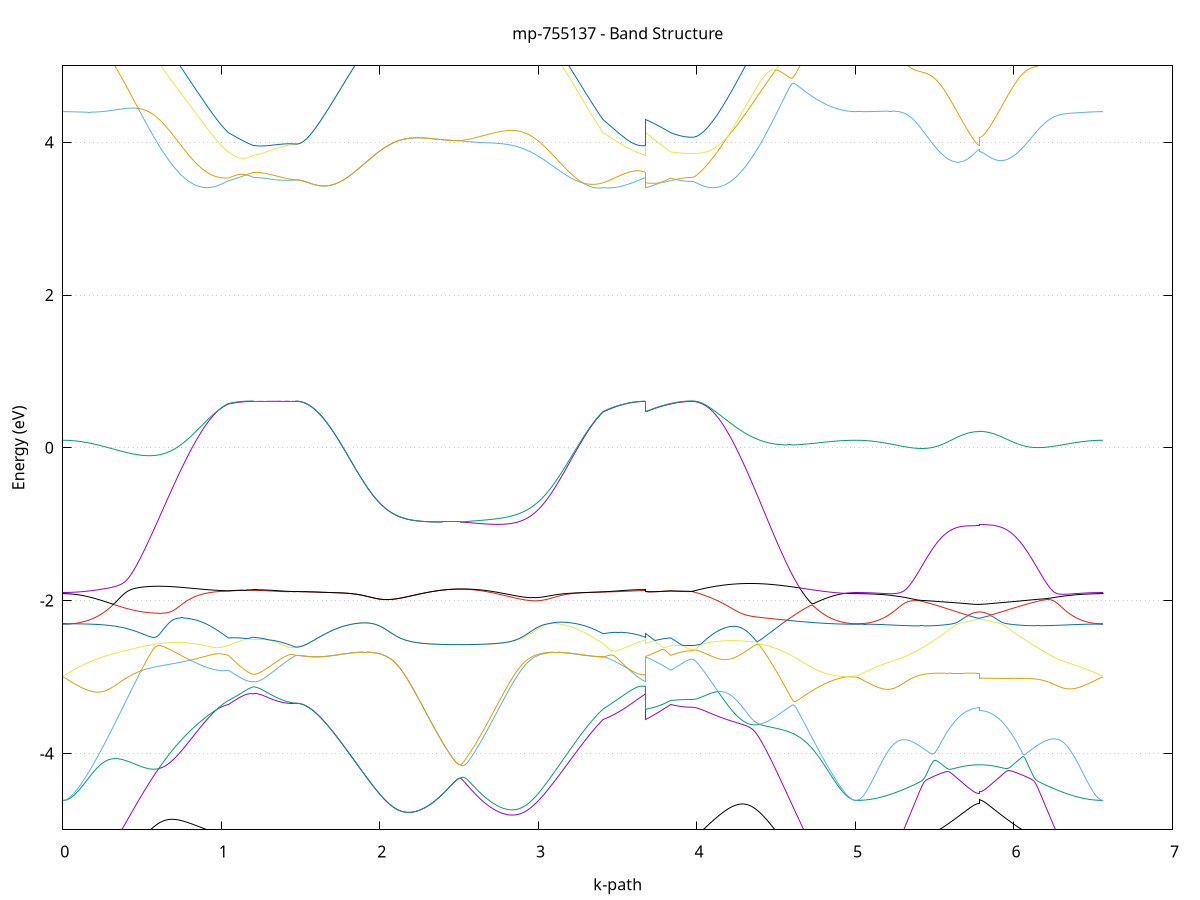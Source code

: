 set title 'mp-755137 - Band Structure'
set xlabel 'k-path'
set ylabel 'Energy (eV)'
set grid y
set yrange [-5:5]
set terminal png size 800,600
set output 'mp-755137_bands_gnuplot.png'
plot '-' using 1:2 with lines notitle, '-' using 1:2 with lines notitle, '-' using 1:2 with lines notitle, '-' using 1:2 with lines notitle, '-' using 1:2 with lines notitle, '-' using 1:2 with lines notitle, '-' using 1:2 with lines notitle, '-' using 1:2 with lines notitle, '-' using 1:2 with lines notitle, '-' using 1:2 with lines notitle, '-' using 1:2 with lines notitle, '-' using 1:2 with lines notitle, '-' using 1:2 with lines notitle, '-' using 1:2 with lines notitle, '-' using 1:2 with lines notitle, '-' using 1:2 with lines notitle, '-' using 1:2 with lines notitle, '-' using 1:2 with lines notitle, '-' using 1:2 with lines notitle, '-' using 1:2 with lines notitle, '-' using 1:2 with lines notitle, '-' using 1:2 with lines notitle, '-' using 1:2 with lines notitle, '-' using 1:2 with lines notitle, '-' using 1:2 with lines notitle, '-' using 1:2 with lines notitle, '-' using 1:2 with lines notitle, '-' using 1:2 with lines notitle, '-' using 1:2 with lines notitle, '-' using 1:2 with lines notitle, '-' using 1:2 with lines notitle, '-' using 1:2 with lines notitle, '-' using 1:2 with lines notitle, '-' using 1:2 with lines notitle, '-' using 1:2 with lines notitle, '-' using 1:2 with lines notitle, '-' using 1:2 with lines notitle, '-' using 1:2 with lines notitle, '-' using 1:2 with lines notitle, '-' using 1:2 with lines notitle, '-' using 1:2 with lines notitle, '-' using 1:2 with lines notitle, '-' using 1:2 with lines notitle, '-' using 1:2 with lines notitle, '-' using 1:2 with lines notitle, '-' using 1:2 with lines notitle, '-' using 1:2 with lines notitle, '-' using 1:2 with lines notitle
0.000000 -19.314404
0.009950 -19.314204
0.019901 -19.313704
0.029851 -19.312804
0.039802 -19.311604
0.049752 -19.310004
0.059703 -19.308104
0.069653 -19.305804
0.079604 -19.303204
0.089554 -19.300204
0.099505 -19.296804
0.109455 -19.293204
0.119406 -19.289104
0.129356 -19.284704
0.139307 -19.280004
0.149257 -19.275004
0.159208 -19.269504
0.169158 -19.263704
0.179108 -19.257604
0.189059 -19.251204
0.199009 -19.244504
0.208960 -19.237404
0.218910 -19.230004
0.228861 -19.222204
0.238811 -19.214204
0.248762 -19.205804
0.258712 -19.197104
0.268663 -19.188004
0.278613 -19.178704
0.288564 -19.169104
0.298514 -19.159104
0.308465 -19.148904
0.318415 -19.138304
0.328366 -19.127504
0.338316 -19.116304
0.348266 -19.104904
0.358217 -19.093204
0.368167 -19.081204
0.378118 -19.069004
0.388068 -19.056404
0.398019 -19.043604
0.407969 -19.030604
0.417920 -19.017204
0.427870 -19.003704
0.437821 -18.989904
0.447771 -18.975804
0.457722 -18.961504
0.467672 -18.947004
0.477623 -18.932304
0.487573 -18.917304
0.497524 -18.902104
0.507474 -18.886804
0.517424 -18.871204
0.527375 -18.855504
0.537325 -18.839504
0.547276 -18.823404
0.557226 -18.807104
0.567177 -18.790604
0.577127 -18.774004
0.587078 -18.757204
0.597028 -18.740404
0.606979 -18.723304
0.616929 -18.706204
0.626880 -18.689004
0.636830 -18.671604
0.646781 -18.654104
0.656731 -18.636604
0.666682 -18.618904
0.676632 -18.601204
0.686582 -18.583504
0.696533 -18.565604
0.706483 -18.547804
0.716434 -18.529904
0.726384 -18.512004
0.736335 -18.494004
0.746285 -18.476104
0.756236 -18.458204
0.766186 -18.440304
0.776137 -18.422404
0.786087 -18.404604
0.796038 -18.386804
0.805988 -18.369104
0.815939 -18.351404
0.825889 -18.333804
0.835840 -18.316304
0.845790 -18.298904
0.855740 -18.281604
0.865691 -18.264404
0.875641 -18.247304
0.885592 -18.230404
0.895542 -18.213704
0.905493 -18.197104
0.915443 -18.180604
0.925394 -18.164304
0.935344 -18.148204
0.945295 -18.132204
0.955245 -18.116504
0.965196 -18.101004
0.975146 -18.085704
0.985097 -18.070704
0.995047 -18.055804
1.004997 -18.041204
1.014948 -18.026904
1.024898 -18.012904
1.034849 -17.999204
1.044799 -17.985804
1.044799 -17.985804
1.054593 -17.981304
1.064387 -17.976604
1.074181 -17.971804
1.083975 -17.966904
1.093768 -17.961904
1.103562 -17.956704
1.113356 -17.951504
1.123150 -17.946104
1.132943 -17.940704
1.142737 -17.935204
1.152531 -17.929704
1.162325 -17.924204
1.172119 -17.918704
1.181912 -17.913204
1.191706 -17.908004
1.201500 -17.902904
1.201500 -17.902904
1.211177 -17.902604
1.220854 -17.902204
1.230531 -17.901804
1.240208 -17.901504
1.249886 -17.901104
1.259563 -17.900804
1.269240 -17.900504
1.278917 -17.900204
1.288594 -17.899804
1.298271 -17.899504
1.307948 -17.899204
1.317625 -17.898904
1.327303 -17.898604
1.336980 -17.898304
1.346657 -17.898004
1.356334 -17.897704
1.366011 -17.897404
1.375688 -17.897104
1.385365 -17.896804
1.395042 -17.896504
1.404720 -17.896204
1.414397 -17.895904
1.424074 -17.895604
1.433751 -17.895304
1.443428 -17.895004
1.453105 -17.894604
1.462782 -17.894304
1.472459 -17.894004
1.472459 -17.894004
1.482366 -17.896104
1.492272 -17.901604
1.502178 -17.909404
1.512085 -17.918504
1.521991 -17.928404
1.531897 -17.938804
1.541804 -17.949604
1.551710 -17.960604
1.561616 -17.971804
1.571523 -17.983104
1.581429 -17.994604
1.591335 -18.006104
1.601242 -18.017804
1.611148 -18.029504
1.611148 -18.029504
1.621119 -18.041404
1.631089 -18.053404
1.641060 -18.065404
1.651031 -18.077404
1.661002 -18.089504
1.670973 -18.101704
1.680943 -18.113904
1.690914 -18.126104
1.700885 -18.138404
1.710856 -18.150704
1.720826 -18.163004
1.730797 -18.175304
1.740768 -18.187604
1.750739 -18.199904
1.760710 -18.212304
1.770680 -18.224604
1.780651 -18.237004
1.790622 -18.249304
1.800593 -18.261604
1.810563 -18.273904
1.820534 -18.286204
1.830505 -18.298404
1.840476 -18.310604
1.850447 -18.322804
1.860417 -18.334904
1.870388 -18.347004
1.880359 -18.359004
1.890330 -18.370904
1.900300 -18.382804
1.910271 -18.394604
1.920242 -18.406304
1.930213 -18.418004
1.940184 -18.429504
1.950154 -18.440904
1.960125 -18.452304
1.970096 -18.463604
1.980067 -18.474704
1.990037 -18.485804
2.000008 -18.496704
2.009979 -18.507504
2.019950 -18.518204
2.029921 -18.528704
2.039891 -18.539104
2.049862 -18.549304
2.059833 -18.559404
2.069804 -18.569404
2.079774 -18.579204
2.089745 -18.588804
2.099716 -18.598304
2.109687 -18.607604
2.119658 -18.616804
2.129628 -18.625704
2.139599 -18.634504
2.149570 -18.643104
2.159541 -18.651404
2.169511 -18.659604
2.179482 -18.667604
2.189453 -18.675404
2.199424 -18.683004
2.209395 -18.690404
2.219365 -18.697604
2.229336 -18.704604
2.239307 -18.711304
2.249278 -18.717904
2.259248 -18.724204
2.269219 -18.730304
2.279190 -18.736104
2.289161 -18.741804
2.299132 -18.747204
2.309102 -18.752304
2.319073 -18.757204
2.329044 -18.761904
2.339015 -18.766304
2.348985 -18.770504
2.358956 -18.774404
2.368927 -18.778104
2.378898 -18.781604
2.388869 -18.784804
2.398839 -18.787804
2.408810 -18.790504
2.418781 -18.792904
2.428752 -18.795104
2.438722 -18.797104
2.448693 -18.798704
2.458664 -18.800104
2.468635 -18.801304
2.478606 -18.802204
2.488576 -18.802904
2.498547 -18.803304
2.508518 -18.803404
2.508518 -18.803404
2.518409 -18.803404
2.528300 -18.803104
2.538192 -18.802504
2.548083 -18.801704
2.557974 -18.800704
2.567865 -18.799304
2.577757 -18.797804
2.587648 -18.796004
2.597539 -18.793904
2.607430 -18.791604
2.617321 -18.789004
2.627213 -18.786204
2.637104 -18.783104
2.646995 -18.779704
2.656886 -18.776204
2.666778 -18.772404
2.676669 -18.768304
2.686560 -18.764004
2.696451 -18.759404
2.706343 -18.754604
2.716234 -18.749604
2.726125 -18.744304
2.736016 -18.738904
2.745907 -18.733104
2.755799 -18.727204
2.765690 -18.721004
2.775581 -18.714604
2.785472 -18.707904
2.795364 -18.701104
2.805255 -18.694004
2.815146 -18.686704
2.825037 -18.679204
2.834929 -18.671404
2.844820 -18.663504
2.854711 -18.655404
2.864602 -18.647104
2.874494 -18.638604
2.884385 -18.629804
2.894276 -18.620904
2.904167 -18.611904
2.914058 -18.602604
2.923950 -18.593204
2.933841 -18.583604
2.943732 -18.573804
2.953623 -18.563904
2.963515 -18.553704
2.973406 -18.543504
2.983297 -18.533104
2.993188 -18.522504
3.003080 -18.511804
3.012971 -18.501004
3.022862 -18.490004
3.032753 -18.478904
3.042644 -18.467704
3.052536 -18.456304
3.062427 -18.444904
3.072318 -18.433504
3.082209 -18.422304
3.092101 -18.410904
3.101992 -18.399504
3.111883 -18.388004
3.121774 -18.376504
3.131666 -18.364904
3.141557 -18.353204
3.151448 -18.341504
3.161339 -18.329804
3.171230 -18.318004
3.181122 -18.306204
3.191013 -18.294304
3.200904 -18.282404
3.210795 -18.270504
3.220687 -18.258604
3.230578 -18.246704
3.240469 -18.234804
3.250360 -18.222804
3.260252 -18.210904
3.270143 -18.199004
3.280034 -18.187104
3.289925 -18.175204
3.299816 -18.163304
3.309708 -18.151504
3.319599 -18.139704
3.329490 -18.127904
3.339381 -18.116104
3.349273 -18.104504
3.359164 -18.092804
3.369055 -18.081204
3.378946 -18.069604
3.388838 -18.058104
3.398729 -18.046604
3.408620 -18.035304
3.408620 -18.035304
3.418610 -18.026704
3.428600 -18.018304
3.438590 -18.010204
3.448580 -18.002204
3.458570 -17.995604
3.468560 -17.992104
3.478550 -17.988404
3.488540 -17.984504
3.498530 -17.980504
3.508520 -17.976304
3.518510 -17.971904
3.528500 -17.967304
3.538490 -17.962604
3.548480 -17.957804
3.558470 -17.952804
3.568460 -17.947604
3.578449 -17.942304
3.588439 -17.936904
3.598429 -17.931304
3.608419 -17.925704
3.618409 -17.919904
3.628399 -17.914004
3.638389 -17.908004
3.648379 -17.901904
3.658369 -17.897104
3.668359 -17.899304
3.678349 -17.902904
3.678349 -18.035304
3.688143 -18.033504
3.697937 -18.031604
3.707731 -18.029404
3.717524 -18.027104
3.727318 -18.024604
3.737112 -18.021904
3.746906 -18.019104
3.756699 -18.016004
3.766493 -18.012804
3.776287 -18.009504
3.786081 -18.005904
3.795875 -18.002204
3.805668 -17.998304
3.815462 -17.994304
3.825256 -17.990104
3.835050 -17.985804
3.835050 -17.985804
3.844683 -17.978204
3.854316 -17.970904
3.863949 -17.963804
3.873583 -17.957004
3.883216 -17.950404
3.892849 -17.944104
3.902482 -17.938204
3.912115 -17.932704
3.921748 -17.927604
3.931382 -17.923204
3.941015 -17.919404
3.950648 -17.916504
3.960281 -17.914704
3.969914 -17.914104
3.969914 -17.914104
3.979876 -17.920004
3.989839 -17.933304
3.999801 -17.949404
4.009763 -17.966604
4.019725 -17.984404
4.029687 -18.002704
4.039649 -18.021204
4.049611 -18.040004
4.059573 -18.059004
4.069535 -18.078104
4.079497 -18.097404
4.089460 -18.116804
4.099422 -18.136304
4.109384 -18.155904
4.119346 -18.175604
4.129308 -18.195304
4.139270 -18.215104
4.149232 -18.235004
4.159194 -18.254804
4.169156 -18.274804
4.179118 -18.294704
4.189081 -18.314604
4.199043 -18.334504
4.209005 -18.354404
4.218967 -18.374304
4.228929 -18.394104
4.238891 -18.413904
4.248853 -18.433504
4.258815 -18.453204
4.268777 -18.472804
4.278739 -18.492304
4.288702 -18.511804
4.298664 -18.531104
4.308626 -18.550304
4.318588 -18.569404
4.328550 -18.588404
4.338512 -18.607304
4.348474 -18.626104
4.358436 -18.644704
4.368398 -18.663104
4.378360 -18.681404
4.388323 -18.699504
4.398285 -18.717504
4.408247 -18.735304
4.418209 -18.752904
4.428171 -18.770304
4.438133 -18.787504
4.448095 -18.804504
4.458057 -18.821304
4.468019 -18.837904
4.477981 -18.854304
4.487944 -18.870504
4.497906 -18.886404
4.507868 -18.902204
4.517830 -18.917604
4.527792 -18.932804
4.537754 -18.947804
4.547716 -18.962504
4.557678 -18.977004
4.567640 -18.991204
4.577603 -19.005104
4.587565 -19.018804
4.597527 -19.032204
4.607489 -19.045404
4.617451 -19.058204
4.627413 -19.070804
4.637375 -19.083104
4.647337 -19.095104
4.657299 -19.106804
4.667261 -19.118204
4.677224 -19.129404
4.687186 -19.140204
4.697148 -19.150704
4.707110 -19.160904
4.717072 -19.170804
4.727034 -19.180304
4.736996 -19.189604
4.746958 -19.198504
4.756920 -19.207204
4.766882 -19.215504
4.776845 -19.223504
4.786807 -19.231104
4.796769 -19.238504
4.806731 -19.245504
4.816693 -19.252104
4.826655 -19.258504
4.836617 -19.264504
4.846579 -19.270104
4.856541 -19.275504
4.866503 -19.280504
4.876466 -19.285204
4.886428 -19.289504
4.896390 -19.293504
4.906352 -19.297104
4.916314 -19.300404
4.926276 -19.303304
4.936238 -19.305904
4.946200 -19.308204
4.956162 -19.310104
4.966124 -19.311704
4.976087 -19.312804
4.986049 -19.313704
4.996011 -19.314204
5.005973 -19.314404
5.005973 -19.314404
5.015902 -19.314204
5.025831 -19.313704
5.035760 -19.312804
5.045689 -19.311604
5.055618 -19.310004
5.065547 -19.308104
5.075476 -19.305804
5.085405 -19.303204
5.095334 -19.300304
5.105263 -19.297004
5.115192 -19.293404
5.125121 -19.289404
5.135051 -19.285104
5.144980 -19.280404
5.154909 -19.275504
5.164838 -19.270204
5.174767 -19.264504
5.184696 -19.258604
5.194625 -19.252304
5.204554 -19.245704
5.214483 -19.238904
5.224412 -19.231704
5.234341 -19.224204
5.244270 -19.216404
5.254199 -19.208404
5.264128 -19.200004
5.274057 -19.191404
5.283986 -19.182504
5.293915 -19.173404
5.303844 -19.163904
5.313773 -19.154304
5.323703 -19.144404
5.333632 -19.134304
5.343561 -19.123904
5.353490 -19.113404
5.363419 -19.102604
5.373348 -19.091704
5.383277 -19.080604
5.393206 -19.069304
5.403135 -19.057904
5.413064 -19.046304
5.422993 -19.034604
5.432922 -19.022804
5.442851 -19.010904
5.452780 -18.998904
5.462709 -18.986904
5.472638 -18.974804
5.482567 -18.962704
5.492496 -18.950604
5.502425 -18.938504
5.512355 -18.926504
5.522284 -18.914504
5.532213 -18.902704
5.542142 -18.890904
5.552071 -18.879304
5.562000 -18.867904
5.571929 -18.856704
5.581858 -18.845704
5.591787 -18.835004
5.601716 -18.824604
5.611645 -18.814504
5.621574 -18.804704
5.631503 -18.795404
5.641432 -18.786404
5.651361 -18.778004
5.661290 -18.770004
5.671219 -18.762504
5.681148 -18.755504
5.691077 -18.749204
5.701007 -18.743404
5.710936 -18.738304
5.720865 -18.733804
5.730794 -18.729904
5.740723 -18.726704
5.750652 -18.724304
5.760581 -18.722504
5.770510 -18.721404
5.780439 -18.721104
5.780439 -18.711304
5.790336 -18.711604
5.800232 -18.712704
5.810129 -18.714404
5.820026 -18.716904
5.829922 -18.720004
5.839819 -18.723804
5.849716 -18.728204
5.859612 -18.733304
5.869509 -18.739004
5.879406 -18.745304
5.889302 -18.752104
5.899199 -18.759504
5.909096 -18.767404
5.918992 -18.775804
5.928889 -18.784704
5.938786 -18.794004
5.948683 -18.803704
5.958579 -18.813704
5.968476 -18.824104
5.978373 -18.834704
5.988269 -18.845704
5.998166 -18.856904
6.008063 -18.868304
6.017959 -18.879904
6.027856 -18.891604
6.037753 -18.903504
6.047649 -18.915504
6.057546 -18.927504
6.067443 -18.939704
6.077339 -18.951804
6.087236 -18.963904
6.097133 -18.976104
6.107029 -18.988204
6.116926 -19.000204
6.126823 -19.012204
6.136719 -19.024104
6.146616 -19.035904
6.156513 -19.047604
6.166409 -19.059204
6.176306 -19.070604
6.186203 -19.081904
6.196100 -19.093004
6.205996 -19.103904
6.215893 -19.114604
6.225790 -19.125104
6.235686 -19.135404
6.245583 -19.145504
6.255480 -19.155404
6.265376 -19.165004
6.275273 -19.174304
6.285170 -19.183404
6.295066 -19.192304
6.304963 -19.200804
6.314860 -19.209104
6.324756 -19.217104
6.334653 -19.224904
6.344550 -19.232304
6.354446 -19.239404
6.364343 -19.246304
6.374240 -19.252804
6.384136 -19.259004
6.394033 -19.264904
6.403930 -19.270504
6.413827 -19.275804
6.423723 -19.280704
6.433620 -19.285304
6.443517 -19.289604
6.453413 -19.293504
6.463310 -19.297104
6.473207 -19.300404
6.483103 -19.303304
6.493000 -19.305904
6.502897 -19.308204
6.512793 -19.310104
6.522690 -19.311604
6.532587 -19.312804
6.542483 -19.313704
6.552380 -19.314204
6.562277 -19.314404
e
0.000000 -17.883704
0.009950 -17.883804
0.019901 -17.884304
0.029851 -17.885104
0.039802 -17.886204
0.049752 -17.887604
0.059703 -17.889304
0.069653 -17.891304
0.079604 -17.893604
0.089554 -17.896204
0.099505 -17.898904
0.109455 -17.901904
0.119406 -17.905204
0.129356 -17.908604
0.139307 -17.912204
0.149257 -17.916004
0.159208 -17.919904
0.169158 -17.924004
0.179108 -17.928204
0.189059 -17.932404
0.199009 -17.936804
0.208960 -17.941204
0.218910 -17.945704
0.228861 -17.950304
0.238811 -17.954804
0.248762 -17.959504
0.258712 -17.964104
0.268663 -17.968704
0.278613 -17.973204
0.288564 -17.977804
0.298514 -17.982304
0.308465 -17.986804
0.318415 -17.991204
0.328366 -17.995604
0.338316 -17.999904
0.348266 -18.004104
0.358217 -18.008304
0.368167 -18.012304
0.378118 -18.016204
0.388068 -18.020104
0.398019 -18.023804
0.407969 -18.027404
0.417920 -18.030904
0.427870 -18.034204
0.437821 -18.037404
0.447771 -18.040504
0.457722 -18.043504
0.467672 -18.046304
0.477623 -18.048904
0.487573 -18.051404
0.497524 -18.053804
0.507474 -18.056004
0.517424 -18.058004
0.527375 -18.059804
0.537325 -18.061504
0.547276 -18.062904
0.557226 -18.064304
0.567177 -18.065404
0.577127 -18.066404
0.587078 -18.067104
0.597028 -18.067704
0.606979 -18.068104
0.616929 -18.068404
0.626880 -18.068404
0.636830 -18.068204
0.646781 -18.067804
0.656731 -18.067304
0.666682 -18.066504
0.676632 -18.065604
0.686582 -18.064404
0.696533 -18.063104
0.706483 -18.061504
0.716434 -18.059804
0.726384 -18.057804
0.736335 -18.055704
0.746285 -18.053404
0.756236 -18.050804
0.766186 -18.048104
0.776137 -18.045204
0.786087 -18.042104
0.796038 -18.038804
0.805988 -18.035304
0.815939 -18.031504
0.825889 -18.027604
0.835840 -18.023604
0.845790 -18.019304
0.855740 -18.014804
0.865691 -18.010204
0.875641 -18.005304
0.885592 -18.000304
0.895542 -17.995104
0.905493 -17.989704
0.915443 -17.984204
0.925394 -17.978404
0.935344 -17.972504
0.945295 -17.966504
0.955245 -17.960204
0.965196 -17.953804
0.975146 -17.947304
0.985097 -17.940604
0.995047 -17.933704
1.004997 -17.926804
1.014948 -17.919704
1.024898 -17.912404
1.034849 -17.905204
1.044799 -17.897804
1.044799 -17.897804
1.054593 -17.892504
1.064387 -17.887404
1.074181 -17.882604
1.083975 -17.878004
1.093768 -17.873604
1.103562 -17.869504
1.113356 -17.865804
1.123150 -17.862604
1.132943 -17.860004
1.142737 -17.858504
1.152531 -17.858704
1.162325 -17.860804
1.172119 -17.864804
1.181912 -17.870204
1.191706 -17.876404
1.201500 -17.883304
1.201500 -17.883304
1.211177 -17.883804
1.220854 -17.884204
1.230531 -17.884704
1.240208 -17.885204
1.249886 -17.885604
1.259563 -17.886004
1.269240 -17.886404
1.278917 -17.886804
1.288594 -17.887204
1.298271 -17.887704
1.307948 -17.888104
1.317625 -17.888504
1.327303 -17.888904
1.336980 -17.889304
1.346657 -17.889604
1.356334 -17.890004
1.366011 -17.890404
1.375688 -17.890704
1.385365 -17.891104
1.395042 -17.891404
1.404720 -17.891804
1.414397 -17.892104
1.424074 -17.892504
1.433751 -17.892804
1.443428 -17.893104
1.453105 -17.893404
1.462782 -17.893704
1.472459 -17.894004
1.472459 -17.894004
1.482366 -17.896104
1.492272 -17.901604
1.502178 -17.909404
1.512085 -17.918504
1.521991 -17.928404
1.531897 -17.938804
1.541804 -17.949604
1.551710 -17.960604
1.561616 -17.971804
1.571523 -17.983104
1.581429 -17.994604
1.591335 -18.006104
1.601242 -18.017804
1.611148 -18.029504
1.611148 -18.029504
1.621119 -18.041404
1.631089 -18.053404
1.641060 -18.065404
1.651031 -18.077404
1.661002 -18.089504
1.670973 -18.101704
1.680943 -18.113904
1.690914 -18.126104
1.700885 -18.138404
1.710856 -18.150704
1.720826 -18.163004
1.730797 -18.175304
1.740768 -18.187604
1.750739 -18.199904
1.760710 -18.212304
1.770680 -18.224604
1.780651 -18.237004
1.790622 -18.249304
1.800593 -18.261604
1.810563 -18.273904
1.820534 -18.286204
1.830505 -18.298404
1.840476 -18.310604
1.850447 -18.322804
1.860417 -18.334904
1.870388 -18.347004
1.880359 -18.359004
1.890330 -18.370904
1.900300 -18.382804
1.910271 -18.394604
1.920242 -18.406304
1.930213 -18.418004
1.940184 -18.429504
1.950154 -18.440904
1.960125 -18.452304
1.970096 -18.463604
1.980067 -18.474704
1.990037 -18.485804
2.000008 -18.496704
2.009979 -18.507504
2.019950 -18.518204
2.029921 -18.528704
2.039891 -18.539104
2.049862 -18.549304
2.059833 -18.559404
2.069804 -18.569404
2.079774 -18.579204
2.089745 -18.588804
2.099716 -18.598304
2.109687 -18.607604
2.119658 -18.616804
2.129628 -18.625704
2.139599 -18.634504
2.149570 -18.643104
2.159541 -18.651404
2.169511 -18.659604
2.179482 -18.667604
2.189453 -18.675404
2.199424 -18.683004
2.209395 -18.690404
2.219365 -18.697604
2.229336 -18.704604
2.239307 -18.711304
2.249278 -18.717904
2.259248 -18.724204
2.269219 -18.730304
2.279190 -18.736104
2.289161 -18.741804
2.299132 -18.747204
2.309102 -18.752304
2.319073 -18.757204
2.329044 -18.761904
2.339015 -18.766304
2.348985 -18.770504
2.358956 -18.774404
2.368927 -18.778104
2.378898 -18.781604
2.388869 -18.784804
2.398839 -18.787804
2.408810 -18.790504
2.418781 -18.792904
2.428752 -18.795104
2.438722 -18.797104
2.448693 -18.798704
2.458664 -18.800104
2.468635 -18.801304
2.478606 -18.802204
2.488576 -18.802904
2.498547 -18.803304
2.508518 -18.803404
2.508518 -18.803404
2.518409 -18.803204
2.528300 -18.802704
2.538192 -18.802004
2.548083 -18.801004
2.557974 -18.799704
2.567865 -18.798204
2.577757 -18.796504
2.587648 -18.794504
2.597539 -18.792204
2.607430 -18.789704
2.617321 -18.787004
2.627213 -18.784004
2.637104 -18.780704
2.646995 -18.777204
2.656886 -18.773504
2.666778 -18.769504
2.676669 -18.765304
2.686560 -18.760904
2.696451 -18.756204
2.706343 -18.751304
2.716234 -18.746104
2.726125 -18.740704
2.736016 -18.735104
2.745907 -18.729304
2.755799 -18.723204
2.765690 -18.717004
2.775581 -18.710504
2.785472 -18.703804
2.795364 -18.696904
2.805255 -18.689704
2.815146 -18.682404
2.825037 -18.674904
2.834929 -18.667204
2.844820 -18.659304
2.854711 -18.651204
2.864602 -18.642904
2.874494 -18.634404
2.884385 -18.625804
2.894276 -18.616904
2.904167 -18.607904
2.914058 -18.598804
2.923950 -18.589504
2.933841 -18.580004
2.943732 -18.570404
2.953623 -18.560604
2.963515 -18.550704
2.973406 -18.540704
2.983297 -18.530504
2.993188 -18.520204
3.003080 -18.509704
3.012971 -18.499204
3.022862 -18.488504
3.032753 -18.477704
3.042644 -18.466804
3.052536 -18.455804
3.062427 -18.444704
3.072318 -18.433304
3.082209 -18.421604
3.092101 -18.409904
3.101992 -18.398004
3.111883 -18.386004
3.121774 -18.374004
3.131666 -18.361804
3.141557 -18.349704
3.151448 -18.337404
3.161339 -18.325104
3.171230 -18.312704
3.181122 -18.300304
3.191013 -18.287804
3.200904 -18.275304
3.210795 -18.262704
3.220687 -18.250104
3.230578 -18.237504
3.240469 -18.224804
3.250360 -18.212104
3.260252 -18.199504
3.270143 -18.186804
3.280034 -18.174104
3.289925 -18.161404
3.299816 -18.148704
3.309708 -18.136004
3.319599 -18.123304
3.329490 -18.110704
3.339381 -18.098104
3.349273 -18.085504
3.359164 -18.072904
3.369055 -18.060304
3.378946 -18.047804
3.388838 -18.035404
3.398729 -18.023004
3.408620 -18.010704
3.408620 -18.010704
3.418610 -18.008004
3.428600 -18.005204
3.438590 -18.002204
3.448580 -17.999004
3.458570 -17.994504
3.468560 -17.986904
3.478550 -17.979604
3.488540 -17.972504
3.498530 -17.965604
3.508520 -17.958904
3.518510 -17.952404
3.528500 -17.946204
3.538490 -17.940104
3.548480 -17.934404
3.558470 -17.928804
3.568460 -17.923504
3.578449 -17.918404
3.588439 -17.913704
3.598429 -17.909204
3.608419 -17.905304
3.618409 -17.901804
3.628399 -17.899004
3.638389 -17.897104
3.648379 -17.896404
3.658369 -17.895804
3.668359 -17.889504
3.678349 -17.883304
3.678349 -18.010704
3.688143 -18.002104
3.697937 -17.993604
3.707731 -17.985404
3.717524 -17.977504
3.727318 -17.969704
3.737112 -17.962104
3.746906 -17.954804
3.756699 -17.947604
3.766493 -17.940704
3.776287 -17.933904
3.786081 -17.927404
3.795875 -17.921104
3.805668 -17.915004
3.815462 -17.909004
3.825256 -17.903304
3.835050 -17.897804
3.835050 -17.897804
3.844683 -17.895404
3.854316 -17.892904
3.863949 -17.890304
3.873583 -17.887604
3.883216 -17.884904
3.892849 -17.882104
3.902482 -17.879404
3.912115 -17.876604
3.921748 -17.874004
3.931382 -17.871504
3.941015 -17.869304
3.950648 -17.867604
3.960281 -17.866404
3.969914 -17.866004
3.969914 -17.866004
3.979876 -17.860304
3.989839 -17.854604
3.999801 -17.858204
4.009763 -17.862104
4.019725 -17.866204
4.029687 -17.870404
4.039649 -17.874504
4.049611 -17.878604
4.059573 -17.882504
4.069535 -17.886304
4.079497 -17.890004
4.089460 -17.893504
4.099422 -17.896904
4.109384 -17.900204
4.119346 -17.903304
4.129308 -17.906304
4.139270 -17.909104
4.149232 -17.911804
4.159194 -17.914404
4.169156 -17.916804
4.179118 -17.919004
4.189081 -17.921204
4.199043 -17.923104
4.209005 -17.925004
4.218967 -17.926704
4.228929 -17.928304
4.238891 -17.929804
4.248853 -17.931104
4.258815 -17.932304
4.268777 -17.933404
4.278739 -17.934404
4.288702 -17.935304
4.298664 -17.936004
4.308626 -17.936704
4.318588 -17.937204
4.328550 -17.937604
4.338512 -17.938004
4.348474 -17.938204
4.358436 -17.938304
4.368398 -17.938304
4.378360 -17.938204
4.388323 -17.938104
4.398285 -17.937804
4.408247 -17.937504
4.418209 -17.937104
4.428171 -17.936604
4.438133 -17.936004
4.448095 -17.935404
4.458057 -17.934704
4.468019 -17.934004
4.477981 -17.933204
4.487944 -17.932304
4.497906 -17.931404
4.507868 -17.930404
4.517830 -17.929504
4.527792 -17.928404
4.537754 -17.927304
4.547716 -17.926204
4.557678 -17.925004
4.567640 -17.923904
4.577603 -17.922704
4.587565 -17.921404
4.597527 -17.920204
4.607489 -17.918904
4.617451 -17.917604
4.627413 -17.916304
4.637375 -17.915004
4.647337 -17.913704
4.657299 -17.912404
4.667261 -17.911104
4.677224 -17.909804
4.687186 -17.908504
4.697148 -17.907204
4.707110 -17.905904
4.717072 -17.904704
4.727034 -17.903404
4.736996 -17.902204
4.746958 -17.901004
4.756920 -17.899804
4.766882 -17.898704
4.776845 -17.897504
4.786807 -17.896504
4.796769 -17.895404
4.806731 -17.894404
4.816693 -17.893404
4.826655 -17.892504
4.836617 -17.891604
4.846579 -17.890704
4.856541 -17.889904
4.866503 -17.889104
4.876466 -17.888404
4.886428 -17.887704
4.896390 -17.887104
4.906352 -17.886504
4.916314 -17.886004
4.926276 -17.885504
4.936238 -17.885104
4.946200 -17.884704
4.956162 -17.884404
4.966124 -17.884104
4.976087 -17.884004
4.986049 -17.883804
4.996011 -17.883704
5.005973 -17.883704
5.005973 -17.883704
5.015902 -17.883804
5.025831 -17.884204
5.035760 -17.884804
5.045689 -17.885704
5.055618 -17.886904
5.065547 -17.888304
5.075476 -17.889904
5.085405 -17.891704
5.095334 -17.893804
5.105263 -17.896004
5.115192 -17.898504
5.125121 -17.901104
5.135051 -17.903904
5.144980 -17.906904
5.154909 -17.910004
5.164838 -17.913304
5.174767 -17.916604
5.184696 -17.920104
5.194625 -17.923604
5.204554 -17.927204
5.214483 -17.930904
5.224412 -17.934604
5.234341 -17.938404
5.244270 -17.942204
5.254199 -17.946004
5.264128 -17.949904
5.274057 -17.953704
5.283986 -17.957504
5.293915 -17.961304
5.303844 -17.965104
5.313773 -17.968704
5.323703 -17.972404
5.333632 -17.976004
5.343561 -17.979504
5.353490 -17.982904
5.363419 -17.986204
5.373348 -17.989404
5.383277 -17.992404
5.393206 -17.995404
5.403135 -17.998204
5.413064 -18.000904
5.422993 -18.003404
5.432922 -18.005704
5.442851 -18.007904
5.452780 -18.009804
5.462709 -18.011604
5.472638 -18.013204
5.482567 -18.014504
5.492496 -18.015604
5.502425 -18.016504
5.512355 -18.017104
5.522284 -18.017404
5.532213 -18.017404
5.542142 -18.017204
5.552071 -18.016704
5.562000 -18.015804
5.571929 -18.014604
5.581858 -18.013004
5.591787 -18.011104
5.601716 -18.008904
5.611645 -18.006204
5.621574 -18.003204
5.631503 -17.999804
5.641432 -17.996104
5.651361 -17.991904
5.661290 -17.987404
5.671219 -17.982604
5.681148 -17.977404
5.691077 -17.971904
5.701007 -17.966104
5.710936 -17.960304
5.720865 -17.954304
5.730794 -17.948504
5.740723 -17.943004
5.750652 -17.938204
5.760581 -17.934204
5.770510 -17.931704
5.780439 -17.930804
5.780439 -17.935904
5.790336 -17.936804
5.800232 -17.939404
5.810129 -17.943504
5.820026 -17.948504
5.829922 -17.954104
5.839819 -17.960104
5.849716 -17.966204
5.859612 -17.972304
5.869509 -17.978204
5.879406 -17.983904
5.889302 -17.989304
5.899199 -17.994304
5.909096 -17.999004
5.918992 -18.003404
5.928889 -18.007304
5.938786 -18.010904
5.948683 -18.014004
5.958579 -18.016804
5.968476 -18.019204
5.978373 -18.021204
5.988269 -18.022904
5.998166 -18.024204
6.008063 -18.025204
6.017959 -18.025804
6.027856 -18.026104
6.037753 -18.026104
6.047649 -18.025804
6.057546 -18.025204
6.067443 -18.024404
6.077339 -18.023304
6.087236 -18.021904
6.097133 -18.020304
6.107029 -18.018504
6.116926 -18.016504
6.126823 -18.014304
6.136719 -18.011904
6.146616 -18.009404
6.156513 -18.006604
6.166409 -18.003704
6.176306 -18.000704
6.186203 -17.997504
6.196100 -17.994204
6.205996 -17.990804
6.215893 -17.987304
6.225790 -17.983704
6.235686 -17.980004
6.245583 -17.976204
6.255480 -17.972404
6.265376 -17.968504
6.275273 -17.964504
6.285170 -17.960504
6.295066 -17.956504
6.304963 -17.952504
6.314860 -17.948504
6.324756 -17.944504
6.334653 -17.940504
6.344550 -17.936604
6.354446 -17.932704
6.364343 -17.928804
6.374240 -17.925104
6.384136 -17.921404
6.394033 -17.917804
6.403930 -17.914304
6.413827 -17.910904
6.423723 -17.907704
6.433620 -17.904604
6.443517 -17.901704
6.453413 -17.899004
6.463310 -17.896504
6.473207 -17.894104
6.483103 -17.892004
6.493000 -17.890104
6.502897 -17.888404
6.512793 -17.887004
6.522690 -17.885804
6.532587 -17.884904
6.542483 -17.884204
6.552380 -17.883804
6.562277 -17.883704
e
0.000000 -17.430104
0.009950 -17.430004
0.019901 -17.429604
0.029851 -17.428904
0.039802 -17.427904
0.049752 -17.426704
0.059703 -17.425204
0.069653 -17.423504
0.079604 -17.421504
0.089554 -17.419404
0.099505 -17.417004
0.109455 -17.414404
0.119406 -17.411704
0.129356 -17.408804
0.139307 -17.405804
0.149257 -17.402704
0.159208 -17.399504
0.169158 -17.396204
0.179108 -17.392904
0.189059 -17.389504
0.199009 -17.386004
0.208960 -17.382604
0.218910 -17.379204
0.228861 -17.375704
0.238811 -17.372404
0.248762 -17.369104
0.258712 -17.365804
0.268663 -17.362704
0.278613 -17.359604
0.288564 -17.356504
0.298514 -17.353704
0.308465 -17.350904
0.318415 -17.348304
0.328366 -17.345904
0.338316 -17.343604
0.348266 -17.341504
0.358217 -17.339604
0.368167 -17.337904
0.378118 -17.336304
0.388068 -17.335004
0.398019 -17.333904
0.407969 -17.333004
0.417920 -17.332404
0.427870 -17.331904
0.437821 -17.331704
0.447771 -17.331704
0.457722 -17.332004
0.467672 -17.332604
0.477623 -17.333404
0.487573 -17.334504
0.497524 -17.335804
0.507474 -17.337504
0.517424 -17.339404
0.527375 -17.345304
0.537325 -17.354504
0.547276 -17.363804
0.557226 -17.373104
0.567177 -17.382404
0.577127 -17.391704
0.587078 -17.401104
0.597028 -17.410404
0.606979 -17.419804
0.616929 -17.429104
0.626880 -17.438504
0.636830 -17.447804
0.646781 -17.457204
0.656731 -17.466504
0.666682 -17.475804
0.676632 -17.485104
0.686582 -17.494404
0.696533 -17.503604
0.706483 -17.512804
0.716434 -17.522004
0.726384 -17.531104
0.736335 -17.540204
0.746285 -17.549304
0.756236 -17.558304
0.766186 -17.567304
0.776137 -17.576204
0.786087 -17.585104
0.796038 -17.594004
0.805988 -17.602804
0.815939 -17.611604
0.825889 -17.620404
0.835840 -17.629104
0.845790 -17.637704
0.855740 -17.646404
0.865691 -17.655004
0.875641 -17.663604
0.885592 -17.672104
0.895542 -17.680604
0.905493 -17.689004
0.915443 -17.697504
0.925394 -17.705904
0.935344 -17.714304
0.945295 -17.722704
0.955245 -17.731104
0.965196 -17.739404
0.975146 -17.747804
0.985097 -17.756104
0.995047 -17.764404
1.004997 -17.772804
1.014948 -17.781104
1.024898 -17.789304
1.034849 -17.797604
1.044799 -17.805804
1.044799 -17.805804
1.054593 -17.809604
1.064387 -17.813304
1.074181 -17.816804
1.083975 -17.820204
1.093768 -17.823504
1.103562 -17.826604
1.113356 -17.829604
1.123150 -17.832404
1.132943 -17.835004
1.142737 -17.837504
1.152531 -17.839804
1.162325 -17.841804
1.172119 -17.843604
1.181912 -17.845104
1.191706 -17.846204
1.201500 -17.846904
1.201500 -17.846904
1.211177 -17.846604
1.220854 -17.846204
1.230531 -17.845904
1.240208 -17.845404
1.249886 -17.845004
1.259563 -17.844604
1.269240 -17.844204
1.278917 -17.843704
1.288594 -17.843304
1.298271 -17.842804
1.307948 -17.842404
1.317625 -17.841904
1.327303 -17.841404
1.336980 -17.840904
1.346657 -17.840404
1.356334 -17.839904
1.366011 -17.839404
1.375688 -17.838904
1.385365 -17.838304
1.395042 -17.837804
1.404720 -17.837304
1.414397 -17.836704
1.424074 -17.836204
1.433751 -17.835704
1.443428 -17.835204
1.453105 -17.834604
1.462782 -17.834104
1.472459 -17.833604
1.472459 -17.833604
1.482366 -17.831604
1.492272 -17.826304
1.502178 -17.818704
1.512085 -17.810004
1.521991 -17.800604
1.531897 -17.790704
1.541804 -17.780704
1.551710 -17.770504
1.561616 -17.760104
1.571523 -17.749804
1.581429 -17.739404
1.591335 -17.728904
1.601242 -17.718504
1.611148 -17.708104
1.611148 -17.708104
1.621119 -17.697704
1.631089 -17.687204
1.641060 -17.676804
1.651031 -17.666404
1.661002 -17.656004
1.670973 -17.645604
1.680943 -17.635304
1.690914 -17.624904
1.700885 -17.614704
1.710856 -17.604404
1.720826 -17.594104
1.730797 -17.583904
1.740768 -17.573704
1.750739 -17.563504
1.760710 -17.553404
1.770680 -17.543304
1.780651 -17.533204
1.790622 -17.523104
1.800593 -17.513104
1.810563 -17.503104
1.820534 -17.493204
1.830505 -17.483304
1.840476 -17.473404
1.850447 -17.463504
1.860417 -17.453704
1.870388 -17.443904
1.880359 -17.434104
1.890330 -17.424504
1.900300 -17.414804
1.910271 -17.405104
1.920242 -17.395604
1.930213 -17.386104
1.940184 -17.376604
1.950154 -17.367204
1.960125 -17.357904
1.970096 -17.348604
1.980067 -17.339404
1.990037 -17.330304
2.000008 -17.321204
2.009979 -17.312304
2.019950 -17.303404
2.029921 -17.294604
2.039891 -17.285804
2.049862 -17.277204
2.059833 -17.268704
2.069804 -17.260204
2.079774 -17.251904
2.089745 -17.243704
2.099716 -17.235604
2.109687 -17.227604
2.119658 -17.219804
2.129628 -17.212104
2.139599 -17.204504
2.149570 -17.197004
2.159541 -17.189704
2.169511 -17.182504
2.179482 -17.175504
2.189453 -17.168704
2.199424 -17.162004
2.209395 -17.155404
2.219365 -17.149004
2.229336 -17.142804
2.239307 -17.136804
2.249278 -17.131004
2.259248 -17.125304
2.269219 -17.119804
2.279190 -17.114604
2.289161 -17.109404
2.299132 -17.104504
2.309102 -17.099904
2.319073 -17.095404
2.329044 -17.091104
2.339015 -17.087004
2.348985 -17.083204
2.358956 -17.079504
2.368927 -17.076104
2.378898 -17.072904
2.388869 -17.069904
2.398839 -17.067204
2.408810 -17.064704
2.418781 -17.062404
2.428752 -17.060404
2.438722 -17.058604
2.448693 -17.057104
2.458664 -17.055704
2.468635 -17.054704
2.478606 -17.053804
2.488576 -17.053204
2.498547 -17.052804
2.508518 -17.052704
2.508518 -17.052704
2.518409 -17.053204
2.528300 -17.053804
2.538192 -17.054704
2.548083 -17.055904
2.557974 -17.057204
2.567865 -17.058904
2.577757 -17.060704
2.587648 -17.062804
2.597539 -17.065104
2.607430 -17.067604
2.617321 -17.070404
2.627213 -17.073504
2.637104 -17.076604
2.646995 -17.080104
2.656886 -17.083804
2.666778 -17.087704
2.676669 -17.091804
2.686560 -17.096104
2.696451 -17.100604
2.706343 -17.105304
2.716234 -17.110104
2.726125 -17.115204
2.736016 -17.120504
2.745907 -17.125904
2.755799 -17.131604
2.765690 -17.137404
2.775581 -17.143404
2.785472 -17.149604
2.795364 -17.155904
2.805255 -17.162404
2.815146 -17.169204
2.825037 -17.176004
2.834929 -17.183004
2.844820 -17.190104
2.854711 -17.197304
2.864602 -17.204704
2.874494 -17.212304
2.884385 -17.220004
2.894276 -17.227804
2.904167 -17.235704
2.914058 -17.243704
2.923950 -17.251904
2.933841 -17.260104
2.943732 -17.268504
2.953623 -17.277004
2.963515 -17.285504
2.973406 -17.294204
2.983297 -17.302904
2.993188 -17.311804
3.003080 -17.320704
3.012971 -17.329704
3.022862 -17.338704
3.032753 -17.347904
3.042644 -17.357104
3.052536 -17.366404
3.062427 -17.375704
3.072318 -17.385104
3.082209 -17.394504
3.092101 -17.404004
3.101992 -17.413604
3.111883 -17.423204
3.121774 -17.432904
3.131666 -17.442604
3.141557 -17.452304
3.151448 -17.462104
3.161339 -17.472004
3.171230 -17.481804
3.181122 -17.491804
3.191013 -17.501704
3.200904 -17.511704
3.210795 -17.521704
3.220687 -17.531804
3.230578 -17.541904
3.240469 -17.552004
3.250360 -17.562104
3.260252 -17.572304
3.270143 -17.582604
3.280034 -17.592804
3.289925 -17.603104
3.299816 -17.613404
3.309708 -17.623804
3.319599 -17.634204
3.329490 -17.644604
3.339381 -17.655004
3.349273 -17.665604
3.359164 -17.676104
3.369055 -17.686604
3.378946 -17.697204
3.388838 -17.707804
3.398729 -17.718504
3.408620 -17.729204
3.408620 -17.729204
3.418610 -17.733404
3.428600 -17.737704
3.438590 -17.742104
3.448580 -17.746504
3.458570 -17.751004
3.468560 -17.755704
3.478550 -17.760404
3.488540 -17.765204
3.498530 -17.770004
3.508520 -17.775004
3.518510 -17.780104
3.528500 -17.785304
3.538490 -17.790504
3.548480 -17.795804
3.558470 -17.801204
3.568460 -17.806604
3.578449 -17.812104
3.588439 -17.817604
3.598429 -17.823004
3.608419 -17.828204
3.618409 -17.833304
3.628399 -17.837904
3.638389 -17.841904
3.648379 -17.844904
3.658369 -17.846804
3.668359 -17.847404
3.678349 -17.846904
3.678349 -17.729204
3.688143 -17.734704
3.697937 -17.740204
3.707731 -17.745504
3.717524 -17.750804
3.727318 -17.756004
3.737112 -17.761004
3.746906 -17.766004
3.756699 -17.770904
3.766493 -17.775704
3.776287 -17.780304
3.786081 -17.784904
3.795875 -17.789304
3.805668 -17.793604
3.815462 -17.797804
3.825256 -17.801904
3.835050 -17.805804
3.835050 -17.805804
3.844683 -17.809804
3.854316 -17.813804
3.863949 -17.817804
3.873583 -17.821804
3.883216 -17.825904
3.892849 -17.829804
3.902482 -17.833704
3.912115 -17.837404
3.921748 -17.840904
3.931382 -17.844204
3.941015 -17.846904
3.950648 -17.849104
3.960281 -17.850504
3.969914 -17.851004
3.969914 -17.851004
3.979876 -17.852004
3.989839 -17.847604
3.999801 -17.832704
4.009763 -17.816904
4.019725 -17.805104
4.029687 -17.799204
4.039649 -17.793004
4.049611 -17.786604
4.059573 -17.780004
4.069535 -17.773104
4.079497 -17.766104
4.089460 -17.758904
4.099422 -17.751504
4.109384 -17.744004
4.119346 -17.736304
4.129308 -17.728504
4.139270 -17.720504
4.149232 -17.712404
4.159194 -17.704104
4.169156 -17.695704
4.179118 -17.687204
4.189081 -17.678504
4.199043 -17.669704
4.209005 -17.660804
4.218967 -17.651804
4.228929 -17.642604
4.238891 -17.633404
4.248853 -17.624004
4.258815 -17.614504
4.268777 -17.604904
4.278739 -17.595304
4.288702 -17.585504
4.298664 -17.575704
4.308626 -17.565804
4.318588 -17.555804
4.328550 -17.545704
4.338512 -17.535604
4.348474 -17.525404
4.358436 -17.515204
4.368398 -17.504904
4.378360 -17.494504
4.388323 -17.484204
4.398285 -17.473804
4.408247 -17.463404
4.418209 -17.452904
4.428171 -17.442404
4.438133 -17.432004
4.448095 -17.421504
4.458057 -17.411004
4.468019 -17.400604
4.477981 -17.393904
4.487944 -17.392504
4.497906 -17.391304
4.507868 -17.390304
4.517830 -17.389504
4.527792 -17.388904
4.537754 -17.388504
4.547716 -17.388204
4.557678 -17.388204
4.567640 -17.388304
4.577603 -17.388504
4.587565 -17.388904
4.597527 -17.389504
4.607489 -17.390104
4.617451 -17.390804
4.627413 -17.391704
4.637375 -17.392604
4.647337 -17.393604
4.657299 -17.394704
4.667261 -17.395904
4.677224 -17.397104
4.687186 -17.398404
4.697148 -17.399704
4.707110 -17.401104
4.717072 -17.402504
4.727034 -17.403904
4.736996 -17.405304
4.746958 -17.406704
4.756920 -17.408204
4.766882 -17.409604
4.776845 -17.411004
4.786807 -17.412404
4.796769 -17.413804
4.806731 -17.415104
4.816693 -17.416404
4.826655 -17.417704
4.836617 -17.419004
4.846579 -17.420204
4.856541 -17.421304
4.866503 -17.422404
4.876466 -17.423404
4.886428 -17.424404
4.896390 -17.425304
4.906352 -17.426104
4.916314 -17.426804
4.926276 -17.427504
4.936238 -17.428104
4.946200 -17.428604
4.956162 -17.429104
4.966124 -17.429404
4.976087 -17.429804
4.986049 -17.430004
4.996011 -17.430104
5.005973 -17.430104
5.005973 -17.430104
5.015902 -17.430004
5.025831 -17.429704
5.035760 -17.429104
5.045689 -17.428304
5.055618 -17.427304
5.065547 -17.426004
5.075476 -17.424604
5.085405 -17.423004
5.095334 -17.421104
5.105263 -17.419204
5.115192 -17.417004
5.125121 -17.414804
5.135051 -17.412404
5.144980 -17.409804
5.154909 -17.407204
5.164838 -17.404604
5.174767 -17.401804
5.184696 -17.399104
5.194625 -17.396304
5.204554 -17.393504
5.214483 -17.390804
5.224412 -17.388104
5.234341 -17.385504
5.244270 -17.383104
5.254199 -17.380704
5.264128 -17.378604
5.274057 -17.376704
5.283986 -17.375004
5.293915 -17.373604
5.303844 -17.372604
5.313773 -17.372004
5.323703 -17.371904
5.333632 -17.372304
5.343561 -17.373304
5.353490 -17.374904
5.363419 -17.377304
5.373348 -17.380404
5.383277 -17.384304
5.393206 -17.389004
5.403135 -17.394504
5.413064 -17.400904
5.422993 -17.408004
5.432922 -17.415904
5.442851 -17.424504
5.452780 -17.433804
5.462709 -17.443804
5.472638 -17.454204
5.482567 -17.465204
5.492496 -17.476704
5.502425 -17.488604
5.512355 -17.500904
5.522284 -17.513604
5.532213 -17.526504
5.542142 -17.539704
5.552071 -17.553104
5.562000 -17.566804
5.571929 -17.580504
5.581858 -17.594404
5.591787 -17.608504
5.601716 -17.622504
5.611645 -17.636604
5.621574 -17.650604
5.631503 -17.664704
5.641432 -17.678604
5.651361 -17.692404
5.661290 -17.706004
5.671219 -17.719404
5.681148 -17.732504
5.691077 -17.745204
5.701007 -17.757604
5.710936 -17.769304
5.720865 -17.780404
5.730794 -17.790604
5.740723 -17.799704
5.750652 -17.807404
5.760581 -17.813404
5.770510 -17.817204
5.780439 -17.818504
5.780439 -17.820404
5.790336 -17.819004
5.800232 -17.815204
5.810129 -17.809204
5.820026 -17.801504
5.829922 -17.792304
5.839819 -17.782004
5.849716 -17.770904
5.859612 -17.759004
5.869509 -17.746704
5.879406 -17.733904
5.889302 -17.720704
5.899199 -17.707204
5.909096 -17.693604
5.918992 -17.679704
5.928889 -17.665804
5.938786 -17.651704
5.948683 -17.637704
5.958579 -17.623604
5.968476 -17.609504
5.978373 -17.595504
5.988269 -17.581704
5.998166 -17.567904
6.008063 -17.554304
6.017959 -17.540904
6.027856 -17.527804
6.037753 -17.514904
6.047649 -17.502304
6.057546 -17.490104
6.067443 -17.478204
6.077339 -17.466804
6.087236 -17.455804
6.097133 -17.445304
6.107029 -17.435404
6.116926 -17.426204
6.126823 -17.417604
6.136719 -17.409604
6.146616 -17.402404
6.156513 -17.396004
6.166409 -17.390404
6.176306 -17.385604
6.186203 -17.381604
6.196100 -17.378304
6.205996 -17.375804
6.215893 -17.373904
6.225790 -17.372704
6.235686 -17.372104
6.245583 -17.372004
6.255480 -17.372404
6.265376 -17.373204
6.275273 -17.374404
6.285170 -17.375804
6.295066 -17.377604
6.304963 -17.379604
6.314860 -17.381704
6.324756 -17.384004
6.334653 -17.386504
6.344550 -17.389004
6.354446 -17.391704
6.364343 -17.394404
6.374240 -17.397104
6.384136 -17.399804
6.394033 -17.402504
6.403930 -17.405204
6.413827 -17.407804
6.423723 -17.410304
6.433620 -17.412704
6.443517 -17.415104
6.453413 -17.417304
6.463310 -17.419404
6.473207 -17.421304
6.483103 -17.423104
6.493000 -17.424704
6.502897 -17.426104
6.512793 -17.427304
6.522690 -17.428304
6.532587 -17.429104
6.542483 -17.429704
6.552380 -17.430004
6.562277 -17.430104
e
0.000000 -17.043404
0.009950 -17.043504
0.019901 -17.043904
0.029851 -17.044604
0.039802 -17.045504
0.049752 -17.046704
0.059703 -17.048104
0.069653 -17.049804
0.079604 -17.051804
0.089554 -17.054004
0.099505 -17.056404
0.109455 -17.059204
0.119406 -17.062204
0.129356 -17.065404
0.139307 -17.068804
0.149257 -17.072504
0.159208 -17.076504
0.169158 -17.080704
0.179108 -17.085004
0.189059 -17.089704
0.199009 -17.094504
0.208960 -17.099604
0.218910 -17.104904
0.228861 -17.110304
0.238811 -17.116004
0.248762 -17.121904
0.258712 -17.128004
0.268663 -17.134304
0.278613 -17.140704
0.288564 -17.147304
0.298514 -17.154104
0.308465 -17.161104
0.318415 -17.168204
0.328366 -17.175504
0.338316 -17.183004
0.348266 -17.190604
0.358217 -17.198304
0.368167 -17.206104
0.378118 -17.214104
0.388068 -17.222204
0.398019 -17.230404
0.407969 -17.238804
0.417920 -17.247204
0.427870 -17.255704
0.437821 -17.264404
0.447771 -17.273104
0.457722 -17.281904
0.467672 -17.290804
0.477623 -17.299704
0.487573 -17.308704
0.497524 -17.317804
0.507474 -17.326904
0.517424 -17.336104
0.527375 -17.341504
0.537325 -17.343904
0.547276 -17.346604
0.557226 -17.349604
0.567177 -17.352904
0.577127 -17.356404
0.587078 -17.360204
0.597028 -17.364304
0.606979 -17.368704
0.616929 -17.373304
0.626880 -17.378204
0.636830 -17.383404
0.646781 -17.388804
0.656731 -17.394604
0.666682 -17.400604
0.676632 -17.406804
0.686582 -17.413304
0.696533 -17.420104
0.706483 -17.427104
0.716434 -17.434304
0.726384 -17.441804
0.736335 -17.449504
0.746285 -17.457504
0.756236 -17.465704
0.766186 -17.474104
0.776137 -17.482704
0.786087 -17.491504
0.796038 -17.500504
0.805988 -17.509704
0.815939 -17.519104
0.825889 -17.528704
0.835840 -17.538504
0.845790 -17.548504
0.855740 -17.558504
0.865691 -17.568804
0.875641 -17.579204
0.885592 -17.589704
0.895542 -17.600404
0.905493 -17.611204
0.915443 -17.622204
0.925394 -17.633204
0.935344 -17.644304
0.945295 -17.655404
0.955245 -17.666704
0.965196 -17.678104
0.975146 -17.689504
0.985097 -17.700904
0.995047 -17.712404
1.004997 -17.723904
1.014948 -17.735504
1.024898 -17.747004
1.034849 -17.758504
1.044799 -17.769904
1.044799 -17.769904
1.054593 -17.775304
1.064387 -17.780804
1.074181 -17.786404
1.083975 -17.792104
1.093768 -17.797904
1.103562 -17.803704
1.113356 -17.809404
1.123150 -17.815004
1.132943 -17.820104
1.142737 -17.824504
1.152531 -17.827504
1.162325 -17.828904
1.172119 -17.828504
1.181912 -17.827104
1.191706 -17.825004
1.201500 -17.822604
1.201500 -17.822604
1.211177 -17.822804
1.220854 -17.823104
1.230531 -17.823404
1.240208 -17.823704
1.249886 -17.824004
1.259563 -17.824304
1.269240 -17.824604
1.278917 -17.824904
1.288594 -17.825204
1.298271 -17.825604
1.307948 -17.826004
1.317625 -17.826304
1.327303 -17.826704
1.336980 -17.827204
1.346657 -17.827604
1.356334 -17.828004
1.366011 -17.828404
1.375688 -17.828804
1.385365 -17.829304
1.395042 -17.829704
1.404720 -17.830204
1.414397 -17.830704
1.424074 -17.831104
1.433751 -17.831604
1.443428 -17.832104
1.453105 -17.832604
1.462782 -17.833104
1.472459 -17.833604
1.472459 -17.833604
1.482366 -17.831604
1.492272 -17.826304
1.502178 -17.818704
1.512085 -17.810004
1.521991 -17.800604
1.531897 -17.790704
1.541804 -17.780704
1.551710 -17.770504
1.561616 -17.760104
1.571523 -17.749804
1.581429 -17.739404
1.591335 -17.728904
1.601242 -17.718504
1.611148 -17.708104
1.611148 -17.708104
1.621119 -17.697704
1.631089 -17.687204
1.641060 -17.676804
1.651031 -17.666404
1.661002 -17.656004
1.670973 -17.645604
1.680943 -17.635304
1.690914 -17.624904
1.700885 -17.614704
1.710856 -17.604404
1.720826 -17.594104
1.730797 -17.583904
1.740768 -17.573704
1.750739 -17.563504
1.760710 -17.553404
1.770680 -17.543304
1.780651 -17.533204
1.790622 -17.523104
1.800593 -17.513104
1.810563 -17.503104
1.820534 -17.493204
1.830505 -17.483304
1.840476 -17.473404
1.850447 -17.463504
1.860417 -17.453704
1.870388 -17.443904
1.880359 -17.434104
1.890330 -17.424504
1.900300 -17.414804
1.910271 -17.405104
1.920242 -17.395604
1.930213 -17.386104
1.940184 -17.376604
1.950154 -17.367204
1.960125 -17.357904
1.970096 -17.348604
1.980067 -17.339404
1.990037 -17.330304
2.000008 -17.321204
2.009979 -17.312304
2.019950 -17.303404
2.029921 -17.294604
2.039891 -17.285804
2.049862 -17.277204
2.059833 -17.268704
2.069804 -17.260204
2.079774 -17.251904
2.089745 -17.243704
2.099716 -17.235604
2.109687 -17.227604
2.119658 -17.219804
2.129628 -17.212104
2.139599 -17.204504
2.149570 -17.197004
2.159541 -17.189704
2.169511 -17.182504
2.179482 -17.175504
2.189453 -17.168704
2.199424 -17.162004
2.209395 -17.155404
2.219365 -17.149004
2.229336 -17.142804
2.239307 -17.136804
2.249278 -17.131004
2.259248 -17.125304
2.269219 -17.119804
2.279190 -17.114604
2.289161 -17.109404
2.299132 -17.104504
2.309102 -17.099904
2.319073 -17.095404
2.329044 -17.091104
2.339015 -17.087004
2.348985 -17.083204
2.358956 -17.079504
2.368927 -17.076104
2.378898 -17.072904
2.388869 -17.069904
2.398839 -17.067204
2.408810 -17.064704
2.418781 -17.062404
2.428752 -17.060404
2.438722 -17.058604
2.448693 -17.057104
2.458664 -17.055704
2.468635 -17.054704
2.478606 -17.053804
2.488576 -17.053204
2.498547 -17.052804
2.508518 -17.052704
2.508518 -17.052704
2.518409 -17.052504
2.528300 -17.052604
2.538192 -17.052904
2.548083 -17.053404
2.557974 -17.054104
2.567865 -17.055104
2.577757 -17.056304
2.587648 -17.057804
2.597539 -17.059504
2.607430 -17.061404
2.617321 -17.063604
2.627213 -17.066004
2.637104 -17.068604
2.646995 -17.071504
2.656886 -17.074604
2.666778 -17.077904
2.676669 -17.081404
2.686560 -17.085104
2.696451 -17.089104
2.706343 -17.093204
2.716234 -17.097604
2.726125 -17.102204
2.736016 -17.107004
2.745907 -17.111904
2.755799 -17.117104
2.765690 -17.122404
2.775581 -17.128004
2.785472 -17.133704
2.795364 -17.139604
2.805255 -17.145704
2.815146 -17.151904
2.825037 -17.158304
2.834929 -17.164904
2.844820 -17.171604
2.854711 -17.178504
2.864602 -17.185504
2.874494 -17.192704
2.884385 -17.200004
2.894276 -17.207504
2.904167 -17.215104
2.914058 -17.222904
2.923950 -17.230804
2.933841 -17.238804
2.943732 -17.246904
2.953623 -17.255104
2.963515 -17.263404
2.973406 -17.271804
2.983297 -17.280304
2.993188 -17.289004
3.003080 -17.297704
3.012971 -17.306404
3.022862 -17.315304
3.032753 -17.324304
3.042644 -17.333304
3.052536 -17.342404
3.062427 -17.351604
3.072318 -17.360904
3.082209 -17.370204
3.092101 -17.379604
3.101992 -17.389004
3.111883 -17.398504
3.121774 -17.408004
3.131666 -17.417604
3.141557 -17.427204
3.151448 -17.436904
3.161339 -17.446604
3.171230 -17.456404
3.181122 -17.466204
3.191013 -17.476004
3.200904 -17.485904
3.210795 -17.495804
3.220687 -17.505704
3.230578 -17.515604
3.240469 -17.525604
3.250360 -17.535604
3.260252 -17.545704
3.270143 -17.555704
3.280034 -17.565804
3.289925 -17.575904
3.299816 -17.586004
3.309708 -17.596204
3.319599 -17.606304
3.329490 -17.616504
3.339381 -17.626704
3.349273 -17.636904
3.359164 -17.647204
3.369055 -17.657504
3.378946 -17.667804
3.388838 -17.678104
3.398729 -17.688404
3.408620 -17.698804
3.408620 -17.698804
3.418610 -17.704604
3.428600 -17.710304
3.438590 -17.715904
3.448580 -17.721504
3.458570 -17.727004
3.468560 -17.732404
3.478550 -17.737804
3.488540 -17.743004
3.498530 -17.748104
3.508520 -17.753204
3.518510 -17.758204
3.528500 -17.763004
3.538490 -17.767704
3.548480 -17.772404
3.558470 -17.776904
3.568460 -17.781404
3.578449 -17.785704
3.588439 -17.789904
3.598429 -17.794004
3.608419 -17.798004
3.618409 -17.801904
3.628399 -17.805704
3.638389 -17.809304
3.648379 -17.812804
3.658369 -17.816204
3.668359 -17.819504
3.678349 -17.822604
3.678349 -17.698804
3.688143 -17.702504
3.697937 -17.706204
3.707731 -17.710104
3.717524 -17.714004
3.727318 -17.718004
3.737112 -17.722204
3.746906 -17.726404
3.756699 -17.730804
3.766493 -17.735304
3.776287 -17.739904
3.786081 -17.744604
3.795875 -17.749404
3.805668 -17.754304
3.815462 -17.759404
3.825256 -17.764604
3.835050 -17.769904
3.835050 -17.769904
3.844683 -17.775404
3.854316 -17.780804
3.863949 -17.786004
3.873583 -17.791104
3.883216 -17.796104
3.892849 -17.800804
3.902482 -17.805404
3.912115 -17.809604
3.921748 -17.813604
3.931382 -17.817104
3.941015 -17.820104
3.950648 -17.822504
3.960281 -17.824004
3.969914 -17.824504
3.969914 -17.824504
3.979876 -17.823304
3.989839 -17.820204
3.999801 -17.815804
4.009763 -17.810704
4.019725 -17.801004
4.029687 -17.785104
4.039649 -17.769304
4.049611 -17.753804
4.059573 -17.738404
4.069535 -17.723304
4.079497 -17.708404
4.089460 -17.693904
4.099422 -17.679604
4.109384 -17.665604
4.119346 -17.652004
4.129308 -17.638704
4.139270 -17.625704
4.149232 -17.613104
4.159194 -17.600904
4.169156 -17.588904
4.179118 -17.577404
4.189081 -17.566104
4.199043 -17.555304
4.209005 -17.544804
4.218967 -17.534704
4.228929 -17.525004
4.238891 -17.515604
4.248853 -17.506604
4.258815 -17.498004
4.268777 -17.489704
4.278739 -17.481804
4.288702 -17.474304
4.298664 -17.467204
4.308626 -17.460304
4.318588 -17.453904
4.328550 -17.447804
4.338512 -17.442004
4.348474 -17.436604
4.358436 -17.431504
4.368398 -17.426704
4.378360 -17.422304
4.388323 -17.418104
4.398285 -17.414304
4.408247 -17.410804
4.418209 -17.407604
4.428171 -17.404604
4.438133 -17.401904
4.448095 -17.399604
4.458057 -17.397404
4.468019 -17.395504
4.477981 -17.390204
4.487944 -17.379804
4.497906 -17.369404
4.507868 -17.359104
4.517830 -17.348804
4.527792 -17.338604
4.537754 -17.328404
4.547716 -17.318304
4.557678 -17.308304
4.567640 -17.298304
4.577603 -17.288504
4.587565 -17.278704
4.597527 -17.269104
4.607489 -17.259504
4.617451 -17.250104
4.627413 -17.240804
4.637375 -17.231604
4.647337 -17.222504
4.657299 -17.213604
4.667261 -17.204904
4.677224 -17.196404
4.687186 -17.188004
4.697148 -17.179704
4.707110 -17.171704
4.717072 -17.163804
4.727034 -17.156204
4.736996 -17.148704
4.746958 -17.141404
4.756920 -17.134404
4.766882 -17.127604
4.776845 -17.121004
4.786807 -17.114704
4.796769 -17.108604
4.806731 -17.102704
4.816693 -17.097104
4.826655 -17.091704
4.836617 -17.086604
4.846579 -17.081704
4.856541 -17.077204
4.866503 -17.072904
4.876466 -17.068904
4.886428 -17.065104
4.896390 -17.061704
4.906352 -17.058604
4.916314 -17.055704
4.926276 -17.053104
4.936238 -17.050904
4.946200 -17.048904
4.956162 -17.047204
4.966124 -17.045904
4.976087 -17.044804
4.986049 -17.044004
4.996011 -17.043504
5.005973 -17.043404
5.005973 -17.043404
5.015902 -17.043504
5.025831 -17.043904
5.035760 -17.044604
5.045689 -17.045604
5.055618 -17.046804
5.065547 -17.048304
5.075476 -17.050004
5.085405 -17.052004
5.095334 -17.054304
5.105263 -17.056904
5.115192 -17.059704
5.125121 -17.062704
5.135051 -17.066004
5.144980 -17.069604
5.154909 -17.073404
5.164838 -17.077504
5.174767 -17.081804
5.184696 -17.086304
5.194625 -17.091104
5.204554 -17.096004
5.214483 -17.101204
5.224412 -17.106504
5.234341 -17.112004
5.244270 -17.117604
5.254199 -17.123404
5.264128 -17.129204
5.274057 -17.135204
5.283986 -17.141104
5.293915 -17.147104
5.303844 -17.153004
5.313773 -17.158804
5.323703 -17.164504
5.333632 -17.169904
5.343561 -17.175104
5.353490 -17.179904
5.363419 -17.184404
5.373348 -17.188404
5.383277 -17.192004
5.393206 -17.195104
5.403135 -17.197704
5.413064 -17.199804
5.422993 -17.201504
5.432922 -17.202604
5.442851 -17.203404
5.452780 -17.203804
5.462709 -17.203904
5.472638 -17.203604
5.482567 -17.203204
5.492496 -17.202504
5.502425 -17.201704
5.512355 -17.200704
5.522284 -17.199604
5.532213 -17.198404
5.542142 -17.197204
5.552071 -17.195904
5.562000 -17.194604
5.571929 -17.193204
5.581858 -17.191904
5.591787 -17.190604
5.601716 -17.189304
5.611645 -17.188004
5.621574 -17.186804
5.631503 -17.185704
5.641432 -17.184604
5.651361 -17.183504
5.661290 -17.182504
5.671219 -17.181604
5.681148 -17.180704
5.691077 -17.179904
5.701007 -17.179204
5.710936 -17.178604
5.720865 -17.178004
5.730794 -17.177604
5.740723 -17.177204
5.750652 -17.176904
5.760581 -17.176704
5.770510 -17.176604
5.780439 -17.176504
5.780439 -17.184004
5.790336 -17.184104
5.800232 -17.184204
5.810129 -17.184404
5.820026 -17.184604
5.829922 -17.185004
5.839819 -17.185404
5.849716 -17.185904
5.859612 -17.186404
5.869509 -17.187004
5.879406 -17.187704
5.889302 -17.188404
5.899199 -17.189204
5.909096 -17.190104
5.918992 -17.191004
5.928889 -17.192004
5.938786 -17.193004
5.948683 -17.194004
5.958579 -17.195004
5.968476 -17.196104
5.978373 -17.197204
5.988269 -17.198304
5.998166 -17.199404
6.008063 -17.200504
6.017959 -17.201604
6.027856 -17.202604
6.037753 -17.203504
6.047649 -17.204404
6.057546 -17.205204
6.067443 -17.205804
6.077339 -17.206204
6.087236 -17.206404
6.097133 -17.206404
6.107029 -17.206104
6.116926 -17.205504
6.126823 -17.204604
6.136719 -17.203304
6.146616 -17.201504
6.156513 -17.199304
6.166409 -17.196704
6.176306 -17.193504
6.186203 -17.190004
6.196100 -17.185904
6.205996 -17.181504
6.215893 -17.176704
6.225790 -17.171604
6.235686 -17.166204
6.245583 -17.160604
6.255480 -17.154904
6.265376 -17.149104
6.275273 -17.143204
6.285170 -17.137304
6.295066 -17.131504
6.304963 -17.125704
6.314860 -17.119904
6.324756 -17.114404
6.334653 -17.108904
6.344550 -17.103604
6.354446 -17.098504
6.364343 -17.093504
6.374240 -17.088804
6.384136 -17.084304
6.394033 -17.079904
6.403930 -17.075804
6.413827 -17.072004
6.423723 -17.068304
6.433620 -17.064904
6.443517 -17.061804
6.453413 -17.058804
6.463310 -17.056204
6.473207 -17.053804
6.483103 -17.051604
6.493000 -17.049704
6.502897 -17.048004
6.512793 -17.046604
6.522690 -17.045504
6.532587 -17.044604
6.542483 -17.043904
6.552380 -17.043504
6.562277 -17.043404
e
0.000000 -9.931504
0.009950 -9.932104
0.019901 -9.933804
0.029851 -9.936604
0.039802 -9.940604
0.049752 -9.945604
0.059703 -9.951804
0.069653 -9.959004
0.079604 -9.967304
0.089554 -9.976504
0.099505 -9.986804
0.109455 -9.998004
0.119406 -10.010204
0.129356 -10.023204
0.139307 -10.037004
0.149257 -10.051704
0.159208 -10.067104
0.169158 -10.083204
0.179108 -10.100004
0.189059 -10.117504
0.199009 -10.135504
0.208960 -10.154104
0.218910 -10.173104
0.228861 -10.192604
0.238811 -10.212604
0.248762 -10.232904
0.258712 -10.253604
0.268663 -10.274504
0.278613 -10.295704
0.288564 -10.317104
0.298514 -10.338704
0.308465 -10.360504
0.318415 -10.382304
0.328366 -10.404304
0.338316 -10.426304
0.348266 -10.448304
0.358217 -10.470304
0.368167 -10.492304
0.378118 -10.514204
0.388068 -10.536004
0.398019 -10.557704
0.407969 -10.579204
0.417920 -10.600604
0.427870 -10.621804
0.437821 -10.642804
0.447771 -10.663604
0.457722 -10.684204
0.467672 -10.704404
0.477623 -10.724404
0.487573 -10.744104
0.497524 -10.763504
0.507474 -10.782604
0.517424 -10.801404
0.527375 -10.819704
0.537325 -10.837804
0.547276 -10.855504
0.557226 -10.872804
0.567177 -10.889704
0.577127 -10.906204
0.587078 -10.922304
0.597028 -10.938004
0.606979 -10.953304
0.616929 -10.968204
0.626880 -10.982604
0.636830 -10.996604
0.646781 -11.010204
0.656731 -11.023404
0.666682 -11.036104
0.676632 -11.048304
0.686582 -11.060104
0.696533 -11.071504
0.706483 -11.082404
0.716434 -11.092904
0.726384 -11.102904
0.736335 -11.112504
0.746285 -11.121604
0.756236 -11.130204
0.766186 -11.138504
0.776137 -11.146204
0.786087 -11.153604
0.796038 -11.160504
0.805988 -11.166904
0.815939 -11.172904
0.825889 -11.178504
0.835840 -11.183704
0.845790 -11.188404
0.855740 -11.192704
0.865691 -11.196604
0.875641 -11.200004
0.885592 -11.203004
0.895542 -11.205704
0.905493 -11.207904
0.915443 -11.209704
0.925394 -11.211104
0.935344 -11.212104
0.945295 -11.212804
0.955245 -11.213004
0.965196 -11.212804
0.975146 -11.212304
0.985097 -11.211404
0.995047 -11.210204
1.004997 -11.208504
1.014948 -11.206504
1.024898 -11.204204
1.034849 -11.201504
1.044799 -11.198404
1.044799 -11.198404
1.054593 -11.200504
1.064387 -11.202004
1.074181 -11.202804
1.083975 -11.202904
1.093768 -11.202504
1.103562 -11.201304
1.113356 -11.199604
1.123150 -11.197204
1.132943 -11.194204
1.142737 -11.190604
1.152531 -11.186504
1.162325 -11.181704
1.172119 -11.176404
1.181912 -11.170504
1.191706 -11.164104
1.201500 -11.160404
1.201500 -11.160404
1.211177 -11.160604
1.220854 -11.160704
1.230531 -11.160804
1.240208 -11.160904
1.249886 -11.160904
1.259563 -11.161004
1.269240 -11.161004
1.278917 -11.161004
1.288594 -11.161004
1.298271 -11.161004
1.307948 -11.161004
1.317625 -11.161004
1.327303 -11.160904
1.336980 -11.160804
1.346657 -11.160804
1.356334 -11.160704
1.366011 -11.160604
1.375688 -11.160504
1.385365 -11.160304
1.395042 -11.160204
1.404720 -11.160104
1.414397 -11.159904
1.424074 -11.159804
1.433751 -11.159704
1.443428 -11.159504
1.453105 -11.159304
1.462782 -11.159204
1.472459 -11.159004
1.472459 -11.159004
1.482366 -11.158604
1.492272 -11.157304
1.502178 -11.155104
1.512085 -11.152004
1.521991 -11.148104
1.531897 -11.143304
1.541804 -11.137604
1.551710 -11.131104
1.561616 -11.123704
1.571523 -11.115504
1.581429 -11.106404
1.591335 -11.096504
1.601242 -11.085704
1.611148 -11.074104
1.611148 -11.074104
1.621119 -11.061604
1.631089 -11.048204
1.641060 -11.034104
1.651031 -11.019104
1.661002 -11.003304
1.670973 -10.986704
1.680943 -10.969304
1.690914 -10.951204
1.700885 -10.932204
1.710856 -10.912504
1.720826 -10.892104
1.730797 -10.870904
1.740768 -10.849004
1.750739 -10.826404
1.760710 -10.803104
1.770680 -10.779104
1.780651 -10.754404
1.790622 -10.729104
1.800593 -10.703104
1.810563 -10.676404
1.820534 -10.649104
1.830505 -10.621304
1.840476 -10.592804
1.850447 -10.563704
1.860417 -10.534104
1.870388 -10.503904
1.880359 -10.473204
1.890330 -10.442004
1.900300 -10.410204
1.910271 -10.378004
1.920242 -10.345304
1.930213 -10.312104
1.940184 -10.278504
1.950154 -10.244504
1.960125 -10.210104
1.970096 -10.175204
1.980067 -10.140104
1.990037 -10.104604
2.000008 -10.068704
2.009979 -10.032604
2.019950 -9.996104
2.029921 -9.959404
2.039891 -9.922504
2.049862 -9.885304
2.059833 -9.847904
2.069804 -9.810404
2.079774 -9.772704
2.089745 -9.734904
2.099716 -9.697004
2.109687 -9.659104
2.119658 -9.621104
2.129628 -9.583104
2.139599 -9.545104
2.149570 -9.507104
2.159541 -9.469304
2.169511 -9.431504
2.179482 -9.394004
2.189453 -9.356604
2.199424 -9.319404
2.209395 -9.282504
2.219365 -9.246004
2.229336 -9.209804
2.239307 -9.174004
2.249278 -9.138604
2.259248 -9.103804
2.269219 -9.069504
2.279190 -9.035804
2.289161 -9.002904
2.299132 -8.970604
2.309102 -8.939104
2.319073 -8.908604
2.329044 -8.878904
2.339015 -8.850204
2.348985 -8.822704
2.358956 -8.796204
2.368927 -8.771004
2.378898 -8.747104
2.388869 -8.724604
2.398839 -8.703504
2.408810 -8.683904
2.418781 -8.666004
2.428752 -8.649704
2.438722 -8.635204
2.448693 -8.622404
2.458664 -8.611504
2.468635 -8.602504
2.478606 -8.595504
2.488576 -8.590504
2.498547 -8.587404
2.508518 -8.586404
2.508518 -8.586404
2.518409 -8.588504
2.528300 -8.592604
2.538192 -8.598704
2.548083 -8.606804
2.557974 -8.616804
2.567865 -8.628604
2.577757 -8.642304
2.587648 -8.657704
2.597539 -8.674804
2.607430 -8.693604
2.617321 -8.713904
2.627213 -8.735704
2.637104 -8.758904
2.646995 -8.783504
2.656886 -8.809304
2.666778 -8.836304
2.676669 -8.864404
2.686560 -8.893604
2.696451 -8.923704
2.706343 -8.954804
2.716234 -8.986604
2.726125 -9.019304
2.736016 -9.052604
2.745907 -9.086604
2.755799 -9.121204
2.765690 -9.156304
2.775581 -9.191904
2.785472 -9.227904
2.795364 -9.264304
2.805255 -9.301104
2.815146 -9.338104
2.825037 -9.375404
2.834929 -9.413004
2.844820 -9.450704
2.854711 -9.488504
2.864602 -9.526404
2.874494 -9.564504
2.884385 -9.602504
2.894276 -9.640604
2.904167 -9.678604
2.914058 -9.716604
2.923950 -9.754504
2.933841 -9.792204
2.943732 -9.829904
2.953623 -9.867404
2.963515 -9.904704
2.973406 -9.941804
2.983297 -9.978604
2.993188 -10.015204
3.003080 -10.051504
3.012971 -10.087604
3.022862 -10.123304
3.032753 -10.158604
3.042644 -10.193604
3.052536 -10.228304
3.062427 -10.262504
3.072318 -10.296304
3.082209 -10.329704
3.092101 -10.362604
3.101992 -10.395104
3.111883 -10.427004
3.121774 -10.458504
3.131666 -10.489504
3.141557 -10.519904
3.151448 -10.549704
3.161339 -10.579004
3.171230 -10.607704
3.181122 -10.635804
3.191013 -10.663304
3.200904 -10.690204
3.210795 -10.716404
3.220687 -10.742004
3.230578 -10.766904
3.240469 -10.791104
3.250360 -10.814704
3.260252 -10.837504
3.270143 -10.859604
3.280034 -10.881004
3.289925 -10.901604
3.299816 -10.921504
3.309708 -10.940604
3.319599 -10.958904
3.329490 -10.976504
3.339381 -10.993204
3.349273 -11.009204
3.359164 -11.024304
3.369055 -11.038604
3.378946 -11.052104
3.388838 -11.064704
3.398729 -11.076504
3.408620 -11.087504
3.408620 -11.087504
3.418610 -11.099604
3.428600 -11.111004
3.438590 -11.121704
3.448580 -11.131704
3.458570 -11.140904
3.468560 -11.149404
3.478550 -11.157104
3.488540 -11.164104
3.498530 -11.170404
3.508520 -11.175904
3.518510 -11.180604
3.528500 -11.184704
3.538490 -11.187904
3.548480 -11.190504
3.558470 -11.192304
3.568460 -11.193404
3.578449 -11.193804
3.588439 -11.193504
3.598429 -11.192504
3.608419 -11.190704
3.618409 -11.188404
3.628399 -11.185304
3.638389 -11.181604
3.648379 -11.177204
3.658369 -11.172204
3.668359 -11.166604
3.678349 -11.160404
3.678349 -11.087504
3.688143 -11.086404
3.697937 -11.098504
3.707731 -11.109904
3.717524 -11.120704
3.727318 -11.130904
3.737112 -11.140304
3.746906 -11.149204
3.756699 -11.157304
3.766493 -11.164804
3.776287 -11.171604
3.786081 -11.177804
3.795875 -11.183204
3.805668 -11.188004
3.815462 -11.192204
3.825256 -11.195604
3.835050 -11.198404
3.835050 -11.198404
3.844683 -11.194404
3.854316 -11.190704
3.863949 -11.187304
3.873583 -11.184104
3.883216 -11.181204
3.892849 -11.178604
3.902482 -11.176304
3.912115 -11.174204
3.921748 -11.172504
3.931382 -11.171104
3.941015 -11.170004
3.950648 -11.169204
3.960281 -11.168804
3.969914 -11.168604
3.969914 -11.168604
3.979876 -11.182204
3.989839 -11.201604
3.999801 -11.220804
4.009763 -11.239304
4.019725 -11.256904
4.029687 -11.273704
4.039649 -11.289604
4.049611 -11.304604
4.059573 -11.318704
4.069535 -11.331904
4.079497 -11.344104
4.089460 -11.355504
4.099422 -11.365904
4.109384 -11.375304
4.119346 -11.383804
4.129308 -11.391404
4.139270 -11.398004
4.149232 -11.403704
4.159194 -11.408404
4.169156 -11.412204
4.179118 -11.415004
4.189081 -11.416904
4.199043 -11.417804
4.209005 -11.417704
4.218967 -11.416704
4.228929 -11.414804
4.238891 -11.411904
4.248853 -11.408104
4.258815 -11.403404
4.268777 -11.397704
4.278739 -11.391104
4.288702 -11.383604
4.298664 -11.375304
4.308626 -11.366004
4.318588 -11.355804
4.328550 -11.344804
4.338512 -11.332904
4.348474 -11.320204
4.358436 -11.306704
4.368398 -11.292304
4.378360 -11.277104
4.388323 -11.261204
4.398285 -11.244504
4.408247 -11.227004
4.418209 -11.208804
4.428171 -11.189804
4.438133 -11.170204
4.448095 -11.149904
4.458057 -11.128904
4.468019 -11.107304
4.477981 -11.085104
4.487944 -11.062304
4.497906 -11.038904
4.507868 -11.015004
4.517830 -10.990604
4.527792 -10.965604
4.537754 -10.940204
4.547716 -10.914404
4.557678 -10.888104
4.567640 -10.861504
4.577603 -10.834504
4.587565 -10.807204
4.597527 -10.779604
4.607489 -10.751704
4.617451 -10.723704
4.627413 -10.695404
4.637375 -10.667004
4.647337 -10.638404
4.657299 -10.609804
4.667261 -10.581204
4.677224 -10.552504
4.687186 -10.523904
4.697148 -10.495404
4.707110 -10.467004
4.717072 -10.438804
4.727034 -10.410804
4.736996 -10.383104
4.746958 -10.355604
4.756920 -10.328604
4.766882 -10.302004
4.776845 -10.275904
4.786807 -10.250204
4.796769 -10.225204
4.806731 -10.200804
4.816693 -10.177204
4.826655 -10.154204
4.836617 -10.132104
4.846579 -10.110904
4.856541 -10.090604
4.866503 -10.071204
4.876466 -10.052904
4.886428 -10.035804
4.896390 -10.019704
4.906352 -10.004904
4.916314 -9.991304
4.926276 -9.979004
4.936238 -9.968004
4.946200 -9.958404
4.956162 -9.950304
4.966124 -9.943504
4.976087 -9.938304
4.986049 -9.934504
4.996011 -9.932204
5.005973 -9.931504
5.005973 -9.931504
5.015902 -9.932104
5.025831 -9.933904
5.035760 -9.936904
5.045689 -9.941204
5.055618 -9.946504
5.065547 -9.953004
5.075476 -9.960604
5.085405 -9.969304
5.095334 -9.979004
5.105263 -9.989604
5.115192 -10.001104
5.125121 -10.013504
5.135051 -10.026704
5.144980 -10.040604
5.154909 -10.055104
5.164838 -10.070304
5.174767 -10.086004
5.184696 -10.102204
5.194625 -10.118704
5.204554 -10.135604
5.214483 -10.152804
5.224412 -10.170204
5.234341 -10.187804
5.244270 -10.205504
5.254199 -10.223204
5.264128 -10.240904
5.274057 -10.258604
5.283986 -10.276104
5.293915 -10.293504
5.303844 -10.310704
5.313773 -10.327704
5.323703 -10.344404
5.333632 -10.360704
5.343561 -10.376804
5.353490 -10.392404
5.363419 -10.407604
5.373348 -10.422404
5.383277 -10.436604
5.393206 -10.450504
5.403135 -10.463704
5.413064 -10.476504
5.422993 -10.488704
5.432922 -10.500404
5.442851 -10.511504
5.452780 -10.522004
5.462709 -10.531904
5.472638 -10.541204
5.482567 -10.549904
5.492496 -10.558104
5.502425 -10.565604
5.512355 -10.572604
5.522284 -10.578904
5.532213 -10.584804
5.542142 -10.590004
5.552071 -10.594704
5.562000 -10.598904
5.571929 -10.602604
5.581858 -10.605804
5.591787 -10.608504
5.601716 -10.610804
5.611645 -10.612704
5.621574 -10.614204
5.631503 -10.615404
5.641432 -10.616304
5.651361 -10.616804
5.661290 -10.617204
5.671219 -10.617304
5.681148 -10.617304
5.691077 -10.617104
5.701007 -10.616804
5.710936 -10.616504
5.720865 -10.616204
5.730794 -10.615804
5.740723 -10.615504
5.750652 -10.615204
5.760581 -10.615004
5.770510 -10.614804
5.780439 -10.614804
5.780439 -10.602604
5.790336 -10.602704
5.800232 -10.602904
5.810129 -10.603104
5.820026 -10.603504
5.829922 -10.604004
5.839819 -10.604604
5.849716 -10.605104
5.859612 -10.605704
5.869509 -10.606204
5.879406 -10.606704
5.889302 -10.607004
5.899199 -10.607204
5.909096 -10.607304
5.918992 -10.607104
5.928889 -10.606604
5.938786 -10.605904
5.948683 -10.604804
5.958579 -10.603404
5.968476 -10.601604
5.978373 -10.599404
5.988269 -10.596704
5.998166 -10.593604
6.008063 -10.589904
6.017959 -10.585804
6.027856 -10.581104
6.037753 -10.575904
6.047649 -10.570104
6.057546 -10.563704
6.067443 -10.556804
6.077339 -10.549304
6.087236 -10.541204
6.097133 -10.532504
6.107029 -10.523204
6.116926 -10.513404
6.126823 -10.502904
6.136719 -10.491904
6.146616 -10.480304
6.156513 -10.468204
6.166409 -10.455504
6.176306 -10.442404
6.186203 -10.428704
6.196100 -10.414504
6.205996 -10.399904
6.215893 -10.384804
6.225790 -10.369404
6.235686 -10.353504
6.245583 -10.337404
6.255480 -10.320904
6.265376 -10.304104
6.275273 -10.287204
6.285170 -10.270004
6.295066 -10.252704
6.304963 -10.235304
6.314860 -10.217804
6.324756 -10.200404
6.334653 -10.183004
6.344550 -10.165704
6.354446 -10.148604
6.364343 -10.131704
6.374240 -10.115004
6.384136 -10.098804
6.394033 -10.082904
6.403930 -10.067504
6.413827 -10.052604
6.423723 -10.038304
6.433620 -10.024704
6.443517 -10.011804
6.453413 -9.999704
6.463310 -9.988404
6.473207 -9.978004
6.483103 -9.968504
6.493000 -9.960004
6.502897 -9.952604
6.512793 -9.946204
6.522690 -9.940904
6.532587 -9.936804
6.542483 -9.933904
6.552380 -9.932104
6.562277 -9.931504
e
0.000000 -6.811304
0.009950 -6.813104
0.019901 -6.818504
0.029851 -6.827504
0.039802 -6.840004
0.049752 -6.855804
0.059703 -6.874904
0.069653 -6.897004
0.079604 -6.922104
0.089554 -6.950004
0.099505 -6.980404
0.109455 -7.013304
0.119406 -7.048404
0.129356 -7.085604
0.139307 -7.124704
0.149257 -7.165504
0.159208 -7.207904
0.169158 -7.251804
0.179108 -7.297004
0.189059 -7.343404
0.199009 -7.390904
0.208960 -7.439404
0.218910 -7.488804
0.228861 -7.539004
0.238811 -7.590004
0.248762 -7.641604
0.258712 -7.693704
0.268663 -7.746404
0.278613 -7.799604
0.288564 -7.853104
0.298514 -7.907004
0.308465 -7.961304
0.318415 -8.015704
0.328366 -8.070404
0.338316 -8.125304
0.348266 -8.180304
0.358217 -8.235404
0.368167 -8.290604
0.378118 -8.345804
0.388068 -8.401004
0.398019 -8.456304
0.407969 -8.511404
0.417920 -8.566504
0.427870 -8.621604
0.437821 -8.676504
0.447771 -8.731304
0.457722 -8.785904
0.467672 -8.840304
0.477623 -8.894604
0.487573 -8.948604
0.497524 -9.002404
0.507474 -9.055904
0.517424 -9.109204
0.527375 -9.162104
0.537325 -9.214704
0.547276 -9.267004
0.557226 -9.319004
0.567177 -9.370604
0.577127 -9.421804
0.587078 -9.472604
0.597028 -9.523004
0.606979 -9.572904
0.616929 -9.622404
0.626880 -9.671404
0.636830 -9.720004
0.646781 -9.768004
0.656731 -9.815604
0.666682 -9.862504
0.676632 -9.909004
0.686582 -9.954804
0.696533 -10.000104
0.706483 -10.044804
0.716434 -10.088904
0.726384 -10.132304
0.736335 -10.175004
0.746285 -10.217104
0.756236 -10.258504
0.766186 -10.299204
0.776137 -10.339204
0.786087 -10.378504
0.796038 -10.416904
0.805988 -10.454604
0.815939 -10.491604
0.825889 -10.527704
0.835840 -10.562904
0.845790 -10.597404
0.855740 -10.630904
0.865691 -10.663604
0.875641 -10.695404
0.885592 -10.726304
0.895542 -10.756304
0.905493 -10.785304
0.915443 -10.813404
0.925394 -10.840404
0.935344 -10.866504
0.945295 -10.891604
0.955245 -10.915604
0.965196 -10.938604
0.975146 -10.960604
0.985097 -10.981504
0.995047 -11.001304
1.004997 -11.020004
1.014948 -11.037604
1.024898 -11.054104
1.034849 -11.069404
1.044799 -11.083604
1.044799 -11.083604
1.054593 -11.086304
1.064387 -11.089204
1.074181 -11.092504
1.083975 -11.096004
1.093768 -11.099904
1.103562 -11.104104
1.113356 -11.108604
1.123150 -11.113304
1.132943 -11.118404
1.142737 -11.123704
1.152531 -11.129204
1.162325 -11.135004
1.172119 -11.141104
1.181912 -11.147304
1.191706 -11.153804
1.201500 -11.157204
1.201500 -11.157204
1.211177 -11.157104
1.220854 -11.157004
1.230531 -11.156904
1.240208 -11.156804
1.249886 -11.156804
1.259563 -11.156804
1.269240 -11.156804
1.278917 -11.156804
1.288594 -11.156804
1.298271 -11.156804
1.307948 -11.156904
1.317625 -11.156904
1.327303 -11.157004
1.336980 -11.157104
1.346657 -11.157204
1.356334 -11.157304
1.366011 -11.157404
1.375688 -11.157504
1.385365 -11.157704
1.395042 -11.157804
1.404720 -11.157904
1.414397 -11.158104
1.424074 -11.158204
1.433751 -11.158404
1.443428 -11.158504
1.453105 -11.158704
1.462782 -11.158904
1.472459 -11.159004
1.472459 -11.159004
1.482366 -11.158604
1.492272 -11.157304
1.502178 -11.155104
1.512085 -11.152004
1.521991 -11.148104
1.531897 -11.143304
1.541804 -11.137604
1.551710 -11.131104
1.561616 -11.123704
1.571523 -11.115504
1.581429 -11.106404
1.591335 -11.096504
1.601242 -11.085704
1.611148 -11.074104
1.611148 -11.074104
1.621119 -11.061604
1.631089 -11.048204
1.641060 -11.034104
1.651031 -11.019104
1.661002 -11.003304
1.670973 -10.986704
1.680943 -10.969304
1.690914 -10.951204
1.700885 -10.932204
1.710856 -10.912504
1.720826 -10.892104
1.730797 -10.870904
1.740768 -10.849004
1.750739 -10.826404
1.760710 -10.803104
1.770680 -10.779104
1.780651 -10.754404
1.790622 -10.729104
1.800593 -10.703104
1.810563 -10.676404
1.820534 -10.649104
1.830505 -10.621304
1.840476 -10.592804
1.850447 -10.563704
1.860417 -10.534104
1.870388 -10.503904
1.880359 -10.473204
1.890330 -10.442004
1.900300 -10.410204
1.910271 -10.378004
1.920242 -10.345304
1.930213 -10.312104
1.940184 -10.278504
1.950154 -10.244504
1.960125 -10.210104
1.970096 -10.175204
1.980067 -10.140104
1.990037 -10.104504
2.000008 -10.068704
2.009979 -10.032604
2.019950 -9.996104
2.029921 -9.959404
2.039891 -9.922504
2.049862 -9.885304
2.059833 -9.847904
2.069804 -9.810404
2.079774 -9.772704
2.089745 -9.734904
2.099716 -9.697004
2.109687 -9.659104
2.119658 -9.621104
2.129628 -9.583104
2.139599 -9.545104
2.149570 -9.507104
2.159541 -9.469304
2.169511 -9.431504
2.179482 -9.394004
2.189453 -9.356604
2.199424 -9.319404
2.209395 -9.282504
2.219365 -9.246004
2.229336 -9.209804
2.239307 -9.174004
2.249278 -9.138604
2.259248 -9.103804
2.269219 -9.069504
2.279190 -9.035804
2.289161 -9.002804
2.299132 -8.970604
2.309102 -8.939104
2.319073 -8.908604
2.329044 -8.878904
2.339015 -8.850204
2.348985 -8.822704
2.358956 -8.796204
2.368927 -8.771004
2.378898 -8.747104
2.388869 -8.724604
2.398839 -8.703504
2.408810 -8.683904
2.418781 -8.666004
2.428752 -8.649704
2.438722 -8.635204
2.448693 -8.622404
2.458664 -8.611504
2.468635 -8.602504
2.478606 -8.595504
2.488576 -8.590504
2.498547 -8.587404
2.508518 -8.586404
2.508518 -8.586404
2.518409 -8.586304
2.528300 -8.588204
2.538192 -8.592104
2.548083 -8.598004
2.557974 -8.605904
2.567865 -8.615604
2.577757 -8.627304
2.587648 -8.640704
2.597539 -8.655904
2.607430 -8.672804
2.617321 -8.691204
2.627213 -8.711304
2.637104 -8.732804
2.646995 -8.755704
2.656886 -8.779904
2.666778 -8.805404
2.676669 -8.832104
2.686560 -8.859804
2.696451 -8.888604
2.706343 -8.918304
2.716234 -8.948904
2.726125 -8.980404
2.736016 -9.012604
2.745907 -9.045504
2.755799 -9.079004
2.765690 -9.113204
2.775581 -9.147804
2.785472 -9.183004
2.795364 -9.218504
2.805255 -9.254504
2.815146 -9.290804
2.825037 -9.327304
2.834929 -9.364204
2.844820 -9.401204
2.854711 -9.438504
2.864602 -9.475904
2.874494 -9.513304
2.884385 -9.550904
2.894276 -9.588504
2.904167 -9.626104
2.914058 -9.663704
2.923950 -9.701304
2.933841 -9.738804
2.943732 -9.776104
2.953623 -9.813404
2.963515 -9.850504
2.973406 -9.887504
2.983297 -9.924204
2.993188 -9.960804
3.003080 -9.997104
3.012971 -10.033104
3.022862 -10.068904
3.032753 -10.104404
3.042644 -10.139504
3.052536 -10.174304
3.062427 -10.208804
3.072318 -10.242904
3.082209 -10.276604
3.092101 -10.309904
3.101992 -10.342704
3.111883 -10.375204
3.121774 -10.407104
3.131666 -10.438604
3.141557 -10.469604
3.151448 -10.500104
3.161339 -10.530104
3.171230 -10.559604
3.181122 -10.588504
3.191013 -10.616904
3.200904 -10.644604
3.210795 -10.671804
3.220687 -10.698404
3.230578 -10.724404
3.240469 -10.749704
3.250360 -10.774404
3.260252 -10.798504
3.270143 -10.821904
3.280034 -10.844604
3.289925 -10.866604
3.299816 -10.888004
3.309708 -10.908604
3.319599 -10.928504
3.329490 -10.947704
3.339381 -10.966104
3.349273 -10.983804
3.359164 -11.000704
3.369055 -11.016904
3.378946 -11.032304
3.388838 -11.046904
3.398729 -11.060704
3.408620 -11.073704
3.408620 -11.073704
3.418610 -11.072404
3.428600 -11.071404
3.438590 -11.070804
3.448580 -11.070604
3.458570 -11.070604
3.468560 -11.071104
3.478550 -11.071904
3.488540 -11.073104
3.498530 -11.074604
3.508520 -11.076504
3.518510 -11.078704
3.528500 -11.081304
3.538490 -11.084204
3.548480 -11.087404
3.558470 -11.091004
3.568460 -11.095004
3.578449 -11.099204
3.588439 -11.103804
3.598429 -11.108604
3.608419 -11.113804
3.618409 -11.119204
3.628399 -11.125004
3.638389 -11.130904
3.648379 -11.137204
3.658369 -11.143604
3.668359 -11.150304
3.678349 -11.157204
3.678349 -11.073704
3.688143 -11.084704
3.697937 -11.082304
3.707731 -11.080304
3.717524 -11.078504
3.727318 -11.077104
3.737112 -11.076004
3.746906 -11.075204
3.756699 -11.074804
3.766493 -11.074704
3.776287 -11.075004
3.786081 -11.075604
3.795875 -11.076504
3.805668 -11.077804
3.815462 -11.079404
3.825256 -11.081404
3.835050 -11.083604
3.835050 -11.083604
3.844683 -11.092504
3.854316 -11.100804
3.863949 -11.108504
3.873583 -11.115504
3.883216 -11.121904
3.892849 -11.127604
3.902482 -11.132704
3.912115 -11.137104
3.921748 -11.140804
3.931382 -11.143904
3.941015 -11.146204
3.950648 -11.147904
3.960281 -11.149004
3.969914 -11.149304
3.969914 -11.149304
3.979876 -11.134804
3.989839 -11.112804
3.999801 -11.089404
4.009763 -11.065004
4.019725 -11.039704
4.029687 -11.013504
4.039649 -10.986604
4.049611 -10.958804
4.059573 -10.930204
4.069535 -10.900904
4.079497 -10.870804
4.089460 -10.840004
4.099422 -10.808404
4.109384 -10.776104
4.119346 -10.743004
4.129308 -10.709304
4.139270 -10.674904
4.149232 -10.639804
4.159194 -10.604004
4.169156 -10.567604
4.179118 -10.530504
4.189081 -10.492804
4.199043 -10.454404
4.209005 -10.415404
4.218967 -10.375804
4.228929 -10.335604
4.238891 -10.294804
4.248853 -10.253504
4.258815 -10.211504
4.268777 -10.169004
4.278739 -10.126004
4.288702 -10.082504
4.298664 -10.038404
4.308626 -9.993704
4.318588 -9.948604
4.328550 -9.903004
4.338512 -9.856904
4.348474 -9.810404
4.358436 -9.763404
4.368398 -9.715904
4.378360 -9.668004
4.388323 -9.619604
4.398285 -9.570804
4.408247 -9.521704
4.418209 -9.472104
4.428171 -9.422204
4.438133 -9.371904
4.448095 -9.321204
4.458057 -9.270204
4.468019 -9.218804
4.477981 -9.167104
4.487944 -9.115104
4.497906 -9.062904
4.507868 -9.010304
4.517830 -8.957504
4.527792 -8.904404
4.537754 -8.851104
4.547716 -8.797504
4.557678 -8.743804
4.567640 -8.689904
4.577603 -8.635804
4.587565 -8.581604
4.597527 -8.527204
4.607489 -8.472704
4.617451 -8.418204
4.627413 -8.363504
4.637375 -8.308904
4.647337 -8.254204
4.657299 -8.199504
4.667261 -8.145004
4.677224 -8.090404
4.687186 -8.036004
4.697148 -7.981804
4.707110 -7.927704
4.717072 -7.873804
4.727034 -7.820304
4.736996 -7.767004
4.746958 -7.714204
4.756920 -7.661804
4.766882 -7.609804
4.776845 -7.558504
4.786807 -7.507804
4.796769 -7.457804
4.806731 -7.408704
4.816693 -7.360504
4.826655 -7.313204
4.836617 -7.267204
4.846579 -7.222304
4.856541 -7.178904
4.866503 -7.137004
4.876466 -7.096804
4.886428 -7.058504
4.896390 -7.022204
4.906352 -6.988204
4.916314 -6.956504
4.926276 -6.927504
4.936238 -6.901304
4.946200 -6.878104
4.956162 -6.858104
4.966124 -6.841504
4.976087 -6.828404
4.986049 -6.818904
4.996011 -6.813204
5.005973 -6.811304
5.005973 -6.811304
5.015902 -6.813104
5.025831 -6.818604
5.035760 -6.827604
5.045689 -6.840104
5.055618 -6.856004
5.065547 -6.875304
5.075476 -6.897604
5.085405 -6.922904
5.095334 -6.951004
5.105263 -6.981804
5.115192 -7.015004
5.125121 -7.050404
5.135051 -7.087904
5.144980 -7.127204
5.154909 -7.168204
5.164838 -7.210704
5.174767 -7.254504
5.184696 -7.299504
5.194625 -7.345604
5.204554 -7.392504
5.214483 -7.440204
5.224412 -7.488604
5.234341 -7.537404
5.244270 -7.586704
5.254199 -7.636404
5.264128 -7.686304
5.274057 -7.736304
5.283986 -7.786504
5.293915 -7.836604
5.303844 -7.886704
5.313773 -7.936704
5.323703 -7.986504
5.333632 -8.036204
5.343561 -8.085504
5.353490 -8.134504
5.363419 -8.183204
5.373348 -8.231504
5.383277 -8.279304
5.393206 -8.326604
5.403135 -8.373504
5.413064 -8.419704
5.422993 -8.465404
5.432922 -8.510404
5.442851 -8.554804
5.452780 -8.598504
5.462709 -8.641504
5.472638 -8.683804
5.482567 -8.725204
5.492496 -8.765804
5.502425 -8.805604
5.512355 -8.844504
5.522284 -8.882504
5.532213 -8.919604
5.542142 -8.955604
5.552071 -8.990704
5.562000 -9.024704
5.571929 -9.057604
5.581858 -9.089404
5.591787 -9.120004
5.601716 -9.149404
5.611645 -9.177604
5.621574 -9.204504
5.631503 -9.230004
5.641432 -9.254204
5.651361 -9.277004
5.661290 -9.298304
5.671219 -9.318104
5.681148 -9.336404
5.691077 -9.353104
5.701007 -9.368104
5.710936 -9.381504
5.720865 -9.393204
5.730794 -9.403104
5.740723 -9.411304
5.750652 -9.417704
5.760581 -9.422304
5.770510 -9.425004
5.780439 -9.425904
5.780439 -9.433604
5.790336 -9.432704
5.800232 -9.430004
5.810129 -9.425504
5.820026 -9.419204
5.829922 -9.411104
5.839819 -9.401204
5.849716 -9.389704
5.859612 -9.376404
5.869509 -9.361604
5.879406 -9.345104
5.889302 -9.327004
5.899199 -9.307404
5.909096 -9.286404
5.918992 -9.263904
5.928889 -9.240004
5.938786 -9.214804
5.948683 -9.188304
5.958579 -9.160504
5.968476 -9.131504
5.978373 -9.101304
5.988269 -9.070004
5.998166 -9.037504
6.008063 -9.004004
6.017959 -8.969504
6.027856 -8.934004
6.037753 -8.897504
6.047649 -8.860104
6.057546 -8.821804
6.067443 -8.782704
6.077339 -8.742704
6.087236 -8.701904
6.097133 -8.660404
6.107029 -8.618104
6.116926 -8.575104
6.126823 -8.531404
6.136719 -8.487104
6.146616 -8.442104
6.156513 -8.396604
6.166409 -8.350504
6.176306 -8.303904
6.186203 -8.256904
6.196100 -8.209404
6.205996 -8.161404
6.215893 -8.113204
6.225790 -8.064504
6.235686 -8.015604
6.245583 -7.966504
6.255480 -7.917204
6.265376 -7.867704
6.275273 -7.818204
6.285170 -7.768604
6.295066 -7.719104
6.304963 -7.669704
6.314860 -7.620504
6.324756 -7.571504
6.334653 -7.522904
6.344550 -7.474804
6.354446 -7.427204
6.364343 -7.380304
6.374240 -7.334204
6.384136 -7.288904
6.394033 -7.244704
6.403930 -7.201704
6.413827 -7.160004
6.423723 -7.119804
6.433620 -7.081304
6.443517 -7.044604
6.453413 -7.010004
6.463310 -6.977604
6.473207 -6.947504
6.483103 -6.920104
6.493000 -6.895404
6.502897 -6.873604
6.512793 -6.854904
6.522690 -6.839304
6.532587 -6.827204
6.542483 -6.818404
6.552380 -6.813104
6.562277 -6.811304
e
0.000000 -5.888704
0.009950 -5.887904
0.019901 -5.885504
0.029851 -5.881404
0.039802 -5.875804
0.049752 -5.871204
0.059703 -5.867604
0.069653 -5.863204
0.079604 -5.858204
0.089554 -5.852504
0.099505 -5.846004
0.109455 -5.838904
0.119406 -5.831004
0.129356 -5.822404
0.139307 -5.813104
0.149257 -5.803104
0.159208 -5.792304
0.169158 -5.780904
0.179108 -5.768804
0.189059 -5.756004
0.199009 -5.742604
0.208960 -5.728504
0.218910 -5.713704
0.228861 -5.698304
0.238811 -5.682304
0.248762 -5.665704
0.258712 -5.648504
0.268663 -5.630804
0.278613 -5.612504
0.288564 -5.593604
0.298514 -5.574304
0.308465 -5.562104
0.318415 -5.571504
0.328366 -5.580604
0.338316 -5.589304
0.348266 -5.597504
0.358217 -5.605304
0.368167 -5.612604
0.378118 -5.619404
0.388068 -5.625604
0.398019 -5.631304
0.407969 -5.636504
0.417920 -5.641104
0.427870 -5.645104
0.437821 -5.648604
0.447771 -5.651504
0.457722 -5.653904
0.467672 -5.655804
0.477623 -5.657004
0.487573 -5.657804
0.497524 -5.658004
0.507474 -5.657604
0.517424 -5.656704
0.527375 -5.655304
0.537325 -5.653304
0.547276 -5.650904
0.557226 -5.647904
0.567177 -5.644504
0.577127 -5.640504
0.587078 -5.636104
0.597028 -5.631204
0.606979 -5.625804
0.616929 -5.620004
0.626880 -5.613804
0.636830 -5.607104
0.646781 -5.600004
0.656731 -5.592604
0.666682 -5.584704
0.676632 -5.576504
0.686582 -5.568004
0.696533 -5.559104
0.706483 -5.549904
0.716434 -5.540404
0.726384 -5.530604
0.736335 -5.520504
0.746285 -5.510204
0.756236 -5.499704
0.766186 -5.489004
0.776137 -5.478104
0.786087 -5.467104
0.796038 -5.455904
0.805988 -5.444604
0.815939 -5.433204
0.825889 -5.421704
0.835840 -5.410204
0.845790 -5.398604
0.855740 -5.387104
0.865691 -5.375504
0.875641 -5.364104
0.885592 -5.352704
0.895542 -5.341304
0.905493 -5.330104
0.915443 -5.319104
0.925394 -5.308204
0.935344 -5.297404
0.945295 -5.286904
0.955245 -5.276604
0.965196 -5.266604
0.975146 -5.256804
0.985097 -5.247304
0.995047 -5.238104
1.004997 -5.229204
1.014948 -5.220704
1.024898 -5.212504
1.034849 -5.204704
1.044799 -5.197204
1.044799 -5.197204
1.054593 -5.196904
1.064387 -5.196304
1.074181 -5.195204
1.083975 -5.193804
1.093768 -5.192104
1.103562 -5.189904
1.113356 -5.187404
1.123150 -5.184504
1.132943 -5.181204
1.142737 -5.177604
1.152531 -5.173604
1.162325 -5.169204
1.172119 -5.164404
1.181912 -5.159204
1.191706 -5.153704
1.201500 -5.147904
1.201500 -5.147904
1.211177 -5.147404
1.220854 -5.146904
1.230531 -5.146404
1.240208 -5.145904
1.249886 -5.145404
1.259563 -5.144804
1.269240 -5.144304
1.278917 -5.143704
1.288594 -5.143204
1.298271 -5.142604
1.307948 -5.142104
1.317625 -5.141504
1.327303 -5.141404
1.336980 -5.141204
1.346657 -5.140904
1.356334 -5.140604
1.366011 -5.140304
1.375688 -5.140004
1.385365 -5.139704
1.395042 -5.139404
1.404720 -5.139104
1.414397 -5.138804
1.424074 -5.138604
1.433751 -5.138304
1.443428 -5.138104
1.453105 -5.137904
1.462782 -5.137704
1.472459 -5.137604
1.472459 -5.137604
1.482366 -5.137604
1.492272 -5.137804
1.502178 -5.138004
1.512085 -5.138404
1.521991 -5.138904
1.531897 -5.139404
1.541804 -5.140104
1.551710 -5.140804
1.561616 -5.141704
1.571523 -5.142604
1.581429 -5.143604
1.591335 -5.144804
1.601242 -5.146004
1.611148 -5.147304
1.611148 -5.147304
1.621119 -5.148704
1.631089 -5.150204
1.641060 -5.151704
1.651031 -5.153304
1.661002 -5.155004
1.670973 -5.156804
1.680943 -5.158704
1.690914 -5.160604
1.700885 -5.162604
1.710856 -5.164604
1.720826 -5.166704
1.730797 -5.168904
1.740768 -5.171104
1.750739 -5.173404
1.760710 -5.175704
1.770680 -5.178004
1.780651 -5.180504
1.790622 -5.182904
1.800593 -5.185404
1.810563 -5.188004
1.820534 -5.190604
1.830505 -5.193304
1.840476 -5.196004
1.850447 -5.198804
1.860417 -5.201704
1.870388 -5.204604
1.880359 -5.207704
1.890330 -5.210804
1.900300 -5.214104
1.910271 -5.217504
1.920242 -5.221004
1.930213 -5.224704
1.940184 -5.228704
1.950154 -5.232904
1.960125 -5.237304
1.970096 -5.242104
1.980067 -5.247204
1.990037 -5.252804
2.000008 -5.258804
2.009979 -5.265304
2.019950 -5.272504
2.029921 -5.280304
2.039891 -5.288804
2.049862 -5.298204
2.059833 -5.308404
2.069804 -5.319504
2.079774 -5.331704
2.089745 -5.344804
2.099716 -5.359104
2.109687 -5.374404
2.119658 -5.390704
2.129628 -5.408104
2.139599 -5.426504
2.149570 -5.445904
2.159541 -5.466204
2.169511 -5.487304
2.179482 -5.509104
2.189453 -5.531604
2.199424 -5.554604
2.209395 -5.578204
2.219365 -5.602104
2.229336 -5.626304
2.239307 -5.650804
2.249278 -5.675304
2.259248 -5.700004
2.269219 -5.724504
2.279190 -5.749004
2.289161 -5.773304
2.299132 -5.797204
2.309102 -5.820904
2.319073 -5.844004
2.329044 -5.866704
2.339015 -5.888804
2.348985 -5.910104
2.358956 -5.930804
2.368927 -5.950504
2.378898 -5.969404
2.388869 -5.987304
2.398839 -6.004104
2.408810 -6.019704
2.418781 -6.034104
2.428752 -6.047204
2.438722 -6.059004
2.448693 -6.069304
2.458664 -6.078104
2.468635 -6.085404
2.478606 -6.091204
2.488576 -6.095304
2.498547 -6.097804
2.508518 -6.098604
2.508518 -6.098604
2.518409 -6.098804
2.528300 -6.097504
2.538192 -6.094404
2.548083 -6.089804
2.557974 -6.083604
2.567865 -6.075804
2.577757 -6.066604
2.587648 -6.055904
2.597539 -6.043904
2.607430 -6.030504
2.617321 -6.015904
2.627213 -6.000104
2.637104 -5.983204
2.646995 -5.965404
2.656886 -5.946504
2.666778 -5.926904
2.676669 -5.906404
2.686560 -5.885304
2.696451 -5.863504
2.706343 -5.841204
2.716234 -5.818504
2.726125 -5.795304
2.736016 -5.771904
2.745907 -5.748204
2.755799 -5.724404
2.765690 -5.700504
2.775581 -5.676604
2.785472 -5.652804
2.795364 -5.629204
2.805255 -5.605804
2.815146 -5.582804
2.825037 -5.560104
2.834929 -5.537904
2.844820 -5.516304
2.854711 -5.495404
2.864602 -5.475204
2.874494 -5.455804
2.884385 -5.437204
2.894276 -5.419504
2.904167 -5.402804
2.914058 -5.387004
2.923950 -5.372204
2.933841 -5.358404
2.943732 -5.345504
2.953623 -5.333604
2.963515 -5.322604
2.973406 -5.312404
2.983297 -5.303004
2.993188 -5.294304
3.003080 -5.286304
3.012971 -5.278904
3.022862 -5.272004
3.032753 -5.265604
3.042644 -5.259704
3.052536 -5.254104
3.062427 -5.248904
3.072318 -5.243904
3.082209 -5.239304
3.092101 -5.234804
3.101992 -5.230604
3.111883 -5.226604
3.121774 -5.222704
3.131666 -5.219004
3.141557 -5.215404
3.151448 -5.212004
3.161339 -5.208604
3.171230 -5.205404
3.181122 -5.202204
3.191013 -5.199104
3.200904 -5.196204
3.210795 -5.193304
3.220687 -5.190504
3.230578 -5.187804
3.240469 -5.185104
3.250360 -5.182604
3.260252 -5.180104
3.270143 -5.177804
3.280034 -5.175504
3.289925 -5.173304
3.299816 -5.171204
3.309708 -5.169204
3.319599 -5.167304
3.329490 -5.165504
3.339381 -5.163804
3.349273 -5.162204
3.359164 -5.160804
3.369055 -5.159404
3.378946 -5.158204
3.388838 -5.157104
3.398729 -5.156104
3.408620 -5.155304
3.408620 -5.155304
3.418610 -5.149504
3.428600 -5.144104
3.438590 -5.147604
3.448580 -5.151204
3.458570 -5.154404
3.468560 -5.157304
3.478550 -5.160004
3.488540 -5.162304
3.498530 -5.164304
3.508520 -5.165904
3.518510 -5.167304
3.528500 -5.168304
3.538490 -5.168904
3.548480 -5.169304
3.558470 -5.169204
3.568460 -5.168804
3.578449 -5.168004
3.588439 -5.166904
3.598429 -5.165404
3.608419 -5.163504
3.618409 -5.161204
3.628399 -5.158604
3.638389 -5.155504
3.648379 -5.152104
3.658369 -5.148204
3.668359 -5.144004
3.678349 -5.147904
3.678349 -5.155304
3.688143 -5.160304
3.697937 -5.165104
3.707731 -5.169604
3.717524 -5.173704
3.727318 -5.177504
3.737112 -5.181004
3.746906 -5.184104
3.756699 -5.187004
3.766493 -5.189504
3.776287 -5.191604
3.786081 -5.193404
3.795875 -5.194904
3.805668 -5.196004
3.815462 -5.196804
3.825256 -5.197204
3.835050 -5.197204
3.835050 -5.197204
3.844683 -5.191804
3.854316 -5.186704
3.863949 -5.182004
3.873583 -5.177704
3.883216 -5.173804
3.892849 -5.170204
3.902482 -5.167104
3.912115 -5.164404
3.921748 -5.162104
3.931382 -5.160204
3.941015 -5.158704
3.950648 -5.157704
3.960281 -5.157104
3.969914 -5.156804
3.969914 -5.156804
3.979876 -5.164704
3.989839 -5.180404
3.999801 -5.198104
4.009763 -5.216404
4.019725 -5.234904
4.029687 -5.253304
4.039649 -5.271704
4.049611 -5.289904
4.059573 -5.307904
4.069535 -5.325804
4.079497 -5.343404
4.089460 -5.360904
4.099422 -5.378004
4.109384 -5.394904
4.119346 -5.411504
4.129308 -5.427904
4.139270 -5.443904
4.149232 -5.459604
4.159194 -5.475004
4.169156 -5.490104
4.179118 -5.504804
4.189081 -5.519204
4.199043 -5.533104
4.209005 -5.546804
4.218967 -5.560004
4.228929 -5.572804
4.238891 -5.585204
4.248853 -5.597304
4.258815 -5.608804
4.268777 -5.620004
4.278739 -5.630704
4.288702 -5.641004
4.298664 -5.650804
4.308626 -5.660204
4.318588 -5.669104
4.328550 -5.677504
4.338512 -5.685404
4.348474 -5.692804
4.358436 -5.699804
4.368398 -5.706204
4.378360 -5.712104
4.388323 -5.717504
4.398285 -5.722404
4.408247 -5.726704
4.418209 -5.730604
4.428171 -5.733804
4.438133 -5.736604
4.448095 -5.738704
4.458057 -5.740404
4.468019 -5.741504
4.477981 -5.742004
4.487944 -5.741904
4.497906 -5.741304
4.507868 -5.740104
4.517830 -5.738404
4.527792 -5.736004
4.537754 -5.733104
4.547716 -5.729604
4.557678 -5.725604
4.567640 -5.720904
4.577603 -5.715704
4.587565 -5.709904
4.597527 -5.703604
4.607489 -5.696604
4.617451 -5.689104
4.627413 -5.681104
4.637375 -5.672604
4.647337 -5.663604
4.657299 -5.654104
4.667261 -5.644204
4.677224 -5.634104
4.687186 -5.624104
4.697148 -5.614704
4.707110 -5.607204
4.717072 -5.604804
4.727034 -5.610604
4.736996 -5.623104
4.746958 -5.638604
4.756920 -5.655104
4.766882 -5.671904
4.776845 -5.688504
4.786807 -5.704604
4.796769 -5.720304
4.806731 -5.735404
4.816693 -5.749904
4.826655 -5.763804
4.836617 -5.777004
4.846579 -5.789504
4.856541 -5.801304
4.866503 -5.812404
4.876466 -5.822804
4.886428 -5.832504
4.896390 -5.841404
4.906352 -5.849504
4.916314 -5.856904
4.926276 -5.863604
4.936238 -5.869404
4.946200 -5.874504
4.956162 -5.878904
4.966124 -5.882404
4.976087 -5.885204
4.986049 -5.887104
4.996011 -5.888304
5.005973 -5.888704
5.005973 -5.888704
5.015902 -5.888204
5.025831 -5.886904
5.035760 -5.885804
5.045689 -5.885104
5.055618 -5.884704
5.065547 -5.884504
5.075476 -5.884304
5.085405 -5.884204
5.095334 -5.884004
5.105263 -5.883904
5.115192 -5.883804
5.125121 -5.883604
5.135051 -5.883504
5.144980 -5.883404
5.154909 -5.883204
5.164838 -5.883004
5.174767 -5.882804
5.184696 -5.882704
5.194625 -5.882404
5.204554 -5.882204
5.214483 -5.882004
5.224412 -5.881704
5.234341 -5.881404
5.244270 -5.881104
5.254199 -5.880804
5.264128 -5.880504
5.274057 -5.880104
5.283986 -5.879804
5.293915 -5.879404
5.303844 -5.879004
5.313773 -5.878504
5.323703 -5.878104
5.333632 -5.877604
5.343561 -5.877104
5.353490 -5.876604
5.363419 -5.876104
5.373348 -5.875604
5.383277 -5.875004
5.393206 -5.874504
5.403135 -5.873904
5.413064 -5.873304
5.422993 -5.872704
5.432922 -5.872104
5.442851 -5.871504
5.452780 -5.870904
5.462709 -5.870304
5.472638 -5.869604
5.482567 -5.869004
5.492496 -5.868404
5.502425 -5.867704
5.512355 -5.867104
5.522284 -5.866504
5.532213 -5.865904
5.542142 -5.865304
5.552071 -5.864704
5.562000 -5.864104
5.571929 -5.863504
5.581858 -5.862904
5.591787 -5.862404
5.601716 -5.861904
5.611645 -5.861304
5.621574 -5.860904
5.631503 -5.860404
5.641432 -5.859904
5.651361 -5.859504
5.661290 -5.859104
5.671219 -5.858804
5.681148 -5.858404
5.691077 -5.858104
5.701007 -5.857804
5.710936 -5.857604
5.720865 -5.857404
5.730794 -5.857204
5.740723 -5.857004
5.750652 -5.856904
5.760581 -5.856804
5.770510 -5.856804
5.780439 -5.856704
5.780439 -5.858604
5.790336 -5.858704
5.800232 -5.858704
5.810129 -5.858804
5.820026 -5.858904
5.829922 -5.859104
5.839819 -5.859204
5.849716 -5.859404
5.859612 -5.859704
5.869509 -5.859904
5.879406 -5.860204
5.889302 -5.860604
5.899199 -5.860904
5.909096 -5.861304
5.918992 -5.861704
5.928889 -5.862104
5.938786 -5.862604
5.948683 -5.863004
5.958579 -5.863504
5.968476 -5.864004
5.978373 -5.864504
5.988269 -5.865104
5.998166 -5.865604
6.008063 -5.866204
6.017959 -5.866704
6.027856 -5.867304
6.037753 -5.867904
6.047649 -5.868504
6.057546 -5.869104
6.067443 -5.869704
6.077339 -5.870304
6.087236 -5.870904
6.097133 -5.871504
6.107029 -5.872004
6.116926 -5.872604
6.126823 -5.873204
6.136719 -5.873804
6.146616 -5.874304
6.156513 -5.874904
6.166409 -5.875404
6.176306 -5.875904
6.186203 -5.876404
6.196100 -5.876904
6.205996 -5.877404
6.215893 -5.877804
6.225790 -5.878304
6.235686 -5.878704
6.245583 -5.879104
6.255480 -5.879504
6.265376 -5.879904
6.275273 -5.880204
6.285170 -5.880604
6.295066 -5.880904
6.304963 -5.881204
6.314860 -5.881404
6.324756 -5.881704
6.334653 -5.882004
6.344550 -5.882204
6.354446 -5.882404
6.364343 -5.882604
6.374240 -5.882804
6.384136 -5.882904
6.394033 -5.883104
6.403930 -5.883204
6.413827 -5.883404
6.423723 -5.883504
6.433620 -5.883604
6.443517 -5.883704
6.453413 -5.883804
6.463310 -5.883904
6.473207 -5.884004
6.483103 -5.884104
6.493000 -5.884204
6.502897 -5.884404
6.512793 -5.884704
6.522690 -5.885104
6.532587 -5.885804
6.542483 -5.886904
6.552380 -5.888204
6.562277 -5.888704
e
0.000000 -5.879404
0.009950 -5.879104
0.019901 -5.878104
0.029851 -5.876504
0.039802 -5.874204
0.049752 -5.868604
0.059703 -5.859804
0.069653 -5.849604
0.079604 -5.837804
0.089554 -5.824504
0.099505 -5.809904
0.109455 -5.793804
0.119406 -5.776504
0.129356 -5.757904
0.139307 -5.738104
0.149257 -5.717204
0.159208 -5.695204
0.169158 -5.672404
0.179108 -5.648804
0.189059 -5.624704
0.199009 -5.600404
0.208960 -5.576504
0.218910 -5.554104
0.228861 -5.535104
0.238811 -5.522304
0.248762 -5.517504
0.258712 -5.519404
0.268663 -5.525604
0.278613 -5.533804
0.288564 -5.543004
0.298514 -5.552604
0.308465 -5.554404
0.318415 -5.534104
0.328366 -5.513304
0.338316 -5.492004
0.348266 -5.470404
0.358217 -5.448404
0.368167 -5.426004
0.378118 -5.403304
0.388068 -5.380304
0.398019 -5.357004
0.407969 -5.333604
0.417920 -5.309904
0.427870 -5.286104
0.437821 -5.262204
0.447771 -5.238304
0.457722 -5.214304
0.467672 -5.190504
0.477623 -5.166704
0.487573 -5.143204
0.497524 -5.120004
0.507474 -5.097104
0.517424 -5.074704
0.527375 -5.052904
0.537325 -5.031804
0.547276 -5.011404
0.557226 -4.991904
0.567177 -4.973504
0.577127 -4.956204
0.587078 -4.940204
0.597028 -4.925504
0.606979 -4.912304
0.616929 -4.900604
0.626880 -4.890604
0.636830 -4.882104
0.646781 -4.875204
0.656731 -4.869904
0.666682 -4.866104
0.676632 -4.863804
0.686582 -4.862804
0.696533 -4.863004
0.706483 -4.864304
0.716434 -4.866704
0.726384 -4.870004
0.736335 -4.874004
0.746285 -4.878804
0.756236 -4.884204
0.766186 -4.890104
0.776137 -4.896404
0.786087 -4.903204
0.796038 -4.910204
0.805988 -4.917504
0.815939 -4.925004
0.825889 -4.932704
0.835840 -4.940504
0.845790 -4.948304
0.855740 -4.956204
0.865691 -4.964204
0.875641 -4.972104
0.885592 -4.980004
0.895542 -4.987804
0.905493 -4.995604
0.915443 -5.003304
0.925394 -5.010804
0.935344 -5.018304
0.945295 -5.025604
0.955245 -5.032704
0.965196 -5.039704
0.975146 -5.046604
0.985097 -5.053204
0.995047 -5.059704
1.004997 -5.066004
1.014948 -5.072004
1.024898 -5.077904
1.034849 -5.083604
1.044799 -5.089004
1.044799 -5.089004
1.054593 -5.089504
1.064387 -5.090304
1.074181 -5.091504
1.083975 -5.093104
1.093768 -5.095104
1.103562 -5.097404
1.113356 -5.100104
1.123150 -5.103104
1.132943 -5.106504
1.142737 -5.110204
1.152531 -5.114204
1.162325 -5.118604
1.172119 -5.123404
1.181912 -5.128404
1.191706 -5.133704
1.201500 -5.139404
1.201500 -5.139404
1.211177 -5.139904
1.220854 -5.140404
1.230531 -5.140804
1.240208 -5.141104
1.249886 -5.141404
1.259563 -5.141604
1.269240 -5.141704
1.278917 -5.141804
1.288594 -5.141804
1.298271 -5.141804
1.307948 -5.141704
1.317625 -5.141504
1.327303 -5.141004
1.336980 -5.140504
1.346657 -5.140104
1.356334 -5.139604
1.366011 -5.139204
1.375688 -5.138804
1.385365 -5.138504
1.395042 -5.138204
1.404720 -5.138004
1.414397 -5.137804
1.424074 -5.137604
1.433751 -5.137504
1.443428 -5.137504
1.453105 -5.137504
1.462782 -5.137504
1.472459 -5.137604
1.472459 -5.137604
1.482366 -5.137604
1.492272 -5.137804
1.502178 -5.138004
1.512085 -5.138404
1.521991 -5.138904
1.531897 -5.139404
1.541804 -5.140104
1.551710 -5.140804
1.561616 -5.141704
1.571523 -5.142604
1.581429 -5.143604
1.591335 -5.144804
1.601242 -5.146004
1.611148 -5.147304
1.611148 -5.147304
1.621119 -5.148704
1.631089 -5.150204
1.641060 -5.151704
1.651031 -5.153304
1.661002 -5.155004
1.670973 -5.156804
1.680943 -5.158704
1.690914 -5.160604
1.700885 -5.162604
1.710856 -5.164604
1.720826 -5.166704
1.730797 -5.168904
1.740768 -5.171104
1.750739 -5.173404
1.760710 -5.175704
1.770680 -5.178004
1.780651 -5.180504
1.790622 -5.182904
1.800593 -5.185404
1.810563 -5.188004
1.820534 -5.190604
1.830505 -5.193304
1.840476 -5.196004
1.850447 -5.198804
1.860417 -5.201704
1.870388 -5.204604
1.880359 -5.207704
1.890330 -5.210804
1.900300 -5.214104
1.910271 -5.217504
1.920242 -5.221004
1.930213 -5.224704
1.940184 -5.228704
1.950154 -5.232904
1.960125 -5.237304
1.970096 -5.242104
1.980067 -5.247204
1.990037 -5.252804
2.000008 -5.258804
2.009979 -5.265304
2.019950 -5.272504
2.029921 -5.280304
2.039891 -5.288804
2.049862 -5.298204
2.059833 -5.308404
2.069804 -5.319504
2.079774 -5.331704
2.089745 -5.344804
2.099716 -5.359104
2.109687 -5.374404
2.119658 -5.390704
2.129628 -5.408104
2.139599 -5.426504
2.149570 -5.445904
2.159541 -5.466204
2.169511 -5.487304
2.179482 -5.509104
2.189453 -5.531604
2.199424 -5.554604
2.209395 -5.578204
2.219365 -5.602104
2.229336 -5.626304
2.239307 -5.650804
2.249278 -5.675304
2.259248 -5.700004
2.269219 -5.724504
2.279190 -5.749004
2.289161 -5.773304
2.299132 -5.797204
2.309102 -5.820904
2.319073 -5.844004
2.329044 -5.866704
2.339015 -5.888804
2.348985 -5.910104
2.358956 -5.930804
2.368927 -5.950504
2.378898 -5.969404
2.388869 -5.987304
2.398839 -6.004104
2.408810 -6.019704
2.418781 -6.034104
2.428752 -6.047204
2.438722 -6.059004
2.448693 -6.069304
2.458664 -6.078104
2.468635 -6.085404
2.478606 -6.091204
2.488576 -6.095304
2.498547 -6.097804
2.508518 -6.098604
2.508518 -6.098604
2.518409 -6.096704
2.528300 -6.093104
2.538192 -6.088004
2.548083 -6.081204
2.557974 -6.072804
2.567865 -6.063004
2.577757 -6.051704
2.587648 -6.038904
2.597539 -6.024904
2.607430 -6.009504
2.617321 -5.992904
2.627213 -5.975204
2.637104 -5.956404
2.646995 -5.936704
2.656886 -5.916004
2.666778 -5.894504
2.676669 -5.872204
2.686560 -5.849304
2.696451 -5.825804
2.706343 -5.801804
2.716234 -5.777304
2.726125 -5.752504
2.736016 -5.727404
2.745907 -5.702104
2.755799 -5.676704
2.765690 -5.651304
2.775581 -5.626004
2.785472 -5.600804
2.795364 -5.575804
2.805255 -5.551204
2.815146 -5.527004
2.825037 -5.503304
2.834929 -5.480204
2.844820 -5.457904
2.854711 -5.436404
2.864602 -5.415804
2.874494 -5.396204
2.884385 -5.377604
2.894276 -5.360204
2.904167 -5.343904
2.914058 -5.328904
2.923950 -5.314904
2.933841 -5.302204
2.943732 -5.290604
2.953623 -5.280004
2.963515 -5.270404
2.973406 -5.261804
2.983297 -5.254104
2.993188 -5.247104
3.003080 -5.240704
3.012971 -5.235004
3.022862 -5.229904
3.032753 -5.225204
3.042644 -5.220904
3.052536 -5.217004
3.062427 -5.213404
3.072318 -5.210004
3.082209 -5.206904
3.092101 -5.203904
3.101992 -5.201104
3.111883 -5.198504
3.121774 -5.195904
3.131666 -5.193404
3.141557 -5.191004
3.151448 -5.188704
3.161339 -5.186404
3.171230 -5.184104
3.181122 -5.181904
3.191013 -5.179704
3.200904 -5.177504
3.210795 -5.175304
3.220687 -5.173104
3.230578 -5.171004
3.240469 -5.168904
3.250360 -5.166704
3.260252 -5.164604
3.270143 -5.162504
3.280034 -5.160404
3.289925 -5.158404
3.299816 -5.156304
3.309708 -5.154304
3.319599 -5.152204
3.329490 -5.150204
3.339381 -5.148304
3.349273 -5.146304
3.359164 -5.144404
3.369055 -5.142504
3.378946 -5.140604
3.388838 -5.138804
3.398729 -5.137004
3.408620 -5.135304
3.408620 -5.135304
3.418610 -5.139704
3.428600 -5.143804
3.438590 -5.139204
3.448580 -5.134704
3.458570 -5.130604
3.468560 -5.126904
3.478550 -5.123704
3.488540 -5.120904
3.498530 -5.118504
3.508520 -5.116504
3.518510 -5.115004
3.528500 -5.113904
3.538490 -5.113304
3.548480 -5.113004
3.558470 -5.113204
3.568460 -5.113804
3.578449 -5.114904
3.588439 -5.116304
3.598429 -5.118204
3.608419 -5.120504
3.618409 -5.123204
3.628399 -5.126404
3.638389 -5.129904
3.648379 -5.133804
3.658369 -5.138104
3.668359 -5.142804
3.678349 -5.139404
3.678349 -5.135304
3.688143 -5.129404
3.697937 -5.123904
3.707731 -5.118804
3.717524 -5.114104
3.727318 -5.109804
3.737112 -5.105904
3.746906 -5.102404
3.756699 -5.099304
3.766493 -5.096604
3.776287 -5.094304
3.786081 -5.092504
3.795875 -5.091004
3.805668 -5.089904
3.815462 -5.089204
3.825256 -5.088904
3.835050 -5.089004
3.835050 -5.089004
3.844683 -5.092904
3.854316 -5.096404
3.863949 -5.099704
3.873583 -5.102704
3.883216 -5.105304
3.892849 -5.107704
3.902482 -5.109804
3.912115 -5.111604
3.921748 -5.113204
3.931382 -5.114404
3.941015 -5.115404
3.950648 -5.116104
3.960281 -5.116504
3.969914 -5.116604
3.969914 -5.116604
3.979876 -5.108704
3.989839 -5.092804
3.999801 -5.074704
4.009763 -5.055804
4.019725 -5.036704
4.029687 -5.017404
4.039649 -4.998104
4.049611 -4.978804
4.059573 -4.959604
4.069535 -4.940404
4.079497 -4.921504
4.089460 -4.902704
4.099422 -4.884204
4.109384 -4.865904
4.119346 -4.848004
4.129308 -4.830504
4.139270 -4.813404
4.149232 -4.796804
4.159194 -4.780804
4.169156 -4.765304
4.179118 -4.750604
4.189081 -4.736704
4.199043 -4.723704
4.209005 -4.711604
4.218967 -4.700604
4.228929 -4.690804
4.238891 -4.682204
4.248853 -4.675004
4.258815 -4.669304
4.268777 -4.665204
4.278739 -4.662804
4.288702 -4.662204
4.298664 -4.663304
4.308626 -4.666404
4.318588 -4.671404
4.328550 -4.678404
4.338512 -4.687204
4.348474 -4.698004
4.358436 -4.710504
4.368398 -4.724804
4.378360 -4.740704
4.388323 -4.758104
4.398285 -4.776904
4.408247 -4.797004
4.418209 -4.818204
4.428171 -4.840504
4.438133 -4.863704
4.448095 -4.887604
4.458057 -4.912304
4.468019 -4.937504
4.477981 -4.963204
4.487944 -4.989304
4.497906 -5.015704
4.507868 -5.042304
4.517830 -5.069104
4.527792 -5.095904
4.537754 -5.122904
4.547716 -5.149704
4.557678 -5.176504
4.567640 -5.203204
4.577603 -5.229704
4.587565 -5.256004
4.597527 -5.282004
4.607489 -5.307704
4.617451 -5.333104
4.627413 -5.358104
4.637375 -5.382604
4.647337 -5.406704
4.657299 -5.430204
4.667261 -5.453004
4.677224 -5.475004
4.687186 -5.495904
4.697148 -5.515104
4.707110 -5.531204
4.717072 -5.541204
4.727034 -5.541904
4.736996 -5.534704
4.746958 -5.523404
4.756920 -5.509904
4.766882 -5.495004
4.776845 -5.479204
4.786807 -5.462704
4.796769 -5.485204
4.806731 -5.518804
4.816693 -5.551304
4.826655 -5.582604
4.836617 -5.612704
4.846579 -5.641404
4.856541 -5.668804
4.866503 -5.694804
4.876466 -5.719204
4.886428 -5.742104
4.896390 -5.763404
4.906352 -5.783104
4.916314 -5.801004
4.926276 -5.817204
4.936238 -5.831604
4.946200 -5.844204
4.956162 -5.854904
4.966124 -5.863704
4.976087 -5.870504
4.986049 -5.875504
4.996011 -5.878404
5.005973 -5.879404
5.005973 -5.879404
5.015902 -5.878804
5.025831 -5.876504
5.035760 -5.871704
5.045689 -5.864104
5.055618 -5.854004
5.065547 -5.841404
5.075476 -5.826504
5.085405 -5.809404
5.095334 -5.790004
5.105263 -5.768604
5.115192 -5.745004
5.125121 -5.719504
5.135051 -5.692004
5.144980 -5.662704
5.154909 -5.631604
5.164838 -5.598804
5.174767 -5.564304
5.184696 -5.528304
5.194625 -5.490804
5.204554 -5.451904
5.214483 -5.411704
5.224412 -5.370204
5.234341 -5.327704
5.244270 -5.284104
5.254199 -5.241904
5.264128 -5.234604
5.274057 -5.230904
5.283986 -5.226804
5.293915 -5.222204
5.303844 -5.217104
5.313773 -5.211504
5.323703 -5.205504
5.333632 -5.199004
5.343561 -5.192104
5.353490 -5.184804
5.363419 -5.177104
5.373348 -5.169004
5.383277 -5.160604
5.393206 -5.151704
5.403135 -5.142604
5.413064 -5.133004
5.422993 -5.123204
5.432922 -5.113004
5.442851 -5.102504
5.452780 -5.091704
5.462709 -5.080604
5.472638 -5.069204
5.482567 -5.057504
5.492496 -5.045604
5.502425 -5.033304
5.512355 -5.020804
5.522284 -5.008104
5.532213 -4.995104
5.542142 -4.981804
5.552071 -4.968304
5.562000 -4.954604
5.571929 -4.940704
5.581858 -4.926504
5.591787 -4.912204
5.601716 -4.897604
5.611645 -4.882904
5.621574 -4.868004
5.631503 -4.852904
5.641432 -4.837704
5.651361 -4.822404
5.661290 -4.807004
5.671219 -4.791504
5.681148 -4.776004
5.691077 -4.760504
5.701007 -4.745104
5.710936 -4.729904
5.720865 -4.715104
5.730794 -4.700704
5.740723 -4.687304
5.750652 -4.675304
5.760581 -4.665404
5.770510 -4.658704
5.780439 -4.656404
5.780439 -4.609104
5.790336 -4.612104
5.800232 -4.620204
5.810129 -4.631804
5.820026 -4.645504
5.829922 -4.660304
5.839819 -4.675704
5.849716 -4.691604
5.859612 -4.707604
5.869509 -4.723804
5.879406 -4.740004
5.889302 -4.756204
5.899199 -4.772204
5.909096 -4.788204
5.918992 -4.804104
5.928889 -4.819904
5.938786 -4.835504
5.948683 -4.850904
5.958579 -4.866204
5.968476 -4.881204
5.978373 -4.896104
5.988269 -4.910804
5.998166 -4.925204
6.008063 -4.939504
6.017959 -4.953504
6.027856 -4.967304
6.037753 -4.980804
6.047649 -4.994104
6.057546 -5.007204
6.067443 -5.020004
6.077339 -5.032504
6.087236 -5.044704
6.097133 -5.056704
6.107029 -5.068404
6.116926 -5.079804
6.126823 -5.090904
6.136719 -5.101804
6.146616 -5.112304
6.156513 -5.122504
6.166409 -5.132404
6.176306 -5.141904
6.186203 -5.151204
6.196100 -5.160104
6.205996 -5.168604
6.215893 -5.176904
6.225790 -5.184804
6.235686 -5.192504
6.245583 -5.199904
6.255480 -5.207004
6.265376 -5.214104
6.275273 -5.221504
6.285170 -5.229604
6.295066 -5.239804
6.304963 -5.255504
6.314860 -5.280404
6.324756 -5.313804
6.334653 -5.351404
6.344550 -5.390204
6.354446 -5.428904
6.364343 -5.467004
6.374240 -5.504204
6.384136 -5.540204
6.394033 -5.575004
6.403930 -5.608204
6.413827 -5.640004
6.423723 -5.670104
6.433620 -5.698504
6.443517 -5.725104
6.453413 -5.749804
6.463310 -5.772604
6.473207 -5.793404
6.483103 -5.812104
6.493000 -5.828604
6.502897 -5.843004
6.512793 -5.855104
6.522690 -5.864904
6.532587 -5.872104
6.542483 -5.876604
6.552380 -5.878804
6.562277 -5.879404
e
0.000000 -5.103404
0.009950 -5.105004
0.019901 -5.109604
0.029851 -5.116904
0.039802 -5.126704
0.049752 -5.138704
0.059703 -5.152304
0.069653 -5.167304
0.079604 -5.183304
0.089554 -5.200004
0.099505 -5.217304
0.109455 -5.234804
0.119406 -5.252504
0.129356 -5.270204
0.139307 -5.287804
0.149257 -5.305204
0.159208 -5.322104
0.169158 -5.338604
0.179108 -5.354404
0.189059 -5.369404
0.199009 -5.383204
0.208960 -5.395204
0.218910 -5.404404
0.228861 -5.408904
0.238811 -5.405904
0.248762 -5.393804
0.258712 -5.373704
0.268663 -5.348204
0.278613 -5.319504
0.288564 -5.288904
0.298514 -5.256804
0.308465 -5.223704
0.318415 -5.189904
0.328366 -5.155504
0.338316 -5.120604
0.348266 -5.085304
0.358217 -5.049704
0.368167 -5.013904
0.378118 -4.977904
0.388068 -4.941804
0.398019 -4.905604
0.407969 -4.869404
0.417920 -4.833204
0.427870 -4.797104
0.437821 -4.761004
0.447771 -4.725104
0.457722 -4.689304
0.467672 -4.653804
0.477623 -4.618504
0.487573 -4.583404
0.497524 -4.548704
0.507474 -4.514304
0.517424 -4.480204
0.527375 -4.446504
0.537325 -4.413204
0.547276 -4.380304
0.557226 -4.347804
0.567177 -4.315804
0.577127 -4.284304
0.587078 -4.253204
0.597028 -4.222704
0.606979 -4.198204
0.616929 -4.192104
0.626880 -4.184304
0.636830 -4.174704
0.646781 -4.163404
0.656731 -4.150304
0.666682 -4.135704
0.676632 -4.119404
0.686582 -4.101704
0.696533 -4.082704
0.706483 -4.062504
0.716434 -4.041204
0.726384 -4.018904
0.736335 -3.995904
0.746285 -3.972104
0.756236 -3.947704
0.766186 -3.922804
0.776137 -3.897504
0.786087 -3.871904
0.796038 -3.846104
0.805988 -3.820104
0.815939 -3.794104
0.825889 -3.768004
0.835840 -3.742004
0.845790 -3.716204
0.855740 -3.690504
0.865691 -3.665104
0.875641 -3.640004
0.885592 -3.615204
0.895542 -3.590804
0.905493 -3.566904
0.915443 -3.543504
0.925394 -3.520704
0.935344 -3.498404
0.945295 -3.476804
0.955245 -3.455904
0.965196 -3.435804
0.975146 -3.420904
0.985097 -3.409104
0.995047 -3.398204
1.004997 -3.388204
1.014948 -3.379304
1.024898 -3.371504
1.034849 -3.365004
1.044799 -3.359904
1.044799 -3.359904
1.054593 -3.346804
1.064387 -3.333804
1.074181 -3.320804
1.083975 -3.308004
1.093768 -3.295504
1.103562 -3.283204
1.113356 -3.271304
1.123150 -3.260004
1.132943 -3.249504
1.142737 -3.239904
1.152531 -3.231604
1.162325 -3.224904
1.172119 -3.220304
1.181912 -3.218004
1.191706 -3.218304
1.201500 -3.221204
1.201500 -3.221204
1.211177 -3.218704
1.220854 -3.218704
1.230531 -3.221104
1.240208 -3.225604
1.249886 -3.231604
1.259563 -3.238804
1.269240 -3.246804
1.278917 -3.255104
1.288594 -3.263504
1.298271 -3.272004
1.307948 -3.280304
1.317625 -3.288404
1.327303 -3.296104
1.336980 -3.303404
1.346657 -3.310204
1.356334 -3.316504
1.366011 -3.322304
1.375688 -3.327504
1.385365 -3.332104
1.395042 -3.336104
1.404720 -3.339404
1.414397 -3.342104
1.424074 -3.344104
1.433751 -3.345404
1.443428 -3.346004
1.453105 -3.346004
1.462782 -3.345204
1.472459 -3.343804
1.472459 -3.343804
1.482366 -3.344704
1.492272 -3.347404
1.502178 -3.351904
1.512085 -3.358104
1.521991 -3.366004
1.531897 -3.375504
1.541804 -3.386504
1.551710 -3.399004
1.561616 -3.412904
1.571523 -3.428104
1.581429 -3.444504
1.591335 -3.462004
1.601242 -3.480604
1.611148 -3.500104
1.611148 -3.500104
1.621119 -3.520604
1.631089 -3.542004
1.641060 -3.564204
1.651031 -3.587004
1.661002 -3.610504
1.670973 -3.634604
1.680943 -3.659204
1.690914 -3.684304
1.700885 -3.709804
1.710856 -3.735804
1.720826 -3.762204
1.730797 -3.788804
1.740768 -3.815804
1.750739 -3.843104
1.760710 -3.870704
1.770680 -3.898404
1.780651 -3.926404
1.790622 -3.954504
1.800593 -3.982704
1.810563 -4.011104
1.820534 -4.039604
1.830505 -4.068204
1.840476 -4.096804
1.850447 -4.125504
1.860417 -4.154104
1.870388 -4.182704
1.880359 -4.211204
1.890330 -4.239704
1.900300 -4.268004
1.910271 -4.296204
1.920242 -4.324104
1.930213 -4.351904
1.940184 -4.379304
1.950154 -4.406404
1.960125 -4.433004
1.970096 -4.459304
1.980067 -4.485004
1.990037 -4.510104
2.000008 -4.534504
2.009979 -4.558204
2.019950 -4.581004
2.029921 -4.603004
2.039891 -4.623904
2.049862 -4.643704
2.059833 -4.662304
2.069804 -4.679604
2.079774 -4.695504
2.089745 -4.710004
2.099716 -4.723104
2.109687 -4.734604
2.119658 -4.744504
2.129628 -4.753004
2.139599 -4.759804
2.149570 -4.765204
2.159541 -4.769104
2.169511 -4.771504
2.179482 -4.772504
2.189453 -4.772204
2.199424 -4.770604
2.209395 -4.767704
2.219365 -4.763604
2.229336 -4.758404
2.239307 -4.752104
2.249278 -4.744704
2.259248 -4.736304
2.269219 -4.726904
2.279190 -4.716604
2.289161 -4.705304
2.299132 -4.693204
2.309102 -4.680104
2.319073 -4.666304
2.329044 -4.651504
2.339015 -4.636004
2.348985 -4.619704
2.358956 -4.602604
2.368927 -4.584804
2.378898 -4.566304
2.388869 -4.547104
2.398839 -4.527204
2.408810 -4.506704
2.418781 -4.485704
2.428752 -4.464204
2.438722 -4.442404
2.448693 -4.420504
2.458664 -4.398604
2.468635 -4.377404
2.478606 -4.357604
2.488576 -4.340604
2.498547 -4.328504
2.508518 -4.324004
2.508518 -4.324004
2.518409 -4.341304
2.528300 -4.362104
2.538192 -4.384704
2.548083 -4.407904
2.557974 -4.431304
2.567865 -4.454504
2.577757 -4.477404
2.587648 -4.499804
2.597539 -4.521704
2.607430 -4.542904
2.617321 -4.563504
2.627213 -4.583404
2.637104 -4.602604
2.646995 -4.621104
2.656886 -4.638804
2.666778 -4.655704
2.676669 -4.671904
2.686560 -4.687204
2.696451 -4.701804
2.706343 -4.715504
2.716234 -4.728304
2.726125 -4.740304
2.736016 -4.751404
2.745907 -4.761604
2.755799 -4.770904
2.765690 -4.779204
2.775581 -4.786504
2.785472 -4.792804
2.795364 -4.798004
2.805255 -4.802204
2.815146 -4.805204
2.825037 -4.807004
2.834929 -4.807604
2.844820 -4.807004
2.854711 -4.805104
2.864602 -4.801804
2.874494 -4.797104
2.884385 -4.791004
2.894276 -4.783504
2.904167 -4.774604
2.914058 -4.764204
2.923950 -4.752404
2.933841 -4.739204
2.943732 -4.724604
2.953623 -4.708704
2.963515 -4.691604
2.973406 -4.673404
2.983297 -4.654004
2.993188 -4.633604
3.003080 -4.612304
3.012971 -4.590204
3.022862 -4.567304
3.032753 -4.543704
3.042644 -4.519404
3.052536 -4.494704
3.062427 -4.469404
3.072318 -4.443704
3.082209 -4.417604
3.092101 -4.391204
3.101992 -4.364504
3.111883 -4.337604
3.121774 -4.310404
3.131666 -4.283104
3.141557 -4.255704
3.151448 -4.228104
3.161339 -4.200404
3.171230 -4.172704
3.181122 -4.145004
3.191013 -4.117204
3.200904 -4.089504
3.210795 -4.061804
3.220687 -4.034104
3.230578 -4.006504
3.240469 -3.979104
3.250360 -3.951704
3.260252 -3.924504
3.270143 -3.897504
3.280034 -3.870704
3.289925 -3.844104
3.299816 -3.817704
3.309708 -3.791604
3.319599 -3.765904
3.329490 -3.740504
3.339381 -3.715504
3.349273 -3.690904
3.359164 -3.666804
3.369055 -3.643204
3.378946 -3.620204
3.388838 -3.597904
3.398729 -3.576204
3.408620 -3.555304
3.408620 -3.555304
3.418610 -3.547404
3.428600 -3.538904
3.438590 -3.530004
3.448580 -3.520604
3.458570 -3.510704
3.468560 -3.500404
3.478550 -3.489704
3.488540 -3.478504
3.498530 -3.467004
3.508520 -3.455004
3.518510 -3.442604
3.528500 -3.429904
3.538490 -3.416904
3.548480 -3.403504
3.558470 -3.389804
3.568460 -3.375804
3.578449 -3.361604
3.588439 -3.347204
3.598429 -3.332604
3.608419 -3.317904
3.618409 -3.303104
3.628399 -3.288404
3.638389 -3.273804
3.648379 -3.259504
3.658369 -3.245804
3.668359 -3.232904
3.678349 -3.221204
3.678349 -3.555304
3.688143 -3.544304
3.697937 -3.533104
3.707731 -3.521704
3.717524 -3.510204
3.727318 -3.498504
3.737112 -3.486604
3.746906 -3.474504
3.756699 -3.462204
3.766493 -3.449904
3.776287 -3.437304
3.786081 -3.424604
3.795875 -3.411804
3.805668 -3.398904
3.815462 -3.386004
3.825256 -3.372904
3.835050 -3.359904
3.835050 -3.359904
3.844683 -3.364504
3.854316 -3.368904
3.863949 -3.373104
3.873583 -3.376904
3.883216 -3.380504
3.892849 -3.383704
3.902482 -3.386504
3.912115 -3.389104
3.921748 -3.391204
3.931382 -3.393004
3.941015 -3.394404
3.950648 -3.395404
3.960281 -3.396004
3.969914 -3.396204
3.969914 -3.396204
3.979876 -3.397304
3.989839 -3.400604
3.999801 -3.405604
4.009763 -3.412004
4.019725 -3.419204
4.029687 -3.427104
4.039649 -3.435304
4.049611 -3.443804
4.059573 -3.452504
4.069535 -3.461104
4.079497 -3.469804
4.089460 -3.478404
4.099422 -3.486904
4.109384 -3.495304
4.119346 -3.503604
4.129308 -3.511704
4.139270 -3.519704
4.149232 -3.527504
4.159194 -3.535104
4.169156 -3.542504
4.179118 -3.549804
4.189081 -3.556904
4.199043 -3.563904
4.209005 -3.570704
4.218967 -3.577404
4.228929 -3.583904
4.238891 -3.590304
4.248853 -3.596704
4.258815 -3.603004
4.268777 -3.609304
4.278739 -3.615704
4.288702 -3.622304
4.298664 -3.629304
4.308626 -3.636804
4.318588 -3.645104
4.328550 -3.654904
4.338512 -3.666704
4.348474 -3.681604
4.358436 -3.700304
4.368398 -3.723304
4.378360 -3.750504
4.388323 -3.781104
4.398285 -3.814404
4.408247 -3.849704
4.418209 -3.886604
4.428171 -3.924704
4.438133 -3.964004
4.448095 -4.004104
4.458057 -4.045004
4.468019 -4.086604
4.477981 -4.128704
4.487944 -4.171404
4.497906 -4.214504
4.507868 -4.258104
4.517830 -4.301904
4.527792 -4.346104
4.537754 -4.390604
4.547716 -4.435204
4.557678 -4.480004
4.567640 -4.524904
4.577603 -4.569904
4.587565 -4.614904
4.597527 -4.659904
4.607489 -4.704804
4.617451 -4.749604
4.627413 -4.794304
4.637375 -4.838804
4.647337 -4.883004
4.657299 -4.927004
4.667261 -4.970604
4.677224 -5.013904
4.687186 -5.056704
4.697148 -5.099104
4.707110 -5.140904
4.717072 -5.182204
4.727034 -5.222804
4.736996 -5.262804
4.746958 -5.302004
4.756920 -5.340404
4.766882 -5.378004
4.776845 -5.414704
4.786807 -5.450404
4.796769 -5.445504
4.806731 -5.427804
4.816693 -5.409604
4.826655 -5.390904
4.836617 -5.371804
4.846579 -5.352404
4.856541 -5.332704
4.866503 -5.312804
4.876466 -5.292704
4.886428 -5.272604
4.896390 -5.252604
4.906352 -5.232804
4.916314 -5.213304
4.926276 -5.194404
4.936238 -5.176304
4.946200 -5.159304
4.956162 -5.143804
4.966124 -5.130204
4.976087 -5.119004
4.986049 -5.110504
4.996011 -5.105204
5.005973 -5.103404
5.005973 -5.103404
5.015902 -5.105004
5.025831 -5.109604
5.035760 -5.116704
5.045689 -5.125804
5.055618 -5.136304
5.065547 -5.147404
5.075476 -5.158804
5.085405 -5.170004
5.095334 -5.180804
5.105263 -5.190904
5.115192 -5.200204
5.125121 -5.208604
5.135051 -5.216004
5.144980 -5.222504
5.154909 -5.228104
5.164838 -5.232604
5.174767 -5.236304
5.184696 -5.239104
5.194625 -5.241104
5.204554 -5.242204
5.214483 -5.242604
5.224412 -5.242204
5.234341 -5.241104
5.244270 -5.239204
5.254199 -5.234404
5.264128 -5.193204
5.274057 -5.146904
5.283986 -5.099804
5.293915 -5.051904
5.303844 -5.003504
5.313773 -4.954504
5.323703 -4.905104
5.333632 -4.855304
5.343561 -4.805304
5.353490 -4.755104
5.363419 -4.704804
5.373348 -4.654604
5.383277 -4.604504
5.393206 -4.554804
5.403135 -4.505704
5.413064 -4.457904
5.422993 -4.413004
5.432922 -4.377004
5.442851 -4.355504
5.452780 -4.342004
5.462709 -4.331004
5.472638 -4.320904
5.482567 -4.311404
5.492496 -4.302104
5.502425 -4.293204
5.512355 -4.284504
5.522284 -4.276004
5.532213 -4.267804
5.542142 -4.260004
5.552071 -4.252604
5.562000 -4.245804
5.571929 -4.240104
5.581858 -4.237404
5.591787 -4.242104
5.601716 -4.254804
5.611645 -4.270904
5.621574 -4.288104
5.631503 -4.305704
5.641432 -4.323604
5.651361 -4.341504
5.661290 -4.359404
5.671219 -4.377204
5.681148 -4.394904
5.691077 -4.412304
5.701007 -4.429504
5.710936 -4.446304
5.720865 -4.462604
5.730794 -4.478104
5.740723 -4.492504
5.750652 -4.505304
5.760581 -4.515704
5.770510 -4.522704
5.780439 -4.525204
5.780439 -4.504104
5.790336 -4.500904
5.800232 -4.492504
5.810129 -4.480404
5.820026 -4.466204
5.829922 -4.450504
5.839819 -4.434104
5.849716 -4.417004
5.859612 -4.399604
5.869509 -4.381904
5.879406 -4.364004
5.889302 -4.346004
5.899199 -4.327904
5.909096 -4.309804
5.918992 -4.291804
5.928889 -4.273904
5.938786 -4.256504
5.948683 -4.240104
5.958579 -4.227704
5.968476 -4.224504
5.978373 -4.228004
5.988269 -4.233804
5.998166 -4.240504
6.008063 -4.247704
6.017959 -4.255204
6.027856 -4.263104
6.037753 -4.271204
6.047649 -4.279504
6.057546 -4.288104
6.067443 -4.296904
6.077339 -4.305904
6.087236 -4.315304
6.097133 -4.325004
6.107029 -4.335404
6.116926 -4.347304
6.126823 -4.364004
6.136719 -4.393204
6.146616 -4.434704
6.156513 -4.480804
6.166409 -4.528504
6.176306 -4.577104
6.186203 -4.626004
6.196100 -4.675204
6.205996 -4.724404
6.215893 -4.773504
6.225790 -4.822504
6.235686 -4.871104
6.245583 -4.919304
6.255480 -4.966904
6.265376 -5.013604
6.275273 -5.059204
6.285170 -5.102904
6.295066 -5.143204
6.304963 -5.176804
6.314860 -5.199804
6.324756 -5.212704
6.334653 -5.220004
6.344550 -5.224204
6.354446 -5.226704
6.364343 -5.227804
6.374240 -5.227904
6.384136 -5.226904
6.394033 -5.225004
6.403930 -5.222004
6.413827 -5.218204
6.423723 -5.213304
6.433620 -5.207504
6.443517 -5.200704
6.453413 -5.193004
6.463310 -5.184504
6.473207 -5.175104
6.483103 -5.165104
6.493000 -5.154704
6.502897 -5.144104
6.512793 -5.133804
6.522690 -5.124104
6.532587 -5.115704
6.542483 -5.109104
6.552380 -5.104904
6.562277 -5.103404
e
0.000000 -4.617504
0.009950 -4.616004
0.019901 -4.611704
0.029851 -4.604504
0.039802 -4.594604
0.049752 -4.582004
0.059703 -4.567104
0.069653 -4.549904
0.079604 -4.530604
0.089554 -4.509604
0.099505 -4.487004
0.109455 -4.463104
0.119406 -4.438204
0.129356 -4.412404
0.139307 -4.386104
0.149257 -4.359504
0.159208 -4.332904
0.169158 -4.306404
0.179108 -4.280504
0.189059 -4.255204
0.199009 -4.230904
0.208960 -4.207804
0.218910 -4.186004
0.228861 -4.165704
0.238811 -4.147204
0.248762 -4.130604
0.258712 -4.115804
0.268663 -4.103204
0.278613 -4.092504
0.288564 -4.083904
0.298514 -4.077204
0.308465 -4.072504
0.318415 -4.069504
0.328366 -4.068204
0.338316 -4.068504
0.348266 -4.070204
0.358217 -4.073104
0.368167 -4.077204
0.378118 -4.082204
0.388068 -4.088004
0.398019 -4.094604
0.407969 -4.101704
0.417920 -4.109304
0.427870 -4.117304
0.437821 -4.125504
0.447771 -4.133804
0.457722 -4.142204
0.467672 -4.150504
0.477623 -4.158604
0.487573 -4.166504
0.497524 -4.174004
0.507474 -4.181004
0.517424 -4.187404
0.527375 -4.193004
0.537325 -4.197904
0.547276 -4.201804
0.557226 -4.204604
0.567177 -4.206204
0.577127 -4.206404
0.587078 -4.205304
0.597028 -4.202604
0.606979 -4.192604
0.616929 -4.163104
0.626880 -4.134104
0.636830 -4.105604
0.646781 -4.077704
0.656731 -4.050304
0.666682 -4.023404
0.676632 -3.997104
0.686582 -3.971304
0.696533 -3.946004
0.706483 -3.921304
0.716434 -3.897104
0.726384 -3.873304
0.736335 -3.850104
0.746285 -3.827404
0.756236 -3.805204
0.766186 -3.783404
0.776137 -3.762104
0.786087 -3.741204
0.796038 -3.720704
0.805988 -3.700704
0.815939 -3.681004
0.825889 -3.661804
0.835840 -3.642904
0.845790 -3.624504
0.855740 -3.606304
0.865691 -3.588604
0.875641 -3.571204
0.885592 -3.554204
0.895542 -3.537504
0.905493 -3.521304
0.915443 -3.505404
0.925394 -3.490004
0.935344 -3.475104
0.945295 -3.460604
0.955245 -3.446704
0.965196 -3.433504
0.975146 -3.416404
0.985097 -3.397904
0.995047 -3.380404
1.004997 -3.363704
1.014948 -3.348204
1.024898 -3.333704
1.034849 -3.320404
1.044799 -3.308204
1.044799 -3.308204
1.054593 -3.297604
1.064387 -3.286504
1.074181 -3.275104
1.083975 -3.263504
1.093768 -3.251504
1.103562 -3.239404
1.113356 -3.227004
1.123150 -3.214604
1.132943 -3.202104
1.142737 -3.189804
1.152531 -3.177604
1.162325 -3.165804
1.172119 -3.154604
1.181912 -3.144404
1.191706 -3.135604
1.201500 -3.128604
1.201500 -3.128604
1.211177 -3.130404
1.220854 -3.134804
1.230531 -3.141404
1.240208 -3.149604
1.249886 -3.159104
1.259563 -3.169404
1.269240 -3.180204
1.278917 -3.191304
1.288594 -3.202504
1.298271 -3.213704
1.307948 -3.224804
1.317625 -3.235704
1.327303 -3.246204
1.336980 -3.256404
1.346657 -3.266304
1.356334 -3.275704
1.366011 -3.284604
1.375688 -3.293004
1.385365 -3.300804
1.395042 -3.308104
1.404720 -3.314804
1.414397 -3.320904
1.424074 -3.326404
1.433751 -3.331204
1.443428 -3.335404
1.453105 -3.338804
1.462782 -3.341704
1.472459 -3.343804
1.472459 -3.343804
1.482366 -3.344704
1.492272 -3.347404
1.502178 -3.351904
1.512085 -3.358104
1.521991 -3.366004
1.531897 -3.375504
1.541804 -3.386504
1.551710 -3.399004
1.561616 -3.412904
1.571523 -3.428104
1.581429 -3.444504
1.591335 -3.462004
1.601242 -3.480604
1.611148 -3.500104
1.611148 -3.500104
1.621119 -3.520604
1.631089 -3.542004
1.641060 -3.564204
1.651031 -3.587004
1.661002 -3.610504
1.670973 -3.634604
1.680943 -3.659204
1.690914 -3.684304
1.700885 -3.709804
1.710856 -3.735804
1.720826 -3.762204
1.730797 -3.788804
1.740768 -3.815804
1.750739 -3.843104
1.760710 -3.870704
1.770680 -3.898404
1.780651 -3.926404
1.790622 -3.954504
1.800593 -3.982704
1.810563 -4.011104
1.820534 -4.039604
1.830505 -4.068204
1.840476 -4.096804
1.850447 -4.125504
1.860417 -4.154104
1.870388 -4.182704
1.880359 -4.211204
1.890330 -4.239704
1.900300 -4.268004
1.910271 -4.296204
1.920242 -4.324104
1.930213 -4.351904
1.940184 -4.379304
1.950154 -4.406404
1.960125 -4.433004
1.970096 -4.459304
1.980067 -4.485004
1.990037 -4.510104
2.000008 -4.534504
2.009979 -4.558204
2.019950 -4.581004
2.029921 -4.603004
2.039891 -4.623904
2.049862 -4.643704
2.059833 -4.662304
2.069804 -4.679604
2.079774 -4.695504
2.089745 -4.710004
2.099716 -4.723104
2.109687 -4.734604
2.119658 -4.744504
2.129628 -4.753004
2.139599 -4.759804
2.149570 -4.765204
2.159541 -4.769104
2.169511 -4.771504
2.179482 -4.772504
2.189453 -4.772204
2.199424 -4.770604
2.209395 -4.767704
2.219365 -4.763604
2.229336 -4.758404
2.239307 -4.752104
2.249278 -4.744704
2.259248 -4.736304
2.269219 -4.726904
2.279190 -4.716604
2.289161 -4.705304
2.299132 -4.693204
2.309102 -4.680104
2.319073 -4.666304
2.329044 -4.651504
2.339015 -4.636004
2.348985 -4.619704
2.358956 -4.602604
2.368927 -4.584804
2.378898 -4.566304
2.388869 -4.547104
2.398839 -4.527204
2.408810 -4.506704
2.418781 -4.485704
2.428752 -4.464204
2.438722 -4.442404
2.448693 -4.420504
2.458664 -4.398604
2.468635 -4.377404
2.478606 -4.357604
2.488576 -4.340604
2.498547 -4.328504
2.508518 -4.324004
2.508518 -4.324004
2.518409 -4.313404
2.528300 -4.312604
2.538192 -4.321504
2.548083 -4.337004
2.557974 -4.356204
2.567865 -4.377104
2.577757 -4.398704
2.587648 -4.420404
2.597539 -4.442004
2.607430 -4.463204
2.617321 -4.483904
2.627213 -4.504104
2.637104 -4.523704
2.646995 -4.542704
2.656886 -4.560904
2.666778 -4.578404
2.676669 -4.595204
2.686560 -4.611204
2.696451 -4.626404
2.706343 -4.640804
2.716234 -4.654404
2.726125 -4.667104
2.736016 -4.678904
2.745907 -4.689804
2.755799 -4.699704
2.765690 -4.708604
2.775581 -4.716504
2.785472 -4.723304
2.795364 -4.729004
2.805255 -4.733504
2.815146 -4.736804
2.825037 -4.738804
2.834929 -4.739404
2.844820 -4.738604
2.854711 -4.736304
2.864602 -4.732504
2.874494 -4.727104
2.884385 -4.720004
2.894276 -4.711304
2.904167 -4.700904
2.914058 -4.688904
2.923950 -4.675204
2.933841 -4.660004
2.943732 -4.643204
2.953623 -4.624904
2.963515 -4.605304
2.973406 -4.584404
2.983297 -4.562404
2.993188 -4.539304
3.003080 -4.515304
3.012971 -4.490404
3.022862 -4.464704
3.032753 -4.438304
3.042644 -4.411404
3.052536 -4.384004
3.062427 -4.356104
3.072318 -4.327804
3.082209 -4.299304
3.092101 -4.270404
3.101992 -4.241404
3.111883 -4.212104
3.121774 -4.182804
3.131666 -4.153404
3.141557 -4.123904
3.151448 -4.094404
3.161339 -4.064904
3.171230 -4.035504
3.181122 -4.006204
3.191013 -3.976904
3.200904 -3.947804
3.210795 -3.918804
3.220687 -3.890104
3.230578 -3.861504
3.240469 -3.833204
3.250360 -3.805104
3.260252 -3.777304
3.270143 -3.749904
3.280034 -3.722804
3.289925 -3.696104
3.299816 -3.669704
3.309708 -3.643904
3.319599 -3.618504
3.329490 -3.593704
3.339381 -3.569404
3.349273 -3.545804
3.359164 -3.522804
3.369055 -3.500504
3.378946 -3.479004
3.388838 -3.458304
3.398729 -3.438604
3.408620 -3.419704
3.408620 -3.419704
3.418610 -3.406204
3.428600 -3.392504
3.438590 -3.378804
3.448580 -3.364804
3.458570 -3.350804
3.468560 -3.336704
3.478550 -3.322504
3.488540 -3.308204
3.498530 -3.293904
3.508520 -3.279604
3.518510 -3.265304
3.528500 -3.251004
3.538490 -3.236804
3.548480 -3.222704
3.558470 -3.208904
3.568460 -3.195304
3.578449 -3.182204
3.588439 -3.169604
3.598429 -3.157704
3.608419 -3.146804
3.618409 -3.137104
3.628399 -3.129204
3.638389 -3.123404
3.648379 -3.120204
3.658369 -3.120104
3.668359 -3.122904
3.678349 -3.128604
3.678349 -3.419704
3.688143 -3.416304
3.697937 -3.412304
3.707731 -3.407904
3.717524 -3.403004
3.727318 -3.397704
3.737112 -3.391904
3.746906 -3.385604
3.756699 -3.378804
3.766493 -3.371504
3.776287 -3.363804
3.786081 -3.355704
3.795875 -3.347004
3.805668 -3.338004
3.815462 -3.328504
3.825256 -3.318604
3.835050 -3.308204
3.835050 -3.308204
3.844683 -3.306004
3.854316 -3.304004
3.863949 -3.302204
3.873583 -3.300704
3.883216 -3.299404
3.892849 -3.298204
3.902482 -3.297304
3.912115 -3.296504
3.921748 -3.295804
3.931382 -3.295304
3.941015 -3.294904
3.950648 -3.294704
3.960281 -3.294504
3.969914 -3.294404
3.969914 -3.294404
3.979876 -3.293204
3.989839 -3.289804
3.999801 -3.284604
4.009763 -3.278004
4.019725 -3.270404
4.029687 -3.262304
4.039649 -3.253804
4.049611 -3.245104
4.059573 -3.236604
4.069535 -3.228204
4.079497 -3.220204
4.089460 -3.212804
4.099422 -3.206104
4.109384 -3.200204
4.119346 -3.195504
4.129308 -3.192004
4.139270 -3.208104
4.149232 -3.237704
4.159194 -3.266904
4.169156 -3.295804
4.179118 -3.324204
4.189081 -3.351904
4.199043 -3.379004
4.209005 -3.405204
4.218967 -3.430504
4.228929 -3.454704
4.238891 -3.477804
4.248853 -3.499604
4.258815 -3.519904
4.268777 -3.538704
4.278739 -3.555904
4.288702 -3.571304
4.298664 -3.584904
4.308626 -3.596704
4.318588 -3.606404
4.328550 -3.614304
4.338512 -3.620204
4.348474 -3.624104
4.358436 -3.626204
4.368398 -3.626604
4.378360 -3.625204
4.388323 -3.622204
4.398285 -3.620404
4.408247 -3.627404
4.418209 -3.633504
4.428171 -3.638904
4.438133 -3.643904
4.448095 -3.648504
4.458057 -3.652904
4.468019 -3.657304
4.477981 -3.661604
4.487944 -3.665904
4.497906 -3.670304
4.507868 -3.674904
4.517830 -3.679704
4.527792 -3.684804
4.537754 -3.690104
4.547716 -3.695904
4.557678 -3.702004
4.567640 -3.708704
4.577603 -3.715904
4.587565 -3.723804
4.597527 -3.732404
4.607489 -3.741704
4.617451 -3.751804
4.627413 -3.762904
4.637375 -3.775004
4.647337 -3.788104
4.657299 -3.802304
4.667261 -3.817704
4.677224 -3.834304
4.687186 -3.852204
4.697148 -3.871304
4.707110 -3.891804
4.717072 -3.913704
4.727034 -3.936804
4.736996 -3.961204
4.746958 -3.986904
4.756920 -4.013704
4.766882 -4.041704
4.776845 -4.070604
4.786807 -4.100404
4.796769 -4.131004
4.806731 -4.162104
4.816693 -4.193804
4.826655 -4.225704
4.836617 -4.257704
4.846579 -4.289704
4.856541 -4.321304
4.866503 -4.352504
4.876466 -4.383004
4.886428 -4.412604
4.896390 -4.441004
4.906352 -4.468104
4.916314 -4.493504
4.926276 -4.517104
4.936238 -4.538504
4.946200 -4.557704
4.956162 -4.574304
4.966124 -4.588204
4.976087 -4.599204
4.986049 -4.608504
4.996011 -4.615204
5.005973 -4.617504
5.005973 -4.617504
5.015902 -4.616304
5.025831 -4.615204
5.035760 -4.614104
5.045689 -4.612804
5.055618 -4.611204
5.065547 -4.609204
5.075476 -4.606904
5.085405 -4.604304
5.095334 -4.601304
5.105263 -4.597904
5.115192 -4.594304
5.125121 -4.590304
5.135051 -4.586004
5.144980 -4.581404
5.154909 -4.576404
5.164838 -4.571204
5.174767 -4.565704
5.184696 -4.559904
5.194625 -4.553804
5.204554 -4.547504
5.214483 -4.540804
5.224412 -4.534004
5.234341 -4.526904
5.244270 -4.519504
5.254199 -4.512004
5.264128 -4.504204
5.274057 -4.496204
5.283986 -4.488104
5.293915 -4.479704
5.303844 -4.471204
5.313773 -4.462504
5.323703 -4.453704
5.333632 -4.444704
5.343561 -4.435604
5.353490 -4.426404
5.363419 -4.417004
5.373348 -4.407504
5.383277 -4.397804
5.393206 -4.387904
5.403135 -4.377504
5.413064 -4.366204
5.422993 -4.352404
5.432922 -4.330404
5.442851 -4.294604
5.452780 -4.251904
5.462709 -4.208204
5.472638 -4.166004
5.482567 -4.127804
5.492496 -4.100004
5.502425 -4.090804
5.512355 -4.096704
5.522284 -4.109104
5.532213 -4.124004
5.542142 -4.139904
5.552071 -4.156404
5.562000 -4.172904
5.571929 -4.188804
5.581858 -4.202104
5.591787 -4.208504
5.601716 -4.207204
5.611645 -4.203004
5.621574 -4.197904
5.631503 -4.192604
5.641432 -4.187504
5.651361 -4.182604
5.661290 -4.177904
5.671219 -4.173604
5.681148 -4.169604
5.691077 -4.165904
5.701007 -4.162604
5.710936 -4.159604
5.720865 -4.157004
5.730794 -4.154804
5.740723 -4.153004
5.750652 -4.151604
5.760581 -4.150604
5.770510 -4.150004
5.780439 -4.149804
5.780439 -4.148804
5.790336 -4.149004
5.800232 -4.149504
5.810129 -4.150504
5.820026 -4.151904
5.829922 -4.153604
5.839819 -4.155804
5.849716 -4.158304
5.859612 -4.161104
5.869509 -4.164404
5.879406 -4.168004
5.889302 -4.171904
5.899199 -4.176104
5.909096 -4.180604
5.918992 -4.185304
5.928889 -4.190204
5.938786 -4.194904
5.948683 -4.198804
5.958579 -4.199204
5.968476 -4.190704
5.978373 -4.175704
5.988269 -4.158904
5.998166 -4.141504
6.008063 -4.123904
6.017959 -4.106304
6.027856 -4.088804
6.037753 -4.071504
6.047649 -4.054304
6.057546 -4.037904
6.067443 -4.056104
6.077339 -4.098604
6.087236 -4.142304
6.097133 -4.186604
6.107029 -4.231204
6.116926 -4.275004
6.126823 -4.314904
6.136719 -4.342804
6.146616 -4.358904
6.156513 -4.370904
6.166409 -4.381404
6.176306 -4.391404
6.186203 -4.401104
6.196100 -4.410604
6.205996 -4.420004
6.215893 -4.429204
6.225790 -4.438304
6.235686 -4.447304
6.245583 -4.456104
6.255480 -4.464804
6.265376 -4.473404
6.275273 -4.481704
6.285170 -4.490004
6.295066 -4.498004
6.304963 -4.505904
6.314860 -4.513504
6.324756 -4.521004
6.334653 -4.528204
6.344550 -4.535204
6.354446 -4.542004
6.364343 -4.548504
6.374240 -4.554704
6.384136 -4.560704
6.394033 -4.566404
6.403930 -4.571904
6.413827 -4.577004
6.423723 -4.581904
6.433620 -4.586404
6.443517 -4.590604
6.453413 -4.594604
6.463310 -4.598204
6.473207 -4.601404
6.483103 -4.604404
6.493000 -4.607004
6.502897 -4.609304
6.512793 -4.611204
6.522690 -4.612804
6.532587 -4.614104
6.542483 -4.615104
6.552380 -4.616304
6.562277 -4.617504
e
0.000000 -4.613604
0.009950 -4.611504
0.019901 -4.605404
0.029851 -4.595404
0.039802 -4.581904
0.049752 -4.565304
0.059703 -4.545904
0.069653 -4.524104
0.079604 -4.500204
0.089554 -4.474504
0.099505 -4.447304
0.109455 -4.418604
0.119406 -4.388804
0.129356 -4.357804
0.139307 -4.325904
0.149257 -4.293104
0.159208 -4.259604
0.169158 -4.225204
0.179108 -4.190204
0.189059 -4.154604
0.199009 -4.118304
0.208960 -4.081604
0.218910 -4.044304
0.228861 -4.006504
0.238811 -3.968304
0.248762 -3.929704
0.258712 -3.890704
0.268663 -3.851304
0.278613 -3.811504
0.288564 -3.771404
0.298514 -3.731104
0.308465 -3.690404
0.318415 -3.649604
0.328366 -3.608404
0.338316 -3.567104
0.348266 -3.525604
0.358217 -3.484004
0.368167 -3.442204
0.378118 -3.400404
0.388068 -3.358504
0.398019 -3.316504
0.407969 -3.274604
0.417920 -3.232604
0.427870 -3.190804
0.437821 -3.149004
0.447771 -3.107404
0.457722 -3.066004
0.467672 -3.024804
0.477623 -2.984004
0.487573 -2.943504
0.497524 -2.916604
0.507474 -2.909604
0.517424 -2.903104
0.527375 -2.896904
0.537325 -2.891204
0.547276 -2.885704
0.557226 -2.880604
0.567177 -2.875804
0.577127 -2.871204
0.587078 -2.866804
0.597028 -2.862604
0.606979 -2.858504
0.616929 -2.854504
0.626880 -2.850704
0.636830 -2.846904
0.646781 -2.843204
0.656731 -2.839504
0.666682 -2.835904
0.676632 -2.832204
0.686582 -2.828504
0.696533 -2.824804
0.706483 -2.821104
0.716434 -2.817204
0.726384 -2.813404
0.736335 -2.809404
0.746285 -2.805404
0.756236 -2.801204
0.766186 -2.797004
0.776137 -2.792604
0.786087 -2.788204
0.796038 -2.783604
0.805988 -2.781604
0.815939 -2.791704
0.825889 -2.801604
0.835840 -2.811204
0.845790 -2.820704
0.855740 -2.829904
0.865691 -2.838904
0.875641 -2.847604
0.885592 -2.855904
0.895542 -2.863904
0.905493 -2.871604
0.915443 -2.878904
0.925394 -2.885704
0.935344 -2.892004
0.945295 -2.897804
0.955245 -2.903004
0.965196 -2.907504
0.975146 -2.911404
0.985097 -2.914404
0.995047 -2.916604
1.004997 -2.917804
1.014948 -2.918004
1.024898 -2.917104
1.034849 -2.915004
1.044799 -2.911604
1.044799 -2.911604
1.054593 -2.924204
1.064387 -2.936804
1.074181 -2.949504
1.083975 -2.962204
1.093768 -2.974704
1.103562 -2.987104
1.113356 -2.999304
1.123150 -3.011004
1.132943 -3.022104
1.142737 -3.032504
1.152531 -3.041804
1.162325 -3.049604
1.172119 -3.055704
1.181912 -3.059604
1.191706 -3.061204
1.201500 -3.060604
1.201500 -3.060604
1.211177 -3.062204
1.220854 -3.060704
1.230531 -3.056204
1.240208 -3.049004
1.249886 -3.039704
1.259563 -3.028704
1.269240 -3.016404
1.278917 -3.003104
1.288594 -2.989104
1.298271 -2.974504
1.307948 -2.959504
1.317625 -2.944304
1.327303 -2.928804
1.336980 -2.913204
1.346657 -2.897604
1.356334 -2.881904
1.366011 -2.866304
1.375688 -2.850904
1.385365 -2.835604
1.395042 -2.820504
1.404720 -2.805604
1.414397 -2.791104
1.424074 -2.777004
1.433751 -2.763404
1.443428 -2.750504
1.453105 -2.738304
1.462782 -2.727204
1.472459 -2.717604
1.472459 -2.717604
1.482366 -2.718104
1.492272 -2.719304
1.502178 -2.721104
1.512085 -2.723304
1.521991 -2.725704
1.531897 -2.728104
1.541804 -2.730304
1.551710 -2.732304
1.561616 -2.733904
1.571523 -2.735104
1.581429 -2.736004
1.591335 -2.736404
1.601242 -2.736504
1.611148 -2.736104
1.611148 -2.736104
1.621119 -2.735504
1.631089 -2.734404
1.641060 -2.733104
1.651031 -2.731404
1.661002 -2.729504
1.670973 -2.727404
1.680943 -2.725104
1.690914 -2.722604
1.700885 -2.719904
1.710856 -2.717104
1.720826 -2.714204
1.730797 -2.711204
1.740768 -2.708204
1.750739 -2.705204
1.760710 -2.702204
1.770680 -2.699204
1.780651 -2.696204
1.790622 -2.693404
1.800593 -2.690704
1.810563 -2.688104
1.820534 -2.685604
1.830505 -2.683404
1.840476 -2.681304
1.850447 -2.679504
1.860417 -2.677904
1.870388 -2.676604
1.880359 -2.675604
1.890330 -2.674904
1.900300 -2.674604
1.910271 -2.674604
1.920242 -2.675004
1.930213 -2.675904
1.940184 -2.677204
1.950154 -2.679004
1.960125 -2.681404
1.970096 -2.684304
1.980067 -2.687904
1.990037 -2.692304
2.000008 -2.697404
2.009979 -2.703504
2.019950 -2.710604
2.029921 -2.718804
2.039891 -2.728304
2.049862 -2.739204
2.059833 -2.751804
2.069804 -2.766104
2.079774 -2.782204
2.089745 -2.800404
2.099716 -2.820504
2.109687 -2.842704
2.119658 -2.866904
2.129628 -2.893004
2.139599 -2.920904
2.149570 -2.950504
2.159541 -2.981604
2.169511 -3.014004
2.179482 -3.047604
2.189453 -3.082304
2.199424 -3.117804
2.209395 -3.154104
2.219365 -3.191004
2.229336 -3.228404
2.239307 -3.266204
2.249278 -3.304404
2.259248 -3.342704
2.269219 -3.381304
2.279190 -3.419904
2.289161 -3.458504
2.299132 -3.497004
2.309102 -3.535404
2.319073 -3.573704
2.329044 -3.611704
2.339015 -3.649404
2.348985 -3.686804
2.358956 -3.723804
2.368927 -3.760404
2.378898 -3.796504
2.388869 -3.832104
2.398839 -3.867104
2.408810 -3.901504
2.418781 -3.935104
2.428752 -3.967904
2.438722 -3.999804
2.448693 -4.030404
2.458664 -4.059704
2.468635 -4.087004
2.478606 -4.111504
2.488576 -4.131904
2.498547 -4.146004
2.508518 -4.151204
2.508518 -4.151204
2.518409 -4.161504
2.528300 -4.160704
2.538192 -4.148804
2.548083 -4.129004
2.557974 -4.104204
2.567865 -4.076404
2.577757 -4.046604
2.587648 -4.015404
2.597539 -3.983004
2.607430 -3.949704
2.617321 -3.915604
2.627213 -3.880904
2.637104 -3.845504
2.646995 -3.809604
2.656886 -3.773204
2.666778 -3.736304
2.676669 -3.699104
2.686560 -3.661504
2.696451 -3.623604
2.706343 -3.585404
2.716234 -3.547104
2.726125 -3.508504
2.736016 -3.469904
2.745907 -3.431304
2.755799 -3.392604
2.765690 -3.354004
2.775581 -3.315604
2.785472 -3.277404
2.795364 -3.239504
2.805255 -3.202004
2.815146 -3.165004
2.825037 -3.128704
2.834929 -3.093004
2.844820 -3.058204
2.854711 -3.024304
2.864602 -2.991604
2.874494 -2.960204
2.884385 -2.930204
2.894276 -2.901704
2.904167 -2.875104
2.914058 -2.850304
2.923950 -2.827404
2.933841 -2.806604
2.943732 -2.787904
2.953623 -2.771104
2.963515 -2.756304
2.973406 -2.743304
2.983297 -2.732004
2.993188 -2.722204
3.003080 -2.713804
3.012971 -2.706604
3.022862 -2.700504
3.032753 -2.695404
3.042644 -2.691104
3.052536 -2.687604
3.062427 -2.684804
3.072318 -2.682604
3.082209 -2.681004
3.092101 -2.679904
3.101992 -2.679304
3.111883 -2.679104
3.121774 -2.679304
3.131666 -2.679904
3.141557 -2.680804
3.151448 -2.681904
3.161339 -2.683404
3.171230 -2.685104
3.181122 -2.687104
3.191013 -2.689204
3.200904 -2.691504
3.210795 -2.694004
3.220687 -2.696604
3.230578 -2.699304
3.240469 -2.702004
3.250360 -2.704804
3.260252 -2.707604
3.270143 -2.710404
3.280034 -2.713104
3.289925 -2.715804
3.299816 -2.718404
3.309708 -2.720804
3.319599 -2.723104
3.329490 -2.725204
3.339381 -2.727004
3.349273 -2.728604
3.359164 -2.730904
3.369055 -2.733104
3.378946 -2.735104
3.388838 -2.737004
3.398729 -2.738704
3.408620 -2.740304
3.408620 -2.740304
3.418610 -2.737904
3.428600 -2.745904
3.438590 -2.754304
3.448580 -2.763104
3.458570 -2.772304
3.468560 -2.782004
3.478550 -2.792004
3.488540 -2.802304
3.498530 -2.813004
3.508520 -2.824004
3.518510 -2.835304
3.528500 -2.846804
3.538490 -2.858504
3.548480 -2.870304
3.558470 -2.882204
3.568460 -2.896304
3.578449 -2.915104
3.588439 -2.933504
3.598429 -2.951404
3.608419 -2.968604
3.618409 -2.985104
3.628399 -3.000804
3.638389 -3.015504
3.648379 -3.029104
3.658369 -3.041404
3.668359 -3.052004
3.678349 -3.060604
3.678349 -2.740304
3.688143 -2.748804
3.697937 -2.757604
3.707731 -2.766804
3.717524 -2.776204
3.727318 -2.786004
3.737112 -2.796104
3.746906 -2.806604
3.756699 -2.817304
3.766493 -2.828204
3.776287 -2.839504
3.786081 -2.851004
3.795875 -2.862704
3.805668 -2.874704
3.815462 -2.886804
3.825256 -2.899204
3.835050 -2.911604
3.835050 -2.911604
3.844683 -2.900304
3.854316 -2.888604
3.863949 -2.876604
3.873583 -2.864304
3.883216 -2.851904
3.892849 -2.839404
3.902482 -2.826904
3.912115 -2.814704
3.921748 -2.802904
3.931382 -2.791904
3.941015 -2.782104
3.950648 -2.774204
3.960281 -2.769004
3.969914 -2.767204
3.969914 -2.767204
3.979876 -2.773104
3.989839 -2.788304
3.999801 -2.809004
4.009763 -2.832704
4.019725 -2.858204
4.029687 -2.884904
4.039649 -2.912604
4.049611 -2.940904
4.059573 -2.969704
4.069535 -2.998904
4.079497 -3.028504
4.089460 -3.058304
4.099422 -3.088204
4.109384 -3.118304
4.119346 -3.148304
4.129308 -3.178304
4.139270 -3.190104
4.149232 -3.189804
4.159194 -3.191504
4.169156 -3.195204
4.179118 -3.201004
4.189081 -3.209104
4.199043 -3.219504
4.209005 -3.232004
4.218967 -3.246704
4.228929 -3.263304
4.238891 -3.281904
4.248853 -3.302104
4.258815 -3.323904
4.268777 -3.347104
4.278739 -3.371604
4.288702 -3.397104
4.298664 -3.423404
4.308626 -3.450104
4.318588 -3.477104
4.328550 -3.503504
4.338512 -3.528804
4.348474 -3.552004
4.358436 -3.572004
4.368398 -3.588504
4.378360 -3.601604
4.388323 -3.612004
4.398285 -3.617704
4.408247 -3.611804
4.418209 -3.604704
4.428171 -3.596504
4.438133 -3.587204
4.448095 -3.577004
4.458057 -3.566004
4.468019 -3.554204
4.477981 -3.541804
4.487944 -3.528904
4.497906 -3.515504
4.507868 -3.501704
4.517830 -3.487504
4.527792 -3.473104
4.537754 -3.458504
4.547716 -3.443804
4.557678 -3.428904
4.567640 -3.414104
4.577603 -3.399504
4.587565 -3.385204
4.597527 -3.372204
4.607489 -3.364104
4.617451 -3.376904
4.627413 -3.409504
4.637375 -3.446704
4.647337 -3.485004
4.657299 -3.523904
4.667261 -3.563004
4.677224 -3.602204
4.687186 -3.641404
4.697148 -3.680704
4.707110 -3.719904
4.717072 -3.759004
4.727034 -3.798004
4.736996 -3.836904
4.746958 -3.875604
4.756920 -3.914104
4.766882 -3.952404
4.776845 -3.990304
4.786807 -4.028004
4.796769 -4.065404
4.806731 -4.102404
4.816693 -4.138904
4.826655 -4.175104
4.836617 -4.210704
4.846579 -4.245704
4.856541 -4.280104
4.866503 -4.313804
4.876466 -4.346804
4.886428 -4.378804
4.896390 -4.409904
4.906352 -4.439804
4.916314 -4.468504
4.926276 -4.495604
4.936238 -4.520904
4.946200 -4.544204
4.956162 -4.565004
4.966124 -4.583004
4.976087 -4.597604
4.986049 -4.607204
4.996011 -4.612004
5.005973 -4.613604
5.005973 -4.613604
5.015902 -4.611204
5.025831 -4.601804
5.035760 -4.585904
5.045689 -4.564404
5.055618 -4.538204
5.065547 -4.508204
5.075476 -4.475004
5.085405 -4.439304
5.095334 -4.401604
5.105263 -4.362404
5.115192 -4.322104
5.125121 -4.281304
5.135051 -4.240104
5.144980 -4.199204
5.154909 -4.158704
5.164838 -4.119104
5.174767 -4.080704
5.184696 -4.043904
5.194625 -4.009004
5.204554 -3.976504
5.214483 -3.946604
5.224412 -3.919604
5.234341 -3.895804
5.244270 -3.875204
5.254199 -3.858104
5.264128 -3.844404
5.274057 -3.833904
5.283986 -3.826704
5.293915 -3.822304
5.303844 -3.820604
5.313773 -3.821404
5.323703 -3.824304
5.333632 -3.829204
5.343561 -3.835704
5.353490 -3.843704
5.363419 -3.852904
5.373348 -3.863304
5.383277 -3.874704
5.393206 -3.886904
5.403135 -3.899804
5.413064 -3.913304
5.422993 -3.927204
5.432922 -3.941604
5.442851 -3.956104
5.452780 -3.970604
5.462709 -3.984804
5.472638 -3.997704
5.482567 -4.007304
5.492496 -4.007604
5.502425 -3.990204
5.512355 -3.959004
5.522284 -3.922704
5.532213 -3.885104
5.542142 -3.847804
5.552071 -3.811404
5.562000 -3.776104
5.571929 -3.742104
5.581858 -3.709704
5.591787 -3.678704
5.601716 -3.649504
5.611645 -3.621804
5.621574 -3.595904
5.631503 -3.571804
5.641432 -3.549304
5.651361 -3.528604
5.661290 -3.509604
5.671219 -3.492304
5.681148 -3.476604
5.691077 -3.462604
5.701007 -3.450204
5.710936 -3.439404
5.720865 -3.430104
5.730794 -3.422304
5.740723 -3.415904
5.750652 -3.411004
5.760581 -3.407504
5.770510 -3.405504
5.780439 -3.404804
5.780439 -3.439504
5.790336 -3.440104
5.800232 -3.442004
5.810129 -3.445204
5.820026 -3.449704
5.829922 -3.455504
5.839819 -3.462704
5.849716 -3.471204
5.859612 -3.481204
5.869509 -3.492604
5.879406 -3.505504
5.889302 -3.520004
5.899199 -3.536104
5.909096 -3.553704
5.918992 -3.573004
5.928889 -3.594004
5.938786 -3.616604
5.948683 -3.641004
5.958579 -3.667004
5.968476 -3.694704
5.978373 -3.724104
5.988269 -3.755104
5.998166 -3.787604
6.008063 -3.821804
6.017959 -3.857404
6.027856 -3.894404
6.037753 -3.932804
6.047649 -3.972304
6.057546 -4.012504
6.067443 -4.019404
6.077339 -4.003204
6.087236 -3.987004
6.097133 -3.971004
6.107029 -3.955304
6.116926 -3.940004
6.126823 -3.925204
6.136719 -3.910804
6.146616 -3.897004
6.156513 -3.883804
6.166409 -3.871304
6.176306 -3.859604
6.186203 -3.848704
6.196100 -3.838904
6.205996 -3.830204
6.215893 -3.822704
6.225790 -3.816704
6.235686 -3.812404
6.245583 -3.809904
6.255480 -3.809504
6.265376 -3.811304
6.275273 -3.815704
6.285170 -3.822804
6.295066 -3.832904
6.304963 -3.846004
6.314860 -3.862304
6.324756 -3.881704
6.334653 -3.904304
6.344550 -3.929904
6.354446 -3.958204
6.364343 -3.989204
6.374240 -4.022404
6.384136 -4.057604
6.394033 -4.094404
6.403930 -4.132704
6.413827 -4.171904
6.423723 -4.211804
6.433620 -4.252004
6.443517 -4.292304
6.453413 -4.332204
6.463310 -4.371404
6.473207 -4.409504
6.483103 -4.446104
6.493000 -4.480604
6.502897 -4.512704
6.512793 -4.541604
6.522690 -4.566704
6.532587 -4.587304
6.542483 -4.602504
6.552380 -4.611404
6.562277 -4.613604
e
0.000000 -3.000204
0.009950 -3.008104
0.019901 -3.020204
0.029851 -3.032804
0.039802 -3.045404
0.049752 -3.057904
0.059703 -3.070404
0.069653 -3.082704
0.079604 -3.094704
0.089554 -3.106504
0.099505 -3.117904
0.109455 -3.128904
0.119406 -3.139404
0.129356 -3.149404
0.139307 -3.158704
0.149257 -3.167204
0.159208 -3.175004
0.169158 -3.181804
0.179108 -3.187604
0.189059 -3.192304
0.199009 -3.195804
0.208960 -3.197904
0.218910 -3.198704
0.228861 -3.197904
0.238811 -3.195704
0.248762 -3.191904
0.258712 -3.186704
0.268663 -3.179904
0.278613 -3.171704
0.288564 -3.162204
0.298514 -3.151504
0.308465 -3.139804
0.318415 -3.127304
0.328366 -3.114104
0.338316 -3.100404
0.348266 -3.086504
0.358217 -3.072404
0.368167 -3.058304
0.378118 -3.044404
0.388068 -3.030804
0.398019 -3.017604
0.407969 -3.004904
0.417920 -2.992704
0.427870 -2.981104
0.437821 -2.970104
0.447771 -2.959704
0.457722 -2.949904
0.467672 -2.940804
0.477623 -2.932204
0.487573 -2.924104
0.497524 -2.903404
0.507474 -2.863904
0.517424 -2.825004
0.527375 -2.787004
0.537325 -2.749904
0.547276 -2.714104
0.557226 -2.680304
0.567177 -2.649104
0.577127 -2.622404
0.587078 -2.602304
0.597028 -2.590804
0.606979 -2.587504
0.616929 -2.589904
0.626880 -2.595604
0.636830 -2.603304
0.646781 -2.612204
0.656731 -2.621804
0.666682 -2.631904
0.676632 -2.642304
0.686582 -2.652904
0.696533 -2.663704
0.706483 -2.674604
0.716434 -2.685504
0.726384 -2.696404
0.736335 -2.707304
0.746285 -2.718204
0.756236 -2.729104
0.766186 -2.739804
0.776137 -2.750404
0.786087 -2.761004
0.796038 -2.771404
0.805988 -2.778904
0.815939 -2.774004
0.825889 -2.769104
0.835840 -2.764004
0.845790 -2.758804
0.855740 -2.753504
0.865691 -2.748104
0.875641 -2.742604
0.885592 -2.737004
0.895542 -2.731404
0.905493 -2.725804
0.915443 -2.720304
0.925394 -2.714904
0.935344 -2.709704
0.945295 -2.705004
0.955245 -2.701004
0.965196 -2.697804
0.975146 -2.695904
0.985097 -2.695404
0.995047 -2.696304
1.004997 -2.698704
1.014948 -2.702304
1.024898 -2.706804
1.034849 -2.711904
1.044799 -2.717404
1.044799 -2.717404
1.054593 -2.736604
1.064387 -2.755604
1.074181 -2.774604
1.083975 -2.793304
1.093768 -2.811804
1.103562 -2.830004
1.113356 -2.847704
1.123150 -2.864904
1.132943 -2.881504
1.142737 -2.897404
1.152531 -2.912504
1.162325 -2.926404
1.172119 -2.939104
1.181912 -2.950104
1.191706 -2.959104
1.201500 -2.965504
1.201500 -2.965504
1.211177 -2.964504
1.220854 -2.960504
1.230531 -2.954004
1.240208 -2.945504
1.249886 -2.935404
1.259563 -2.924104
1.269240 -2.911904
1.278917 -2.899104
1.288594 -2.885804
1.298271 -2.872204
1.307948 -2.858404
1.317625 -2.844604
1.327303 -2.830704
1.336980 -2.816904
1.346657 -2.803204
1.356334 -2.789804
1.366011 -2.776604
1.375688 -2.763904
1.385365 -2.751604
1.395042 -2.740004
1.404720 -2.729304
1.414397 -2.719804
1.424074 -2.712004
1.433751 -2.706504
1.443428 -2.704204
1.453105 -2.705404
1.462782 -2.710104
1.472459 -2.717604
1.472459 -2.717604
1.482366 -2.718104
1.492272 -2.719304
1.502178 -2.721104
1.512085 -2.723304
1.521991 -2.725704
1.531897 -2.728104
1.541804 -2.730304
1.551710 -2.732304
1.561616 -2.733904
1.571523 -2.735104
1.581429 -2.736004
1.591335 -2.736404
1.601242 -2.736504
1.611148 -2.736104
1.611148 -2.736104
1.621119 -2.735504
1.631089 -2.734404
1.641060 -2.733104
1.651031 -2.731404
1.661002 -2.729504
1.670973 -2.727404
1.680943 -2.725104
1.690914 -2.722604
1.700885 -2.719904
1.710856 -2.717104
1.720826 -2.714204
1.730797 -2.711204
1.740768 -2.708204
1.750739 -2.705204
1.760710 -2.702204
1.770680 -2.699204
1.780651 -2.696204
1.790622 -2.693404
1.800593 -2.690704
1.810563 -2.688104
1.820534 -2.685604
1.830505 -2.683404
1.840476 -2.681304
1.850447 -2.679504
1.860417 -2.677904
1.870388 -2.676604
1.880359 -2.675604
1.890330 -2.674904
1.900300 -2.674604
1.910271 -2.674604
1.920242 -2.675004
1.930213 -2.675904
1.940184 -2.677204
1.950154 -2.679004
1.960125 -2.681404
1.970096 -2.684304
1.980067 -2.687904
1.990037 -2.692304
2.000008 -2.697404
2.009979 -2.703504
2.019950 -2.710604
2.029921 -2.718804
2.039891 -2.728304
2.049862 -2.739204
2.059833 -2.751804
2.069804 -2.766104
2.079774 -2.782204
2.089745 -2.800404
2.099716 -2.820504
2.109687 -2.842704
2.119658 -2.866904
2.129628 -2.893004
2.139599 -2.920904
2.149570 -2.950504
2.159541 -2.981604
2.169511 -3.014004
2.179482 -3.047604
2.189453 -3.082304
2.199424 -3.117804
2.209395 -3.154104
2.219365 -3.191004
2.229336 -3.228404
2.239307 -3.266204
2.249278 -3.304404
2.259248 -3.342704
2.269219 -3.381304
2.279190 -3.419904
2.289161 -3.458504
2.299132 -3.497004
2.309102 -3.535404
2.319073 -3.573704
2.329044 -3.611704
2.339015 -3.649404
2.348985 -3.686804
2.358956 -3.723804
2.368927 -3.760404
2.378898 -3.796504
2.388869 -3.832104
2.398839 -3.867104
2.408810 -3.901504
2.418781 -3.935104
2.428752 -3.967904
2.438722 -3.999804
2.448693 -4.030404
2.458664 -4.059704
2.468635 -4.087004
2.478606 -4.111504
2.488576 -4.131904
2.498547 -4.146004
2.508518 -4.151204
2.508518 -4.151204
2.518409 -4.132904
2.528300 -4.109604
2.538192 -4.083404
2.548083 -4.055104
2.557974 -4.025404
2.567865 -3.994504
2.577757 -3.962604
2.587648 -3.929904
2.597539 -3.896504
2.607430 -3.862504
2.617321 -3.827804
2.627213 -3.792604
2.637104 -3.756804
2.646995 -3.720704
2.656886 -3.684004
2.666778 -3.647104
2.676669 -3.609804
2.686560 -3.572204
2.696451 -3.534304
2.706343 -3.496304
2.716234 -3.458104
2.726125 -3.419904
2.736016 -3.381604
2.745907 -3.343404
2.755799 -3.305304
2.765690 -3.267404
2.775581 -3.229804
2.785472 -3.192504
2.795364 -3.155804
2.805255 -3.119604
2.815146 -3.084204
2.825037 -3.049604
2.834929 -3.016104
2.844820 -2.983704
2.854711 -2.952604
2.864602 -2.923104
2.874494 -2.895104
2.884385 -2.869004
2.894276 -2.844804
2.904167 -2.822604
2.914058 -2.802404
2.923950 -2.784304
2.933841 -2.768204
2.943732 -2.753904
2.953623 -2.741404
2.963515 -2.730504
2.973406 -2.721004
2.983297 -2.712704
2.993188 -2.705604
3.003080 -2.699504
3.012971 -2.694204
3.022862 -2.689804
3.032753 -2.686004
3.042644 -2.682904
3.052536 -2.680304
3.062427 -2.678304
3.072318 -2.676704
3.082209 -2.675504
3.092101 -2.674804
3.101992 -2.674504
3.111883 -2.674504
3.121774 -2.674804
3.131666 -2.675404
3.141557 -2.676404
3.151448 -2.677604
3.161339 -2.679004
3.171230 -2.680704
3.181122 -2.682704
3.191013 -2.684804
3.200904 -2.687104
3.210795 -2.689504
3.220687 -2.692104
3.230578 -2.694804
3.240469 -2.697604
3.250360 -2.700504
3.260252 -2.703404
3.270143 -2.706304
3.280034 -2.709304
3.289925 -2.712304
3.299816 -2.715204
3.309708 -2.718004
3.319599 -2.720804
3.329490 -2.723504
3.339381 -2.726104
3.349273 -2.728604
3.359164 -2.729804
3.369055 -2.730804
3.378946 -2.731304
3.388838 -2.731504
3.398729 -2.731204
3.408620 -2.730404
3.408620 -2.730404
3.418610 -2.733404
3.428600 -2.726504
3.438590 -2.720104
3.448580 -2.714704
3.458570 -2.711704
3.468560 -2.714104
3.478550 -2.724304
3.488540 -2.740004
3.498530 -2.758204
3.508520 -2.777604
3.518510 -2.797504
3.528500 -2.817504
3.538490 -2.837504
3.548480 -2.857404
3.558470 -2.877004
3.568460 -2.894104
3.578449 -2.905904
3.588439 -2.917404
3.598429 -2.928604
3.608419 -2.939104
3.618409 -2.948704
3.628399 -2.957004
3.638389 -2.963404
3.648379 -2.967704
3.658369 -2.969404
3.668359 -2.968604
3.678349 -2.965504
3.678349 -2.730404
3.688143 -2.722004
3.697937 -2.713504
3.707731 -2.704904
3.717524 -2.696104
3.727318 -2.687204
3.737112 -2.678304
3.746906 -2.669404
3.756699 -2.660604
3.766493 -2.651904
3.776287 -2.643804
3.786081 -2.638304
3.795875 -2.644604
3.805668 -2.661004
3.815462 -2.679404
3.825256 -2.698304
3.835050 -2.717404
3.835050 -2.717404
3.844683 -2.709904
3.854316 -2.702804
3.863949 -2.696104
3.873583 -2.689804
3.883216 -2.684004
3.892849 -2.678604
3.902482 -2.673604
3.912115 -2.669204
3.921748 -2.665404
3.931382 -2.662104
3.941015 -2.659604
3.950648 -2.657704
3.960281 -2.656504
3.969914 -2.656104
3.969914 -2.656104
3.979876 -2.650904
3.989839 -2.645004
3.999801 -2.650204
4.009763 -2.656504
4.019725 -2.663704
4.029687 -2.671604
4.039649 -2.679904
4.049611 -2.688604
4.059573 -2.697504
4.069535 -2.706504
4.079497 -2.715504
4.089460 -2.724404
4.099422 -2.733004
4.109384 -2.741304
4.119346 -2.749004
4.129308 -2.755904
4.139270 -2.761904
4.149232 -2.766704
4.159194 -2.770304
4.169156 -2.772404
4.179118 -2.773004
4.189081 -2.772004
4.199043 -2.769404
4.209005 -2.765304
4.218967 -2.759704
4.228929 -2.752804
4.238891 -2.744604
4.248853 -2.735304
4.258815 -2.725104
4.268777 -2.714004
4.278739 -2.702104
4.288702 -2.689704
4.298664 -2.676704
4.308626 -2.663304
4.318588 -2.649504
4.328550 -2.635604
4.338512 -2.621504
4.348474 -2.607604
4.358436 -2.594404
4.368398 -2.582704
4.378360 -2.574404
4.388323 -2.571104
4.398285 -2.594704
4.408247 -2.623204
4.418209 -2.652604
4.428171 -2.682904
4.438133 -2.713904
4.448095 -2.745704
4.458057 -2.778104
4.468019 -2.811204
4.477981 -2.845004
4.487944 -2.879304
4.497906 -2.914104
4.507868 -2.949504
4.517830 -2.985304
4.527792 -3.021504
4.537754 -3.058104
4.547716 -3.095104
4.557678 -3.132304
4.567640 -3.169804
4.577603 -3.207304
4.587565 -3.244704
4.597527 -3.281104
4.607489 -3.312704
4.617451 -3.323804
4.627413 -3.315304
4.637375 -3.302504
4.647337 -3.288704
4.657299 -3.274604
4.667261 -3.260604
4.677224 -3.246604
4.687186 -3.232804
4.697148 -3.219304
4.707110 -3.205904
4.717072 -3.192804
4.727034 -3.180004
4.736996 -3.167504
4.746958 -3.155304
4.756920 -3.143404
4.766882 -3.131904
4.776845 -3.120704
4.786807 -3.110004
4.796769 -3.099604
4.806731 -3.089604
4.816693 -3.080004
4.826655 -3.070804
4.836617 -3.062104
4.846579 -3.053804
4.856541 -3.045904
4.866503 -3.038504
4.876466 -3.031604
4.886428 -3.025204
4.896390 -3.019304
4.906352 -3.013804
4.916314 -3.008804
4.926276 -3.004404
4.936238 -3.000404
4.946200 -2.997104
4.956162 -2.998104
4.966124 -2.998904
4.976087 -2.999504
4.986049 -2.999904
4.996011 -3.000104
5.005973 -3.000204
5.005973 -3.000204
5.015902 -3.006604
5.025831 -3.016904
5.035760 -3.027704
5.045689 -3.038604
5.055618 -3.049504
5.065547 -3.060404
5.075476 -3.071204
5.085405 -3.081704
5.095334 -3.092104
5.105263 -3.102104
5.115192 -3.111704
5.125121 -3.120804
5.135051 -3.129304
5.144980 -3.137104
5.154909 -3.144104
5.164838 -3.150204
5.174767 -3.155104
5.184696 -3.158804
5.194625 -3.161104
5.204554 -3.161804
5.214483 -3.160804
5.224412 -3.158004
5.234341 -3.153404
5.244270 -3.146904
5.254199 -3.138704
5.264128 -3.129004
5.274057 -3.117904
5.283986 -3.105804
5.293915 -3.093004
5.303844 -3.079904
5.313773 -3.066704
5.323703 -3.053804
5.333632 -3.041404
5.343561 -3.029704
5.353490 -3.018804
5.363419 -3.008904
5.373348 -2.999904
5.383277 -2.991904
5.393206 -2.984804
5.403135 -2.978604
5.413064 -2.973304
5.422993 -2.968704
5.432922 -2.964804
5.442851 -2.961504
5.452780 -2.958804
5.462709 -2.956604
5.472638 -2.954704
5.482567 -2.953304
5.492496 -2.952104
5.502425 -2.951304
5.512355 -2.950604
5.522284 -2.950104
5.532213 -2.949804
5.542142 -2.949704
5.552071 -2.949604
5.562000 -2.949504
5.571929 -2.949604
5.581858 -2.949604
5.591787 -2.949704
5.601716 -2.949804
5.611645 -2.949904
5.621574 -2.949904
5.631503 -2.950004
5.641432 -2.950004
5.651361 -2.949904
5.661290 -2.949904
5.671219 -2.949804
5.681148 -2.949804
5.691077 -2.949704
5.701007 -2.949504
5.710936 -2.949404
5.720865 -2.949304
5.730794 -2.949204
5.740723 -2.949104
5.750652 -2.949004
5.760581 -2.948904
5.770510 -2.948904
5.780439 -2.948904
5.780439 -3.015404
5.790336 -3.015504
5.800232 -3.015604
5.810129 -3.015704
5.820026 -3.015904
5.829922 -3.016104
5.839819 -3.016404
5.849716 -3.016704
5.859612 -3.017004
5.869509 -3.017304
5.879406 -3.017604
5.889302 -3.017904
5.899199 -3.018104
5.909096 -3.018304
5.918992 -3.018504
5.928889 -3.018604
5.938786 -3.018704
5.948683 -3.018804
5.958579 -3.018704
5.968476 -3.018704
5.978373 -3.018604
5.988269 -3.018404
5.998166 -3.018304
6.008063 -3.018104
6.017959 -3.018004
6.027856 -3.017904
6.037753 -3.017804
6.047649 -3.017804
6.057546 -3.017904
6.067443 -3.018204
6.077339 -3.018604
6.087236 -3.019204
6.097133 -3.020004
6.107029 -3.021104
6.116926 -3.022504
6.126823 -3.024304
6.136719 -3.026504
6.146616 -3.029204
6.156513 -3.032404
6.166409 -3.036104
6.176306 -3.040504
6.186203 -3.045504
6.196100 -3.051204
6.205996 -3.057604
6.215893 -3.064604
6.225790 -3.072404
6.235686 -3.080704
6.245583 -3.089404
6.255480 -3.098504
6.265376 -3.107604
6.275273 -3.116604
6.285170 -3.125204
6.295066 -3.133104
6.304963 -3.140204
6.314860 -3.146104
6.324756 -3.150804
6.334653 -3.154104
6.344550 -3.155904
6.354446 -3.156304
6.364343 -3.155404
6.374240 -3.153104
6.384136 -3.149604
6.394033 -3.145104
6.403930 -3.139604
6.413827 -3.133204
6.423723 -3.126104
6.433620 -3.118404
6.443517 -3.110204
6.453413 -3.101504
6.463310 -3.092504
6.473207 -3.083204
6.483103 -3.073604
6.493000 -3.063904
6.502897 -3.054004
6.512793 -3.044104
6.522690 -3.034204
6.532587 -3.024304
6.542483 -3.014704
6.552380 -3.005604
6.562277 -3.000204
e
0.000000 -2.987504
0.009950 -2.979604
0.019901 -2.967704
0.029851 -2.955404
0.039802 -2.943104
0.049752 -2.930904
0.059703 -2.918804
0.069653 -2.906904
0.079604 -2.895304
0.089554 -2.883904
0.099505 -2.872704
0.109455 -2.861704
0.119406 -2.851104
0.129356 -2.840704
0.139307 -2.830604
0.149257 -2.820804
0.159208 -2.811304
0.169158 -2.802104
0.179108 -2.793204
0.189059 -2.784604
0.199009 -2.776404
0.208960 -2.768404
0.218910 -2.760604
0.228861 -2.753204
0.238811 -2.746004
0.248762 -2.739104
0.258712 -2.732404
0.268663 -2.725904
0.278613 -2.719604
0.288564 -2.713504
0.298514 -2.707604
0.308465 -2.701804
0.318415 -2.696104
0.328366 -2.690604
0.338316 -2.685104
0.348266 -2.679804
0.358217 -2.674404
0.368167 -2.669204
0.378118 -2.664004
0.388068 -2.658804
0.398019 -2.653604
0.407969 -2.648504
0.417920 -2.643404
0.427870 -2.638404
0.437821 -2.633304
0.447771 -2.628404
0.457722 -2.623504
0.467672 -2.618604
0.477623 -2.613904
0.487573 -2.609204
0.497524 -2.604704
0.507474 -2.600204
0.517424 -2.595904
0.527375 -2.591804
0.537325 -2.587704
0.547276 -2.583904
0.557226 -2.580204
0.567177 -2.576604
0.577127 -2.573304
0.587078 -2.570104
0.597028 -2.567104
0.606979 -2.564404
0.616929 -2.561804
0.626880 -2.559404
0.636830 -2.557304
0.646781 -2.555304
0.656731 -2.553604
0.666682 -2.552104
0.676632 -2.550904
0.686582 -2.549804
0.696533 -2.549004
0.706483 -2.548504
0.716434 -2.548204
0.726384 -2.548104
0.736335 -2.548304
0.746285 -2.548804
0.756236 -2.549504
0.766186 -2.550504
0.776137 -2.551704
0.786087 -2.553304
0.796038 -2.555104
0.805988 -2.557204
0.815939 -2.559504
0.825889 -2.562204
0.835840 -2.565104
0.845790 -2.568304
0.855740 -2.571704
0.865691 -2.575404
0.875641 -2.579304
0.885592 -2.583404
0.895542 -2.587704
0.905493 -2.592104
0.915443 -2.596504
0.925394 -2.600904
0.935344 -2.605204
0.945295 -2.609004
0.955245 -2.612304
0.965196 -2.614704
0.975146 -2.616004
0.985097 -2.615804
0.995047 -2.614004
1.004997 -2.610704
1.014948 -2.606204
1.024898 -2.600604
1.034849 -2.594204
1.044799 -2.587204
1.044799 -2.587204
1.054593 -2.578904
1.064387 -2.570704
1.074181 -2.562704
1.083975 -2.554804
1.093768 -2.547204
1.103562 -2.539704
1.113356 -2.532504
1.123150 -2.525504
1.132943 -2.518804
1.142737 -2.512404
1.152531 -2.506304
1.162325 -2.500404
1.172119 -2.501404
1.181912 -2.504504
1.191706 -2.507904
1.201500 -2.511404
1.201500 -2.511404
1.211177 -2.509904
1.220854 -2.508704
1.230531 -2.507904
1.240208 -2.507504
1.249886 -2.507504
1.259563 -2.507904
1.269240 -2.508704
1.278917 -2.509804
1.288594 -2.511404
1.298271 -2.514304
1.307948 -2.520004
1.317625 -2.526004
1.327303 -2.532504
1.336980 -2.539304
1.346657 -2.546504
1.356334 -2.554104
1.366011 -2.561904
1.375688 -2.570004
1.385365 -2.578204
1.395042 -2.586404
1.404720 -2.594504
1.414397 -2.602104
1.424074 -2.608804
1.433751 -2.613904
1.443428 -2.616704
1.453105 -2.616604
1.462782 -2.613904
1.472459 -2.609104
1.472459 -2.609104
1.482366 -2.608004
1.492272 -2.604904
1.502178 -2.599804
1.512085 -2.593204
1.521991 -2.585304
1.531897 -2.576304
1.541804 -2.566504
1.551710 -2.556004
1.561616 -2.545004
1.571523 -2.533604
1.581429 -2.522004
1.591335 -2.510304
1.601242 -2.498504
1.611148 -2.486704
1.611148 -2.486704
1.621119 -2.475004
1.631089 -2.463404
1.641060 -2.451904
1.651031 -2.440804
1.661002 -2.429904
1.670973 -2.419304
1.680943 -2.409104
1.690914 -2.399304
1.700885 -2.389804
1.710856 -2.380804
1.720826 -2.372204
1.730797 -2.364104
1.740768 -2.356404
1.750739 -2.349104
1.760710 -2.342204
1.770680 -2.335804
1.780651 -2.329804
1.790622 -2.324304
1.800593 -2.319104
1.810563 -2.314404
1.820534 -2.310004
1.830505 -2.306104
1.840476 -2.302604
1.850447 -2.299604
1.860417 -2.296904
1.870388 -2.294804
1.880359 -2.293104
1.890330 -2.292004
1.900300 -2.291404
1.910271 -2.291504
1.920242 -2.292304
1.930213 -2.294004
1.940184 -2.296404
1.950154 -2.299904
1.960125 -2.304404
1.970096 -2.310004
1.980067 -2.316804
1.990037 -2.324804
2.000008 -2.333904
2.009979 -2.344204
2.019950 -2.355504
2.029921 -2.367704
2.039891 -2.380604
2.049862 -2.394004
2.059833 -2.407604
2.069804 -2.421204
2.079774 -2.434604
2.089745 -2.447504
2.099716 -2.459704
2.109687 -2.471104
2.119658 -2.481704
2.129628 -2.491404
2.139599 -2.500204
2.149570 -2.508204
2.159541 -2.515404
2.169511 -2.521804
2.179482 -2.527504
2.189453 -2.532704
2.199424 -2.537304
2.209395 -2.541504
2.219365 -2.545204
2.229336 -2.548504
2.239307 -2.551604
2.249278 -2.554304
2.259248 -2.556804
2.269219 -2.559004
2.279190 -2.561004
2.289161 -2.562804
2.299132 -2.564404
2.309102 -2.565904
2.319073 -2.567304
2.329044 -2.568504
2.339015 -2.569604
2.348985 -2.570604
2.358956 -2.571504
2.368927 -2.572304
2.378898 -2.573004
2.388869 -2.573604
2.398839 -2.574204
2.408810 -2.574704
2.418781 -2.575104
2.428752 -2.575504
2.438722 -2.575804
2.448693 -2.576104
2.458664 -2.576404
2.468635 -2.576504
2.478606 -2.576704
2.488576 -2.576804
2.498547 -2.576804
2.508518 -2.576904
2.508518 -2.576904
2.518409 -2.577004
2.528300 -2.577104
2.538192 -2.577204
2.548083 -2.577204
2.557974 -2.577104
2.567865 -2.577104
2.577757 -2.577004
2.587648 -2.576804
2.597539 -2.576604
2.607430 -2.576304
2.617321 -2.576004
2.627213 -2.575504
2.637104 -2.575104
2.646995 -2.574504
2.656886 -2.573804
2.666778 -2.573104
2.676669 -2.572204
2.686560 -2.571304
2.696451 -2.570204
2.706343 -2.568904
2.716234 -2.567504
2.726125 -2.566004
2.736016 -2.564204
2.745907 -2.562204
2.755799 -2.560004
2.765690 -2.557504
2.775581 -2.554804
2.785472 -2.551704
2.795364 -2.548204
2.805255 -2.544304
2.815146 -2.540004
2.825037 -2.536204
2.834929 -2.531904
2.844820 -2.527104
2.854711 -2.521804
2.864602 -2.515904
2.874494 -2.509304
2.884385 -2.501904
2.894276 -2.493704
2.904167 -2.484704
2.914058 -2.474804
2.923950 -2.464004
2.933841 -2.452304
2.943732 -2.439904
2.953623 -2.426904
2.963515 -2.413604
2.973406 -2.400004
2.983297 -2.386504
2.993188 -2.373204
3.003080 -2.360504
3.012971 -2.348604
3.022862 -2.337504
3.032753 -2.327404
3.042644 -2.318404
3.052536 -2.310504
3.062427 -2.303804
3.072318 -2.300904
3.082209 -2.299604
3.092101 -2.299204
3.101992 -2.299604
3.111883 -2.300904
3.121774 -2.302804
3.131666 -2.305404
3.141557 -2.308604
3.151448 -2.312404
3.161339 -2.316704
3.171230 -2.321604
3.181122 -2.326904
3.191013 -2.332804
3.200904 -2.339104
3.210795 -2.345904
3.220687 -2.353104
3.230578 -2.360804
3.240469 -2.369004
3.250360 -2.377604
3.260252 -2.386604
3.270143 -2.396104
3.280034 -2.406004
3.289925 -2.416304
3.299816 -2.427004
3.309708 -2.438104
3.319599 -2.449504
3.329490 -2.461304
3.339381 -2.473304
3.349273 -2.485604
3.359164 -2.498004
3.369055 -2.510604
3.378946 -2.523304
3.388838 -2.536004
3.398729 -2.548604
3.408620 -2.561004
3.408620 -2.561004
3.418610 -2.580104
3.428600 -2.599104
3.438590 -2.617904
3.448580 -2.635704
3.458570 -2.651104
3.468560 -2.661204
3.478550 -2.663504
3.488540 -2.660204
3.498530 -2.654204
3.508520 -2.647104
3.518510 -2.639204
3.528500 -2.631104
3.538490 -2.622704
3.548480 -2.614304
3.558470 -2.605804
3.568460 -2.597304
3.578449 -2.588804
3.588439 -2.580504
3.598429 -2.572204
3.608419 -2.564004
3.618409 -2.555904
3.628399 -2.548004
3.638389 -2.540304
3.648379 -2.532704
3.658369 -2.525404
3.668359 -2.518304
3.678349 -2.511404
3.678349 -2.561004
3.688143 -2.553604
3.697937 -2.546504
3.707731 -2.539804
3.717524 -2.533504
3.727318 -2.527604
3.737112 -2.528904
3.746906 -2.546204
3.756699 -2.563804
3.766493 -2.581604
3.776287 -2.599204
3.786081 -2.614404
3.795875 -2.618104
3.805668 -2.611904
3.815462 -2.603904
3.825256 -2.595604
3.835050 -2.587204
3.835050 -2.587204
3.844683 -2.586804
3.854316 -2.586404
3.863949 -2.586204
3.873583 -2.586004
3.883216 -2.586004
3.892849 -2.586104
3.902482 -2.586304
3.912115 -2.591904
3.921748 -2.604004
3.931382 -2.615304
3.941015 -2.625204
3.950648 -2.633304
3.960281 -2.638604
3.969914 -2.640404
3.969914 -2.640404
3.979876 -2.641604
3.989839 -2.637604
3.999801 -2.620204
4.009763 -2.601004
4.019725 -2.581404
4.029687 -2.568204
4.039649 -2.563804
4.049611 -2.559504
4.059573 -2.555404
4.069535 -2.551504
4.079497 -2.547804
4.089460 -2.544404
4.099422 -2.541304
4.109384 -2.538404
4.119346 -2.535704
4.129308 -2.533404
4.139270 -2.531304
4.149232 -2.529404
4.159194 -2.527804
4.169156 -2.526404
4.179118 -2.525304
4.189081 -2.524504
4.199043 -2.523904
4.209005 -2.523504
4.218967 -2.523404
4.228929 -2.523404
4.238891 -2.523804
4.248853 -2.524304
4.258815 -2.525104
4.268777 -2.526004
4.278739 -2.527204
4.288702 -2.528604
4.298664 -2.530204
4.308626 -2.532004
4.318588 -2.533804
4.328550 -2.535804
4.338512 -2.537804
4.348474 -2.539604
4.358436 -2.540804
4.368398 -2.540604
4.378360 -2.540704
4.388323 -2.567204
4.398285 -2.571504
4.408247 -2.574104
4.418209 -2.577704
4.428171 -2.582104
4.438133 -2.587004
4.448095 -2.592304
4.458057 -2.598104
4.468019 -2.604204
4.477981 -2.610804
4.487944 -2.617704
4.497906 -2.625004
4.507868 -2.632704
4.517830 -2.640704
4.527792 -2.649204
4.537754 -2.658004
4.547716 -2.667304
4.557678 -2.677004
4.567640 -2.687004
4.577603 -2.697404
4.587565 -2.708304
4.597527 -2.719404
4.607489 -2.731004
4.617451 -2.742804
4.627413 -2.754904
4.637375 -2.767204
4.647337 -2.779704
4.657299 -2.792304
4.667261 -2.805004
4.677224 -2.817604
4.687186 -2.830104
4.697148 -2.842504
4.707110 -2.854604
4.717072 -2.866304
4.727034 -2.877704
4.736996 -2.888704
4.746958 -2.899104
4.756920 -2.909004
4.766882 -2.918304
4.776845 -2.927004
4.786807 -2.935204
4.796769 -2.942704
4.806731 -2.949604
4.816693 -2.955904
4.826655 -2.961704
4.836617 -2.966904
4.846579 -2.971704
4.856541 -2.975904
4.866503 -2.979704
4.876466 -2.983004
4.886428 -2.986004
4.896390 -2.988604
4.906352 -2.990804
4.916314 -2.992804
4.926276 -2.994504
4.936238 -2.995904
4.946200 -2.997004
4.956162 -2.994104
4.966124 -2.991704
4.976087 -2.989904
4.986049 -2.988504
4.996011 -2.987704
5.005973 -2.987504
5.005973 -2.987504
5.015902 -2.981204
5.025831 -2.971204
5.035760 -2.960804
5.045689 -2.950404
5.055618 -2.940104
5.065547 -2.930004
5.075476 -2.920004
5.085405 -2.910304
5.095334 -2.900804
5.105263 -2.891504
5.115192 -2.882504
5.125121 -2.873704
5.135051 -2.865104
5.144980 -2.856804
5.154909 -2.848804
5.164838 -2.840904
5.174767 -2.833304
5.184696 -2.825804
5.194625 -2.818604
5.204554 -2.811504
5.214483 -2.804504
5.224412 -2.797504
5.234341 -2.790704
5.244270 -2.783804
5.254199 -2.776804
5.264128 -2.769804
5.274057 -2.762604
5.283986 -2.755104
5.293915 -2.747404
5.303844 -2.739404
5.313773 -2.731004
5.323703 -2.722204
5.333632 -2.713004
5.343561 -2.703404
5.353490 -2.693404
5.363419 -2.683004
5.373348 -2.672204
5.383277 -2.661104
5.393206 -2.649804
5.403135 -2.638204
5.413064 -2.626404
5.422993 -2.614404
5.432922 -2.602204
5.442851 -2.589904
5.452780 -2.577404
5.462709 -2.564804
5.472638 -2.551904
5.482567 -2.538904
5.492496 -2.525704
5.502425 -2.512304
5.512355 -2.498704
5.522284 -2.484804
5.532213 -2.470604
5.542142 -2.456204
5.552071 -2.441504
5.562000 -2.426504
5.571929 -2.411304
5.581858 -2.396004
5.591787 -2.380504
5.601716 -2.365004
5.611645 -2.349704
5.621574 -2.334904
5.631503 -2.321504
5.641432 -2.310404
5.651361 -2.302404
5.661290 -2.296404
5.671219 -2.291304
5.681148 -2.286504
5.691077 -2.281904
5.701007 -2.277204
5.710936 -2.272504
5.720865 -2.267704
5.730794 -2.262804
5.740723 -2.257804
5.750652 -2.252704
5.760581 -2.247604
5.770510 -2.242704
5.780439 -2.239704
5.780439 -2.240204
5.790336 -2.242304
5.800232 -2.246504
5.810129 -2.251204
5.820026 -2.256004
5.829922 -2.260704
5.839819 -2.265304
5.849716 -2.269904
5.859612 -2.274404
5.869509 -2.278804
5.879406 -2.283204
5.889302 -2.287604
5.899199 -2.292204
5.909096 -2.297304
5.918992 -2.303804
5.928889 -2.312704
5.938786 -2.324504
5.948683 -2.338204
5.958579 -2.352804
5.968476 -2.367804
5.978373 -2.382904
5.988269 -2.397904
5.998166 -2.412804
6.008063 -2.427504
6.017959 -2.442004
6.027856 -2.456304
6.037753 -2.470404
6.047649 -2.484304
6.057546 -2.497904
6.067443 -2.511304
6.077339 -2.524604
6.087236 -2.537704
6.097133 -2.550704
6.107029 -2.563504
6.116926 -2.576304
6.126823 -2.588904
6.136719 -2.601604
6.146616 -2.614104
6.156513 -2.626604
6.166409 -2.639004
6.176306 -2.651404
6.186203 -2.663604
6.196100 -2.675704
6.205996 -2.687604
6.215893 -2.699204
6.225790 -2.710604
6.235686 -2.721604
6.245583 -2.732204
6.255480 -2.742404
6.265376 -2.752204
6.275273 -2.761604
6.285170 -2.770504
6.295066 -2.779004
6.304963 -2.787104
6.314860 -2.794904
6.324756 -2.802404
6.334653 -2.809704
6.344550 -2.816804
6.354446 -2.823804
6.364343 -2.830704
6.374240 -2.837604
6.384136 -2.844404
6.394033 -2.851404
6.403930 -2.858404
6.413827 -2.865504
6.423723 -2.872704
6.433620 -2.880104
6.443517 -2.887704
6.453413 -2.895504
6.463310 -2.903404
6.473207 -2.911604
6.483103 -2.919904
6.493000 -2.928504
6.502897 -2.937204
6.512793 -2.946104
6.522690 -2.955104
6.532587 -2.964304
6.542483 -2.973504
6.552380 -2.982204
6.562277 -2.987504
e
0.000000 -2.309304
0.009950 -2.309104
0.019901 -2.308604
0.029851 -2.307704
0.039802 -2.306404
0.049752 -2.304804
0.059703 -2.303304
0.069653 -2.303504
0.079604 -2.303804
0.089554 -2.304004
0.099505 -2.304304
0.109455 -2.304704
0.119406 -2.305004
0.129356 -2.305504
0.139307 -2.306004
0.149257 -2.306504
0.159208 -2.307104
0.169158 -2.307804
0.179108 -2.308504
0.189059 -2.309404
0.199009 -2.310304
0.208960 -2.311304
0.218910 -2.312404
0.228861 -2.313604
0.238811 -2.314904
0.248762 -2.316404
0.258712 -2.318004
0.268663 -2.319804
0.278613 -2.321704
0.288564 -2.323804
0.298514 -2.326104
0.308465 -2.328604
0.318415 -2.331304
0.328366 -2.334204
0.338316 -2.337404
0.348266 -2.340904
0.358217 -2.344704
0.368167 -2.348704
0.378118 -2.353104
0.388068 -2.357704
0.398019 -2.362704
0.407969 -2.368104
0.417920 -2.373804
0.427870 -2.379804
0.437821 -2.386104
0.447771 -2.392804
0.457722 -2.399904
0.467672 -2.407204
0.477623 -2.414704
0.487573 -2.422604
0.497524 -2.430604
0.507474 -2.438704
0.517424 -2.446904
0.527375 -2.455104
0.537325 -2.462904
0.547276 -2.470304
0.557226 -2.476704
0.567177 -2.481104
0.577127 -2.482204
0.587078 -2.477604
0.597028 -2.465404
0.606979 -2.446304
0.616929 -2.422704
0.626880 -2.397204
0.636830 -2.371204
0.646781 -2.345904
0.656731 -2.321904
0.666682 -2.299804
0.676632 -2.280404
0.686582 -2.264104
0.696533 -2.251204
0.706483 -2.241704
0.716434 -2.235204
0.726384 -2.230904
0.736335 -2.228404
0.746285 -2.227304
0.756236 -2.227304
0.766186 -2.228104
0.776137 -2.229604
0.786087 -2.231904
0.796038 -2.234804
0.805988 -2.238204
0.815939 -2.242304
0.825889 -2.246904
0.835840 -2.252204
0.845790 -2.258004
0.855740 -2.264504
0.865691 -2.271604
0.875641 -2.279304
0.885592 -2.287604
0.895542 -2.296504
0.905493 -2.306104
0.915443 -2.316204
0.925394 -2.327004
0.935344 -2.338304
0.945295 -2.350204
0.955245 -2.362504
0.965196 -2.375304
0.975146 -2.388604
0.985097 -2.402204
0.995047 -2.416204
1.004997 -2.430404
1.014948 -2.444804
1.024898 -2.459404
1.034849 -2.474104
1.044799 -2.488804
1.044799 -2.488804
1.054593 -2.487604
1.064387 -2.486804
1.074181 -2.486404
1.083975 -2.486304
1.093768 -2.486704
1.103562 -2.487404
1.113356 -2.488404
1.123150 -2.489804
1.132943 -2.491504
1.142737 -2.493604
1.152531 -2.495904
1.162325 -2.498504
1.172119 -2.494804
1.181912 -2.489604
1.191706 -2.484704
1.201500 -2.480104
1.201500 -2.480104
1.211177 -2.481704
1.220854 -2.483604
1.230531 -2.486004
1.240208 -2.488804
1.249886 -2.492004
1.259563 -2.495704
1.269240 -2.499704
1.278917 -2.504104
1.288594 -2.509004
1.298271 -2.513304
1.307948 -2.515704
1.317625 -2.518404
1.327303 -2.521604
1.336980 -2.525104
1.346657 -2.529104
1.356334 -2.533504
1.366011 -2.538304
1.375688 -2.543404
1.385365 -2.549004
1.395042 -2.555004
1.404720 -2.561304
1.414397 -2.567904
1.424074 -2.574804
1.433751 -2.581904
1.443428 -2.589104
1.453105 -2.596204
1.462782 -2.603004
1.472459 -2.609104
1.472459 -2.609104
1.482366 -2.608004
1.492272 -2.604904
1.502178 -2.599804
1.512085 -2.593204
1.521991 -2.585304
1.531897 -2.576304
1.541804 -2.566504
1.551710 -2.556004
1.561616 -2.545004
1.571523 -2.533604
1.581429 -2.522004
1.591335 -2.510304
1.601242 -2.498504
1.611148 -2.486704
1.611148 -2.486704
1.621119 -2.475004
1.631089 -2.463404
1.641060 -2.451904
1.651031 -2.440804
1.661002 -2.429904
1.670973 -2.419304
1.680943 -2.409104
1.690914 -2.399304
1.700885 -2.389804
1.710856 -2.380804
1.720826 -2.372204
1.730797 -2.364104
1.740768 -2.356404
1.750739 -2.349104
1.760710 -2.342204
1.770680 -2.335804
1.780651 -2.329804
1.790622 -2.324304
1.800593 -2.319104
1.810563 -2.314404
1.820534 -2.310004
1.830505 -2.306104
1.840476 -2.302604
1.850447 -2.299604
1.860417 -2.296904
1.870388 -2.294804
1.880359 -2.293104
1.890330 -2.292004
1.900300 -2.291404
1.910271 -2.291504
1.920242 -2.292304
1.930213 -2.294004
1.940184 -2.296404
1.950154 -2.299904
1.960125 -2.304404
1.970096 -2.310004
1.980067 -2.316804
1.990037 -2.324804
2.000008 -2.333904
2.009979 -2.344204
2.019950 -2.355504
2.029921 -2.367704
2.039891 -2.380604
2.049862 -2.394004
2.059833 -2.407604
2.069804 -2.421204
2.079774 -2.434604
2.089745 -2.447504
2.099716 -2.459704
2.109687 -2.471104
2.119658 -2.481704
2.129628 -2.491404
2.139599 -2.500204
2.149570 -2.508204
2.159541 -2.515404
2.169511 -2.521804
2.179482 -2.527504
2.189453 -2.532704
2.199424 -2.537304
2.209395 -2.541504
2.219365 -2.545204
2.229336 -2.548504
2.239307 -2.551604
2.249278 -2.554304
2.259248 -2.556804
2.269219 -2.559004
2.279190 -2.561004
2.289161 -2.562804
2.299132 -2.564404
2.309102 -2.565904
2.319073 -2.567304
2.329044 -2.568504
2.339015 -2.569604
2.348985 -2.570604
2.358956 -2.571504
2.368927 -2.572304
2.378898 -2.573004
2.388869 -2.573604
2.398839 -2.574204
2.408810 -2.574704
2.418781 -2.575104
2.428752 -2.575504
2.438722 -2.575804
2.448693 -2.576104
2.458664 -2.576404
2.468635 -2.576504
2.478606 -2.576704
2.488576 -2.576804
2.498547 -2.576804
2.508518 -2.576904
2.508518 -2.576904
2.518409 -2.576704
2.528300 -2.576504
2.538192 -2.576304
2.548083 -2.576004
2.557974 -2.575704
2.567865 -2.575304
2.577757 -2.574904
2.587648 -2.574504
2.597539 -2.574004
2.607430 -2.573504
2.617321 -2.572904
2.627213 -2.572304
2.637104 -2.571604
2.646995 -2.570904
2.656886 -2.570004
2.666778 -2.569204
2.676669 -2.568204
2.686560 -2.567204
2.696451 -2.566004
2.706343 -2.564804
2.716234 -2.563404
2.726125 -2.561904
2.736016 -2.560304
2.745907 -2.558504
2.755799 -2.556604
2.765690 -2.554404
2.775581 -2.552104
2.785472 -2.549504
2.795364 -2.546704
2.805255 -2.543504
2.815146 -2.539904
2.825037 -2.535004
2.834929 -2.529404
2.844820 -2.523204
2.854711 -2.516304
2.864602 -2.508504
2.874494 -2.499904
2.884385 -2.490304
2.894276 -2.479804
2.904167 -2.468404
2.914058 -2.456204
2.923950 -2.443304
2.933841 -2.429904
2.943732 -2.416204
2.953623 -2.402404
2.963515 -2.388804
2.973406 -2.375704
2.983297 -2.363304
2.993188 -2.351804
3.003080 -2.341304
3.012971 -2.331904
3.022862 -2.323704
3.032753 -2.316804
3.042644 -2.311104
3.052536 -2.306504
3.062427 -2.303204
3.072318 -2.298104
3.082209 -2.293404
3.092101 -2.289604
3.101992 -2.286704
3.111883 -2.284604
3.121774 -2.283204
3.131666 -2.282404
3.141557 -2.282104
3.151448 -2.282404
3.161339 -2.283104
3.171230 -2.284304
3.181122 -2.285804
3.191013 -2.287804
3.200904 -2.290104
3.210795 -2.292804
3.220687 -2.295904
3.230578 -2.299404
3.240469 -2.303204
3.250360 -2.307504
3.260252 -2.312204
3.270143 -2.317304
3.280034 -2.322804
3.289925 -2.328804
3.299816 -2.335204
3.309708 -2.342004
3.319599 -2.349404
3.329490 -2.357104
3.339381 -2.365404
3.349273 -2.374004
3.359164 -2.383104
3.369055 -2.392604
3.378946 -2.402504
3.388838 -2.412804
3.398729 -2.423404
3.408620 -2.434304
3.408620 -2.434304
3.418610 -2.430504
3.428600 -2.427004
3.438590 -2.424004
3.448580 -2.421304
3.458570 -2.419204
3.468560 -2.417404
3.478550 -2.416104
3.488540 -2.415204
3.498530 -2.414704
3.508520 -2.414704
3.518510 -2.415104
3.528500 -2.416004
3.538490 -2.417304
3.548480 -2.419104
3.558470 -2.421304
3.568460 -2.424004
3.578449 -2.427104
3.588439 -2.430604
3.598429 -2.434604
3.608419 -2.439004
3.618409 -2.443804
3.628399 -2.449104
3.638389 -2.454604
3.648379 -2.460604
3.658369 -2.466804
3.668359 -2.473304
3.678349 -2.480104
3.678349 -2.434304
3.688143 -2.448804
3.697937 -2.463804
3.707731 -2.479304
3.717524 -2.495404
3.727318 -2.511904
3.737112 -2.522104
3.746906 -2.517004
3.756699 -2.512204
3.766493 -2.507904
3.776287 -2.504004
3.786081 -2.500504
3.795875 -2.497404
3.805668 -2.494604
3.815462 -2.492304
3.825256 -2.490304
3.835050 -2.488804
3.835050 -2.488804
3.844683 -2.501304
3.854316 -2.514104
3.863949 -2.527004
3.873583 -2.540104
3.883216 -2.553204
3.892849 -2.566304
3.902482 -2.579204
3.912115 -2.586504
3.921748 -2.586804
3.931382 -2.587204
3.941015 -2.587504
3.950648 -2.587804
3.960281 -2.587904
3.969914 -2.588004
3.969914 -2.588004
3.979876 -2.587104
3.989839 -2.584704
3.999801 -2.581204
4.009763 -2.577104
4.019725 -2.572704
4.029687 -2.561704
4.039649 -2.542404
4.049611 -2.523704
4.059573 -2.505604
4.069535 -2.488204
4.079497 -2.471704
4.089460 -2.455904
4.099422 -2.441104
4.109384 -2.427104
4.119346 -2.414004
4.129308 -2.401904
4.139270 -2.390704
4.149232 -2.380404
4.159194 -2.371104
4.169156 -2.362904
4.179118 -2.355604
4.189081 -2.349504
4.199043 -2.344404
4.209005 -2.340504
4.218967 -2.337904
4.228929 -2.336704
4.238891 -2.336904
4.248853 -2.338804
4.258815 -2.342504
4.268777 -2.348204
4.278739 -2.356004
4.288702 -2.365904
4.298664 -2.378004
4.308626 -2.392304
4.318588 -2.408604
4.328550 -2.426804
4.338512 -2.446704
4.348474 -2.468104
4.358436 -2.491004
4.368398 -2.515304
4.378360 -2.536904
4.388323 -2.528504
4.398285 -2.516504
4.408247 -2.502604
4.418209 -2.487804
4.428171 -2.472604
4.438133 -2.457104
4.448095 -2.441404
4.458057 -2.425704
4.468019 -2.410004
4.477981 -2.394304
4.487944 -2.378604
4.497906 -2.363004
4.507868 -2.347504
4.517830 -2.332004
4.527792 -2.316704
4.537754 -2.301504
4.547716 -2.286404
4.557678 -2.271504
4.567640 -2.256804
4.577603 -2.258704
4.587565 -2.260804
4.597527 -2.262804
4.607489 -2.264904
4.617451 -2.266904
4.627413 -2.268804
4.637375 -2.270804
4.647337 -2.272704
4.657299 -2.274504
4.667261 -2.276404
4.677224 -2.278204
4.687186 -2.279904
4.697148 -2.281704
4.707110 -2.283304
4.717072 -2.285004
4.727034 -2.286604
4.736996 -2.288104
4.746958 -2.289604
4.756920 -2.291004
4.766882 -2.292404
4.776845 -2.293804
4.786807 -2.295104
4.796769 -2.296304
4.806731 -2.297504
4.816693 -2.298604
4.826655 -2.299704
4.836617 -2.300704
4.846579 -2.301704
4.856541 -2.302604
4.866503 -2.303504
4.876466 -2.304304
4.886428 -2.305004
4.896390 -2.305704
4.906352 -2.306304
4.916314 -2.306904
4.926276 -2.307404
4.936238 -2.307804
4.946200 -2.308204
4.956162 -2.308504
4.966124 -2.308804
4.976087 -2.309004
4.986049 -2.309104
4.996011 -2.309204
5.005973 -2.309304
5.005973 -2.309304
5.015902 -2.309204
5.025831 -2.308904
5.035760 -2.308604
5.045689 -2.308404
5.055618 -2.308204
5.065547 -2.308204
5.075476 -2.308404
5.085405 -2.308704
5.095334 -2.309104
5.105263 -2.309604
5.115192 -2.310104
5.125121 -2.310704
5.135051 -2.311404
5.144980 -2.312104
5.154909 -2.312804
5.164838 -2.313604
5.174767 -2.314504
5.184696 -2.315304
5.194625 -2.316204
5.204554 -2.317104
5.214483 -2.318004
5.224412 -2.319004
5.234341 -2.319904
5.244270 -2.320804
5.254199 -2.321804
5.264128 -2.322704
5.274057 -2.323604
5.283986 -2.324504
5.293915 -2.325404
5.303844 -2.326204
5.313773 -2.327004
5.323703 -2.327704
5.333632 -2.328404
5.343561 -2.329104
5.353490 -2.329704
5.363419 -2.330204
5.373348 -2.330704
5.383277 -2.331004
5.393206 -2.331304
5.403135 -2.331504
5.413064 -2.331604
5.422993 -2.331604
5.432922 -2.331504
5.442851 -2.331304
5.452780 -2.331004
5.462709 -2.330504
5.472638 -2.330004
5.482567 -2.329204
5.492496 -2.328404
5.502425 -2.327404
5.512355 -2.326204
5.522284 -2.324904
5.532213 -2.323404
5.542142 -2.321704
5.552071 -2.319904
5.562000 -2.317804
5.571929 -2.315604
5.581858 -2.313104
5.591787 -2.310304
5.601716 -2.307204
5.611645 -2.303504
5.621574 -2.299104
5.631503 -2.293304
5.641432 -2.284904
5.651361 -2.273504
5.661290 -2.260304
5.671219 -2.246404
5.681148 -2.232604
5.691077 -2.219104
5.701007 -2.206504
5.710936 -2.196504
5.720865 -2.200304
5.730794 -2.206304
5.740723 -2.212304
5.750652 -2.218204
5.760581 -2.223904
5.770510 -2.229104
5.780439 -2.232204
5.780439 -2.228804
5.790336 -2.226604
5.800232 -2.222104
5.810129 -2.216904
5.820026 -2.211504
5.829922 -2.206004
5.839819 -2.200804
5.849716 -2.197604
5.859612 -2.202904
5.869509 -2.213804
5.879406 -2.226204
5.889302 -2.239404
5.899199 -2.252804
5.909096 -2.266004
5.918992 -2.278204
5.928889 -2.287904
5.938786 -2.294704
5.948683 -2.299604
5.958579 -2.303404
5.968476 -2.306604
5.978373 -2.309404
5.988269 -2.311904
5.998166 -2.314204
6.008063 -2.316204
6.017959 -2.318104
6.027856 -2.319804
6.037753 -2.321304
6.047649 -2.322704
6.057546 -2.323904
6.067443 -2.325004
6.077339 -2.325904
6.087236 -2.326704
6.097133 -2.327404
6.107029 -2.327904
6.116926 -2.328304
6.126823 -2.328604
6.136719 -2.328804
6.146616 -2.328904
6.156513 -2.328904
6.166409 -2.328804
6.176306 -2.328604
6.186203 -2.328404
6.196100 -2.328004
6.205996 -2.327604
6.215893 -2.327104
6.225790 -2.326604
6.235686 -2.326004
6.245583 -2.325404
6.255480 -2.324704
6.265376 -2.324004
6.275273 -2.323204
6.285170 -2.322504
6.295066 -2.321704
6.304963 -2.320804
6.314860 -2.320004
6.324756 -2.319204
6.334653 -2.318304
6.344550 -2.317504
6.354446 -2.316604
6.364343 -2.315804
6.374240 -2.315004
6.384136 -2.314204
6.394033 -2.313404
6.403930 -2.312704
6.413827 -2.312004
6.423723 -2.311304
6.433620 -2.310704
6.443517 -2.310104
6.453413 -2.309504
6.463310 -2.309104
6.473207 -2.308604
6.483103 -2.308304
6.493000 -2.308104
6.502897 -2.307904
6.512793 -2.308004
6.522690 -2.308104
6.532587 -2.308504
6.542483 -2.308904
6.552380 -2.309204
6.562277 -2.309304
e
0.000000 -2.302804
0.009950 -2.302904
0.019901 -2.302904
0.029851 -2.303004
0.039802 -2.303104
0.049752 -2.303204
0.059703 -2.302804
0.069653 -2.300404
0.079604 -2.297704
0.089554 -2.294504
0.099505 -2.290904
0.109455 -2.286804
0.119406 -2.282304
0.129356 -2.277204
0.139307 -2.271704
0.149257 -2.265604
0.159208 -2.259004
0.169158 -2.251804
0.179108 -2.243904
0.189059 -2.235404
0.199009 -2.226304
0.208960 -2.216404
0.218910 -2.205704
0.228861 -2.194304
0.238811 -2.182004
0.248762 -2.168904
0.258712 -2.155004
0.268663 -2.140104
0.278613 -2.124304
0.288564 -2.107504
0.298514 -2.089904
0.308465 -2.071304
0.318415 -2.051904
0.328366 -2.054904
0.338316 -2.061704
0.348266 -2.068404
0.358217 -2.075004
0.368167 -2.081504
0.378118 -2.087804
0.388068 -2.094004
0.398019 -2.100004
0.407969 -2.105704
0.417920 -2.111304
0.427870 -2.116504
0.437821 -2.121604
0.447771 -2.126304
0.457722 -2.130804
0.467672 -2.135004
0.477623 -2.138904
0.487573 -2.142504
0.497524 -2.145904
0.507474 -2.148904
0.517424 -2.151704
0.527375 -2.154304
0.537325 -2.156504
0.547276 -2.158604
0.557226 -2.160304
0.567177 -2.161804
0.577127 -2.163104
0.587078 -2.164004
0.597028 -2.164704
0.606979 -2.165004
0.616929 -2.165004
0.626880 -2.164504
0.636830 -2.163404
0.646781 -2.161604
0.656731 -2.158704
0.666682 -2.154504
0.676632 -2.148604
0.686582 -2.140504
0.696533 -2.130104
0.706483 -2.117504
0.716434 -2.103304
0.726384 -2.088004
0.736335 -2.072304
0.746285 -2.056704
0.756236 -2.041504
0.766186 -2.026804
0.776137 -2.012804
0.786087 -1.999704
0.796038 -1.987404
0.805988 -1.976004
0.815939 -1.965404
0.825889 -1.955704
0.835840 -1.946804
0.845790 -1.938704
0.855740 -1.931304
0.865691 -1.924604
0.875641 -1.918504
0.885592 -1.913004
0.895542 -1.908104
0.905493 -1.903604
0.915443 -1.899704
0.925394 -1.896104
0.935344 -1.892904
0.945295 -1.890004
0.955245 -1.887504
0.965196 -1.885204
0.975146 -1.883204
0.985097 -1.881404
0.995047 -1.879804
1.004997 -1.878404
1.014948 -1.877204
1.024898 -1.876104
1.034849 -1.875204
1.044799 -1.874404
1.044799 -1.874404
1.054593 -1.873404
1.064387 -1.872404
1.074181 -1.871304
1.083975 -1.870304
1.093768 -1.869204
1.103562 -1.868204
1.113356 -1.867104
1.123150 -1.866104
1.132943 -1.865104
1.142737 -1.864104
1.152531 -1.863104
1.162325 -1.863204
1.172119 -1.863604
1.181912 -1.864304
1.191706 -1.865204
1.201500 -1.866304
1.201500 -1.866304
1.211177 -1.866604
1.220854 -1.866904
1.230531 -1.867304
1.240208 -1.867904
1.249886 -1.868504
1.259563 -1.869304
1.269240 -1.870104
1.278917 -1.871004
1.288594 -1.871904
1.298271 -1.872904
1.307948 -1.873904
1.317625 -1.874904
1.327303 -1.875904
1.336980 -1.877004
1.346657 -1.877904
1.356334 -1.878904
1.366011 -1.879704
1.375688 -1.880504
1.385365 -1.881204
1.395042 -1.881904
1.404720 -1.882404
1.414397 -1.882804
1.424074 -1.883104
1.433751 -1.883204
1.443428 -1.883204
1.453105 -1.883104
1.462782 -1.882904
1.472459 -1.882504
1.472459 -1.882504
1.482366 -1.882504
1.492272 -1.882604
1.502178 -1.882804
1.512085 -1.883104
1.521991 -1.883404
1.531897 -1.883804
1.541804 -1.884304
1.551710 -1.884804
1.561616 -1.885404
1.571523 -1.886004
1.581429 -1.886704
1.591335 -1.887404
1.601242 -1.888104
1.611148 -1.888804
1.611148 -1.888804
1.621119 -1.889504
1.631089 -1.890204
1.641060 -1.891004
1.651031 -1.891704
1.661002 -1.892404
1.670973 -1.893104
1.680943 -1.893804
1.690914 -1.894504
1.700885 -1.895204
1.710856 -1.895904
1.720826 -1.896604
1.730797 -1.897304
1.740768 -1.898104
1.750739 -1.898904
1.760710 -1.899804
1.770680 -1.900804
1.780651 -1.902004
1.790622 -1.903304
1.800593 -1.904804
1.810563 -1.906604
1.820534 -1.908504
1.830505 -1.910804
1.840476 -1.913304
1.850447 -1.916204
1.860417 -1.919304
1.870388 -1.922804
1.880359 -1.926704
1.890330 -1.930804
1.900300 -1.935204
1.910271 -1.939904
1.920242 -1.944804
1.930213 -1.949704
1.940184 -1.954804
1.950154 -1.959804
1.960125 -1.964604
1.970096 -1.969204
1.980067 -1.973404
1.990037 -1.977104
2.000008 -1.980304
2.009979 -1.982904
2.019950 -1.984804
2.029921 -1.986004
2.039891 -1.986604
2.049862 -1.986504
2.059833 -1.985804
2.069804 -1.984504
2.079774 -1.982704
2.089745 -1.980404
2.099716 -1.977704
2.109687 -1.974604
2.119658 -1.971204
2.129628 -1.967504
2.139599 -1.963504
2.149570 -1.959404
2.159541 -1.955104
2.169511 -1.950704
2.179482 -1.946204
2.189453 -1.941704
2.199424 -1.937104
2.209395 -1.932504
2.219365 -1.927804
2.229336 -1.923304
2.239307 -1.918704
2.249278 -1.914204
2.259248 -1.909804
2.269219 -1.905504
2.279190 -1.901204
2.289161 -1.897104
2.299132 -1.893104
2.309102 -1.889204
2.319073 -1.885504
2.329044 -1.881904
2.339015 -1.878504
2.348985 -1.875204
2.358956 -1.872104
2.368927 -1.869204
2.378898 -1.866404
2.388869 -1.863804
2.398839 -1.861504
2.408810 -1.859304
2.418781 -1.857304
2.428752 -1.855504
2.438722 -1.853904
2.448693 -1.852504
2.458664 -1.851404
2.468635 -1.850404
2.478606 -1.849704
2.488576 -1.849104
2.498547 -1.848804
2.508518 -1.848704
2.508518 -1.848704
2.518409 -1.849204
2.528300 -1.849904
2.538192 -1.850904
2.548083 -1.852004
2.557974 -1.853304
2.567865 -1.854904
2.577757 -1.856604
2.587648 -1.858504
2.597539 -1.860704
2.607430 -1.863004
2.617321 -1.865504
2.627213 -1.868204
2.637104 -1.871104
2.646995 -1.874104
2.656886 -1.877404
2.666778 -1.880804
2.676669 -1.884304
2.686560 -1.888004
2.696451 -1.891904
2.706343 -1.895904
2.716234 -1.900104
2.726125 -1.904304
2.736016 -1.908704
2.745907 -1.913204
2.755799 -1.917804
2.765690 -1.922504
2.775581 -1.927204
2.785472 -1.932004
2.795364 -1.936804
2.805255 -1.941704
2.815146 -1.946504
2.825037 -1.951404
2.834929 -1.956204
2.844820 -1.961004
2.854711 -1.965604
2.864602 -1.970204
2.874494 -1.974604
2.884385 -1.978904
2.894276 -1.982904
2.904167 -1.986704
2.914058 -1.990304
2.923950 -1.993404
2.933841 -1.996204
2.943732 -1.998604
2.953623 -2.000504
2.963515 -2.001804
2.973406 -2.002604
2.983297 -2.002704
2.993188 -2.002104
3.003080 -2.000804
3.012971 -1.998804
3.022862 -1.996004
3.032753 -1.992604
3.042644 -1.988604
3.052536 -1.983904
3.062427 -1.978804
3.072318 -1.973404
3.082209 -1.967704
3.092101 -1.961904
3.101992 -1.956004
3.111883 -1.950204
3.121774 -1.944504
3.131666 -1.939104
3.141557 -1.933904
3.151448 -1.929104
3.161339 -1.924604
3.171230 -1.920404
3.181122 -1.916704
3.191013 -1.913204
3.200904 -1.910204
3.210795 -1.907404
3.220687 -1.905004
3.230578 -1.902804
3.240469 -1.900904
3.250360 -1.899404
3.260252 -1.898604
3.270143 -1.897804
3.280034 -1.897004
3.289925 -1.896204
3.299816 -1.895404
3.309708 -1.894504
3.319599 -1.893604
3.329490 -1.892704
3.339381 -1.891804
3.349273 -1.890804
3.359164 -1.889804
3.369055 -1.889104
3.378946 -1.888504
3.388838 -1.888004
3.398729 -1.887404
3.408620 -1.886804
3.408620 -1.886804
3.418610 -1.886704
3.428600 -1.886404
3.438590 -1.886004
3.448580 -1.885504
3.458570 -1.884904
3.468560 -1.884304
3.478550 -1.883604
3.488540 -1.882904
3.498530 -1.882204
3.508520 -1.881404
3.518510 -1.880604
3.528500 -1.879804
3.538490 -1.878904
3.548480 -1.878104
3.558470 -1.877204
3.568460 -1.876404
3.578449 -1.875504
3.588439 -1.874604
3.598429 -1.873804
3.608419 -1.872904
3.618409 -1.872004
3.628399 -1.871104
3.638389 -1.870204
3.648379 -1.869304
3.658369 -1.868304
3.668359 -1.867304
3.678349 -1.866304
3.678349 -1.886804
3.688143 -1.886504
3.697937 -1.886004
3.707731 -1.885504
3.717524 -1.885004
3.727318 -1.884304
3.737112 -1.883504
3.746906 -1.882704
3.756699 -1.881904
3.766493 -1.881104
3.776287 -1.880304
3.786081 -1.879404
3.795875 -1.878404
3.805668 -1.877504
3.815462 -1.876504
3.825256 -1.875504
3.835050 -1.874404
3.835050 -1.874404
3.844683 -1.874604
3.854316 -1.874804
3.863949 -1.876004
3.873583 -1.877104
3.883216 -1.878104
3.892849 -1.879004
3.902482 -1.879804
3.912115 -1.880504
3.921748 -1.881104
3.931382 -1.881504
3.941015 -1.881904
3.950648 -1.882204
3.960281 -1.882404
3.969914 -1.882404
3.969914 -1.882404
3.979876 -1.886404
3.989839 -1.892204
3.999801 -1.898304
4.009763 -1.904704
4.019725 -1.911304
4.029687 -1.918104
4.039649 -1.925204
4.049611 -1.932504
4.059573 -1.940004
4.069535 -1.947804
4.079497 -1.955904
4.089460 -1.964304
4.099422 -1.972904
4.109384 -1.981904
4.119346 -1.991204
4.129308 -2.000804
4.139270 -2.010804
4.149232 -2.021104
4.159194 -2.031704
4.169156 -2.042604
4.179118 -2.053804
4.189081 -2.065304
4.199043 -2.077004
4.209005 -2.088804
4.218967 -2.100704
4.228929 -2.112604
4.238891 -2.124304
4.248853 -2.135604
4.258815 -2.146404
4.268777 -2.156504
4.278739 -2.165804
4.288702 -2.174104
4.298664 -2.181404
4.308626 -2.187804
4.318588 -2.193304
4.328550 -2.198104
4.338512 -2.202204
4.348474 -2.205904
4.358436 -2.209104
4.368398 -2.212004
4.378360 -2.214704
4.388323 -2.217304
4.398285 -2.219704
4.408247 -2.222004
4.418209 -2.224304
4.428171 -2.226504
4.438133 -2.228704
4.448095 -2.230904
4.458057 -2.233104
4.468019 -2.235204
4.477981 -2.237404
4.487944 -2.239504
4.497906 -2.241704
4.507868 -2.243804
4.517830 -2.246004
4.527792 -2.248104
4.537754 -2.250304
4.547716 -2.252404
4.557678 -2.254504
4.567640 -2.256604
4.577603 -2.242204
4.587565 -2.227804
4.597527 -2.213604
4.607489 -2.199704
4.617451 -2.185904
4.627413 -2.172404
4.637375 -2.159104
4.647337 -2.146004
4.657299 -2.133204
4.667261 -2.120704
4.677224 -2.108504
4.687186 -2.096604
4.697148 -2.085004
4.707110 -2.073904
4.717072 -2.063704
4.727034 -2.058704
4.736996 -2.072804
4.746958 -2.091704
4.756920 -2.110004
4.766882 -2.127404
4.776845 -2.143704
4.786807 -2.159004
4.796769 -2.173204
4.806731 -2.186604
4.816693 -2.199004
4.826655 -2.210504
4.836617 -2.221304
4.846579 -2.231204
4.856541 -2.240404
4.866503 -2.248804
4.876466 -2.256604
4.886428 -2.263604
4.896390 -2.270104
4.906352 -2.275904
4.916314 -2.281104
4.926276 -2.285704
4.936238 -2.289804
4.946200 -2.293304
4.956162 -2.296204
4.966124 -2.298604
4.976087 -2.300504
4.986049 -2.301804
4.996011 -2.302604
5.005973 -2.302804
5.005973 -2.302804
5.015902 -2.302704
5.025831 -2.302404
5.035760 -2.301704
5.045689 -2.300604
5.055618 -2.298904
5.065547 -2.296704
5.075476 -2.293804
5.085405 -2.290404
5.095334 -2.286304
5.105263 -2.281604
5.115192 -2.276404
5.125121 -2.270404
5.135051 -2.263804
5.144980 -2.256404
5.154909 -2.248304
5.164838 -2.239504
5.174767 -2.229804
5.184696 -2.219204
5.194625 -2.207804
5.204554 -2.195504
5.214483 -2.182304
5.224412 -2.168204
5.234341 -2.153204
5.244270 -2.137504
5.254199 -2.121204
5.264128 -2.104504
5.274057 -2.087704
5.283986 -2.071204
5.293915 -2.055704
5.303844 -2.041804
5.313773 -2.029904
5.323703 -2.020304
5.333632 -2.012904
5.343561 -2.007604
5.353490 -2.003904
5.363419 -2.001504
5.373348 -2.000204
5.383277 -1.999904
5.393206 -2.000704
5.403135 -2.003104
5.413064 -2.006904
5.422993 -2.011604
5.432922 -2.016604
5.442851 -2.021904
5.452780 -2.027404
5.462709 -2.033104
5.472638 -2.038804
5.482567 -2.044704
5.492496 -2.050704
5.502425 -2.056804
5.512355 -2.062904
5.522284 -2.069204
5.532213 -2.075504
5.542142 -2.081904
5.552071 -2.088404
5.562000 -2.094904
5.571929 -2.101504
5.581858 -2.108004
5.591787 -2.114704
5.601716 -2.121304
5.611645 -2.128004
5.621574 -2.134704
5.631503 -2.141304
5.641432 -2.148004
5.651361 -2.154604
5.661290 -2.161204
5.671219 -2.167804
5.681148 -2.174304
5.691077 -2.180704
5.701007 -2.186904
5.710936 -2.191204
5.720865 -2.182804
5.730794 -2.173204
5.740723 -2.165004
5.750652 -2.158304
5.760581 -2.153304
5.770510 -2.150204
5.780439 -2.149204
5.780439 -2.146904
5.790336 -2.147904
5.800232 -2.150704
5.810129 -2.155204
5.820026 -2.161404
5.829922 -2.168904
5.839819 -2.177304
5.849716 -2.184804
5.859612 -2.184704
5.869509 -2.179804
5.879406 -2.173904
5.889302 -2.167804
5.899199 -2.161604
5.909096 -2.155304
5.918992 -2.148904
5.928889 -2.142604
5.938786 -2.136104
5.948683 -2.129704
5.958579 -2.123304
5.968476 -2.116804
5.978373 -2.110404
5.988269 -2.104004
5.998166 -2.097604
6.008063 -2.091304
6.017959 -2.085004
6.027856 -2.078804
6.037753 -2.072604
6.047649 -2.066504
6.057546 -2.060504
6.067443 -2.054504
6.077339 -2.048704
6.087236 -2.042904
6.097133 -2.037204
6.107029 -2.031704
6.116926 -2.026204
6.126823 -2.020904
6.136719 -2.015704
6.146616 -2.010704
6.156513 -2.005804
6.166409 -2.001204
6.176306 -1.996804
6.186203 -1.992804
6.196100 -1.989504
6.205996 -1.987204
6.215893 -1.986404
6.225790 -1.987604
6.235686 -1.991404
6.245583 -1.998204
6.255480 -2.008604
6.265376 -2.022404
6.275273 -2.039004
6.285170 -2.057104
6.295066 -2.075804
6.304963 -2.094404
6.314860 -2.112604
6.324756 -2.130104
6.334653 -2.146604
6.344550 -2.162304
6.354446 -2.176904
6.364343 -2.190604
6.374240 -2.203404
6.384136 -2.215204
6.394033 -2.226104
6.403930 -2.236104
6.413827 -2.245304
6.423723 -2.253804
6.433620 -2.261404
6.443517 -2.268404
6.453413 -2.274604
6.463310 -2.280204
6.473207 -2.285204
6.483103 -2.289504
6.493000 -2.293204
6.502897 -2.296204
6.512793 -2.298704
6.522690 -2.300504
6.532587 -2.301704
6.542483 -2.302404
6.552380 -2.302704
6.562277 -2.302804
e
0.000000 -1.909004
0.009950 -1.909104
0.019901 -1.909604
0.029851 -1.910404
0.039802 -1.911604
0.049752 -1.913004
0.059703 -1.914804
0.069653 -1.916904
0.079604 -1.919204
0.089554 -1.921904
0.099505 -1.924904
0.109455 -1.928204
0.119406 -1.931804
0.129356 -1.935704
0.139307 -1.939804
0.149257 -1.944204
0.159208 -1.948904
0.169158 -1.953804
0.179108 -1.958904
0.189059 -1.964304
0.199009 -1.969904
0.208960 -1.975704
0.218910 -1.981704
0.228861 -1.987804
0.238811 -1.994104
0.248762 -2.000604
0.258712 -2.007104
0.268663 -2.013804
0.278613 -2.020604
0.288564 -2.027404
0.298514 -2.034304
0.308465 -2.041104
0.318415 -2.048004
0.328366 -2.031704
0.338316 -2.010904
0.348266 -1.989704
0.358217 -1.968404
0.368167 -1.947404
0.378118 -1.927404
0.388068 -1.908904
0.398019 -1.892604
0.407969 -1.878704
0.417920 -1.867204
0.427870 -1.857804
0.437821 -1.850204
0.447771 -1.843904
0.457722 -1.838704
0.467672 -1.834204
0.477623 -1.830504
0.487573 -1.827204
0.497524 -1.824404
0.507474 -1.822004
0.517424 -1.819904
0.527375 -1.818104
0.537325 -1.816604
0.547276 -1.815304
0.557226 -1.814304
0.567177 -1.813404
0.577127 -1.812804
0.587078 -1.812404
0.597028 -1.812104
0.606979 -1.812004
0.616929 -1.812204
0.626880 -1.812404
0.636830 -1.812804
0.646781 -1.813404
0.656731 -1.814204
0.666682 -1.815004
0.676632 -1.816004
0.686582 -1.817104
0.696533 -1.818404
0.706483 -1.819704
0.716434 -1.821204
0.726384 -1.822704
0.736335 -1.824304
0.746285 -1.826004
0.756236 -1.827804
0.766186 -1.829604
0.776137 -1.831404
0.786087 -1.833304
0.796038 -1.835204
0.805988 -1.837204
0.815939 -1.839104
0.825889 -1.841104
0.835840 -1.843004
0.845790 -1.844904
0.855740 -1.846804
0.865691 -1.848604
0.875641 -1.850504
0.885592 -1.852204
0.895542 -1.853904
0.905493 -1.855604
0.915443 -1.857204
0.925394 -1.858704
0.935344 -1.860204
0.945295 -1.861604
0.955245 -1.862904
0.965196 -1.864104
0.975146 -1.865304
0.985097 -1.866404
0.995047 -1.867504
1.004997 -1.868504
1.014948 -1.869504
1.024898 -1.870304
1.034849 -1.871204
1.044799 -1.872004
1.044799 -1.872004
1.054593 -1.870704
1.064387 -1.869504
1.074181 -1.868304
1.083975 -1.867204
1.093768 -1.866104
1.103562 -1.865204
1.113356 -1.864404
1.123150 -1.863804
1.132943 -1.863404
1.142737 -1.863104
1.152531 -1.863104
1.162325 -1.862104
1.172119 -1.861104
1.181912 -1.860104
1.191706 -1.859104
1.201500 -1.858104
1.201500 -1.858104
1.211177 -1.858104
1.220854 -1.858104
1.230531 -1.858304
1.240208 -1.858604
1.249886 -1.859004
1.259563 -1.859504
1.269240 -1.860204
1.278917 -1.861004
1.288594 -1.861904
1.298271 -1.862904
1.307948 -1.864004
1.317625 -1.865104
1.327303 -1.866304
1.336980 -1.867604
1.346657 -1.868904
1.356334 -1.870204
1.366011 -1.871504
1.375688 -1.872804
1.385365 -1.874104
1.395042 -1.875404
1.404720 -1.876604
1.414397 -1.877704
1.424074 -1.878804
1.433751 -1.879704
1.443428 -1.880604
1.453105 -1.881404
1.462782 -1.882004
1.472459 -1.882504
1.472459 -1.882504
1.482366 -1.882504
1.492272 -1.882604
1.502178 -1.882804
1.512085 -1.883104
1.521991 -1.883404
1.531897 -1.883804
1.541804 -1.884304
1.551710 -1.884804
1.561616 -1.885404
1.571523 -1.886004
1.581429 -1.886704
1.591335 -1.887404
1.601242 -1.888104
1.611148 -1.888804
1.611148 -1.888804
1.621119 -1.889504
1.631089 -1.890204
1.641060 -1.891004
1.651031 -1.891704
1.661002 -1.892404
1.670973 -1.893104
1.680943 -1.893804
1.690914 -1.894504
1.700885 -1.895204
1.710856 -1.895904
1.720826 -1.896604
1.730797 -1.897304
1.740768 -1.898104
1.750739 -1.898904
1.760710 -1.899804
1.770680 -1.900804
1.780651 -1.902004
1.790622 -1.903304
1.800593 -1.904804
1.810563 -1.906604
1.820534 -1.908504
1.830505 -1.910804
1.840476 -1.913304
1.850447 -1.916204
1.860417 -1.919304
1.870388 -1.922804
1.880359 -1.926704
1.890330 -1.930804
1.900300 -1.935204
1.910271 -1.939904
1.920242 -1.944804
1.930213 -1.949704
1.940184 -1.954804
1.950154 -1.959804
1.960125 -1.964604
1.970096 -1.969204
1.980067 -1.973404
1.990037 -1.977104
2.000008 -1.980304
2.009979 -1.982904
2.019950 -1.984804
2.029921 -1.986004
2.039891 -1.986604
2.049862 -1.986504
2.059833 -1.985804
2.069804 -1.984504
2.079774 -1.982704
2.089745 -1.980404
2.099716 -1.977704
2.109687 -1.974604
2.119658 -1.971204
2.129628 -1.967504
2.139599 -1.963504
2.149570 -1.959404
2.159541 -1.955104
2.169511 -1.950704
2.179482 -1.946204
2.189453 -1.941704
2.199424 -1.937104
2.209395 -1.932504
2.219365 -1.927804
2.229336 -1.923304
2.239307 -1.918704
2.249278 -1.914204
2.259248 -1.909804
2.269219 -1.905504
2.279190 -1.901204
2.289161 -1.897104
2.299132 -1.893104
2.309102 -1.889204
2.319073 -1.885504
2.329044 -1.881904
2.339015 -1.878504
2.348985 -1.875204
2.358956 -1.872104
2.368927 -1.869204
2.378898 -1.866404
2.388869 -1.863804
2.398839 -1.861504
2.408810 -1.859304
2.418781 -1.857304
2.428752 -1.855504
2.438722 -1.853904
2.448693 -1.852504
2.458664 -1.851404
2.468635 -1.850404
2.478606 -1.849704
2.488576 -1.849104
2.498547 -1.848804
2.508518 -1.848704
2.508518 -1.848704
2.518409 -1.848404
2.528300 -1.848304
2.538192 -1.848404
2.548083 -1.848704
2.557974 -1.849204
2.567865 -1.849904
2.577757 -1.850804
2.587648 -1.851904
2.597539 -1.853104
2.607430 -1.854604
2.617321 -1.856304
2.627213 -1.858104
2.637104 -1.860104
2.646995 -1.862304
2.656886 -1.864704
2.666778 -1.867204
2.676669 -1.869904
2.686560 -1.872804
2.696451 -1.875804
2.706343 -1.878904
2.716234 -1.882204
2.726125 -1.885604
2.736016 -1.889104
2.745907 -1.892704
2.755799 -1.896504
2.765690 -1.900304
2.775581 -1.904204
2.785472 -1.908104
2.795364 -1.912104
2.805255 -1.916104
2.815146 -1.920104
2.825037 -1.924104
2.834929 -1.928104
2.844820 -1.932004
2.854711 -1.935804
2.864602 -1.939504
2.874494 -1.943104
2.884385 -1.946404
2.894276 -1.949604
2.904167 -1.952504
2.914058 -1.955104
2.923950 -1.957404
2.933841 -1.959204
2.943732 -1.960704
2.953623 -1.961704
2.963515 -1.962104
2.973406 -1.962104
2.983297 -1.961504
2.993188 -1.960304
3.003080 -1.958704
3.012971 -1.956504
3.022862 -1.953904
3.032753 -1.950904
3.042644 -1.947704
3.052536 -1.944204
3.062427 -1.940504
3.072318 -1.936904
3.082209 -1.933204
3.092101 -1.929704
3.101992 -1.926204
3.111883 -1.923004
3.121774 -1.920004
3.131666 -1.917204
3.141557 -1.914704
3.151448 -1.912404
3.161339 -1.910404
3.171230 -1.908604
3.181122 -1.906904
3.191013 -1.905504
3.200904 -1.904204
3.210795 -1.903104
3.220687 -1.902104
3.230578 -1.901104
3.240469 -1.900204
3.250360 -1.899304
3.260252 -1.897904
3.270143 -1.896604
3.280034 -1.895504
3.289925 -1.894504
3.299816 -1.893604
3.309708 -1.892904
3.319599 -1.892104
3.329490 -1.891504
3.339381 -1.890904
3.349273 -1.890204
3.359164 -1.889704
3.369055 -1.888804
3.378946 -1.887804
3.388838 -1.886804
3.398729 -1.885804
3.408620 -1.884904
3.408620 -1.884904
3.418610 -1.883904
3.428600 -1.882804
3.438590 -1.881604
3.448580 -1.880404
3.458570 -1.879104
3.468560 -1.877704
3.478550 -1.876304
3.488540 -1.874804
3.498530 -1.873304
3.508520 -1.871804
3.518510 -1.870304
3.528500 -1.868804
3.538490 -1.867304
3.548480 -1.865804
3.558470 -1.864404
3.568460 -1.863104
3.578449 -1.861904
3.588439 -1.860804
3.598429 -1.859704
3.608419 -1.858904
3.618409 -1.858204
3.628399 -1.857604
3.638389 -1.857304
3.648379 -1.857204
3.658369 -1.857304
3.668359 -1.857604
3.678349 -1.858104
3.678349 -1.884904
3.688143 -1.884904
3.697937 -1.884804
3.707731 -1.884504
3.717524 -1.884204
3.727318 -1.883704
3.737112 -1.883204
3.746906 -1.882604
3.756699 -1.881704
3.766493 -1.880704
3.776287 -1.879604
3.786081 -1.878404
3.795875 -1.877204
3.805668 -1.875904
3.815462 -1.874604
3.825256 -1.873304
3.835050 -1.872004
3.835050 -1.872004
3.844683 -1.873404
3.854316 -1.874704
3.863949 -1.875104
3.873583 -1.875404
3.883216 -1.875804
3.892849 -1.876104
3.902482 -1.876404
3.912115 -1.876704
3.921748 -1.877004
3.931382 -1.877304
3.941015 -1.877504
3.950648 -1.877604
3.960281 -1.877704
3.969914 -1.877704
3.969914 -1.877704
3.979876 -1.873904
3.989839 -1.868704
3.999801 -1.863404
4.009763 -1.858304
4.019725 -1.853304
4.029687 -1.848504
4.039649 -1.843904
4.049611 -1.839304
4.059573 -1.835004
4.069535 -1.830804
4.079497 -1.826704
4.089460 -1.822804
4.099422 -1.819104
4.109384 -1.815504
4.119346 -1.812004
4.129308 -1.808804
4.139270 -1.805604
4.149232 -1.802704
4.159194 -1.799804
4.169156 -1.797204
4.179118 -1.794704
4.189081 -1.792304
4.199043 -1.790104
4.209005 -1.788104
4.218967 -1.786204
4.228929 -1.784504
4.238891 -1.782904
4.248853 -1.781504
4.258815 -1.780304
4.268777 -1.779204
4.278739 -1.778204
4.288702 -1.777504
4.298664 -1.776804
4.308626 -1.776404
4.318588 -1.776004
4.328550 -1.775904
4.338512 -1.775904
4.348474 -1.776004
4.358436 -1.776304
4.368398 -1.776704
4.378360 -1.777204
4.388323 -1.777904
4.398285 -1.778804
4.408247 -1.779704
4.418209 -1.780804
4.428171 -1.782104
4.438133 -1.783404
4.448095 -1.784904
4.458057 -1.786504
4.468019 -1.788204
4.477981 -1.790004
4.487944 -1.791904
4.497906 -1.794004
4.507868 -1.796104
4.517830 -1.798304
4.527792 -1.800604
4.537754 -1.803004
4.547716 -1.805504
4.557678 -1.808104
4.567640 -1.810704
4.577603 -1.813404
4.587565 -1.816204
4.597527 -1.819004
4.607489 -1.821804
4.617451 -1.824704
4.627413 -1.827704
4.637375 -1.830704
4.647337 -1.833704
4.657299 -1.861504
4.667261 -1.892604
4.677224 -1.922204
4.687186 -1.950204
4.697148 -1.976804
4.707110 -2.001804
4.717072 -2.024704
4.727034 -2.041504
4.736996 -2.038104
4.746958 -2.028904
4.756920 -2.019404
4.766882 -2.010104
4.776845 -2.000904
4.786807 -1.992204
4.796769 -1.983704
4.806731 -1.975604
4.816693 -1.967804
4.826655 -1.960404
4.836617 -1.953304
4.846579 -1.946704
4.856541 -1.940404
4.866503 -1.934504
4.876466 -1.929004
4.886428 -1.923804
4.896390 -1.919104
4.906352 -1.914804
4.916314 -1.910904
4.926276 -1.907304
4.936238 -1.905204
4.946200 -1.906204
4.956162 -1.907004
4.966124 -1.907704
4.976087 -1.908304
4.986049 -1.908704
4.996011 -1.908904
5.005973 -1.909004
5.005973 -1.909004
5.015902 -1.909004
5.025831 -1.909204
5.035760 -1.909404
5.045689 -1.909704
5.055618 -1.910104
5.065547 -1.910604
5.075476 -1.911204
5.085405 -1.911804
5.095334 -1.912604
5.105263 -1.913404
5.115192 -1.914404
5.125121 -1.915404
5.135051 -1.916504
5.144980 -1.917704
5.154909 -1.919104
5.164838 -1.920504
5.174767 -1.922004
5.184696 -1.923704
5.194625 -1.925504
5.204554 -1.927404
5.214483 -1.929504
5.224412 -1.931804
5.234341 -1.934204
5.244270 -1.936804
5.254199 -1.939504
5.264128 -1.942404
5.274057 -1.945504
5.283986 -1.948804
5.293915 -1.952204
5.303844 -1.955704
5.313773 -1.959404
5.323703 -1.963204
5.333632 -1.967204
5.343561 -1.971304
5.353490 -1.975504
5.363419 -1.979804
5.373348 -1.984104
5.383277 -1.988304
5.393206 -1.992104
5.403135 -1.994904
5.413064 -1.996604
5.422993 -1.997904
5.432922 -1.999104
5.442851 -2.000304
5.452780 -2.001604
5.462709 -2.002904
5.472638 -2.004304
5.482567 -2.005804
5.492496 -2.007204
5.502425 -2.008704
5.512355 -2.010204
5.522284 -2.011704
5.532213 -2.013204
5.542142 -2.014704
5.552071 -2.016304
5.562000 -2.017804
5.571929 -2.019304
5.581858 -2.020804
5.591787 -2.022304
5.601716 -2.023804
5.611645 -2.025404
5.621574 -2.026904
5.631503 -2.028404
5.641432 -2.030004
5.651361 -2.031604
5.661290 -2.033204
5.671219 -2.034804
5.681148 -2.036504
5.691077 -2.038304
5.701007 -2.040004
5.710936 -2.041804
5.720865 -2.043604
5.730794 -2.045304
5.740723 -2.047004
5.750652 -2.048404
5.760581 -2.049604
5.770510 -2.050304
5.780439 -2.050504
5.780439 -2.048404
5.790336 -2.048104
5.800232 -2.047404
5.810129 -2.046304
5.820026 -2.044904
5.829922 -2.043304
5.839819 -2.041604
5.849716 -2.039704
5.859612 -2.037904
5.869509 -2.036004
5.879406 -2.034204
5.889302 -2.032404
5.899199 -2.030504
5.909096 -2.028704
5.918992 -2.027004
5.928889 -2.025204
5.938786 -2.023404
5.948683 -2.021604
5.958579 -2.019804
5.968476 -2.018004
5.978373 -2.016204
5.988269 -2.014404
5.998166 -2.012504
6.008063 -2.010604
6.017959 -2.008704
6.027856 -2.006804
6.037753 -2.004904
6.047649 -2.003004
6.057546 -2.001004
6.067443 -1.999104
6.077339 -1.997104
6.087236 -1.995104
6.097133 -1.993204
6.107029 -1.991204
6.116926 -1.989304
6.126823 -1.987404
6.136719 -1.985504
6.146616 -1.983704
6.156513 -1.982004
6.166409 -1.980304
6.176306 -1.978704
6.186203 -1.977204
6.196100 -1.975604
6.205996 -1.973804
6.215893 -1.971504
6.225790 -1.968604
6.235686 -1.965504
6.245583 -1.962104
6.255480 -1.958804
6.265376 -1.955404
6.275273 -1.952204
6.285170 -1.949104
6.295066 -1.946004
6.304963 -1.943204
6.314860 -1.940404
6.324756 -1.937804
6.334653 -1.935404
6.344550 -1.933004
6.354446 -1.930804
6.364343 -1.928804
6.374240 -1.926804
6.384136 -1.925004
6.394033 -1.923204
6.403930 -1.921604
6.413827 -1.920104
6.423723 -1.918704
6.433620 -1.917304
6.443517 -1.916104
6.453413 -1.915004
6.463310 -1.913904
6.473207 -1.913004
6.483103 -1.912204
6.493000 -1.911404
6.502897 -1.910804
6.512793 -1.910204
6.522690 -1.909804
6.532587 -1.909404
6.542483 -1.909204
6.552380 -1.909004
6.562277 -1.909004
e
0.000000 -1.894004
0.009950 -1.893904
0.019901 -1.893704
0.029851 -1.893304
0.039802 -1.892804
0.049752 -1.892104
0.059703 -1.891304
0.069653 -1.890304
0.079604 -1.889204
0.089554 -1.887904
0.099505 -1.886504
0.109455 -1.884904
0.119406 -1.883204
0.129356 -1.881404
0.139307 -1.879504
0.149257 -1.877404
0.159208 -1.875204
0.169158 -1.872804
0.179108 -1.870404
0.189059 -1.867804
0.199009 -1.865104
0.208960 -1.862304
0.218910 -1.859304
0.228861 -1.856304
0.238811 -1.853104
0.248762 -1.849804
0.258712 -1.846404
0.268663 -1.842804
0.278613 -1.839004
0.288564 -1.835104
0.298514 -1.830904
0.308465 -1.826404
0.318415 -1.821604
0.328366 -1.816204
0.338316 -1.810304
0.348266 -1.803404
0.358217 -1.795404
0.368167 -1.785704
0.378118 -1.773904
0.388068 -1.759204
0.398019 -1.741204
0.407969 -1.719604
0.417920 -1.694404
0.427870 -1.666004
0.437821 -1.634904
0.447771 -1.601404
0.457722 -1.566004
0.467672 -1.529004
0.477623 -1.490504
0.487573 -1.450804
0.497524 -1.410004
0.507474 -1.368304
0.517424 -1.325804
0.527375 -1.282504
0.537325 -1.238704
0.547276 -1.194204
0.557226 -1.149304
0.567177 -1.104104
0.577127 -1.058504
0.587078 -1.012604
0.597028 -0.966504
0.606979 -0.920204
0.616929 -0.873904
0.626880 -0.827504
0.636830 -0.781104
0.646781 -0.734804
0.656731 -0.688604
0.666682 -0.642504
0.676632 -0.596604
0.686582 -0.551004
0.696533 -0.505604
0.706483 -0.460504
0.716434 -0.415804
0.726384 -0.371504
0.736335 -0.327704
0.746285 -0.284304
0.756236 -0.241504
0.766186 -0.199304
0.776137 -0.157704
0.786087 -0.116704
0.796038 -0.076504
0.805988 -0.037004
0.815939 0.001696
0.825889 0.039496
0.835840 0.076496
0.845790 0.112496
0.855740 0.147596
0.865691 0.181596
0.875641 0.214596
0.885592 0.246496
0.895542 0.277196
0.905493 0.306796
0.915443 0.335096
0.925394 0.362196
0.935344 0.387996
0.945295 0.412496
0.955245 0.435596
0.965196 0.457396
0.975146 0.477796
0.985097 0.496696
0.995047 0.512596
1.004997 0.526796
1.014948 0.539996
1.024898 0.552196
1.034849 0.563296
1.044799 0.573196
1.044799 0.573196
1.054593 0.577296
1.064387 0.581096
1.074181 0.584696
1.083975 0.588096
1.093768 0.591196
1.103562 0.593996
1.113356 0.596596
1.123150 0.598896
1.132943 0.600996
1.142737 0.602796
1.152531 0.604396
1.162325 0.605596
1.172119 0.606696
1.181912 0.607396
1.191706 0.607896
1.201500 0.608096
1.201500 0.608096
1.211177 0.608196
1.220854 0.608196
1.230531 0.608296
1.240208 0.608396
1.249886 0.608496
1.259563 0.608596
1.269240 0.608696
1.278917 0.608696
1.288594 0.608796
1.298271 0.608896
1.307948 0.608996
1.317625 0.609096
1.327303 0.609196
1.336980 0.609296
1.346657 0.609396
1.356334 0.609496
1.366011 0.609596
1.375688 0.609696
1.385365 0.609796
1.395042 0.609796
1.404720 0.609896
1.414397 0.609996
1.424074 0.610096
1.433751 0.610196
1.443428 0.610196
1.453105 0.610296
1.462782 0.610396
1.472459 0.610396
1.472459 0.610396
1.482366 0.609596
1.492272 0.607296
1.502178 0.603396
1.512085 0.597996
1.521991 0.590996
1.531897 0.582496
1.541804 0.572396
1.551710 0.560896
1.561616 0.547896
1.571523 0.533396
1.581429 0.517496
1.591335 0.500196
1.601242 0.481496
1.611148 0.461496
1.611148 0.461496
1.621119 0.439996
1.631089 0.417296
1.641060 0.393296
1.651031 0.368096
1.661002 0.341796
1.670973 0.314496
1.680943 0.286096
1.690914 0.256696
1.700885 0.226396
1.710856 0.195296
1.720826 0.163496
1.730797 0.130896
1.740768 0.097696
1.750739 0.063996
1.760710 0.029696
1.770680 -0.004904
1.780651 -0.039804
1.790622 -0.075004
1.800593 -0.110404
1.810563 -0.145804
1.820534 -0.181304
1.830505 -0.216604
1.840476 -0.251804
1.850447 -0.286604
1.860417 -0.321204
1.870388 -0.355304
1.880359 -0.388904
1.890330 -0.421804
1.900300 -0.454104
1.910271 -0.485604
1.920242 -0.516304
1.930213 -0.546004
1.940184 -0.574704
1.950154 -0.602504
1.960125 -0.629104
1.970096 -0.654504
1.980067 -0.678804
1.990037 -0.701904
2.000008 -0.723804
2.009979 -0.744504
2.019950 -0.764004
2.029921 -0.782204
2.039891 -0.799304
2.049862 -0.815204
2.059833 -0.830004
2.069804 -0.843704
2.079774 -0.856404
2.089745 -0.868004
2.099716 -0.878804
2.109687 -0.888604
2.119658 -0.897604
2.129628 -0.905804
2.139599 -0.913304
2.149570 -0.920004
2.159541 -0.926104
2.169511 -0.931704
2.179482 -0.936604
2.189453 -0.941104
2.199424 -0.945104
2.209395 -0.948704
2.219365 -0.951804
2.229336 -0.954604
2.239307 -0.957104
2.249278 -0.959304
2.259248 -0.961204
2.269219 -0.962804
2.279190 -0.964204
2.289161 -0.965404
2.299132 -0.966504
2.309102 -0.967404
2.319073 -0.968104
2.329044 -0.968704
2.339015 -0.969204
2.348985 -0.969604
2.358956 -0.969904
2.368927 -0.970204
2.378898 -0.970304
2.388869 -0.970504
2.398839 -0.970604
2.408810 -0.970604
2.418781 -0.970604
2.428752 -0.970604
2.438722 -0.970604
2.448693 -0.970604
2.458664 -0.970604
2.468635 -0.970604
2.478606 -0.970604
2.488576 -0.970504
2.498547 -0.970504
2.508518 -0.970504
2.508518 -0.970504
2.518409 -0.972204
2.528300 -0.973804
2.538192 -0.975504
2.548083 -0.977204
2.557974 -0.978904
2.567865 -0.980504
2.577757 -0.982204
2.587648 -0.983904
2.597539 -0.985504
2.607430 -0.987204
2.617321 -0.988804
2.627213 -0.990304
2.637104 -0.991904
2.646995 -0.993304
2.656886 -0.994704
2.666778 -0.996104
2.676669 -0.997304
2.686560 -0.998404
2.696451 -0.999404
2.706343 -1.000304
2.716234 -1.001004
2.726125 -1.001504
2.736016 -1.001904
2.745907 -1.002004
2.755799 -1.001804
2.765690 -1.001404
2.775581 -1.000704
2.785472 -0.999604
2.795364 -0.998204
2.805255 -0.996304
2.815146 -0.994104
2.825037 -0.991304
2.834929 -0.988004
2.844820 -0.984104
2.854711 -0.979604
2.864602 -0.974504
2.874494 -0.968604
2.884385 -0.961904
2.894276 -0.954404
2.904167 -0.945904
2.914058 -0.936604
2.923950 -0.926204
2.933841 -0.914704
2.943732 -0.902104
2.953623 -0.888404
2.963515 -0.873404
2.973406 -0.857104
2.983297 -0.839604
2.993188 -0.820704
3.003080 -0.800504
3.012971 -0.779004
3.022862 -0.756104
3.032753 -0.731904
3.042644 -0.706404
3.052536 -0.679604
3.062427 -0.651704
3.072318 -0.622604
3.082209 -0.592404
3.092101 -0.561204
3.101992 -0.529004
3.111883 -0.496004
3.121774 -0.462304
3.131666 -0.427804
3.141557 -0.392804
3.151448 -0.357304
3.161339 -0.321304
3.171230 -0.285104
3.181122 -0.248604
3.191013 -0.212004
3.200904 -0.175404
3.210795 -0.138804
3.220687 -0.102304
3.230578 -0.066004
3.240469 -0.030004
3.250360 0.005696
3.260252 0.040896
3.270143 0.075496
3.280034 0.109596
3.289925 0.143096
3.299816 0.175796
3.309708 0.207696
3.319599 0.238696
3.329490 0.268796
3.339381 0.297996
3.349273 0.326096
3.359164 0.353096
3.369055 0.378896
3.378946 0.403596
3.388838 0.426996
3.398729 0.449096
3.408620 0.469896
3.408620 0.469896
3.418610 0.479396
3.428600 0.488496
3.438590 0.497496
3.448580 0.506096
3.458570 0.514496
3.468560 0.522596
3.478550 0.530296
3.488540 0.537696
3.498530 0.544796
3.508520 0.551596
3.518510 0.557896
3.528500 0.563996
3.538490 0.569596
3.548480 0.574896
3.558470 0.579696
3.568460 0.584196
3.578449 0.588296
3.588439 0.592096
3.598429 0.595396
3.608419 0.598296
3.618409 0.600896
3.628399 0.602996
3.638389 0.604796
3.648379 0.606196
3.658369 0.607196
3.668359 0.607796
3.678349 0.608096
3.678349 0.469896
3.688143 0.478596
3.697937 0.486996
3.707731 0.494996
3.717524 0.502796
3.727318 0.510196
3.737112 0.517396
3.746906 0.524196
3.756699 0.530696
3.766493 0.536996
3.776287 0.542996
3.786081 0.548696
3.795875 0.554096
3.805668 0.559296
3.815462 0.564196
3.825256 0.568796
3.835050 0.573196
3.835050 0.573196
3.844683 0.577696
3.854316 0.581996
3.863949 0.585896
3.873583 0.589496
3.883216 0.592896
3.892849 0.595896
3.902482 0.598496
3.912115 0.600796
3.921748 0.602796
3.931382 0.604396
3.941015 0.605696
3.950648 0.606596
3.960281 0.607096
3.969914 0.607296
3.969914 0.607296
3.979876 0.606396
3.989839 0.603896
3.999801 0.599696
4.009763 0.593996
4.019725 0.586896
4.029687 0.578496
4.039649 0.568796
4.049611 0.557696
4.059573 0.544996
4.069535 0.530696
4.079497 0.514396
4.089460 0.496196
4.099422 0.475996
4.109384 0.454096
4.119346 0.430396
4.129308 0.404996
4.139270 0.377996
4.149232 0.349496
4.159194 0.319396
4.169156 0.287896
4.179118 0.254996
4.189081 0.220796
4.199043 0.185296
4.209005 0.148596
4.218967 0.110796
4.228929 0.071796
4.238891 0.031796
4.248853 -0.009204
4.258815 -0.051204
4.268777 -0.094004
4.278739 -0.137604
4.288702 -0.182004
4.298664 -0.227104
4.308626 -0.272904
4.318588 -0.319304
4.328550 -0.366304
4.338512 -0.413704
4.348474 -0.461704
4.358436 -0.510004
4.368398 -0.558704
4.378360 -0.607704
4.388323 -0.656904
4.398285 -0.706404
4.408247 -0.755904
4.418209 -0.805604
4.428171 -0.855404
4.438133 -0.905104
4.448095 -0.954704
4.458057 -1.004204
4.468019 -1.053504
4.477981 -1.102604
4.487944 -1.151304
4.497906 -1.199604
4.507868 -1.247504
4.517830 -1.294904
4.527792 -1.341604
4.537754 -1.387704
4.547716 -1.433004
4.557678 -1.477504
4.567640 -1.521104
4.577603 -1.563704
4.587565 -1.605304
4.597527 -1.645804
4.607489 -1.685004
4.617451 -1.723004
4.627413 -1.759704
4.637375 -1.795104
4.647337 -1.829004
4.657299 -1.836704
4.667261 -1.839704
4.677224 -1.842804
4.687186 -1.845804
4.697148 -1.848904
4.707110 -1.851904
4.717072 -1.855004
4.727034 -1.858004
4.736996 -1.861004
4.746958 -1.863904
4.756920 -1.866804
4.766882 -1.869704
4.776845 -1.872504
4.786807 -1.875204
4.796769 -1.877904
4.806731 -1.880504
4.816693 -1.883104
4.826655 -1.885504
4.836617 -1.887904
4.846579 -1.890104
4.856541 -1.892304
4.866503 -1.894304
4.876466 -1.896304
4.886428 -1.898104
4.896390 -1.899804
4.906352 -1.901304
4.916314 -1.902704
4.926276 -1.904004
4.936238 -1.904204
4.946200 -1.901504
4.956162 -1.899204
4.966124 -1.897404
4.976087 -1.895904
4.986049 -1.894904
4.996011 -1.894204
5.005973 -1.894004
5.005973 -1.894004
5.015902 -1.894104
5.025831 -1.894204
5.035760 -1.894504
5.045689 -1.894804
5.055618 -1.895304
5.065547 -1.895804
5.075476 -1.896504
5.085405 -1.897204
5.095334 -1.898004
5.105263 -1.898904
5.115192 -1.899904
5.125121 -1.900904
5.135051 -1.902004
5.144980 -1.903104
5.154909 -1.904304
5.164838 -1.905404
5.174767 -1.906504
5.184696 -1.907504
5.194625 -1.908404
5.204554 -1.909104
5.214483 -1.909604
5.224412 -1.909704
5.234341 -1.909504
5.244270 -1.908604
5.254199 -1.907004
5.264128 -1.904404
5.274057 -1.900304
5.283986 -1.894504
5.293915 -1.886304
5.303844 -1.875004
5.313773 -1.860404
5.323703 -1.842104
5.333632 -1.820304
5.343561 -1.795304
5.353490 -1.767704
5.363419 -1.737904
5.373348 -1.706404
5.383277 -1.673604
5.393206 -1.639804
5.403135 -1.605304
5.413064 -1.570404
5.422993 -1.535404
5.432922 -1.500504
5.442851 -1.466004
5.452780 -1.431904
5.462709 -1.398604
5.472638 -1.366204
5.482567 -1.334904
5.492496 -1.304804
5.502425 -1.276004
5.512355 -1.248704
5.522284 -1.223004
5.532213 -1.198804
5.542142 -1.176404
5.552071 -1.155704
5.562000 -1.136704
5.571929 -1.119404
5.581858 -1.103904
5.591787 -1.090004
5.601716 -1.077704
5.611645 -1.066904
5.621574 -1.057604
5.631503 -1.049604
5.641432 -1.042904
5.651361 -1.037304
5.661290 -1.032804
5.671219 -1.029204
5.681148 -1.026304
5.691077 -1.024204
5.701007 -1.022604
5.710936 -1.021604
5.720865 -1.020904
5.730794 -1.020404
5.740723 -1.020204
5.750652 -1.020104
5.760581 -1.020004
5.770510 -1.020004
5.780439 -1.020004
5.780439 -1.004504
5.790336 -1.004604
5.800232 -1.004804
5.810129 -1.005304
5.820026 -1.006004
5.829922 -1.007004
5.839819 -1.008204
5.849716 -1.009904
5.859612 -1.012104
5.869509 -1.014804
5.879406 -1.018204
5.889302 -1.022204
5.899199 -1.027104
5.909096 -1.032904
5.918992 -1.039804
5.928889 -1.047704
5.938786 -1.056804
5.948683 -1.067304
5.958579 -1.079004
5.968476 -1.092204
5.978373 -1.106904
5.988269 -1.123204
5.998166 -1.141004
6.008063 -1.160304
6.017959 -1.181304
6.027856 -1.203904
6.037753 -1.228104
6.047649 -1.253704
6.057546 -1.280804
6.067443 -1.309304
6.077339 -1.339104
6.087236 -1.370004
6.097133 -1.402004
6.107029 -1.434904
6.116926 -1.468504
6.126823 -1.502704
6.136719 -1.537304
6.146616 -1.572204
6.156513 -1.607104
6.166409 -1.641804
6.176306 -1.676104
6.186203 -1.709804
6.196100 -1.742504
6.205996 -1.773904
6.215893 -1.803604
6.225790 -1.831004
6.235686 -1.855304
6.245583 -1.875704
6.255480 -1.891504
6.265376 -1.902604
6.275273 -1.909804
6.285170 -1.914004
6.295066 -1.916304
6.304963 -1.917304
6.314860 -1.917504
6.324756 -1.917004
6.334653 -1.916204
6.344550 -1.915104
6.354446 -1.913904
6.364343 -1.912504
6.374240 -1.911104
6.384136 -1.909604
6.394033 -1.908104
6.403930 -1.906704
6.413827 -1.905204
6.423723 -1.903904
6.433620 -1.902604
6.443517 -1.901404
6.453413 -1.900204
6.463310 -1.899204
6.473207 -1.898204
6.483103 -1.897304
6.493000 -1.896604
6.502897 -1.895904
6.512793 -1.895304
6.522690 -1.894904
6.532587 -1.894504
6.542483 -1.894204
6.552380 -1.894104
6.562277 -1.894004
e
0.000000 0.098996
0.009950 0.098896
0.019901 0.098496
0.029851 0.097796
0.039802 0.096796
0.049752 0.095596
0.059703 0.094196
0.069653 0.092396
0.079604 0.090396
0.089554 0.088196
0.099505 0.085696
0.109455 0.082996
0.119406 0.079996
0.129356 0.076796
0.139307 0.073296
0.149257 0.069696
0.159208 0.065896
0.169158 0.061796
0.179108 0.057596
0.189059 0.053096
0.199009 0.048496
0.208960 0.043796
0.218910 0.038896
0.228861 0.033796
0.238811 0.028696
0.248762 0.023396
0.258712 0.017996
0.268663 0.012596
0.278613 0.006996
0.288564 0.001396
0.298514 -0.004204
0.308465 -0.009904
0.318415 -0.015504
0.328366 -0.021204
0.338316 -0.026804
0.348266 -0.032404
0.358217 -0.038004
0.368167 -0.043404
0.378118 -0.048804
0.388068 -0.054004
0.398019 -0.059104
0.407969 -0.064004
0.417920 -0.068804
0.427870 -0.073404
0.437821 -0.077704
0.447771 -0.081804
0.457722 -0.085604
0.467672 -0.089104
0.477623 -0.092204
0.487573 -0.095104
0.497524 -0.097504
0.507474 -0.099604
0.517424 -0.101204
0.527375 -0.102404
0.537325 -0.103004
0.547276 -0.103204
0.557226 -0.102804
0.567177 -0.101804
0.577127 -0.100304
0.587078 -0.098104
0.597028 -0.095204
0.606979 -0.091704
0.616929 -0.087404
0.626880 -0.082404
0.636830 -0.076604
0.646781 -0.070004
0.656731 -0.062604
0.666682 -0.054404
0.676632 -0.045304
0.686582 -0.035404
0.696533 -0.024604
0.706483 -0.012904
0.716434 -0.000504
0.726384 0.012896
0.736335 0.026996
0.746285 0.041996
0.756236 0.057696
0.766186 0.074196
0.776137 0.091396
0.786087 0.109196
0.796038 0.127596
0.805988 0.146596
0.815939 0.165996
0.825889 0.185896
0.835840 0.206096
0.845790 0.226596
0.855740 0.247196
0.865691 0.267996
0.875641 0.288796
0.885592 0.309596
0.895542 0.330296
0.905493 0.350696
0.915443 0.370896
0.925394 0.390696
0.935344 0.409996
0.945295 0.428896
0.955245 0.447096
0.965196 0.464696
0.975146 0.481496
0.985097 0.497496
0.995047 0.514296
1.004997 0.530396
1.014948 0.545096
1.024898 0.558296
1.034849 0.570096
1.044799 0.580496
1.044799 0.580496
1.054593 0.584796
1.064387 0.588796
1.074181 0.592496
1.083975 0.595796
1.093768 0.598896
1.103562 0.601596
1.113356 0.603996
1.123150 0.606096
1.132943 0.607896
1.142737 0.609396
1.152531 0.610496
1.162325 0.611296
1.172119 0.611896
1.181912 0.611996
1.191706 0.611896
1.201500 0.611496
1.201500 0.611496
1.211177 0.611496
1.220854 0.611396
1.230531 0.611396
1.240208 0.611296
1.249886 0.611296
1.259563 0.611196
1.269240 0.611196
1.278917 0.611196
1.288594 0.611096
1.298271 0.611096
1.307948 0.611096
1.317625 0.610996
1.327303 0.610996
1.336980 0.610996
1.346657 0.610896
1.356334 0.610896
1.366011 0.610896
1.375688 0.610896
1.385365 0.610796
1.395042 0.610796
1.404720 0.610796
1.414397 0.610696
1.424074 0.610696
1.433751 0.610596
1.443428 0.610596
1.453105 0.610496
1.462782 0.610496
1.472459 0.610396
1.472459 0.610396
1.482366 0.609596
1.492272 0.607296
1.502178 0.603396
1.512085 0.597996
1.521991 0.590996
1.531897 0.582496
1.541804 0.572396
1.551710 0.560896
1.561616 0.547896
1.571523 0.533396
1.581429 0.517496
1.591335 0.500196
1.601242 0.481496
1.611148 0.461496
1.611148 0.461496
1.621119 0.439996
1.631089 0.417296
1.641060 0.393296
1.651031 0.368096
1.661002 0.341796
1.670973 0.314496
1.680943 0.286096
1.690914 0.256696
1.700885 0.226396
1.710856 0.195296
1.720826 0.163496
1.730797 0.130896
1.740768 0.097696
1.750739 0.063996
1.760710 0.029796
1.770680 -0.004904
1.780651 -0.039804
1.790622 -0.075004
1.800593 -0.110404
1.810563 -0.145804
1.820534 -0.181304
1.830505 -0.216604
1.840476 -0.251704
1.850447 -0.286604
1.860417 -0.321204
1.870388 -0.355304
1.880359 -0.388904
1.890330 -0.421804
1.900300 -0.454104
1.910271 -0.485604
1.920242 -0.516304
1.930213 -0.546004
1.940184 -0.574704
1.950154 -0.602404
1.960125 -0.629104
1.970096 -0.654504
1.980067 -0.678804
1.990037 -0.701904
2.000008 -0.723804
2.009979 -0.744504
2.019950 -0.764004
2.029921 -0.782204
2.039891 -0.799304
2.049862 -0.815204
2.059833 -0.830004
2.069804 -0.843704
2.079774 -0.856404
2.089745 -0.868004
2.099716 -0.878804
2.109687 -0.888604
2.119658 -0.897604
2.129628 -0.905804
2.139599 -0.913304
2.149570 -0.920004
2.159541 -0.926104
2.169511 -0.931704
2.179482 -0.936604
2.189453 -0.941104
2.199424 -0.945104
2.209395 -0.948704
2.219365 -0.951804
2.229336 -0.954604
2.239307 -0.957104
2.249278 -0.959304
2.259248 -0.961204
2.269219 -0.962804
2.279190 -0.964204
2.289161 -0.965404
2.299132 -0.966504
2.309102 -0.967404
2.319073 -0.968104
2.329044 -0.968704
2.339015 -0.969204
2.348985 -0.969604
2.358956 -0.969904
2.368927 -0.970204
2.378898 -0.970304
2.388869 -0.970504
2.398839 -0.970604
2.408810 -0.970604
2.418781 -0.970604
2.428752 -0.970604
2.438722 -0.970604
2.448693 -0.970604
2.458664 -0.970604
2.468635 -0.970604
2.478606 -0.970604
2.488576 -0.970504
2.498547 -0.970504
2.508518 -0.970504
2.508518 -0.970504
2.518409 -0.968904
2.528300 -0.967304
2.538192 -0.965704
2.548083 -0.964104
2.557974 -0.962504
2.567865 -0.960904
2.577757 -0.959304
2.587648 -0.957704
2.597539 -0.956104
2.607430 -0.954504
2.617321 -0.952904
2.627213 -0.951204
2.637104 -0.949604
2.646995 -0.947804
2.656886 -0.946104
2.666778 -0.944304
2.676669 -0.942404
2.686560 -0.940404
2.696451 -0.938404
2.706343 -0.936204
2.716234 -0.933904
2.726125 -0.931504
2.736016 -0.928904
2.745907 -0.926204
2.755799 -0.923304
2.765690 -0.920104
2.775581 -0.916704
2.785472 -0.913104
2.795364 -0.909204
2.805255 -0.905004
2.815146 -0.900404
2.825037 -0.895504
2.834929 -0.890104
2.844820 -0.884404
2.854711 -0.878104
2.864602 -0.871404
2.874494 -0.864104
2.884385 -0.856204
2.894276 -0.847704
2.904167 -0.838504
2.914058 -0.828604
2.923950 -0.817904
2.933841 -0.806404
2.943732 -0.794104
2.953623 -0.780904
2.963515 -0.766804
2.973406 -0.751604
2.983297 -0.735504
2.993188 -0.718404
3.003080 -0.700204
3.012971 -0.680904
3.022862 -0.660604
3.032753 -0.639204
3.042644 -0.616704
3.052536 -0.593104
3.062427 -0.568404
3.072318 -0.542804
3.082209 -0.516104
3.092101 -0.488504
3.101992 -0.460004
3.111883 -0.430604
3.121774 -0.400504
3.131666 -0.369604
3.141557 -0.338104
3.151448 -0.306004
3.161339 -0.273404
3.171230 -0.240404
3.181122 -0.207004
3.191013 -0.173404
3.200904 -0.139604
3.210795 -0.105604
3.220687 -0.071704
3.230578 -0.037804
3.240469 -0.004104
3.250360 0.029396
3.260252 0.062596
3.270143 0.095396
3.280034 0.127796
3.289925 0.159596
3.299816 0.190896
3.309708 0.221396
3.319599 0.251296
3.329490 0.280296
3.339381 0.308496
3.349273 0.335696
3.359164 0.361896
3.369055 0.387096
3.378946 0.411096
3.388838 0.433996
3.398729 0.455796
3.408620 0.476196
3.408620 0.476196
3.418610 0.485996
3.428600 0.495396
3.438590 0.504396
3.448580 0.512996
3.458570 0.521196
3.468560 0.528996
3.478550 0.536396
3.488540 0.543496
3.498530 0.550096
3.508520 0.556396
3.518510 0.562396
3.528500 0.567896
3.538490 0.573196
3.548480 0.577996
3.558470 0.582596
3.568460 0.586796
3.578449 0.590696
3.588439 0.594196
3.598429 0.597396
3.608419 0.600296
3.618409 0.602896
3.628399 0.605196
3.638389 0.607096
3.648379 0.608696
3.658369 0.609996
3.668359 0.610896
3.678349 0.611496
3.678349 0.476196
3.688143 0.484196
3.697937 0.492096
3.707731 0.499896
3.717524 0.507396
3.727318 0.514796
3.737112 0.521996
3.746906 0.528996
3.756699 0.535696
3.766493 0.542296
3.776287 0.548496
3.786081 0.554596
3.795875 0.560296
3.805668 0.565796
3.815462 0.570996
3.825256 0.575896
3.835050 0.580496
3.835050 0.580496
3.844683 0.585096
3.854316 0.589296
3.863949 0.593196
3.873583 0.596796
3.883216 0.599996
3.892849 0.602796
3.902482 0.605396
3.912115 0.607596
3.921748 0.609396
3.931382 0.610896
3.941015 0.612096
3.950648 0.612896
3.960281 0.613396
3.969914 0.613596
3.969914 0.613596
3.979876 0.612896
3.989839 0.610996
3.999801 0.607596
4.009763 0.602696
4.019725 0.596296
4.029687 0.588296
4.039649 0.578796
4.049611 0.567996
4.059573 0.555896
4.069535 0.542996
4.079497 0.529496
4.089460 0.515496
4.099422 0.501096
4.109384 0.486296
4.119346 0.471196
4.129308 0.455796
4.139270 0.440096
4.149232 0.424296
4.159194 0.408296
4.169156 0.392196
4.179118 0.376196
4.189081 0.360196
4.199043 0.344296
4.209005 0.328496
4.218967 0.312896
4.228929 0.297496
4.238891 0.282496
4.248853 0.267696
4.258815 0.253296
4.268777 0.239196
4.278739 0.225596
4.288702 0.212396
4.298664 0.199596
4.308626 0.187296
4.318588 0.175496
4.328550 0.164096
4.338512 0.153296
4.348474 0.142996
4.358436 0.133196
4.368398 0.123896
4.378360 0.115096
4.388323 0.106796
4.398285 0.099096
4.408247 0.091896
4.418209 0.085196
4.428171 0.078896
4.438133 0.073196
4.448095 0.067896
4.458057 0.063196
4.468019 0.058796
4.477981 0.054896
4.487944 0.051496
4.497906 0.048396
4.507868 0.045796
4.517830 0.043496
4.527792 0.041696
4.537754 0.040096
4.547716 0.038896
4.557678 0.038096
4.567640 0.037496
4.577603 0.037196
4.587565 0.037196
4.597527 0.037496
4.607489 0.037996
4.617451 0.038696
4.627413 0.039596
4.637375 0.040696
4.647337 0.041996
4.657299 0.043396
4.667261 0.044996
4.677224 0.046796
4.687186 0.048596
4.697148 0.050496
4.707110 0.052496
4.717072 0.054596
4.727034 0.056696
4.736996 0.058896
4.746958 0.061096
4.756920 0.063396
4.766882 0.065596
4.776845 0.067896
4.786807 0.070096
4.796769 0.072296
4.806731 0.074496
4.816693 0.076596
4.826655 0.078596
4.836617 0.080596
4.846579 0.082596
4.856541 0.084396
4.866503 0.086196
4.876466 0.087896
4.886428 0.089396
4.896390 0.090896
4.906352 0.092296
4.916314 0.093496
4.926276 0.094696
4.936238 0.095696
4.946200 0.096496
4.956162 0.097296
4.966124 0.097896
4.976087 0.098396
4.986049 0.098696
4.996011 0.098896
5.005973 0.098996
5.005973 0.098996
5.015902 0.098896
5.025831 0.098496
5.035760 0.097896
5.045689 0.097096
5.055618 0.096096
5.065547 0.094796
5.075476 0.093296
5.085405 0.091496
5.095334 0.089596
5.105263 0.087496
5.115192 0.085096
5.125121 0.082596
5.135051 0.079896
5.144980 0.076996
5.154909 0.073896
5.164838 0.070696
5.174767 0.067296
5.184696 0.063796
5.194625 0.060196
5.204554 0.056396
5.214483 0.052596
5.224412 0.048696
5.234341 0.044796
5.244270 0.040796
5.254199 0.036796
5.264128 0.032796
5.274057 0.028896
5.283986 0.024996
5.293915 0.021096
5.303844 0.017396
5.313773 0.013696
5.323703 0.010296
5.333632 0.006996
5.343561 0.003896
5.353490 0.001096
5.363419 -0.001504
5.373348 -0.003704
5.383277 -0.005504
5.393206 -0.007004
5.403135 -0.008004
5.413064 -0.008604
5.422993 -0.008704
5.432922 -0.008204
5.442851 -0.007104
5.452780 -0.005404
5.462709 -0.003004
5.472638 -0.000004
5.482567 0.003696
5.492496 0.008196
5.502425 0.013296
5.512355 0.019196
5.522284 0.025696
5.532213 0.032896
5.542142 0.040796
5.552071 0.049196
5.562000 0.058096
5.571929 0.067396
5.581858 0.077096
5.591787 0.087096
5.601716 0.097196
5.611645 0.107396
5.621574 0.117496
5.631503 0.127496
5.641432 0.137196
5.651361 0.146696
5.661290 0.155696
5.671219 0.164296
5.681148 0.172296
5.691077 0.179696
5.701007 0.186396
5.710936 0.192396
5.720865 0.197696
5.730794 0.202196
5.740723 0.205896
5.750652 0.208896
5.760581 0.210896
5.770510 0.212196
5.780439 0.212596
5.780439 0.215596
5.790336 0.215196
5.800232 0.213996
5.810129 0.212096
5.820026 0.209496
5.829922 0.205996
5.839819 0.201896
5.849716 0.197096
5.859612 0.191496
5.869509 0.185396
5.879406 0.178596
5.889302 0.171196
5.899199 0.163396
5.909096 0.155096
5.918992 0.146396
5.928889 0.137396
5.938786 0.128096
5.948683 0.118696
5.958579 0.109296
5.968476 0.099896
5.978373 0.090496
5.988269 0.081396
5.998166 0.072496
6.008063 0.063996
6.017959 0.055896
6.027856 0.048296
6.037753 0.041196
6.047649 0.034696
6.057546 0.028796
6.067443 0.023496
6.077339 0.018796
6.087236 0.014796
6.097133 0.011296
6.107029 0.008496
6.116926 0.006296
6.126823 0.004696
6.136719 0.003596
6.146616 0.003096
6.156513 0.002996
6.166409 0.003396
6.176306 0.004196
6.186203 0.005396
6.196100 0.006896
6.205996 0.008796
6.215893 0.010996
6.225790 0.013396
6.235686 0.016096
6.245583 0.018996
6.255480 0.021996
6.265376 0.025196
6.275273 0.028496
6.285170 0.031996
6.295066 0.035496
6.304963 0.038996
6.314860 0.042596
6.324756 0.046196
6.334653 0.049696
6.344550 0.053296
6.354446 0.056796
6.364343 0.060196
6.374240 0.063596
6.384136 0.066896
6.394033 0.070096
6.403930 0.073096
6.413827 0.075996
6.423723 0.078796
6.433620 0.081496
6.443517 0.083996
6.453413 0.086296
6.463310 0.088396
6.473207 0.090396
6.483103 0.092196
6.493000 0.093796
6.502897 0.095096
6.512793 0.096296
6.522690 0.097296
6.532587 0.097996
6.542483 0.098596
6.552380 0.098896
6.562277 0.098996
e
0.000000 4.400996
0.009950 4.400896
0.019901 4.400696
0.029851 4.400396
0.039802 4.400096
0.049752 4.399596
0.059703 4.398996
0.069653 4.398396
0.079604 4.397796
0.089554 4.397196
0.099505 4.396496
0.109455 4.395896
0.119406 4.395296
0.129356 4.394796
0.139307 4.394496
0.149257 4.394196
0.159208 4.394096
0.169158 4.394096
0.179108 4.394296
0.189059 4.394796
0.199009 4.395396
0.208960 4.396196
0.218910 4.397296
0.228861 4.398596
0.238811 4.400096
0.248762 4.401896
0.258712 4.403896
0.268663 4.405996
0.278613 4.408396
0.288564 4.410996
0.298514 4.413696
0.308465 4.416596
0.318415 4.419596
0.328366 4.422696
0.338316 4.425696
0.348266 4.428796
0.358217 4.431896
0.368167 4.434896
0.378118 4.437696
0.388068 4.440196
0.398019 4.442596
0.407969 4.444496
0.417920 4.446096
0.427870 4.447196
0.437821 4.447696
0.447771 4.447496
0.457722 4.446696
0.467672 4.444996
0.477623 4.436096
0.487573 4.397296
0.497524 4.358596
0.507474 4.320096
0.517424 4.281896
0.527375 4.243996
0.537325 4.206496
0.547276 4.169296
0.557226 4.132596
0.567177 4.096396
0.577127 4.060696
0.587078 4.025596
0.597028 3.991096
0.606979 3.957296
0.616929 3.924096
0.626880 3.891696
0.636830 3.860096
0.646781 3.829296
0.656731 3.799296
0.666682 3.770196
0.676632 3.741996
0.686582 3.714796
0.696533 3.688596
0.706483 3.663396
0.716434 3.639196
0.726384 3.616196
0.736335 3.594196
0.746285 3.573296
0.756236 3.553596
0.766186 3.535096
0.776137 3.517796
0.786087 3.501596
0.796038 3.486796
0.805988 3.473096
0.815939 3.460696
0.825889 3.449596
0.835840 3.439696
0.845790 3.431196
0.855740 3.423896
0.865691 3.417796
0.875641 3.413096
0.885592 3.409596
0.895542 3.407296
0.905493 3.406296
0.915443 3.406496
0.925394 3.407896
0.935344 3.410496
0.945295 3.414096
0.955245 3.418896
0.965196 3.424596
0.975146 3.431296
0.985097 3.438896
0.995047 3.447296
1.004997 3.456396
1.014948 3.466096
1.024898 3.476196
1.034849 3.486596
1.044799 3.497096
1.044799 3.497096
1.054593 3.502596
1.064387 3.508296
1.074181 3.514396
1.083975 3.520696
1.093768 3.527196
1.103562 3.533896
1.113356 3.540796
1.123150 3.547796
1.132943 3.554996
1.142737 3.562396
1.152531 3.569796
1.162325 3.571196
1.172119 3.564996
1.181912 3.557696
1.191706 3.549596
1.201500 3.540896
1.201500 3.540896
1.211177 3.540396
1.220854 3.539396
1.230531 3.538096
1.240208 3.536396
1.249886 3.534396
1.259563 3.532096
1.269240 3.529596
1.278917 3.526996
1.288594 3.524396
1.298271 3.521596
1.307948 3.518996
1.317625 3.516296
1.327303 3.513796
1.336980 3.511396
1.346657 3.509196
1.356334 3.507296
1.366011 3.505496
1.375688 3.503996
1.385365 3.502896
1.395042 3.501996
1.404720 3.501396
1.414397 3.501196
1.424074 3.501396
1.433751 3.501796
1.443428 3.502696
1.453105 3.503896
1.462782 3.505496
1.472459 3.507396
1.472459 3.507396
1.482366 3.506596
1.492272 3.504296
1.502178 3.500496
1.512085 3.495496
1.521991 3.489596
1.531897 3.483096
1.541804 3.476096
1.551710 3.468996
1.561616 3.462096
1.571523 3.455396
1.581429 3.449096
1.591335 3.443496
1.601242 3.438596
1.611148 3.434496
1.611148 3.434496
1.621119 3.431296
1.631089 3.429096
1.641060 3.427896
1.651031 3.427696
1.661002 3.428596
1.670973 3.430596
1.680943 3.433696
1.690914 3.437896
1.700885 3.443096
1.710856 3.449396
1.720826 3.456696
1.730797 3.464996
1.740768 3.474296
1.750739 3.484496
1.760710 3.495596
1.770680 3.507596
1.780651 3.520296
1.790622 3.533796
1.800593 3.547996
1.810563 3.562896
1.820534 3.578296
1.830505 3.594296
1.840476 3.610696
1.850447 3.627496
1.860417 3.644696
1.870388 3.662096
1.880359 3.679796
1.890330 3.697696
1.900300 3.715596
1.910271 3.733596
1.920242 3.751496
1.930213 3.769296
1.940184 3.786996
1.950154 3.804496
1.960125 3.821596
1.970096 3.838496
1.980067 3.854896
1.990037 3.870896
2.000008 3.886396
2.009979 3.901396
2.019950 3.915796
2.029921 3.929596
2.039891 3.942696
2.049862 3.955096
2.059833 3.966796
2.069804 3.977796
2.079774 3.988096
2.089745 3.997596
2.099716 4.006396
2.109687 4.014396
2.119658 4.021696
2.129628 4.028196
2.139599 4.034096
2.149570 4.039196
2.159541 4.043596
2.169511 4.047396
2.179482 4.050596
2.189453 4.053196
2.199424 4.055196
2.209395 4.056696
2.219365 4.057696
2.229336 4.058296
2.239307 4.058396
2.249278 4.058196
2.259248 4.057596
2.269219 4.056696
2.279190 4.055496
2.289161 4.054096
2.299132 4.052496
2.309102 4.050796
2.319073 4.048896
2.329044 4.046896
2.339015 4.044796
2.348985 4.042696
2.358956 4.040596
2.368927 4.038496
2.378898 4.036396
2.388869 4.034396
2.398839 4.032496
2.408810 4.030696
2.418781 4.028996
2.428752 4.027396
2.438722 4.025996
2.448693 4.024796
2.458664 4.023696
2.468635 4.022796
2.478606 4.022096
2.488576 4.021596
2.498547 4.021296
2.508518 4.021196
2.508518 4.021196
2.518409 4.018196
2.528300 4.015396
2.538192 4.012796
2.548083 4.010496
2.557974 4.008296
2.567865 4.006296
2.577757 4.004496
2.587648 4.002896
2.597539 4.001396
2.607430 4.000096
2.617321 3.998796
2.627213 3.997696
2.637104 3.996696
2.646995 3.995796
2.656886 3.994896
2.666778 3.993996
2.676669 3.993096
2.686560 3.992296
2.696451 3.991296
2.706343 3.990396
2.716234 3.989296
2.726125 3.988096
2.736016 3.986796
2.745907 3.985296
2.755799 3.983596
2.765690 3.981696
2.775581 3.979496
2.785472 3.976996
2.795364 3.974196
2.805255 3.971096
2.815146 3.967696
2.825037 3.963796
2.834929 3.959496
2.844820 3.954896
2.854711 3.949696
2.864602 3.944096
2.874494 3.937996
2.884385 3.931396
2.894276 3.924296
2.904167 3.916696
2.914058 3.908596
2.923950 3.899896
2.933841 3.890696
2.943732 3.880996
2.953623 3.870796
2.963515 3.860096
2.973406 3.848996
2.983297 3.837296
2.993188 3.825296
3.003080 3.812796
3.012971 3.799896
3.022862 3.786696
3.032753 3.773196
3.042644 3.759396
3.052536 3.745396
3.062427 3.731196
3.072318 3.716796
3.082209 3.702296
3.092101 3.687796
3.101992 3.673296
3.111883 3.658796
3.121774 3.644396
3.131666 3.630096
3.141557 3.615996
3.151448 3.602196
3.161339 3.588696
3.171230 3.575496
3.181122 3.562796
3.191013 3.550496
3.200904 3.538596
3.210795 3.527396
3.220687 3.516696
3.230578 3.506696
3.240469 3.497296
3.250360 3.488696
3.260252 3.480796
3.270143 3.473696
3.280034 3.467496
3.289925 3.456096
3.299816 3.445196
3.309708 3.435396
3.319599 3.426896
3.329490 3.419496
3.339381 3.413396
3.349273 3.408596
3.359164 3.404996
3.369055 3.402696
3.378946 3.401596
3.388838 3.401796
3.398729 3.403196
3.408620 3.405796
3.408620 3.405796
3.418610 3.403796
3.428600 3.402496
3.438590 3.402096
3.448580 3.402296
3.458570 3.403196
3.468560 3.404796
3.478550 3.407096
3.488540 3.409996
3.498530 3.413496
3.508520 3.417596
3.518510 3.422196
3.528500 3.427296
3.538490 3.432896
3.548480 3.438896
3.558470 3.445296
3.568460 3.452096
3.578449 3.459196
3.588439 3.466696
3.598429 3.474396
3.608419 3.482296
3.618409 3.490496
3.628399 3.498696
3.638389 3.507096
3.648379 3.515596
3.658369 3.524096
3.668359 3.532496
3.678349 3.540896
3.678349 3.405796
3.688143 3.411296
3.697937 3.417196
3.707731 3.423496
3.717524 3.430196
3.727318 3.437296
3.737112 3.444696
3.746906 3.452396
3.756699 3.460396
3.766493 3.468696
3.776287 3.471896
3.786081 3.475096
3.795875 3.478696
3.805668 3.482796
3.815462 3.487196
3.825256 3.491996
3.835050 3.497096
3.835050 3.497096
3.844683 3.501996
3.854316 3.506796
3.863949 3.511396
3.873583 3.509196
3.883216 3.504996
3.892849 3.501296
3.902482 3.498096
3.912115 3.495296
3.921748 3.492996
3.931382 3.491096
3.941015 3.489596
3.950648 3.488496
3.960281 3.487896
3.969914 3.487696
3.969914 3.487696
3.979876 3.483996
3.989839 3.475396
3.999801 3.465196
4.009763 3.454996
4.019725 3.445296
4.029687 3.436496
4.039649 3.428696
4.049611 3.421896
4.059573 3.416196
4.069535 3.411696
4.079497 3.408396
4.089460 3.406296
4.099422 3.405496
4.109384 3.405896
4.119346 3.407696
4.129308 3.410696
4.139270 3.414996
4.149232 3.420596
4.159194 3.427596
4.169156 3.435896
4.179118 3.445596
4.189081 3.456596
4.199043 3.468896
4.209005 3.482496
4.218967 3.497496
4.228929 3.513696
4.238891 3.531296
4.248853 3.550196
4.258815 3.570296
4.268777 3.591696
4.278739 3.614296
4.288702 3.638096
4.298664 3.662996
4.308626 3.689196
4.318588 3.716496
4.328550 3.744796
4.338512 3.774296
4.348474 3.804796
4.358436 3.836196
4.368398 3.868696
4.378360 3.902096
4.388323 3.936296
4.398285 3.971396
4.408247 4.007396
4.418209 4.044096
4.428171 4.081496
4.438133 4.119596
4.448095 4.158396
4.458057 4.197696
4.468019 4.237496
4.477981 4.277796
4.487944 4.318596
4.497906 4.359696
4.507868 4.401096
4.517830 4.442796
4.527792 4.484596
4.537754 4.526396
4.547716 4.568196
4.557678 4.609796
4.567640 4.650896
4.577603 4.690996
4.587565 4.728696
4.597527 4.759396
4.607489 4.771796
4.617451 4.765896
4.627413 4.753096
4.637375 4.738196
4.647337 4.722496
4.657299 4.706596
4.667261 4.690696
4.677224 4.674996
4.687186 4.659496
4.697148 4.644296
4.707110 4.629496
4.717072 4.614996
4.727034 4.600896
4.736996 4.587196
4.746958 4.573896
4.756920 4.561096
4.766882 4.548796
4.776845 4.536896
4.786807 4.525396
4.796769 4.514496
4.806731 4.503996
4.816693 4.493996
4.826655 4.484596
4.836617 4.475596
4.846579 4.467096
4.856541 4.459096
4.866503 4.451596
4.876466 4.444696
4.886428 4.438196
4.896390 4.432296
4.906352 4.426896
4.916314 4.421896
4.926276 4.417496
4.936238 4.413696
4.946200 4.410296
4.956162 4.407396
4.966124 4.405096
4.976087 4.403296
4.986049 4.401996
4.996011 4.401196
5.005973 4.400996
5.005973 4.400996
5.015902 4.400996
5.025831 4.400996
5.035760 4.400996
5.045689 4.401096
5.055618 4.401196
5.065547 4.401296
5.075476 4.401496
5.085405 4.401696
5.095334 4.401896
5.105263 4.402296
5.115192 4.402696
5.125121 4.403196
5.135051 4.403696
5.144980 4.404396
5.154909 4.405096
5.164838 4.405796
5.174767 4.406496
5.184696 4.407196
5.194625 4.407796
5.204554 4.408396
5.214483 4.408696
5.224412 4.408696
5.234341 4.408396
5.244270 4.407496
5.254199 4.406096
5.264128 4.403796
5.274057 4.400596
5.283986 4.396296
5.293915 4.390596
5.303844 4.383496
5.313773 4.374596
5.323703 4.363896
5.333632 4.351296
5.343561 4.336696
5.353490 4.319996
5.363419 4.301396
5.373348 4.280996
5.383277 4.258896
5.393206 4.235296
5.403135 4.210396
5.413064 4.184496
5.422993 4.157796
5.432922 4.130596
5.442851 4.103096
5.452780 4.075396
5.462709 4.047896
5.472638 4.020596
5.482567 3.993896
5.492496 3.967696
5.502425 3.942396
5.512355 3.917996
5.522284 3.894696
5.532213 3.872696
5.542142 3.851996
5.552071 3.832796
5.562000 3.815196
5.571929 3.799196
5.581858 3.784996
5.591787 3.772696
5.601716 3.762296
5.611645 3.753896
5.621574 3.747496
5.631503 3.743296
5.641432 3.741096
5.651361 3.741096
5.661290 3.743296
5.671219 3.747496
5.681148 3.753996
5.691077 3.762496
5.701007 3.773096
5.710936 3.785696
5.720865 3.800196
5.730794 3.816596
5.740723 3.834596
5.750652 3.854096
5.760581 3.874196
5.770510 3.893096
5.780439 3.902696
5.780439 3.877396
5.790336 3.874396
5.800232 3.866296
5.810129 3.854796
5.820026 3.841596
5.829922 3.827996
5.839819 3.814796
5.849716 3.802396
5.859612 3.791296
5.869509 3.781696
5.879406 3.773796
5.889302 3.767596
5.899199 3.763196
5.909096 3.760696
5.918992 3.760196
5.928889 3.761496
5.938786 3.764796
5.948683 3.769996
5.958579 3.776996
5.968476 3.785896
5.978373 3.796496
5.988269 3.808796
5.998166 3.822796
6.008063 3.838296
6.017959 3.855196
6.027856 3.873496
6.037753 3.892996
6.047649 3.913596
6.057546 3.935196
6.067443 3.957596
6.077339 3.980796
6.087236 4.004496
6.097133 4.028696
6.107029 4.053096
6.116926 4.077496
6.126823 4.101896
6.136719 4.125896
6.146616 4.149496
6.156513 4.172496
6.166409 4.194596
6.176306 4.215696
6.186203 4.235596
6.196100 4.254196
6.205996 4.271396
6.215893 4.287196
6.225790 4.301396
6.235686 4.314096
6.245583 4.325296
6.255480 4.334996
6.265376 4.343396
6.275273 4.350596
6.285170 4.356696
6.295066 4.361896
6.304963 4.366196
6.314860 4.369796
6.324756 4.372796
6.334653 4.375296
6.344550 4.377496
6.354446 4.379296
6.364343 4.380996
6.374240 4.382496
6.384136 4.383896
6.394033 4.385196
6.403930 4.386496
6.413827 4.387696
6.423723 4.388996
6.433620 4.390196
6.443517 4.391396
6.453413 4.392696
6.463310 4.393796
6.473207 4.394996
6.483103 4.396096
6.493000 4.397196
6.502897 4.398096
6.512793 4.398896
6.522690 4.399596
6.532587 4.400196
6.542483 4.400596
6.552380 4.400896
6.562277 4.400996
e
0.000000 5.532796
0.009950 5.532396
0.019901 5.531196
0.029851 5.529196
0.039802 5.526496
0.049752 5.522896
0.059703 5.518396
0.069653 5.513196
0.079604 5.506996
0.089554 5.499996
0.099505 5.491996
0.109455 5.482996
0.119406 5.473096
0.129356 5.462096
0.139307 5.450096
0.149257 5.436896
0.159208 5.422696
0.169158 5.407196
0.179108 5.390596
0.189059 5.372796
0.199009 5.353796
0.208960 5.333496
0.218910 5.311996
0.228861 5.289296
0.238811 5.265296
0.248762 5.240096
0.258712 5.213796
0.268663 5.186196
0.278613 5.157596
0.288564 5.127896
0.298514 5.097096
0.308465 5.065396
0.318415 5.032696
0.328366 4.999196
0.338316 4.964896
0.348266 4.929796
0.358217 4.894096
0.368167 4.857796
0.378118 4.820896
0.388068 4.783596
0.398019 4.745796
0.407969 4.707696
0.417920 4.669296
0.427870 4.630696
0.437821 4.591896
0.447771 4.552996
0.457722 4.513996
0.467672 4.474996
0.477623 4.442396
0.487573 4.438896
0.497524 4.434296
0.507474 4.428696
0.517424 4.421796
0.527375 4.413696
0.537325 4.404396
0.547276 4.393696
0.557226 4.381696
0.567177 4.368296
0.577127 4.353596
0.587078 4.337496
0.597028 4.320196
0.606979 4.301596
0.616929 4.281796
0.626880 4.260896
0.636830 4.238996
0.646781 4.216096
0.656731 4.192296
0.666682 4.167896
0.676632 4.142696
0.686582 4.116996
0.696533 4.090896
0.706483 4.064496
0.716434 4.037796
0.726384 4.011096
0.736335 3.984296
0.746285 3.957596
0.756236 3.931096
0.766186 3.904896
0.776137 3.879096
0.786087 3.853696
0.796038 3.828796
0.805988 3.804596
0.815939 3.781096
0.825889 3.758396
0.835840 3.736496
0.845790 3.715496
0.855740 3.695496
0.865691 3.676496
0.875641 3.658696
0.885592 3.641896
0.895542 3.626296
0.905493 3.611896
0.915443 3.598796
0.925394 3.586896
0.935344 3.576296
0.945295 3.566996
0.955245 3.558896
0.965196 3.551996
0.975146 3.546296
0.985097 3.541696
0.995047 3.538196
1.004997 3.535496
1.014948 3.533596
1.024898 3.532296
1.034849 3.531396
1.044799 3.530496
1.044799 3.530496
1.054593 3.539196
1.064387 3.547496
1.074181 3.555396
1.083975 3.562596
1.093768 3.568996
1.103562 3.574196
1.113356 3.578096
1.123150 3.580296
1.132943 3.580696
1.142737 3.579296
1.152531 3.575996
1.162325 3.577196
1.172119 3.584796
1.181912 3.592296
1.191706 3.599896
1.201500 3.607396
1.201500 3.607396
1.211177 3.607396
1.220854 3.606896
1.230531 3.605796
1.240208 3.604096
1.249886 3.601796
1.259563 3.598996
1.269240 3.595796
1.278917 3.592096
1.288594 3.588096
1.298271 3.583696
1.307948 3.579096
1.317625 3.574296
1.327303 3.569296
1.336980 3.564196
1.346657 3.559096
1.356334 3.553996
1.366011 3.548996
1.375688 3.544096
1.385365 3.539296
1.395042 3.534696
1.404720 3.530296
1.414397 3.526096
1.424074 3.522296
1.433751 3.518596
1.443428 3.515296
1.453105 3.512396
1.462782 3.509696
1.472459 3.507396
1.472459 3.507396
1.482366 3.506596
1.492272 3.504296
1.502178 3.500496
1.512085 3.495496
1.521991 3.489596
1.531897 3.483096
1.541804 3.476096
1.551710 3.468996
1.561616 3.462096
1.571523 3.455396
1.581429 3.449096
1.591335 3.443496
1.601242 3.438596
1.611148 3.434496
1.611148 3.434496
1.621119 3.431296
1.631089 3.429096
1.641060 3.427896
1.651031 3.427696
1.661002 3.428596
1.670973 3.430596
1.680943 3.433696
1.690914 3.437896
1.700885 3.443096
1.710856 3.449396
1.720826 3.456696
1.730797 3.464996
1.740768 3.474296
1.750739 3.484496
1.760710 3.495596
1.770680 3.507596
1.780651 3.520296
1.790622 3.533796
1.800593 3.547996
1.810563 3.562896
1.820534 3.578296
1.830505 3.594296
1.840476 3.610696
1.850447 3.627496
1.860417 3.644696
1.870388 3.662096
1.880359 3.679796
1.890330 3.697696
1.900300 3.715596
1.910271 3.733596
1.920242 3.751496
1.930213 3.769296
1.940184 3.786996
1.950154 3.804496
1.960125 3.821596
1.970096 3.838496
1.980067 3.854896
1.990037 3.870896
2.000008 3.886396
2.009979 3.901396
2.019950 3.915796
2.029921 3.929596
2.039891 3.942696
2.049862 3.955096
2.059833 3.966796
2.069804 3.977796
2.079774 3.988096
2.089745 3.997596
2.099716 4.006396
2.109687 4.014396
2.119658 4.021696
2.129628 4.028196
2.139599 4.034096
2.149570 4.039196
2.159541 4.043596
2.169511 4.047396
2.179482 4.050596
2.189453 4.053196
2.199424 4.055196
2.209395 4.056696
2.219365 4.057696
2.229336 4.058296
2.239307 4.058396
2.249278 4.058196
2.259248 4.057596
2.269219 4.056696
2.279190 4.055496
2.289161 4.054096
2.299132 4.052496
2.309102 4.050796
2.319073 4.048896
2.329044 4.046896
2.339015 4.044796
2.348985 4.042696
2.358956 4.040596
2.368927 4.038496
2.378898 4.036396
2.388869 4.034396
2.398839 4.032496
2.408810 4.030696
2.418781 4.028996
2.428752 4.027396
2.438722 4.025996
2.448693 4.024796
2.458664 4.023696
2.468635 4.022796
2.478606 4.022096
2.488576 4.021596
2.498547 4.021296
2.508518 4.021196
2.508518 4.021196
2.518409 4.024396
2.528300 4.027796
2.538192 4.031396
2.548083 4.035296
2.557974 4.039296
2.567865 4.043496
2.577757 4.047996
2.587648 4.052596
2.597539 4.057396
2.607430 4.062296
2.617321 4.067396
2.627213 4.072496
2.637104 4.077796
2.646995 4.083196
2.656886 4.088596
2.666778 4.093996
2.676669 4.099496
2.686560 4.104896
2.696451 4.110196
2.706343 4.115496
2.716234 4.120596
2.726125 4.125496
2.736016 4.130296
2.745907 4.134696
2.755799 4.138896
2.765690 4.142696
2.775581 4.146096
2.785472 4.148996
2.795364 4.151496
2.805255 4.153396
2.815146 4.154696
2.825037 4.155296
2.834929 4.155196
2.844820 4.154396
2.854711 4.152696
2.864602 4.150196
2.874494 4.146796
2.884385 4.142496
2.894276 4.137096
2.904167 4.130796
2.914058 4.123496
2.923950 4.115096
2.933841 4.105596
2.943732 4.095196
2.953623 4.083596
2.963515 4.070996
2.973406 4.057496
2.983297 4.042896
2.993188 4.027396
3.003080 4.010996
3.012971 3.993696
3.022862 3.975696
3.032753 3.956896
3.042644 3.937496
3.052536 3.917396
3.062427 3.896896
3.072318 3.875896
3.082209 3.854496
3.092101 3.832896
3.101992 3.810996
3.111883 3.788996
3.121774 3.766996
3.131666 3.744996
3.141557 3.723096
3.151448 3.701396
3.161339 3.679896
3.171230 3.658796
3.181122 3.638096
3.191013 3.617896
3.200904 3.598196
3.210795 3.579096
3.220687 3.560696
3.230578 3.543096
3.240469 3.526196
3.250360 3.510296
3.260252 3.495196
3.270143 3.481096
3.280034 3.468096
3.289925 3.462096
3.299816 3.457596
3.309708 3.453996
3.319599 3.451396
3.329490 3.449696
3.339381 3.448896
3.349273 3.449096
3.359164 3.450196
3.369055 3.452296
3.378946 3.455196
3.388838 3.458996
3.398729 3.463596
3.408620 3.468996
3.408620 3.468996
3.418610 3.476996
3.428600 3.485396
3.438590 3.493996
3.448580 3.502796
3.458570 3.511796
3.468560 3.520896
3.478550 3.530196
3.488540 3.539396
3.498530 3.548596
3.508520 3.557796
3.518510 3.566696
3.528500 3.575496
3.538490 3.583996
3.548480 3.591996
3.558470 3.599496
3.568460 3.606396
3.578449 3.612596
3.588439 3.617796
3.598429 3.621996
3.608419 3.624996
3.618409 3.626696
3.628399 3.626996
3.638389 3.625896
3.648379 3.623296
3.658369 3.619296
3.668359 3.613896
3.678349 3.607396
3.678349 3.468996
3.688143 3.466596
3.697937 3.464896
3.707731 3.463796
3.717524 3.463296
3.727318 3.463396
3.737112 3.463996
3.746906 3.465196
3.756699 3.466996
3.766493 3.469196
3.776287 3.477196
3.786081 3.485796
3.795875 3.494696
3.805668 3.503596
3.815462 3.512596
3.825256 3.521596
3.835050 3.530496
3.835050 3.530496
3.844683 3.524396
3.854316 3.518796
3.863949 3.513796
3.873583 3.515796
3.883216 3.519896
3.892849 3.523796
3.902482 3.527296
3.912115 3.530396
3.921748 3.533196
3.931382 3.535496
3.941015 3.537296
3.950648 3.538596
3.960281 3.539396
3.969914 3.539596
3.969914 3.539596
3.979876 3.544396
3.989839 3.556096
3.999801 3.571296
4.009763 3.588696
4.019725 3.607496
4.029687 3.627496
4.039649 3.648596
4.049611 3.670696
4.059573 3.693596
4.069535 3.717496
4.079497 3.742196
4.089460 3.767696
4.099422 3.793896
4.109384 3.820896
4.119346 3.848596
4.129308 3.876896
4.139270 3.905996
4.149232 3.935696
4.159194 3.965996
4.169156 3.996896
4.179118 4.028396
4.189081 4.060396
4.199043 4.086996
4.209005 4.110396
4.218967 4.134696
4.228929 4.159696
4.238891 4.185496
4.248853 4.211896
4.258815 4.238896
4.268777 4.266496
4.278739 4.294496
4.288702 4.322996
4.298664 4.351896
4.308626 4.381096
4.318588 4.410596
4.328550 4.440396
4.338512 4.470296
4.348474 4.500396
4.358436 4.530696
4.368398 4.560996
4.378360 4.591296
4.388323 4.621696
4.398285 4.651996
4.408247 4.682196
4.418209 4.712396
4.428171 4.742396
4.438133 4.772196
4.448095 4.801896
4.458057 4.831296
4.468019 4.860496
4.477981 4.889396
4.487944 4.917896
4.497906 4.946196
4.507868 4.942996
4.517830 4.934996
4.527792 4.924696
4.537754 4.912696
4.547716 4.899296
4.557678 4.884996
4.567640 4.870296
4.577603 4.855896
4.587565 4.843296
4.597527 4.837196
4.607489 4.848796
4.617451 4.878296
4.627413 4.914296
4.637375 4.951796
4.647337 4.989496
4.657299 5.026796
4.667261 5.063396
4.677224 5.099096
4.687186 5.133596
4.697148 5.166896
4.707110 5.198896
4.717072 5.229396
4.727034 5.258296
4.736996 5.285496
4.746958 5.311096
4.756920 5.334896
4.766882 5.356996
4.776845 5.377296
4.786807 5.395996
4.796769 5.412896
4.806731 5.428296
4.816693 5.442096
4.826655 5.454596
4.836617 5.465696
4.846579 5.475496
4.856541 5.484296
4.866503 5.491996
4.876466 5.498796
4.886428 5.504696
4.896390 5.509896
4.906352 5.514396
4.916314 5.518296
4.926276 5.521596
4.936238 5.524396
4.946200 5.526696
4.956162 5.528696
4.966124 5.530196
4.976087 5.531296
4.986049 5.532096
4.996011 5.532596
5.005973 5.532796
5.005973 5.532796
5.015902 5.532396
5.025831 5.531396
5.035760 5.529596
5.045689 5.526796
5.055618 5.522896
5.065547 5.517596
5.075476 5.510796
5.085405 5.502596
5.095334 5.492696
5.105263 5.481296
5.115192 5.468396
5.125121 5.453996
5.135051 5.438096
5.144980 5.420896
5.154909 5.402296
5.164838 5.382496
5.174767 5.361596
5.184696 5.339596
5.194625 5.316596
5.204554 5.292896
5.214483 5.268496
5.224412 5.243596
5.234341 5.218396
5.244270 5.193096
5.254199 5.167896
5.264128 5.142896
5.274057 5.118496
5.283986 5.094896
5.293915 5.072296
5.303844 5.050996
5.313773 5.031096
5.323703 5.012896
5.333632 4.996496
5.343561 4.981996
5.353490 4.969296
5.363419 4.958396
5.373348 4.949096
5.383277 4.941096
5.393206 4.934296
5.403135 4.928296
5.413064 4.922796
5.422993 4.917196
5.432922 4.911396
5.442851 4.904796
5.452780 4.897096
5.462709 4.887896
5.472638 4.876896
5.482567 4.863796
5.492496 4.848496
5.502425 4.830896
5.512355 4.810896
5.522284 4.788496
5.532213 4.763896
5.542142 4.737196
5.552071 4.708596
5.562000 4.678196
5.571929 4.646496
5.581858 4.613396
5.591787 4.579296
5.601716 4.544296
5.611645 4.508696
5.621574 4.472496
5.631503 4.435996
5.641432 4.399196
5.651361 4.362396
5.661290 4.325696
5.671219 4.289196
5.681148 4.253096
5.691077 4.217396
5.701007 4.182296
5.710936 4.147896
5.720865 4.114396
5.730794 4.081796
5.740723 4.050596
5.750652 4.020796
5.760581 3.993196
5.770510 3.969896
5.780439 3.958796
5.780439 4.063496
5.790336 4.067896
5.800232 4.080396
5.810129 4.099196
5.820026 4.122596
5.829922 4.149196
5.839819 4.178396
5.849716 4.209396
5.859612 4.241996
5.869509 4.275796
5.879406 4.310496
5.889302 4.345996
5.899199 4.382096
5.909096 4.418696
5.918992 4.455496
5.928889 4.492496
5.938786 4.529496
5.948683 4.566196
5.958579 4.602596
5.968476 4.638396
5.978373 4.673496
5.988269 4.707696
5.998166 4.740596
6.008063 4.772196
6.017959 4.802096
6.027856 4.830096
6.037753 4.855996
6.047649 4.879596
6.057546 4.900696
6.067443 4.919296
6.077339 4.935396
6.087236 4.949096
6.097133 4.960596
6.107029 4.970196
6.116926 4.978096
6.126823 4.984896
6.136719 4.990796
6.146616 4.996196
6.156513 5.001696
6.166409 5.007396
6.176306 5.013696
6.186203 5.020896
6.196100 5.029196
6.205996 5.038796
6.215893 5.049796
6.225790 5.062396
6.235686 5.076396
6.245583 5.091896
6.255480 5.108696
6.265376 5.126796
6.275273 5.145996
6.285170 5.166196
6.295066 5.186996
6.304963 5.208396
6.314860 5.230196
6.324756 5.252096
6.334653 5.273896
6.344550 5.295596
6.354446 5.316896
6.364343 5.337596
6.374240 5.357696
6.384136 5.377096
6.394033 5.395596
6.403930 5.413096
6.413827 5.429496
6.423723 5.444896
6.433620 5.459096
6.443517 5.471996
6.453413 5.483696
6.463310 5.494096
6.473207 5.503096
6.483103 5.510796
6.493000 5.517196
6.502897 5.522296
6.512793 5.526096
6.522690 5.528896
6.532587 5.530796
6.542483 5.531996
6.552380 5.532596
6.562277 5.532796
e
0.000000 5.622796
0.009950 5.623096
0.019901 5.624096
0.029851 5.625796
0.039802 5.628196
0.049752 5.631096
0.059703 5.634596
0.069653 5.638496
0.079604 5.642996
0.089554 5.647696
0.099505 5.652796
0.109455 5.657996
0.119406 5.663396
0.129356 5.668696
0.139307 5.673996
0.149257 5.679196
0.159208 5.684096
0.169158 5.688696
0.179108 5.692796
0.189059 5.696496
0.199009 5.699696
0.208960 5.702196
0.218910 5.704096
0.228861 5.705296
0.238811 5.705696
0.248762 5.705396
0.258712 5.704196
0.268663 5.702296
0.278613 5.699496
0.288564 5.695896
0.298514 5.691496
0.308465 5.686096
0.318415 5.679896
0.328366 5.672696
0.338316 5.664596
0.348266 5.655596
0.358217 5.645496
0.368167 5.634296
0.378118 5.621996
0.388068 5.608396
0.398019 5.593596
0.407969 5.577396
0.417920 5.559696
0.427870 5.540596
0.437821 5.519996
0.447771 5.497796
0.457722 5.474296
0.467672 5.449396
0.477623 5.423296
0.487573 5.396096
0.497524 5.367996
0.507474 5.339196
0.517424 5.309696
0.527375 5.279796
0.537325 5.249596
0.547276 5.219196
0.557226 5.188696
0.567177 5.158196
0.577127 5.127696
0.587078 5.097396
0.597028 5.067296
0.606979 5.037296
0.616929 5.007596
0.626880 4.978096
0.636830 4.948796
0.646781 4.919796
0.656731 4.890996
0.666682 4.862396
0.676632 4.833896
0.686582 4.805696
0.696533 4.777496
0.706483 4.749496
0.716434 4.721496
0.726384 4.693696
0.736335 4.665796
0.746285 4.637996
0.756236 4.610296
0.766186 4.582496
0.776137 4.554796
0.786087 4.526996
0.796038 4.499196
0.805988 4.471496
0.815939 4.443696
0.825889 4.415896
0.835840 4.388196
0.845790 4.360496
0.855740 4.332796
0.865691 4.305096
0.875641 4.277596
0.885592 4.250196
0.895542 4.222896
0.905493 4.195796
0.915443 4.168796
0.925394 4.142196
0.935344 4.115896
0.945295 4.089896
0.955245 4.064296
0.965196 4.039296
0.975146 4.014896
0.985097 3.991196
0.995047 3.968296
1.004997 3.946396
1.014948 3.925796
1.024898 3.906496
1.034849 3.888796
1.044799 3.872996
1.044799 3.872996
1.054593 3.859096
1.064387 3.845896
1.074181 3.833496
1.083975 3.822096
1.093768 3.811996
1.103562 3.803396
1.113356 3.796596
1.123150 3.791896
1.132943 3.789496
1.142737 3.789296
1.152531 3.791496
1.162325 3.795796
1.172119 3.801996
1.181912 3.809696
1.191706 3.818896
1.201500 3.829196
1.201500 3.829196
1.211177 3.832596
1.220854 3.836696
1.230531 3.841296
1.240208 3.846396
1.249886 3.851996
1.259563 3.857896
1.269240 3.864196
1.278917 3.870696
1.288594 3.877396
1.298271 3.884296
1.307948 3.891196
1.317625 3.898096
1.327303 3.904996
1.336980 3.911796
1.346657 3.918396
1.356334 3.924796
1.366011 3.931096
1.375688 3.936996
1.385365 3.942696
1.395042 3.947996
1.404720 3.952996
1.414397 3.957596
1.424074 3.961796
1.433751 3.965596
1.443428 3.968996
1.453105 3.971896
1.462782 3.974396
1.472459 3.976396
1.472459 3.976396
1.482366 3.978196
1.492272 3.983396
1.502178 3.992096
1.512085 4.003796
1.521991 4.018396
1.531897 4.035596
1.541804 4.055096
1.551710 4.076496
1.561616 4.099796
1.571523 4.124596
1.581429 4.150696
1.591335 4.177996
1.601242 4.206396
1.611148 4.235596
1.611148 4.235596
1.621119 4.265796
1.631089 4.296696
1.641060 4.328196
1.651031 4.360196
1.661002 4.392596
1.670973 4.425396
1.680943 4.458496
1.690914 4.491796
1.700885 4.525396
1.710856 4.559096
1.720826 4.592896
1.730797 4.626796
1.740768 4.660696
1.750739 4.694696
1.760710 4.728596
1.770680 4.762496
1.780651 4.796296
1.790622 4.830096
1.800593 4.863696
1.810563 4.897196
1.820534 4.930496
1.830505 4.963696
1.840476 4.996696
1.850447 5.029496
1.860417 5.062196
1.870388 5.094596
1.880359 5.126796
1.890330 5.158796
1.900300 5.190496
1.910271 5.222096
1.920242 5.253396
1.930213 5.284496
1.940184 5.315296
1.950154 5.345996
1.960125 5.376396
1.970096 5.406596
1.980067 5.436496
1.990037 5.466296
2.000008 5.495796
2.009979 5.525196
2.019950 5.554296
2.029921 5.583296
2.039891 5.611996
2.049862 5.640496
2.059833 5.668896
2.069804 5.696996
2.079774 5.724996
2.089745 5.752696
2.099716 5.780196
2.109687 5.807396
2.119658 5.834396
2.129628 5.861096
2.139599 5.887496
2.149570 5.913496
2.159541 5.939296
2.169511 5.964596
2.179482 5.989396
2.189453 6.013896
2.199424 6.037796
2.209395 6.061096
2.219365 6.083996
2.229336 6.106196
2.239307 6.127696
2.249278 6.148596
2.259248 6.168796
2.269219 6.188296
2.279190 6.207096
2.289161 6.224996
2.299132 6.242196
2.309102 6.258696
2.319073 6.274296
2.329044 6.289096
2.339015 6.303096
2.348985 6.316296
2.358956 6.328696
2.368927 6.340296
2.378898 6.350996
2.388869 6.360996
2.398839 6.370096
2.408810 6.378396
2.418781 6.385896
2.428752 6.392696
2.438722 6.398596
2.448693 6.403696
2.458664 6.408096
2.468635 6.411596
2.478606 6.414396
2.488576 6.416396
2.498547 6.417496
2.508518 6.417896
2.508518 6.417896
2.518409 6.414796
2.528300 6.410796
2.538192 6.405896
2.548083 6.400096
2.557974 6.393496
2.567865 6.386096
2.577757 6.377696
2.587648 6.368596
2.597539 6.358496
2.607430 6.347596
2.617321 6.335896
2.627213 6.323196
2.637104 6.309796
2.646995 6.295496
2.656886 6.280396
2.666778 6.264396
2.676669 6.247596
2.686560 6.230096
2.696451 6.211796
2.706343 6.192696
2.716234 6.172896
2.726125 6.152396
2.736016 6.131296
2.745907 6.109496
2.755799 6.087096
2.765690 6.064196
2.775581 6.040696
2.785472 6.016796
2.795364 5.992496
2.805255 5.967796
2.815146 5.942696
2.825037 5.917396
2.834929 5.891796
2.844820 5.865996
2.854711 5.839996
2.864602 5.813896
2.874494 5.787696
2.884385 5.761396
2.894276 5.734996
2.904167 5.708596
2.914058 5.682096
2.923950 5.655496
2.933841 5.628896
2.943732 5.602296
2.953623 5.575496
2.963515 5.548696
2.973406 5.521696
2.983297 5.494596
2.993188 5.467296
3.003080 5.439796
3.012971 5.412096
3.022862 5.384196
3.032753 5.355996
3.042644 5.327596
3.052536 5.298796
3.062427 5.269696
3.072318 5.240296
3.082209 5.210596
3.092101 5.180596
3.101992 5.150196
3.111883 5.119396
3.121774 5.088296
3.131666 5.056896
3.141557 5.025196
3.151448 4.993196
3.161339 4.960796
3.171230 4.928196
3.181122 4.895296
3.191013 4.862096
3.200904 4.828696
3.210795 4.795096
3.220687 4.761296
3.230578 4.727296
3.240469 4.693096
3.250360 4.658896
3.260252 4.624496
3.270143 4.589996
3.280034 4.555496
3.289925 4.520996
3.299816 4.486496
3.309708 4.452096
3.319599 4.417796
3.329490 4.383596
3.339381 4.349596
3.349273 4.315896
3.359164 4.282396
3.369055 4.249296
3.378946 4.216696
3.388838 4.184496
3.398729 4.152796
3.408620 4.121896
3.408620 4.121896
3.418610 4.109396
3.428600 4.096796
3.438590 4.084096
3.448580 4.071296
3.458570 4.058496
3.468560 4.045696
3.478550 4.032896
3.488540 4.020096
3.498530 4.007396
3.508520 3.994796
3.518510 3.982296
3.528500 3.969996
3.538490 3.957896
3.548480 3.945996
3.558470 3.934296
3.568460 3.922996
3.578449 3.911996
3.588439 3.901396
3.598429 3.891196
3.608419 3.881396
3.618409 3.872096
3.628399 3.863396
3.638389 3.855196
3.648379 3.847696
3.658369 3.840796
3.668359 3.834596
3.678349 3.829196
3.678349 4.121896
3.688143 4.106296
3.697937 4.090596
3.707731 4.074896
3.717524 4.059196
3.727318 4.043396
3.737112 4.027496
3.746906 4.011596
3.756699 3.995696
3.766493 3.979896
3.776287 3.964096
3.786081 3.948396
3.795875 3.932796
3.805668 3.917396
3.815462 3.902296
3.825256 3.887396
3.835050 3.872996
3.835050 3.872996
3.844683 3.870496
3.854316 3.868096
3.863949 3.865896
3.873583 3.863896
3.883216 3.861996
3.892849 3.860296
3.902482 3.858796
3.912115 3.857496
3.921748 3.856396
3.931382 3.855496
3.941015 3.854796
3.950648 3.854296
3.960281 3.853996
3.969914 3.853896
3.969914 3.853896
3.979876 3.853996
3.989839 3.854396
3.999801 3.855096
4.009763 3.856196
4.019725 3.858096
4.029687 3.860696
4.039649 3.864196
4.049611 3.868796
4.059573 3.874596
4.069535 3.881596
4.079497 3.889896
4.089460 3.899496
4.099422 3.910396
4.109384 3.922596
4.119346 3.936096
4.129308 3.950896
4.139270 3.966996
4.149232 3.984296
4.159194 4.002696
4.169156 4.022196
4.179118 4.042796
4.189081 4.064396
4.199043 4.092996
4.209005 4.125996
4.218967 4.159496
4.228929 4.193496
4.238891 4.227796
4.248853 4.262596
4.258815 4.297696
4.268777 4.333096
4.278739 4.368696
4.288702 4.404596
4.298664 4.440596
4.308626 4.476696
4.318588 4.512896
4.328550 4.548996
4.338512 4.584896
4.348474 4.620596
4.358436 4.655896
4.368398 4.690696
4.378360 4.724696
4.388323 4.757696
4.398285 4.789396
4.408247 4.819596
4.418209 4.847696
4.428171 4.873296
4.438133 4.895896
4.448095 4.914996
4.458057 4.930096
4.468019 4.940996
4.477981 4.947496
4.487944 4.949696
4.497906 4.948096
4.507868 4.974096
4.517830 5.001696
4.527792 5.028796
4.537754 5.055496
4.547716 5.081796
4.557678 5.107596
4.567640 5.132896
4.577603 5.157696
4.587565 5.181996
4.597527 5.205696
4.607489 5.228896
4.617451 5.251496
4.627413 5.273396
4.637375 5.294796
4.647337 5.315496
4.657299 5.335596
4.667261 5.354996
4.677224 5.373796
4.687186 5.391796
4.697148 5.409096
4.707110 5.425796
4.717072 5.441696
4.727034 5.456796
4.736996 5.471296
4.746958 5.484896
4.756920 5.497896
4.766882 5.510096
4.776845 5.521496
4.786807 5.532196
4.796769 5.542196
4.806731 5.551496
4.816693 5.559996
4.826655 5.567896
4.836617 5.575096
4.846579 5.581696
4.856541 5.587596
4.866503 5.592996
4.876466 5.597796
4.886428 5.601996
4.896390 5.605796
4.906352 5.609096
4.916314 5.611896
4.926276 5.614396
4.936238 5.616496
4.946200 5.618196
4.956162 5.619696
4.966124 5.620796
4.976087 5.621696
4.986049 5.622296
4.996011 5.622696
5.005973 5.622796
5.005973 5.622796
5.015902 5.622996
5.025831 5.623796
5.035760 5.625196
5.045689 5.627296
5.055618 5.630396
5.065547 5.634496
5.075476 5.639696
5.085405 5.645996
5.095334 5.653296
5.105263 5.661696
5.115192 5.670896
5.125121 5.680996
5.135051 5.691596
5.144980 5.702796
5.154909 5.714296
5.164838 5.726096
5.174767 5.737896
5.184696 5.749696
5.194625 5.761296
5.204554 5.772496
5.214483 5.783096
5.224412 5.793196
5.234341 5.802296
5.244270 5.810596
5.254199 5.817596
5.264128 5.823396
5.274057 5.827796
5.283986 5.830496
5.293915 5.831496
5.303844 5.830596
5.313773 5.827596
5.323703 5.822596
5.333632 5.815296
5.343561 5.805896
5.353490 5.794396
5.363419 5.780796
5.373348 5.765496
5.383277 5.748696
5.393206 5.730696
5.403135 5.711896
5.413064 5.692596
5.422993 5.673196
5.432922 5.654096
5.442851 5.635796
5.452780 5.618596
5.462709 5.602696
5.472638 5.588596
5.482567 5.576396
5.492496 5.566196
5.502425 5.558196
5.512355 5.552396
5.522284 5.548596
5.532213 5.546696
5.542142 5.546596
5.552071 5.547896
5.562000 5.550596
5.571929 5.554196
5.581858 5.558696
5.591787 5.563796
5.601716 5.569396
5.611645 5.575096
5.621574 5.580996
5.631503 5.586796
5.641432 5.592396
5.651361 5.597796
5.661290 5.602896
5.671219 5.607596
5.681148 5.611996
5.691077 5.615896
5.701007 5.619296
5.710936 5.622396
5.720865 5.624996
5.730794 5.627096
5.740723 5.628896
5.750652 5.630196
5.760581 5.631196
5.770510 5.631696
5.780439 5.631896
5.780439 5.689196
5.790336 5.689096
5.800232 5.688796
5.810129 5.688196
5.820026 5.687496
5.829922 5.686396
5.839819 5.685096
5.849716 5.683396
5.859612 5.681296
5.869509 5.678796
5.879406 5.675796
5.889302 5.672296
5.899199 5.668396
5.909096 5.663896
5.918992 5.658996
5.928889 5.653596
5.938786 5.647996
5.948683 5.642096
5.958579 5.636096
5.968476 5.630296
5.978373 5.624796
5.988269 5.619796
5.998166 5.615696
6.008063 5.612696
6.017959 5.611096
6.027856 5.611196
6.037753 5.613296
6.047649 5.617796
6.057546 5.624796
6.067443 5.634396
6.077339 5.646796
6.087236 5.661896
6.097133 5.679696
6.107029 5.699796
6.116926 5.721896
6.126823 5.745896
6.136719 5.771096
6.146616 5.797196
6.156513 5.823596
6.166409 5.849596
6.176306 5.874296
6.186203 5.896596
6.196100 5.915396
6.205996 5.929596
6.215893 5.938796
6.225790 5.943396
6.235686 5.944196
6.245583 5.942196
6.255480 5.937796
6.265376 5.931796
6.275273 5.924296
6.285170 5.915596
6.295066 5.905796
6.304963 5.895096
6.314860 5.883496
6.324756 5.870996
6.334653 5.857896
6.344550 5.844196
6.354446 5.829896
6.364343 5.815196
6.374240 5.800196
6.384136 5.784996
6.394033 5.769796
6.403930 5.754596
6.413827 5.739696
6.423723 5.725196
6.433620 5.711096
6.443517 5.697796
6.453413 5.685196
6.463310 5.673596
6.473207 5.663096
6.483103 5.653696
6.493000 5.645696
6.502897 5.638896
6.512793 5.633496
6.522690 5.629296
6.532587 5.626296
6.542483 5.624296
6.552380 5.623096
6.562277 5.622796
e
0.000000 6.635196
0.009950 6.634396
0.019901 6.631996
0.029851 6.627996
0.039802 6.622396
0.049752 6.615296
0.059703 6.606896
0.069653 6.596996
0.079604 6.585796
0.089554 6.573396
0.099505 6.559896
0.109455 6.545396
0.119406 6.529996
0.129356 6.513696
0.139307 6.496696
0.149257 6.478996
0.159208 6.460796
0.169158 6.442196
0.179108 6.423196
0.189059 6.403796
0.199009 6.384196
0.208960 6.364496
0.218910 6.344496
0.228861 6.324496
0.238811 6.304296
0.248762 6.283996
0.258712 6.263696
0.268663 6.243196
0.278613 6.222696
0.288564 6.201996
0.298514 6.181196
0.308465 6.160196
0.318415 6.138996
0.328366 6.117696
0.338316 6.095996
0.348266 6.074196
0.358217 6.051996
0.368167 6.029596
0.378118 6.006796
0.388068 5.983796
0.398019 5.960396
0.407969 5.936696
0.417920 5.912696
0.427870 5.888396
0.437821 5.863696
0.447771 5.838796
0.457722 5.813496
0.467672 5.787896
0.477623 5.761996
0.487573 5.735796
0.497524 5.709296
0.507474 5.682496
0.517424 5.655496
0.527375 5.628196
0.537325 5.600696
0.547276 5.572896
0.557226 5.544896
0.567177 5.516696
0.577127 5.488196
0.587078 5.459596
0.597028 5.430696
0.606979 5.401696
0.616929 5.372496
0.626880 5.343096
0.636830 5.313496
0.646781 5.283796
0.656731 5.253896
0.666682 5.223896
0.676632 5.193796
0.686582 5.163496
0.696533 5.133196
0.706483 5.102696
0.716434 5.072196
0.726384 5.041496
0.736335 5.010796
0.746285 4.979996
0.756236 4.949096
0.766186 4.918196
0.776137 4.887296
0.786087 4.856296
0.796038 4.825396
0.805988 4.794396
0.815939 4.763496
0.825889 4.732596
0.835840 4.701796
0.845790 4.670996
0.855740 4.640296
0.865691 4.609796
0.875641 4.579296
0.885592 4.549096
0.895542 4.518996
0.905493 4.489196
0.915443 4.459596
0.925394 4.430296
0.935344 4.401396
0.945295 4.372896
0.955245 4.344796
0.965196 4.317196
0.975146 4.290196
0.985097 4.263796
0.995047 4.238196
1.004997 4.213396
1.014948 4.189596
1.024898 4.166896
1.034849 4.145396
1.044799 4.125396
1.044799 4.125396
1.054593 4.113796
1.064387 4.102196
1.074181 4.090596
1.083975 4.079196
1.093768 4.067796
1.103562 4.056596
1.113356 4.045496
1.123150 4.034596
1.132943 4.023896
1.142737 4.013496
1.152531 4.003396
1.162325 3.993496
1.172119 3.983996
1.181912 3.974896
1.191706 3.966196
1.201500 3.957896
1.201500 3.957896
1.211177 3.955496
1.220854 3.953596
1.230531 3.952296
1.240208 3.951496
1.249886 3.951296
1.259563 3.951596
1.269240 3.952396
1.278917 3.953496
1.288594 3.954996
1.298271 3.956796
1.307948 3.958896
1.317625 3.961096
1.327303 3.963396
1.336980 3.965696
1.346657 3.967996
1.356334 3.970296
1.366011 3.972396
1.375688 3.974296
1.385365 3.975996
1.395042 3.977496
1.404720 3.978696
1.414397 3.979496
1.424074 3.979996
1.433751 3.980096
1.443428 3.979796
1.453105 3.979096
1.462782 3.977996
1.472459 3.976396
1.472459 3.976396
1.482366 3.978196
1.492272 3.983396
1.502178 3.992096
1.512085 4.003796
1.521991 4.018396
1.531897 4.035596
1.541804 4.055096
1.551710 4.076496
1.561616 4.099796
1.571523 4.124596
1.581429 4.150696
1.591335 4.177996
1.601242 4.206396
1.611148 4.235596
1.611148 4.235596
1.621119 4.265796
1.631089 4.296696
1.641060 4.328196
1.651031 4.360196
1.661002 4.392596
1.670973 4.425396
1.680943 4.458496
1.690914 4.491796
1.700885 4.525396
1.710856 4.559096
1.720826 4.592896
1.730797 4.626796
1.740768 4.660696
1.750739 4.694696
1.760710 4.728596
1.770680 4.762496
1.780651 4.796296
1.790622 4.830096
1.800593 4.863696
1.810563 4.897196
1.820534 4.930496
1.830505 4.963696
1.840476 4.996696
1.850447 5.029496
1.860417 5.062196
1.870388 5.094596
1.880359 5.126796
1.890330 5.158796
1.900300 5.190496
1.910271 5.222096
1.920242 5.253396
1.930213 5.284496
1.940184 5.315296
1.950154 5.345996
1.960125 5.376396
1.970096 5.406596
1.980067 5.436496
1.990037 5.466296
2.000008 5.495796
2.009979 5.525196
2.019950 5.554296
2.029921 5.583296
2.039891 5.611996
2.049862 5.640496
2.059833 5.668896
2.069804 5.696996
2.079774 5.724996
2.089745 5.752696
2.099716 5.780196
2.109687 5.807396
2.119658 5.834396
2.129628 5.861096
2.139599 5.887496
2.149570 5.913496
2.159541 5.939296
2.169511 5.964596
2.179482 5.989396
2.189453 6.013896
2.199424 6.037796
2.209395 6.061096
2.219365 6.083996
2.229336 6.106196
2.239307 6.127696
2.249278 6.148596
2.259248 6.168796
2.269219 6.188296
2.279190 6.207096
2.289161 6.224996
2.299132 6.242196
2.309102 6.258696
2.319073 6.274296
2.329044 6.289096
2.339015 6.303096
2.348985 6.316296
2.358956 6.328696
2.368927 6.340296
2.378898 6.350996
2.388869 6.360996
2.398839 6.370096
2.408810 6.378396
2.418781 6.385896
2.428752 6.392696
2.438722 6.398596
2.448693 6.403696
2.458664 6.408096
2.468635 6.411596
2.478606 6.414396
2.488576 6.416396
2.498547 6.417496
2.508518 6.417896
2.508518 6.417896
2.518409 6.420196
2.528300 6.421696
2.538192 6.422296
2.548083 6.421996
2.557974 6.420796
2.567865 6.418796
2.577757 6.415896
2.587648 6.412196
2.597539 6.407596
2.607430 6.402096
2.617321 6.395696
2.627213 6.388396
2.637104 6.380296
2.646995 6.371296
2.656886 6.361396
2.666778 6.350496
2.676669 6.338896
2.686560 6.326296
2.696451 6.312796
2.706343 6.298496
2.716234 6.283296
2.726125 6.267296
2.736016 6.250396
2.745907 6.232696
2.755799 6.214196
2.765690 6.194896
2.775581 6.174896
2.785472 6.154196
2.795364 6.132796
2.805255 6.110796
2.815146 6.088196
2.825037 6.064996
2.834929 6.041196
2.844820 6.016996
2.854711 5.992396
2.864602 5.967296
2.874494 5.941796
2.884385 5.915996
2.894276 5.889796
2.904167 5.863296
2.914058 5.836596
2.923950 5.809596
2.933841 5.782296
2.943732 5.754896
2.953623 5.727196
2.963515 5.699296
2.973406 5.671196
2.983297 5.642896
2.993188 5.614496
3.003080 5.585796
3.012971 5.556996
3.022862 5.527896
3.032753 5.498696
3.042644 5.469296
3.052536 5.439696
3.062427 5.409896
3.072318 5.379896
3.082209 5.349696
3.092101 5.319296
3.101992 5.288696
3.111883 5.257896
3.121774 5.226896
3.131666 5.195696
3.141557 5.164196
3.151448 5.132596
3.161339 5.100796
3.171230 5.068796
3.181122 5.036596
3.191013 5.004296
3.200904 4.971796
3.210795 4.939096
3.220687 4.906396
3.230578 4.873496
3.240469 4.840496
3.250360 4.807396
3.260252 4.774196
3.270143 4.741096
3.280034 4.707896
3.289925 4.674696
3.299816 4.641596
3.309708 4.608596
3.319599 4.575796
3.329490 4.543096
3.339381 4.510596
3.349273 4.478396
3.359164 4.446596
3.369055 4.415096
3.378946 4.384196
3.388838 4.353696
3.398729 4.323996
3.408620 4.294896
3.408620 4.294896
3.418610 4.277496
3.428600 4.259796
3.438590 4.242096
3.448580 4.224296
3.458570 4.206396
3.468560 4.188496
3.478550 4.170596
3.488540 4.152796
3.498530 4.135196
3.508520 4.117696
3.518510 4.100596
3.528500 4.083796
3.538490 4.067396
3.548480 4.051596
3.558470 4.036496
3.568460 4.022296
3.578449 4.008896
3.588439 3.996796
3.598429 3.985796
3.608419 3.976396
3.618409 3.968496
3.628399 3.962296
3.638389 3.957896
3.648379 3.955296
3.658369 3.954496
3.668359 3.955396
3.678349 3.957896
3.678349 4.294896
3.688143 4.286096
3.697937 4.276896
3.707731 4.267396
3.717524 4.257596
3.727318 4.247596
3.737112 4.237296
3.746906 4.226796
3.756699 4.216096
3.766493 4.205196
3.776287 4.194096
3.786081 4.182896
3.795875 4.171596
3.805668 4.160096
3.815462 4.148596
3.825256 4.136996
3.835050 4.125396
3.835050 4.125396
3.844683 4.117796
3.854316 4.110496
3.863949 4.103796
3.873583 4.097496
3.883216 4.091696
3.892849 4.086396
3.902482 4.081696
3.912115 4.077496
3.921748 4.073896
3.931382 4.070996
3.941015 4.068596
3.950648 4.066996
3.960281 4.065996
3.969914 4.065596
3.969914 4.065596
3.979876 4.067196
3.989839 4.071796
3.999801 4.079296
4.009763 4.089596
4.019725 4.102496
4.029687 4.117796
4.039649 4.135196
4.049611 4.154596
4.059573 4.175896
4.069535 4.198796
4.079497 4.223196
4.089460 4.248996
4.099422 4.276196
4.109384 4.304396
4.119346 4.333796
4.129308 4.364196
4.139270 4.395496
4.149232 4.427596
4.159194 4.460496
4.169156 4.494096
4.179118 4.528396
4.189081 4.563196
4.199043 4.598596
4.209005 4.634496
4.218967 4.670796
4.228929 4.707496
4.238891 4.744496
4.248853 4.781896
4.258815 4.819396
4.268777 4.857296
4.278739 4.895296
4.288702 4.933396
4.298664 4.971696
4.308626 5.009996
4.318588 5.048396
4.328550 5.086896
4.338512 5.125296
4.348474 5.163696
4.358436 5.202096
4.368398 5.240296
4.378360 5.278496
4.388323 5.316496
4.398285 5.354396
4.408247 5.392096
4.418209 5.429696
4.428171 5.466996
4.438133 5.495996
4.448095 5.490496
4.458057 5.489496
4.468019 5.493096
4.477981 5.501596
4.487944 5.514696
4.497906 5.532096
4.507868 5.553296
4.517830 5.577696
4.527792 5.604796
4.537754 5.633996
4.547716 5.664796
4.557678 5.696796
4.567640 5.729696
4.577603 5.763096
4.587565 5.796796
4.597527 5.830596
4.607489 5.864096
4.617451 5.897196
4.627413 5.929696
4.637375 5.961196
4.647337 5.991696
4.657299 6.020796
4.667261 6.048496
4.677224 6.074596
4.687186 6.099096
4.697148 6.122096
4.707110 6.143696
4.717072 6.164296
4.727034 6.184096
4.736996 6.203596
4.746958 6.222996
4.756920 6.242496
4.766882 6.262296
4.776845 6.282596
4.786807 6.303396
4.796769 6.324696
4.806731 6.346396
4.816693 6.368496
4.826655 6.390896
4.836617 6.413296
4.846579 6.435696
4.856541 6.457996
4.866503 6.479796
4.876466 6.501096
4.886428 6.521696
4.896390 6.541296
4.906352 6.559896
4.916314 6.577296
4.926276 6.593296
4.936238 6.607796
4.946200 6.620596
4.956162 6.631696
4.966124 6.640996
4.976087 6.639296
4.986049 6.636996
4.996011 6.635596
5.005973 6.635196
5.005973 6.635196
5.015902 6.634996
5.025831 6.634296
5.035760 6.633296
5.045689 6.631896
5.055618 6.630096
5.065547 6.627896
5.075476 6.625396
5.085405 6.622396
5.095334 6.618696
5.105263 6.613796
5.115192 6.607796
5.125121 6.600596
5.135051 6.592596
5.144980 6.583696
5.154909 6.574196
5.164838 6.563896
5.174767 6.553096
5.184696 6.541496
5.194625 6.529296
5.204554 6.516396
5.214483 6.502696
5.224412 6.488196
5.234341 6.472596
5.244270 6.455896
5.254199 6.437996
5.264128 6.418996
5.274057 6.399296
5.283986 6.379096
5.293915 6.358996
5.303844 6.339196
5.313773 6.319996
5.323703 6.301596
5.333632 6.284196
5.343561 6.267796
5.353490 6.252296
5.363419 6.237696
5.373348 6.223796
5.383277 6.210296
5.393206 6.197096
5.403135 6.183996
5.413064 6.170896
5.422993 6.157696
5.432922 6.144596
5.442851 6.131396
5.452780 6.118196
5.462709 6.105096
5.472638 6.092196
5.482567 6.079396
5.492496 6.066896
5.502425 6.054596
5.512355 6.042596
5.522284 6.030996
5.532213 6.019796
5.542142 6.008996
5.552071 5.998596
5.562000 5.988696
5.571929 5.979296
5.581858 5.970296
5.591787 5.961896
5.601716 5.953996
5.611645 5.946696
5.621574 5.939896
5.631503 5.933696
5.641432 5.927996
5.651361 5.922896
5.661290 5.918296
5.671219 5.914196
5.681148 5.910596
5.691077 5.907396
5.701007 5.904696
5.710936 5.902496
5.720865 5.900596
5.730794 5.898996
5.740723 5.897796
5.750652 5.896896
5.760581 5.896196
5.770510 5.895796
5.780439 5.895696
5.780439 5.920696
5.790336 5.920696
5.800232 5.920596
5.810129 5.920596
5.820026 5.920696
5.829922 5.920796
5.839819 5.920996
5.849716 5.921396
5.859612 5.921996
5.869509 5.922896
5.879406 5.924096
5.889302 5.925796
5.899199 5.927896
5.909096 5.930496
5.918992 5.933696
5.928889 5.937496
5.938786 5.941896
5.948683 5.946896
5.958579 5.952496
5.968476 5.958696
5.978373 5.965396
5.988269 5.972696
5.998166 5.980496
6.008063 5.988796
6.017959 5.997296
6.027856 6.006196
6.037753 6.015296
6.047649 6.024396
6.057546 6.033396
6.067443 6.042096
6.077339 6.050296
6.087236 6.057696
6.097133 6.063996
6.107029 6.068996
6.116926 6.072596
6.126823 6.074896
6.136719 6.076196
6.146616 6.076896
6.156513 6.077496
6.166409 6.078796
6.176306 6.081496
6.186203 6.086596
6.196100 6.095196
6.205996 6.108296
6.215893 6.126096
6.225790 6.148096
6.235686 6.173296
6.245583 6.200796
6.255480 6.229696
6.265376 6.259496
6.275273 6.289596
6.285170 6.319796
6.295066 6.349796
6.304963 6.379396
6.314860 6.408396
6.324756 6.436696
6.334653 6.463896
6.344550 6.489896
6.354446 6.509396
6.364343 6.520796
6.374240 6.531696
6.384136 6.541896
6.394033 6.551496
6.403930 6.560496
6.413827 6.568896
6.423723 6.576596
6.433620 6.583796
6.443517 6.590596
6.453413 6.596896
6.463310 6.602796
6.473207 6.608296
6.483103 6.613496
6.493000 6.618296
6.502897 6.622496
6.512793 6.626296
6.522690 6.629396
6.532587 6.631896
6.542483 6.633696
6.552380 6.634796
6.562277 6.635196
e
0.000000 6.657696
0.009950 6.657896
0.019901 6.658596
0.029851 6.659696
0.039802 6.661196
0.049752 6.662996
0.059703 6.664996
0.069653 6.666996
0.079604 6.668796
0.089554 6.669896
0.099505 6.669796
0.109455 6.667996
0.119406 6.663696
0.129356 6.656596
0.139307 6.646896
0.149257 6.634596
0.159208 6.620096
0.169158 6.603696
0.179108 6.585696
0.189059 6.566196
0.199009 6.545396
0.208960 6.523396
0.218910 6.500296
0.228861 6.476296
0.238811 6.451396
0.248762 6.425596
0.258712 6.399096
0.268663 6.371896
0.278613 6.344096
0.288564 6.315796
0.298514 6.287096
0.308465 6.258096
0.318415 6.228896
0.328366 6.199496
0.338316 6.170196
0.348266 6.140996
0.358217 6.112196
0.368167 6.083796
0.378118 6.055996
0.388068 6.029096
0.398019 6.003196
0.407969 5.978496
0.417920 5.955296
0.427870 5.933596
0.437821 5.913596
0.447771 5.895496
0.457722 5.879296
0.467672 5.864896
0.477623 5.852596
0.487573 5.842096
0.497524 5.833496
0.507474 5.826696
0.517424 5.821696
0.527375 5.818396
0.537325 5.816696
0.547276 5.816596
0.557226 5.818096
0.567177 5.820996
0.577127 5.825396
0.587078 5.831196
0.597028 5.838296
0.606979 5.846796
0.616929 5.856496
0.626880 5.867396
0.636830 5.879396
0.646781 5.892496
0.656731 5.906696
0.666682 5.921796
0.676632 5.937796
0.686582 5.954696
0.696533 5.972396
0.706483 5.990796
0.716434 6.009896
0.726384 6.029596
0.736335 6.049896
0.746285 6.070696
0.756236 6.091896
0.766186 6.113496
0.776137 6.135496
0.786087 6.157796
0.796038 6.180296
0.805988 6.203096
0.815939 6.225896
0.825889 6.248896
0.835840 6.271896
0.845790 6.294896
0.855740 6.317796
0.865691 6.340696
0.875641 6.363396
0.885592 6.385896
0.895542 6.408096
0.905493 6.430096
0.915443 6.451696
0.925394 6.472896
0.935344 6.493696
0.945295 6.514096
0.955245 6.533796
0.965196 6.552996
0.975146 6.571596
0.985097 6.589496
0.995047 6.606596
1.004997 6.622996
1.014948 6.638496
1.024898 6.653196
1.034849 6.666996
1.044799 6.679796
1.044799 6.679796
1.054593 6.684496
1.064387 6.689696
1.074181 6.695196
1.083975 6.701196
1.093768 6.707496
1.103562 6.714096
1.113356 6.721096
1.123150 6.728296
1.132943 6.735796
1.142737 6.743496
1.152531 6.751396
1.162325 6.759496
1.172119 6.767696
1.181912 6.775996
1.191706 6.784396
1.201500 6.792796
1.201500 6.792796
1.211177 6.795096
1.220854 6.797296
1.230531 6.799396
1.240208 6.801396
1.249886 6.803296
1.259563 6.804996
1.269240 6.806696
1.278917 6.808196
1.288594 6.809696
1.298271 6.811096
1.307948 6.812396
1.317625 6.813696
1.327303 6.814896
1.336980 6.816096
1.346657 6.817296
1.356334 6.818496
1.366011 6.819696
1.375688 6.820996
1.385365 6.822296
1.395042 6.823696
1.404720 6.825096
1.414397 6.826696
1.424074 6.828296
1.433751 6.830096
1.443428 6.831996
1.453105 6.833996
1.462782 6.836196
1.472459 6.838396
1.472459 6.838396
1.482366 6.837996
1.492272 6.836696
1.502178 6.834596
1.512085 6.831596
1.521991 6.827796
1.531897 6.823196
1.541804 6.817896
1.551710 6.811696
1.561616 6.804896
1.571523 6.797296
1.581429 6.789096
1.591335 6.780296
1.601242 6.770896
1.611148 6.760996
1.611148 6.760996
1.621119 6.750396
1.631089 6.739496
1.641060 6.728096
1.651031 6.716296
1.661002 6.704196
1.670973 6.691796
1.680943 6.679196
1.690914 6.666396
1.700885 6.653396
1.710856 6.640296
1.720826 6.627096
1.730797 6.613896
1.740768 6.600696
1.750739 6.587496
1.760710 6.574496
1.770680 6.561596
1.780651 6.548796
1.790622 6.536296
1.800593 6.524096
1.810563 6.512096
1.820534 6.500496
1.830505 6.489196
1.840476 6.478396
1.850447 6.467996
1.860417 6.458096
1.870388 6.448796
1.880359 6.439996
1.890330 6.431796
1.900300 6.424296
1.910271 6.417396
1.920242 6.411196
1.930213 6.405796
1.940184 6.401096
1.950154 6.397196
1.960125 6.394096
1.970096 6.391796
1.980067 6.390396
1.990037 6.389896
2.000008 6.390196
2.009979 6.391396
2.019950 6.393496
2.029921 6.396596
2.039891 6.400496
2.049862 6.405296
2.059833 6.410996
2.069804 6.417596
2.079774 6.425096
2.089745 6.433396
2.099716 6.442496
2.109687 6.452496
2.119658 6.463196
2.129628 6.474796
2.139599 6.486996
2.149570 6.499996
2.159541 6.513696
2.169511 6.528096
2.179482 6.543096
2.189453 6.558696
2.199424 6.574796
2.209395 6.591596
2.219365 6.608796
2.229336 6.626496
2.239307 6.644596
2.249278 6.663096
2.259248 6.681896
2.269219 6.700996
2.279190 6.720296
2.289161 6.739696
2.299132 6.759196
2.309102 6.778696
2.319073 6.798096
2.329044 6.817296
2.339015 6.836296
2.348985 6.854996
2.358956 6.873196
2.368927 6.890896
2.378898 6.907996
2.388869 6.924296
2.398839 6.939796
2.408810 6.954396
2.418781 6.967896
2.428752 6.980396
2.438722 6.991596
2.448693 7.001496
2.458664 7.010096
2.468635 7.017196
2.478606 7.022796
2.488576 7.026796
2.498547 7.029296
2.508518 7.030096
2.508518 7.030096
2.518409 7.026996
2.528300 7.022396
2.538192 7.016296
2.548083 7.008696
2.557974 6.999696
2.567865 6.989396
2.577757 6.977696
2.587648 6.964796
2.597539 6.950796
2.607430 6.935696
2.617321 6.919596
2.627213 6.902696
2.637104 6.884996
2.646995 6.866496
2.656886 6.847496
2.666778 6.827896
2.676669 6.807896
2.686560 6.787496
2.696451 6.766796
2.706343 6.745896
2.716234 6.724896
2.726125 6.703796
2.736016 6.682596
2.745907 6.661396
2.755799 6.640396
2.765690 6.619396
2.775581 6.598596
2.785472 6.578096
2.795364 6.557896
2.805255 6.537896
2.815146 6.518396
2.825037 6.499196
2.834929 6.480496
2.844820 6.462296
2.854711 6.444696
2.864602 6.427696
2.874494 6.411296
2.884385 6.395596
2.894276 6.380596
2.904167 6.366396
2.914058 6.353096
2.923950 6.340596
2.933841 6.329096
2.943732 6.318496
2.953623 6.308996
2.963515 6.300496
2.973406 6.293096
2.983297 6.286796
2.993188 6.281596
3.003080 6.277496
3.012971 6.274596
3.022862 6.272796
3.032753 6.272196
3.042644 6.272596
3.052536 6.274096
3.062427 6.276696
3.072318 6.280296
3.082209 6.284896
3.092101 6.290396
3.101992 6.296896
3.111883 6.304196
3.121774 6.312296
3.131666 6.321096
3.141557 6.330696
3.151448 6.340896
3.161339 6.351696
3.171230 6.363096
3.181122 6.374896
3.191013 6.387196
3.200904 6.399896
3.210795 6.412896
3.220687 6.426196
3.230578 6.439696
3.240469 6.453496
3.250360 6.467296
3.260252 6.481296
3.270143 6.495296
3.280034 6.509296
3.289925 6.523196
3.299816 6.536996
3.309708 6.550696
3.319599 6.564196
3.329490 6.577496
3.339381 6.590496
3.349273 6.603096
3.359164 6.615396
3.369055 6.627296
3.378946 6.638696
3.388838 6.649596
3.398729 6.659996
3.408620 6.669796
3.408620 6.669796
3.418610 6.681396
3.428600 6.692696
3.438590 6.703496
3.448580 6.713796
3.458570 6.723796
3.468560 6.733196
3.478550 6.742096
3.488540 6.750496
3.498530 6.758396
3.508520 6.765696
3.518510 6.772496
3.528500 6.778596
3.538490 6.784196
3.548480 6.789096
3.558470 6.793396
3.568460 6.797096
3.578449 6.800096
3.588439 6.802496
3.598429 6.804096
3.608419 6.805096
3.618409 6.805396
3.628399 6.804996
3.638389 6.803896
3.648379 6.802196
3.658369 6.799696
3.668359 6.796596
3.678349 6.792796
3.678349 6.669796
3.688143 6.666896
3.697937 6.664296
3.707731 6.662196
3.717524 6.660596
3.727318 6.659496
3.737112 6.658796
3.746906 6.658596
3.756699 6.658996
3.766493 6.659796
3.776287 6.661196
3.786081 6.662996
3.795875 6.665396
3.805668 6.668296
3.815462 6.671596
3.825256 6.675496
3.835050 6.679796
3.835050 6.679796
3.844683 6.686396
3.854316 6.692496
3.863949 6.698096
3.873583 6.703296
3.883216 6.707896
3.892849 6.712096
3.902482 6.715796
3.912115 6.718996
3.921748 6.721696
3.931382 6.723896
3.941015 6.725696
3.950648 6.726896
3.960281 6.727696
3.969914 6.727896
3.969914 6.727896
3.979876 6.725396
3.989839 6.718096
3.999801 6.706496
4.009763 6.691196
4.019725 6.672896
4.029687 6.652096
4.039649 6.629296
4.049611 6.604696
4.059573 6.578696
4.069535 6.551496
4.079497 6.523296
4.089460 6.494196
4.099422 6.464396
4.109384 6.433896
4.119346 6.402796
4.129308 6.371196
4.139270 6.339296
4.149232 6.306996
4.159194 6.274496
4.169156 6.241696
4.179118 6.208796
4.189081 6.175796
4.199043 6.142696
4.209005 6.109596
4.218967 6.076496
4.228929 6.043496
4.238891 6.010696
4.248853 5.977996
4.258815 5.945596
4.268777 5.913396
4.278739 5.881596
4.288702 5.850096
4.298664 5.819096
4.308626 5.788596
4.318588 5.758596
4.328550 5.729296
4.338512 5.700796
4.348474 5.673096
4.358436 5.646396
4.368398 5.620896
4.378360 5.596696
4.388323 5.573996
4.398285 5.553196
4.408247 5.534596
4.418209 5.518596
4.428171 5.505496
4.438133 5.504096
4.448095 5.540896
4.458057 5.577496
4.468019 5.613796
4.477981 5.649796
4.487944 5.685496
4.497906 5.720796
4.507868 5.755896
4.517830 5.790496
4.527792 5.824896
4.537754 5.858796
4.547716 5.892396
4.557678 5.925496
4.567640 5.958296
4.577603 5.990596
4.587565 6.022596
4.597527 6.054096
4.607489 6.085196
4.617451 6.115796
4.627413 6.145996
4.637375 6.175696
4.647337 6.204896
4.657299 6.233696
4.667261 6.261996
4.677224 6.289796
4.687186 6.317096
4.697148 6.343896
4.707110 6.370196
4.717072 6.395896
4.727034 6.421096
4.736996 6.445696
4.746958 6.469796
4.756920 6.493296
4.766882 6.516096
4.776845 6.538296
4.786807 6.559896
4.796769 6.580696
4.806731 6.600896
4.816693 6.620296
4.826655 6.638896
4.836617 6.656596
4.846579 6.673296
4.856541 6.688696
4.866503 6.701496
4.876466 6.706596
4.886428 6.700396
4.896390 6.690796
4.906352 6.681296
4.916314 6.672496
4.926276 6.664596
4.936238 6.657696
4.946200 6.651596
4.956162 6.646596
4.966124 6.642496
4.976087 6.648196
4.986049 6.653496
4.996011 6.656596
5.005973 6.657696
5.005973 6.657696
5.015902 6.657296
5.025831 6.656196
5.035760 6.654296
5.045689 6.651796
5.055618 6.648596
5.065547 6.644796
5.075476 6.640496
5.085405 6.636096
5.095334 6.631696
5.105263 6.627896
5.115192 6.624996
5.125121 6.622796
5.135051 6.621396
5.144980 6.620396
5.154909 6.619696
5.164838 6.618696
5.174767 6.615996
5.184696 6.609096
5.194625 6.596596
5.204554 6.579996
5.214483 6.561296
5.224412 6.541796
5.234341 6.522096
5.244270 6.502796
5.254199 6.484196
5.264128 6.466496
5.274057 6.449596
5.283986 6.433496
5.293915 6.417896
5.303844 6.402796
5.313773 6.388196
5.323703 6.374196
5.333632 6.360796
5.343561 6.348096
5.353490 6.336296
5.363419 6.325596
5.373348 6.316096
5.383277 6.307896
5.393206 6.301196
5.403135 6.295996
5.413064 6.292296
5.422993 6.289896
5.432922 6.288796
5.442851 6.288596
5.452780 6.289296
5.462709 6.290496
5.472638 6.291996
5.482567 6.293696
5.492496 6.295196
5.502425 6.296296
5.512355 6.296796
5.522284 6.296596
5.532213 6.295596
5.542142 6.293796
5.552071 6.291196
5.562000 6.287996
5.571929 6.284196
5.581858 6.280096
5.591787 6.275596
5.601716 6.271096
5.611645 6.266396
5.621574 6.261696
5.631503 6.257096
5.641432 6.252596
5.651361 6.248296
5.661290 6.244096
5.671219 6.240196
5.681148 6.236596
5.691077 6.233296
5.701007 6.230196
5.710936 6.227496
5.720865 6.225096
5.730794 6.223096
5.740723 6.221396
5.750652 6.220096
5.760581 6.219096
5.770510 6.218596
5.780439 6.218396
5.780439 6.208996
5.790336 6.209196
5.800232 6.209596
5.810129 6.210396
5.820026 6.211496
5.829922 6.212896
5.839819 6.214596
5.849716 6.216496
5.859612 6.218596
5.869509 6.220996
5.879406 6.223496
5.889302 6.226096
5.899199 6.228796
5.909096 6.231396
5.918992 6.233996
5.928889 6.236296
5.938786 6.238196
5.948683 6.239596
5.958579 6.240296
5.968476 6.240196
5.978373 6.239096
5.988269 6.236896
5.998166 6.233696
6.008063 6.229596
6.017959 6.224796
6.027856 6.219496
6.037753 6.214096
6.047649 6.208696
6.057546 6.203796
6.067443 6.199596
6.077339 6.196296
6.087236 6.194496
6.097133 6.194296
6.107029 6.196096
6.116926 6.199996
6.126823 6.205996
6.136719 6.213896
6.146616 6.223396
6.156513 6.234296
6.166409 6.246196
6.176306 6.258896
6.186203 6.272296
6.196100 6.286196
6.205996 6.300396
6.215893 6.314896
6.225790 6.329596
6.235686 6.344396
6.245583 6.359096
6.255480 6.373896
6.265376 6.388596
6.275273 6.403196
6.285170 6.417596
6.295066 6.431696
6.304963 6.445596
6.314860 6.459196
6.324756 6.472396
6.334653 6.485196
6.344550 6.497596
6.354446 6.514396
6.364343 6.536896
6.374240 6.556796
6.384136 6.573396
6.394033 6.586296
6.403930 6.595896
6.413827 6.603196
6.423723 6.609296
6.433620 6.614796
6.443517 6.620096
6.453413 6.625196
6.463310 6.630196
6.473207 6.634896
6.483103 6.639296
6.493000 6.643296
6.502897 6.646996
6.512793 6.650096
6.522690 6.652796
6.532587 6.654896
6.542483 6.656396
6.552380 6.657396
6.562277 6.657696
e
0.000000 6.819096
0.009950 6.818596
0.019901 6.817196
0.029851 6.814896
0.039802 6.811696
0.049752 6.807896
0.059703 6.803396
0.069653 6.798596
0.079604 6.793696
0.089554 6.789196
0.099505 6.785696
0.109455 6.783896
0.119406 6.784496
0.129356 6.787796
0.139307 6.793896
0.149257 6.784896
0.159208 6.774296
0.169158 6.763396
0.179108 6.752296
0.189059 6.741096
0.199009 6.729796
0.208960 6.718496
0.218910 6.707296
0.228861 6.696296
0.238811 6.685496
0.248762 6.674996
0.258712 6.664796
0.268663 6.655096
0.278613 6.645896
0.288564 6.637196
0.298514 6.628996
0.308465 6.621496
0.318415 6.614696
0.328366 6.608596
0.338316 6.603196
0.348266 6.598496
0.358217 6.594596
0.368167 6.591396
0.378118 6.588996
0.388068 6.587296
0.398019 6.586396
0.407969 6.586196
0.417920 6.586696
0.427870 6.587996
0.437821 6.589896
0.447771 6.592396
0.457722 6.595596
0.467672 6.599396
0.477623 6.603696
0.487573 6.608696
0.497524 6.614096
0.507474 6.620096
0.517424 6.626496
0.527375 6.633396
0.537325 6.640696
0.547276 6.648496
0.557226 6.656496
0.567177 6.664996
0.577127 6.673696
0.587078 6.682796
0.597028 6.692096
0.606979 6.701696
0.616929 6.711496
0.626880 6.721396
0.636830 6.731596
0.646781 6.741796
0.656731 6.752196
0.666682 6.762696
0.676632 6.773196
0.686582 6.783796
0.696533 6.794296
0.706483 6.804896
0.716434 6.815396
0.726384 6.825796
0.736335 6.836096
0.746285 6.846296
0.756236 6.856396
0.766186 6.866196
0.776137 6.875896
0.786087 6.885296
0.796038 6.894496
0.805988 6.903396
0.815939 6.911996
0.825889 6.920296
0.835840 6.928196
0.845790 6.935796
0.855740 6.942996
0.865691 6.949796
0.875641 6.956096
0.885592 6.961996
0.895542 6.967496
0.905493 6.972496
0.915443 6.976996
0.925394 6.980996
0.935344 6.984496
0.945295 6.987496
0.955245 6.989896
0.965196 6.991896
0.975146 6.993196
0.985097 6.994096
0.995047 6.994396
1.004997 6.994196
1.014948 6.993496
1.024898 6.992296
1.034849 6.990496
1.044799 6.988196
1.044799 6.988196
1.054593 6.989896
1.064387 6.990896
1.074181 6.991196
1.083975 6.990796
1.093768 6.989596
1.103562 6.987696
1.113356 6.985096
1.123150 6.981796
1.132943 6.977796
1.142737 6.972996
1.152531 6.967496
1.162325 6.961396
1.172119 6.954496
1.181912 6.946996
1.191706 6.938796
1.201500 6.929896
1.201500 6.929896
1.211177 6.927196
1.220854 6.924496
1.230531 6.921496
1.240208 6.918496
1.249886 6.915296
1.259563 6.911996
1.269240 6.908696
1.278917 6.905196
1.288594 6.901596
1.298271 6.897996
1.307948 6.894296
1.317625 6.890596
1.327303 6.886896
1.336980 6.883196
1.346657 6.879396
1.356334 6.875796
1.366011 6.872096
1.375688 6.868496
1.385365 6.864996
1.395042 6.861596
1.404720 6.858296
1.414397 6.854996
1.424074 6.851896
1.433751 6.848996
1.443428 6.846096
1.453105 6.843396
1.462782 6.840896
1.472459 6.838396
1.472459 6.838396
1.482366 6.837996
1.492272 6.836696
1.502178 6.834596
1.512085 6.831596
1.521991 6.827796
1.531897 6.823196
1.541804 6.817896
1.551710 6.811696
1.561616 6.804896
1.571523 6.797296
1.581429 6.789096
1.591335 6.780296
1.601242 6.770896
1.611148 6.760996
1.611148 6.760996
1.621119 6.750396
1.631089 6.739496
1.641060 6.728096
1.651031 6.716296
1.661002 6.704196
1.670973 6.691796
1.680943 6.679196
1.690914 6.666396
1.700885 6.653396
1.710856 6.640296
1.720826 6.627096
1.730797 6.613896
1.740768 6.600696
1.750739 6.587496
1.760710 6.574496
1.770680 6.561596
1.780651 6.548796
1.790622 6.536296
1.800593 6.524096
1.810563 6.512096
1.820534 6.500496
1.830505 6.489196
1.840476 6.478396
1.850447 6.467996
1.860417 6.458096
1.870388 6.448796
1.880359 6.439996
1.890330 6.431796
1.900300 6.424296
1.910271 6.417396
1.920242 6.411196
1.930213 6.405796
1.940184 6.401096
1.950154 6.397196
1.960125 6.394096
1.970096 6.391796
1.980067 6.390396
1.990037 6.389896
2.000008 6.390196
2.009979 6.391396
2.019950 6.393496
2.029921 6.396596
2.039891 6.400496
2.049862 6.405296
2.059833 6.410996
2.069804 6.417596
2.079774 6.425096
2.089745 6.433396
2.099716 6.442496
2.109687 6.452496
2.119658 6.463196
2.129628 6.474796
2.139599 6.486996
2.149570 6.499996
2.159541 6.513696
2.169511 6.528096
2.179482 6.543096
2.189453 6.558696
2.199424 6.574796
2.209395 6.591596
2.219365 6.608796
2.229336 6.626496
2.239307 6.644596
2.249278 6.663096
2.259248 6.681896
2.269219 6.700996
2.279190 6.720296
2.289161 6.739696
2.299132 6.759196
2.309102 6.778696
2.319073 6.798096
2.329044 6.817296
2.339015 6.836296
2.348985 6.854996
2.358956 6.873196
2.368927 6.890896
2.378898 6.907996
2.388869 6.924296
2.398839 6.939796
2.408810 6.954396
2.418781 6.967896
2.428752 6.980396
2.438722 6.991596
2.448693 7.001496
2.458664 7.010096
2.468635 7.017196
2.478606 7.022796
2.488576 7.026796
2.498547 7.029296
2.508518 7.030096
2.508518 7.030096
2.518409 7.031596
2.528300 7.031596
2.538192 7.030096
2.548083 7.027096
2.557974 7.022596
2.567865 7.016796
2.577757 7.009596
2.587648 7.001296
2.597539 6.991696
2.607430 6.981096
2.617321 6.969496
2.627213 6.957096
2.637104 6.943796
2.646995 6.929896
2.656886 6.915396
2.666778 6.900396
2.676669 6.885096
2.686560 6.869396
2.696451 6.853496
2.706343 6.837396
2.716234 6.821296
2.726125 6.805196
2.736016 6.789196
2.745907 6.773296
2.755799 6.757496
2.765690 6.741996
2.775581 6.726796
2.785472 6.711996
2.795364 6.697496
2.805255 6.683296
2.815146 6.669596
2.825037 6.656396
2.834929 6.643596
2.844820 6.631396
2.854711 6.619596
2.864602 6.608396
2.874494 6.597796
2.884385 6.587696
2.894276 6.578296
2.904167 6.569396
2.914058 6.561096
2.923950 6.553596
2.933841 6.546596
2.943732 6.540296
2.953623 6.534796
2.963515 6.529896
2.973406 6.525696
2.983297 6.522196
2.993188 6.519496
3.003080 6.517496
3.012971 6.516196
3.022862 6.515596
3.032753 6.515796
3.042644 6.516696
3.052536 6.518296
3.062427 6.520596
3.072318 6.523596
3.082209 6.527396
3.092101 6.531696
3.101992 6.536796
3.111883 6.542496
3.121774 6.548796
3.131666 6.555696
3.141557 6.563196
3.151448 6.571296
3.161339 6.579896
3.171230 6.588996
3.181122 6.598496
3.191013 6.608596
3.200904 6.618996
3.210795 6.629796
3.220687 6.640996
3.230578 6.652496
3.240469 6.664296
3.250360 6.676396
3.260252 6.688696
3.270143 6.701196
3.280034 6.713796
3.289925 6.726596
3.299816 6.739396
3.309708 6.752296
3.319599 6.765096
3.329490 6.777996
3.339381 6.790696
3.349273 6.803296
3.359164 6.815696
3.369055 6.827996
3.378946 6.839896
3.388838 6.851596
3.398729 6.862896
3.408620 6.873796
3.408620 6.873796
3.418610 6.871996
3.428600 6.870596
3.438590 6.869396
3.448580 6.868596
3.458570 6.868196
3.468560 6.868096
3.478550 6.868196
3.488540 6.868796
3.498530 6.869696
3.508520 6.870896
3.518510 6.872496
3.528500 6.874396
3.538490 6.876596
3.548480 6.879096
3.558470 6.881896
3.568460 6.884896
3.578449 6.888196
3.588439 6.891696
3.598429 6.895496
3.608419 6.899396
3.618409 6.903396
3.628399 6.907596
3.638389 6.911996
3.648379 6.916396
3.658369 6.920896
3.668359 6.925396
3.678349 6.929896
3.678349 6.873796
3.688143 6.885196
3.697937 6.896096
3.707731 6.906496
3.717524 6.916396
3.727318 6.925696
3.737112 6.934396
3.746906 6.942696
3.756699 6.950296
3.766493 6.957196
3.776287 6.963596
3.786081 6.969396
3.795875 6.974496
3.805668 6.978896
3.815462 6.982696
3.825256 6.985796
3.835050 6.988196
3.835050 6.988196
3.844683 6.984996
3.854316 6.981896
3.863949 6.978896
3.873583 6.976096
3.883216 6.973496
3.892849 6.970996
3.902482 6.968896
3.912115 6.966896
3.921748 6.965296
3.931382 6.963896
3.941015 6.962796
3.950648 6.961996
3.960281 6.961596
3.969914 6.961396
3.969914 6.961396
3.979876 6.962696
3.989839 6.966196
3.999801 6.971496
4.009763 6.977996
4.019725 6.984996
4.029687 6.991996
4.039649 6.998696
4.049611 7.004596
4.059573 7.009596
4.069535 7.013496
4.079497 7.016196
4.089460 7.017496
4.099422 7.017496
4.109384 7.015996
4.119346 7.013196
4.129308 7.008896
4.139270 7.003296
4.149232 6.996296
4.159194 6.988096
4.169156 6.978596
4.179118 6.967996
4.189081 6.956296
4.199043 6.943596
4.209005 6.929996
4.218967 6.915496
4.228929 6.900196
4.238891 6.884196
4.248853 6.867596
4.258815 6.850496
4.268777 6.832896
4.278739 6.814796
4.288702 6.796496
4.298664 6.777896
4.308626 6.758996
4.318588 6.739996
4.328550 6.720996
4.338512 6.701796
4.348474 6.682696
4.358436 6.663696
4.368398 6.644696
4.378360 6.625896
4.388323 6.607296
4.398285 6.588996
4.408247 6.570896
4.418209 6.552996
4.428171 6.535596
4.438133 6.518496
4.448095 6.501796
4.458057 6.485596
4.468019 6.469796
4.477981 6.454596
4.487944 6.439896
4.497906 6.425796
4.507868 6.412396
4.517830 6.399596
4.527792 6.387596
4.537754 6.376396
4.547716 6.365996
4.557678 6.356496
4.567640 6.347996
4.577603 6.340496
4.587565 6.334296
4.597527 6.329296
4.607489 6.325696
4.617451 6.323596
4.627413 6.323196
4.637375 6.324696
4.647337 6.328196
4.657299 6.334096
4.667261 6.342196
4.677224 6.352896
4.687186 6.366096
4.697148 6.381796
4.707110 6.399596
4.717072 6.419396
4.727034 6.440796
4.736996 6.463296
4.746958 6.486696
4.756920 6.510596
4.766882 6.534696
4.776845 6.558796
4.786807 6.582696
4.796769 6.606196
4.806731 6.629096
4.816693 6.651396
4.826655 6.672896
4.836617 6.693596
4.846579 6.713396
4.856541 6.732096
4.866503 6.737096
4.876466 6.732996
4.886428 6.740396
4.896390 6.751296
4.906352 6.762296
4.916314 6.772696
4.926276 6.782096
4.936238 6.790596
4.946200 6.798096
4.956162 6.804396
4.966124 6.809696
4.976087 6.813796
4.986049 6.816696
4.996011 6.818496
5.005973 6.819096
5.005973 6.819096
5.015902 6.818596
5.025831 6.817096
5.035760 6.814696
5.045689 6.811196
5.055618 6.806596
5.065547 6.800896
5.075476 6.793896
5.085405 6.785696
5.095334 6.776196
5.105263 6.765296
5.115192 6.753296
5.125121 6.740096
5.135051 6.725796
5.144980 6.710696
5.154909 6.695096
5.164838 6.679896
5.174767 6.666396
5.184696 6.657296
5.194625 6.654096
5.204554 6.654996
5.214483 6.657896
5.224412 6.661096
5.234341 6.663096
5.244270 6.662996
5.254199 6.660396
5.264128 6.655596
5.274057 6.649196
5.283986 6.641496
5.293915 6.632996
5.303844 6.623996
5.313773 6.614596
5.323703 6.604896
5.333632 6.595096
5.343561 6.585196
5.353490 6.575196
5.363419 6.565196
5.373348 6.555396
5.383277 6.545596
5.393206 6.535996
5.403135 6.526696
5.413064 6.517596
5.422993 6.508896
5.432922 6.500596
5.442851 6.492896
5.452780 6.485896
5.462709 6.479696
5.472638 6.474396
5.482567 6.470296
5.492496 6.467496
5.502425 6.466296
5.512355 6.466796
5.522284 6.468996
5.532213 6.473196
5.542142 6.479096
5.552071 6.486796
5.562000 6.495996
5.571929 6.506696
5.581858 6.518596
5.591787 6.531596
5.601716 6.545496
5.611645 6.560196
5.621574 6.575396
5.631503 6.590996
5.641432 6.606896
5.651361 6.622796
5.661290 6.638596
5.671219 6.654096
5.681148 6.669196
5.691077 6.683496
5.701007 6.696996
5.710936 6.709496
5.720865 6.720696
5.730794 6.730596
5.740723 6.738896
5.750652 6.745496
5.760581 6.750296
5.770510 6.753196
5.780439 6.754196
5.780439 6.609696
5.790336 6.608796
5.800232 6.605896
5.810129 6.601096
5.820026 6.594496
5.829922 6.586196
5.839819 6.576496
5.849716 6.565496
5.859612 6.553396
5.869509 6.540396
5.879406 6.526796
5.889302 6.512696
5.899199 6.498496
5.909096 6.484296
5.918992 6.470396
5.928889 6.457096
5.938786 6.444596
5.948683 6.433196
5.958579 6.423096
5.968476 6.414696
5.978373 6.408096
5.988269 6.403396
5.998166 6.400696
6.008063 6.399896
6.017959 6.400796
6.027856 6.403296
6.037753 6.407096
6.047649 6.412096
6.057546 6.417996
6.067443 6.424696
6.077339 6.431996
6.087236 6.439996
6.097133 6.448396
6.107029 6.457196
6.116926 6.466296
6.126823 6.475796
6.136719 6.485496
6.146616 6.495396
6.156513 6.505496
6.166409 6.515696
6.176306 6.525996
6.186203 6.536396
6.196100 6.546896
6.205996 6.557296
6.215893 6.567796
6.225790 6.578096
6.235686 6.588396
6.245583 6.598496
6.255480 6.608396
6.265376 6.617896
6.275273 6.627096
6.285170 6.635496
6.295066 6.643096
6.304963 6.649296
6.314860 6.653896
6.324756 6.656196
6.334653 6.656496
6.344550 6.655196
6.354446 6.653596
6.364343 6.652996
6.374240 6.654396
6.384136 6.658996
6.394033 6.667396
6.403930 6.679096
6.413827 6.692896
6.423723 6.707696
6.433620 6.722496
6.443517 6.736796
6.453413 6.750296
6.463310 6.762696
6.473207 6.773796
6.483103 6.783696
6.493000 6.792296
6.502897 6.799596
6.512793 6.805696
6.522690 6.810596
6.532587 6.814296
6.542483 6.816996
6.552380 6.818596
6.562277 6.819096
e
0.000000 6.873196
0.009950 6.872796
0.019901 6.871396
0.029851 6.869296
0.039802 6.866296
0.049752 6.862396
0.059703 6.857696
0.069653 6.852296
0.079604 6.845996
0.089554 6.839096
0.099505 6.831496
0.109455 6.823196
0.119406 6.814296
0.129356 6.804996
0.139307 6.795096
0.149257 6.802596
0.159208 6.813796
0.169158 6.827196
0.179108 6.842596
0.189059 6.859896
0.199009 6.878896
0.208960 6.899696
0.218910 6.922096
0.228861 6.946096
0.238811 6.971696
0.248762 6.998796
0.258712 7.027296
0.268663 7.057296
0.278613 7.088696
0.288564 7.121396
0.298514 7.155296
0.308465 7.190496
0.318415 7.226796
0.328366 7.264196
0.338316 7.302596
0.348266 7.341996
0.358217 7.382296
0.368167 7.423296
0.378118 7.465196
0.388068 7.507696
0.398019 7.550796
0.407969 7.594496
0.417920 7.638596
0.427870 7.683096
0.437821 7.727996
0.447771 7.772996
0.457722 7.818296
0.467672 7.863596
0.477623 7.908996
0.487573 7.954296
0.497524 7.999496
0.507474 8.044396
0.517424 8.088996
0.527375 8.133296
0.537325 8.177096
0.547276 8.220296
0.557226 8.262996
0.567177 8.304896
0.577127 8.345996
0.587078 8.386296
0.597028 8.425596
0.606979 8.463896
0.616929 8.500996
0.626880 8.536996
0.636830 8.571696
0.646781 8.605096
0.656731 8.637096
0.666682 8.667696
0.676632 8.696796
0.686582 8.724296
0.696533 8.750196
0.706483 8.774496
0.716434 8.797196
0.726384 8.818096
0.736335 8.837296
0.746285 8.842896
0.756236 8.843296
0.766186 8.843996
0.776137 8.845096
0.786087 8.846396
0.796038 8.847796
0.805988 8.849296
0.815939 8.850696
0.825889 8.851896
0.835840 8.852896
0.845790 8.853596
0.855740 8.853896
0.865691 8.853696
0.875641 8.852996
0.885592 8.851796
0.895542 8.849996
0.905493 8.847596
0.915443 8.844796
0.925394 8.841396
0.935344 8.837696
0.945295 8.833696
0.955245 8.829396
0.965196 8.824896
0.975146 8.820496
0.985097 8.816096
0.995047 8.811796
1.004997 8.807796
1.014948 8.804096
1.024898 8.800796
1.034849 8.797996
1.044799 8.795696
1.044799 8.795696
1.054593 8.792096
1.064387 8.788996
1.074181 8.786396
1.083975 8.784296
1.093768 8.782696
1.103562 8.781696
1.113356 8.781196
1.123150 8.781096
1.132943 8.781596
1.142737 8.782496
1.152531 8.783896
1.162325 8.785696
1.172119 8.787896
1.181912 8.790496
1.191706 8.793496
1.201500 8.796796
1.201500 8.796796
1.211177 8.796796
1.220854 8.796896
1.230531 8.796996
1.240208 8.797196
1.249886 8.797396
1.259563 8.797696
1.269240 8.797996
1.278917 8.798396
1.288594 8.798796
1.298271 8.799196
1.307948 8.799696
1.317625 8.800196
1.327303 8.800796
1.336980 8.801296
1.346657 8.801896
1.356334 8.802596
1.366011 8.803196
1.375688 8.803796
1.385365 8.804496
1.395042 8.805096
1.404720 8.805696
1.414397 8.806396
1.424074 8.806996
1.433751 8.807596
1.443428 8.808096
1.453105 8.808696
1.462782 8.809196
1.472459 8.809696
1.472459 8.809696
1.482366 8.810196
1.492272 8.811996
1.502178 8.814896
1.512085 8.818896
1.521991 8.823996
1.531897 8.830196
1.541804 8.837496
1.551710 8.845796
1.561616 8.855096
1.571523 8.865396
1.581429 8.876596
1.591335 8.888596
1.601242 8.901496
1.611148 8.915096
1.611148 8.915096
1.621119 8.929596
1.631089 8.944696
1.641060 8.960396
1.651031 8.976696
1.661002 8.993396
1.670973 9.010596
1.680943 9.028196
1.690914 9.046096
1.700885 9.064296
1.710856 9.082596
1.720826 9.100996
1.730797 9.119596
1.740768 9.138096
1.750739 9.156496
1.760710 9.174796
1.770680 9.192796
1.780651 9.210596
1.790622 9.228096
1.800593 9.244996
1.810563 9.261396
1.820534 9.277096
1.830505 9.291896
1.840476 9.305696
1.850447 9.317996
1.860417 9.328596
1.870388 9.336796
1.880359 9.342396
1.890330 9.345196
1.900300 9.345896
1.910271 9.344796
1.920242 9.342596
1.930213 9.339696
1.940184 9.336196
1.950154 9.332296
1.960125 9.327996
1.970096 9.323196
1.980067 9.317996
1.990037 9.312196
2.000008 9.305796
2.009979 9.298696
2.019950 9.290796
2.029921 9.282096
2.039891 9.272496
2.049862 9.261996
2.059833 9.250496
2.069804 9.238096
2.079774 9.224696
2.089745 9.210396
2.099716 9.195096
2.109687 9.178996
2.119658 9.161896
2.129628 9.143996
2.139599 9.125396
2.149570 9.106096
2.159541 9.086096
2.169511 9.065396
2.179482 9.044296
2.189453 9.022596
2.199424 9.000596
2.209395 8.978196
2.219365 8.955496
2.229336 8.932496
2.239307 8.909396
2.249278 8.886196
2.259248 8.862996
2.269219 8.839796
2.279190 8.816696
2.289161 8.793696
2.299132 8.770996
2.309102 8.748496
2.319073 8.726496
2.329044 8.704796
2.339015 8.683696
2.348985 8.663096
2.358956 8.643196
2.368927 8.624096
2.378898 8.605696
2.388869 8.588296
2.398839 8.571796
2.408810 8.556396
2.418781 8.542096
2.428752 8.529096
2.438722 8.517396
2.448693 8.506996
2.458664 8.498196
2.468635 8.490796
2.478606 8.484996
2.488576 8.480896
2.498547 8.478396
2.508518 8.477496
2.508518 8.477496
2.518409 8.477596
2.528300 8.479396
2.538192 8.482696
2.548083 8.487596
2.557974 8.493996
2.567865 8.501796
2.577757 8.511096
2.587648 8.521696
2.597539 8.533496
2.607430 8.546596
2.617321 8.560696
2.627213 8.575896
2.637104 8.591996
2.646995 8.608996
2.656886 8.626696
2.666778 8.645196
2.676669 8.664296
2.686560 8.683896
2.696451 8.704096
2.706343 8.724596
2.716234 8.745496
2.726125 8.766696
2.736016 8.788196
2.745907 8.809696
2.755799 8.831396
2.765690 8.853096
2.775581 8.874696
2.785472 8.896296
2.795364 8.917596
2.805255 8.938796
2.815146 8.959696
2.825037 8.980296
2.834929 9.000496
2.844820 9.020196
2.854711 9.039396
2.864602 9.057996
2.874494 9.075996
2.884385 9.093396
2.894276 9.109996
2.904167 9.125796
2.914058 9.140896
2.923950 9.155096
2.933841 9.168396
2.943732 9.180796
2.953623 9.192296
2.963515 9.202996
2.973406 9.212696
2.983297 9.221596
2.993188 9.229596
3.003080 9.236896
3.012971 9.243396
3.022862 9.249296
3.032753 9.254496
3.042644 9.259096
3.052536 9.263196
3.062427 9.266696
3.072318 9.269696
3.082209 9.271996
3.092101 9.273696
3.101992 9.274496
3.111883 9.274196
3.121774 9.272696
3.131666 9.269796
3.141557 9.265296
3.151448 9.259096
3.161339 9.251296
3.171230 9.241996
3.181122 9.231396
3.191013 9.219596
3.200904 9.206796
3.210795 9.193196
3.220687 9.178796
3.230578 9.163796
3.240469 9.148396
3.250360 9.132496
3.260252 9.116296
3.270143 9.099896
3.280034 9.083396
3.289925 9.066796
3.299816 9.050096
3.309708 9.033596
3.319599 9.017096
3.329490 9.000896
3.339381 8.984796
3.349273 8.969096
3.359164 8.953796
3.369055 8.938896
3.378946 8.924496
3.388838 8.910596
3.398729 8.897396
3.408620 8.884696
3.408620 8.884696
3.418610 8.878496
3.428600 8.872396
3.438590 8.866296
3.448580 8.860296
3.458570 8.854496
3.468560 8.848896
3.478550 8.843496
3.488540 8.838296
3.498530 8.833396
3.508520 8.828796
3.518510 8.824496
3.528500 8.820496
3.538490 8.816896
3.548480 8.813696
3.558470 8.810796
3.568460 8.808296
3.578449 8.806196
3.588439 8.804596
3.598429 8.803296
3.608419 8.802396
3.618409 8.801896
3.628399 8.801896
3.638389 8.802196
3.648379 8.802796
3.658369 8.803796
3.668359 8.800296
3.678349 8.796796
3.678349 8.884696
3.688143 8.879696
3.697937 8.874796
3.707731 8.869996
3.717524 8.865296
3.727318 8.860896
3.737112 8.856596
3.746906 8.849796
3.756699 8.842096
3.766493 8.834796
3.776287 8.827896
3.786081 8.821396
3.795875 8.815296
3.805668 8.809696
3.815462 8.804496
3.825256 8.799896
3.835050 8.795696
3.835050 8.795696
3.844683 8.796496
3.854316 8.797196
3.863949 8.797796
3.873583 8.798296
3.883216 8.798696
3.892849 8.798996
3.902482 8.799196
3.912115 8.799396
3.921748 8.799596
3.931382 8.799696
3.941015 8.799296
3.950648 8.798496
3.960281 8.797996
3.969914 8.797896
3.969914 8.797896
3.979876 8.789096
3.989839 8.779396
3.999801 8.769596
4.009763 8.759996
4.019725 8.750396
4.029687 8.740996
4.039649 8.731796
4.049611 8.722696
4.059573 8.713896
4.069535 8.705396
4.079497 8.697196
4.089460 8.689296
4.099422 8.681696
4.109384 8.674496
4.119346 8.667596
4.129308 8.661196
4.139270 8.655296
4.149232 8.649696
4.159194 8.644696
4.169156 8.640096
4.179118 8.635996
4.189081 8.632396
4.199043 8.629296
4.209005 8.626696
4.218967 8.624596
4.228929 8.622996
4.238891 8.621796
4.248853 8.621096
4.258815 8.620796
4.268777 8.620696
4.278739 8.620696
4.288702 8.620396
4.298664 8.619396
4.308626 8.616596
4.318588 8.610796
4.328550 8.600296
4.338512 8.584096
4.348474 8.562196
4.358436 8.535896
4.368398 8.506196
4.378360 8.473796
4.388323 8.439296
4.398285 8.403096
4.408247 8.365396
4.418209 8.326296
4.428171 8.286196
4.438133 8.245096
4.448095 8.203196
4.458057 8.160496
4.468019 8.117196
4.477981 8.073396
4.487944 8.029196
4.497906 7.984696
4.507868 7.939896
4.517830 7.894996
4.527792 7.850096
4.537754 7.805296
4.547716 7.760496
4.557678 7.715996
4.567640 7.671696
4.577603 7.627796
4.587565 7.584296
4.597527 7.541296
4.607489 7.498796
4.617451 7.456996
4.627413 7.415796
4.637375 7.375296
4.647337 7.335596
4.657299 7.296696
4.667261 7.258696
4.677224 7.221696
4.687186 7.185496
4.697148 7.150396
4.707110 7.116396
4.717072 7.083396
4.727034 7.051496
4.736996 7.020796
4.746958 6.991196
4.756920 6.962896
4.766882 6.935696
4.776845 6.909796
4.786807 6.885096
4.796769 6.861696
4.806731 6.839596
4.816693 6.818796
4.826655 6.799196
4.836617 6.780996
4.846579 6.764296
4.856541 6.749296
4.866503 6.749896
4.876466 6.766596
4.886428 6.782096
4.896390 6.796496
4.906352 6.809696
4.916314 6.821696
4.926276 6.832496
4.936238 6.841996
4.946200 6.850296
4.956162 6.857296
4.966124 6.862996
4.976087 6.867396
4.986049 6.870596
4.996011 6.872596
5.005973 6.873196
5.005973 6.873196
5.015902 6.872696
5.025831 6.871196
5.035760 6.868796
5.045689 6.865496
5.055618 6.861396
5.065547 6.856496
5.075476 6.851096
5.085405 6.845196
5.095334 6.838796
5.105263 6.832196
5.115192 6.825296
5.125121 6.818196
5.135051 6.810896
5.144980 6.803596
5.154909 6.796196
5.164838 6.788696
5.174767 6.781396
5.184696 6.774396
5.194625 6.767796
5.204554 6.762096
5.214483 6.757796
5.224412 6.755796
5.234341 6.757096
5.244270 6.762496
5.254199 6.772396
5.264128 6.786296
5.274057 6.803796
5.283986 6.824396
5.293915 6.847496
5.303844 6.873096
5.313773 6.900696
5.323703 6.930296
5.333632 6.961696
5.343561 6.994796
5.353490 7.029496
5.363419 7.065596
5.373348 7.102996
5.383277 7.141796
5.393206 7.181696
5.403135 7.222596
5.413064 7.264596
5.422993 7.307396
5.432922 7.351096
5.442851 7.395596
5.452780 7.440696
5.462709 7.486496
5.472638 7.532696
5.482567 7.579396
5.492496 7.626496
5.502425 7.673896
5.512355 7.721596
5.522284 7.769396
5.532213 7.817296
5.542142 7.865196
5.552071 7.912996
5.562000 7.960696
5.571929 8.008196
5.581858 8.055396
5.591787 8.102096
5.601716 8.148296
5.611645 8.193896
5.621574 8.238696
5.631503 8.282696
5.641432 8.325596
5.651361 8.367396
5.661290 8.407796
5.671219 8.446596
5.681148 8.483696
5.691077 8.518596
5.701007 8.551096
5.710936 8.580596
5.720865 8.600496
5.730794 8.589396
5.740723 8.576096
5.750652 8.565296
5.760581 8.557396
5.770510 8.552696
5.780439 8.551096
5.780439 8.365996
5.790336 8.367696
5.800232 8.372796
5.810129 8.381196
5.820026 8.392896
5.829922 8.407696
5.839819 8.425496
5.849716 8.445896
5.859612 8.468696
5.869509 8.492796
5.879406 8.512896
5.889302 8.501196
5.899199 8.468196
5.909096 8.430696
5.918992 8.391096
5.928889 8.349896
5.938786 8.307396
5.948683 8.263796
5.958579 8.219096
5.968476 8.173696
5.978373 8.127496
5.988269 8.080796
5.998166 8.033496
6.008063 7.985796
6.017959 7.937696
6.027856 7.889496
6.037753 7.840996
6.047649 7.792496
6.057546 7.743996
6.067443 7.695496
6.077339 7.647196
6.087236 7.599096
6.097133 7.551296
6.107029 7.503896
6.116926 7.456896
6.126823 7.410496
6.136719 7.364596
6.146616 7.319496
6.156513 7.275096
6.166409 7.231596
6.176306 7.188996
6.186203 7.147496
6.196100 7.107096
6.205996 7.067996
6.215893 7.030296
6.225790 6.994096
6.235686 6.959496
6.245583 6.926796
6.255480 6.895896
6.265376 6.867296
6.275273 6.840896
6.285170 6.817296
6.295066 6.796596
6.304963 6.779296
6.314860 6.765996
6.324756 6.757196
6.334653 6.752896
6.344550 6.752596
6.354446 6.755296
6.364343 6.760196
6.374240 6.766296
6.384136 6.773196
6.394033 6.780596
6.403930 6.788196
6.413827 6.795896
6.423723 6.803496
6.433620 6.811096
6.443517 6.818496
6.453413 6.825796
6.463310 6.832796
6.473207 6.839496
6.483103 6.845796
6.493000 6.851696
6.502897 6.856996
6.512793 6.861796
6.522690 6.865796
6.532587 6.868996
6.542483 6.871296
6.552380 6.872696
6.562277 6.873196
e
0.000000 9.417096
0.009950 9.417296
0.019901 9.417896
0.029851 9.418896
0.039802 9.420396
0.049752 9.422496
0.059703 9.425196
0.069653 9.428496
0.079604 9.432496
0.089554 9.437296
0.099505 9.442696
0.109455 9.448696
0.119406 9.455196
0.129356 9.462296
0.139307 9.469596
0.149257 9.477096
0.159208 9.484596
0.169158 9.491896
0.179108 9.498796
0.189059 9.505096
0.199009 9.510496
0.208960 9.514696
0.218910 9.517496
0.228861 9.518696
0.238811 9.517996
0.248762 9.515196
0.258712 9.510296
0.268663 9.503096
0.278613 9.493796
0.288564 9.482296
0.298514 9.468796
0.308465 9.453496
0.318415 9.436596
0.328366 9.418296
0.338316 9.398896
0.348266 9.378396
0.358217 9.357196
0.368167 9.335496
0.378118 9.313296
0.388068 9.290896
0.398019 9.268396
0.407969 9.245896
0.417920 9.223496
0.427870 9.201396
0.437821 9.179496
0.447771 9.158096
0.457722 9.136996
0.467672 9.116496
0.477623 9.096596
0.487573 9.077196
0.497524 9.058496
0.507474 9.040496
0.517424 9.023196
0.527375 9.006596
0.537325 8.990796
0.547276 8.975796
0.557226 8.961596
0.567177 8.948196
0.577127 8.935596
0.587078 8.923796
0.597028 8.912896
0.606979 8.902796
0.616929 8.893596
0.626880 8.885196
0.636830 8.877596
0.646781 8.870796
0.656731 8.864796
0.666682 8.859596
0.676632 8.855196
0.686582 8.851496
0.696533 8.848496
0.706483 8.846196
0.716434 8.844496
0.726384 8.843396
0.736335 8.842896
0.746285 8.854896
0.756236 8.870696
0.766186 8.884796
0.776137 8.897196
0.786087 8.907996
0.796038 8.917096
0.805988 8.924596
0.815939 8.930596
0.825889 8.935096
0.835840 8.938196
0.845790 8.939896
0.855740 8.940296
0.865691 8.939496
0.875641 8.937496
0.885592 8.934496
0.895542 8.930596
0.905493 8.925796
0.915443 8.920296
0.925394 8.914096
0.935344 8.907296
0.945295 8.900196
0.955245 8.892596
0.965196 8.884796
0.975146 8.876896
0.985097 8.868896
0.995047 8.860896
1.004997 8.853096
1.014948 8.845496
1.024898 8.838296
1.034849 8.831396
1.044799 8.824996
1.044799 8.824996
1.054593 8.822996
1.064387 8.821096
1.074181 8.819496
1.083975 8.817996
1.093768 8.816596
1.103562 8.815396
1.113356 8.814296
1.123150 8.813296
1.132943 8.812396
1.142737 8.811596
1.152531 8.810796
1.162325 8.809996
1.172119 8.809296
1.181912 8.808596
1.191706 8.807796
1.201500 8.806896
1.201500 8.806896
1.211177 8.807396
1.220854 8.807896
1.230531 8.808396
1.240208 8.808896
1.249886 8.809396
1.259563 8.809796
1.269240 8.810196
1.278917 8.810596
1.288594 8.810896
1.298271 8.811196
1.307948 8.811496
1.317625 8.811696
1.327303 8.811896
1.336980 8.812096
1.346657 8.812196
1.356334 8.812296
1.366011 8.812296
1.375688 8.812296
1.385365 8.812196
1.395042 8.812096
1.404720 8.811996
1.414397 8.811696
1.424074 8.811496
1.433751 8.811196
1.443428 8.810896
1.453105 8.810496
1.462782 8.810096
1.472459 8.809696
1.472459 8.809696
1.482366 8.810196
1.492272 8.811996
1.502178 8.814896
1.512085 8.818896
1.521991 8.823996
1.531897 8.830196
1.541804 8.837496
1.551710 8.845796
1.561616 8.855096
1.571523 8.865396
1.581429 8.876596
1.591335 8.888596
1.601242 8.901496
1.611148 8.915096
1.611148 8.915096
1.621119 8.929596
1.631089 8.944696
1.641060 8.960396
1.651031 8.976696
1.661002 8.993396
1.670973 9.010596
1.680943 9.028196
1.690914 9.046096
1.700885 9.064296
1.710856 9.082596
1.720826 9.100996
1.730797 9.119596
1.740768 9.138096
1.750739 9.156496
1.760710 9.174796
1.770680 9.192796
1.780651 9.210596
1.790622 9.228096
1.800593 9.244996
1.810563 9.261396
1.820534 9.277096
1.830505 9.291896
1.840476 9.305696
1.850447 9.317996
1.860417 9.328596
1.870388 9.336796
1.880359 9.342396
1.890330 9.345196
1.900300 9.345896
1.910271 9.344796
1.920242 9.342596
1.930213 9.339696
1.940184 9.336196
1.950154 9.332296
1.960125 9.327996
1.970096 9.323196
1.980067 9.317996
1.990037 9.312196
2.000008 9.305796
2.009979 9.298696
2.019950 9.290796
2.029921 9.282096
2.039891 9.272496
2.049862 9.261996
2.059833 9.250496
2.069804 9.238096
2.079774 9.224696
2.089745 9.210396
2.099716 9.195096
2.109687 9.178996
2.119658 9.161896
2.129628 9.143996
2.139599 9.125396
2.149570 9.106096
2.159541 9.086096
2.169511 9.065396
2.179482 9.044296
2.189453 9.022596
2.199424 9.000596
2.209395 8.978196
2.219365 8.955496
2.229336 8.932496
2.239307 8.909396
2.249278 8.886196
2.259248 8.862996
2.269219 8.839796
2.279190 8.816696
2.289161 8.793696
2.299132 8.770996
2.309102 8.748496
2.319073 8.726496
2.329044 8.704796
2.339015 8.683696
2.348985 8.663096
2.358956 8.643196
2.368927 8.624096
2.378898 8.605696
2.388869 8.588296
2.398839 8.571796
2.408810 8.556396
2.418781 8.542096
2.428752 8.529096
2.438722 8.517396
2.448693 8.506996
2.458664 8.498196
2.468635 8.490796
2.478606 8.484996
2.488576 8.480896
2.498547 8.478396
2.508518 8.477496
2.508518 8.477496
2.518409 8.478996
2.528300 8.482196
2.538192 8.486996
2.548083 8.493296
2.557974 8.501196
2.567865 8.510596
2.577757 8.521396
2.587648 8.533596
2.597539 8.547096
2.607430 8.561796
2.617321 8.577696
2.627213 8.594596
2.637104 8.612496
2.646995 8.631296
2.656886 8.650896
2.666778 8.671296
2.676669 8.692396
2.686560 8.713996
2.696451 8.736196
2.706343 8.758796
2.716234 8.781796
2.726125 8.805096
2.736016 8.828696
2.745907 8.852396
2.755799 8.876296
2.765690 8.900196
2.775581 8.924096
2.785472 8.947996
2.795364 8.971696
2.805255 8.995196
2.815146 9.018496
2.825037 9.041496
2.834929 9.064196
2.844820 9.086396
2.854711 9.108096
2.864602 9.129296
2.874494 9.149896
2.884385 9.169896
2.894276 9.189196
2.904167 9.207796
2.914058 9.225596
2.923950 9.242596
2.933841 9.258696
2.943732 9.273996
2.953623 9.288296
2.963515 9.301796
2.973406 9.314296
2.983297 9.325996
2.993188 9.336696
3.003080 9.346596
3.012971 9.355596
3.022862 9.363796
3.032753 9.371096
3.042644 9.377796
3.052536 9.383596
3.062427 9.388696
3.072318 9.392996
3.082209 9.396196
3.092101 9.398296
3.101992 9.398696
3.111883 9.396996
3.121774 9.392696
3.131666 9.385596
3.141557 9.376096
3.151448 9.364596
3.161339 9.351496
3.171230 9.337296
3.181122 9.321996
3.191013 9.305996
3.200904 9.289296
3.210795 9.271996
3.220687 9.254296
3.230578 9.236096
3.240469 9.217596
3.250360 9.198796
3.260252 9.179796
3.270143 9.160696
3.280034 9.141396
3.289925 9.122196
3.299816 9.102896
3.309708 9.083696
3.319599 9.064696
3.329490 9.045896
3.339381 9.027296
3.349273 9.009096
3.359164 8.991296
3.369055 8.973896
3.378946 8.956996
3.388838 8.940696
3.398729 8.924996
3.408620 8.909996
3.408620 8.909996
3.418610 8.905596
3.428600 8.900996
3.438590 8.896396
3.448580 8.891596
3.458570 8.886896
3.468560 8.882196
3.478550 8.877396
3.488540 8.872696
3.498530 8.868096
3.508520 8.863496
3.518510 8.858896
3.528500 8.854496
3.538490 8.850096
3.548480 8.845796
3.558470 8.841596
3.568460 8.837496
3.578449 8.833496
3.588439 8.829596
3.598429 8.825696
3.608419 8.821896
3.618409 8.818196
3.628399 8.814496
3.638389 8.810896
3.648379 8.807296
3.658369 8.803796
3.668359 8.805196
3.678349 8.806896
3.678349 8.909996
3.688143 8.900996
3.697937 8.891996
3.707731 8.883196
3.717524 8.874496
3.727318 8.865996
3.737112 8.857696
3.746906 8.852496
3.756699 8.848596
3.766493 8.844896
3.776287 8.841396
3.786081 8.838196
3.795875 8.835096
3.805668 8.832296
3.815462 8.829696
3.825256 8.827196
3.835050 8.824996
3.835050 8.824996
3.844683 8.821596
3.854316 8.818396
3.863949 8.815296
3.873583 8.812396
3.883216 8.809796
3.892849 8.807396
3.902482 8.805196
3.912115 8.803296
3.921748 8.801696
3.931382 8.800296
3.941015 8.799796
3.950648 8.799896
3.960281 8.799896
3.969914 8.799896
3.969914 8.799896
3.979876 8.808696
3.989839 8.818296
3.999801 8.827696
4.009763 8.836996
4.019725 8.845996
4.029687 8.854696
4.039649 8.862996
4.049611 8.870996
4.059573 8.878496
4.069535 8.885396
4.079497 8.891796
4.089460 8.897496
4.099422 8.902396
4.109384 8.906596
4.119346 8.909796
4.129308 8.912196
4.139270 8.913496
4.149232 8.913796
4.159194 8.912896
4.169156 8.910796
4.179118 8.907396
4.189081 8.902696
4.199043 8.896596
4.209005 8.889096
4.218967 8.880096
4.228929 8.869696
4.238891 8.857796
4.248853 8.844396
4.258815 8.829596
4.268777 8.813596
4.278739 8.796396
4.288702 8.778396
4.298664 8.760296
4.308626 8.742796
4.318588 8.727496
4.328550 8.715996
4.338512 8.709396
4.348474 8.707596
4.358436 8.709596
4.368398 8.714496
4.378360 8.721396
4.388323 8.729996
4.398285 8.739896
4.408247 8.751096
4.418209 8.763296
4.428171 8.776596
4.438133 8.790796
4.448095 8.805996
4.458057 8.822096
4.468019 8.838996
4.477981 8.856796
4.487944 8.875396
4.497906 8.894796
4.507868 8.915096
4.517830 8.935996
4.527792 8.957696
4.537754 8.980096
4.547716 9.003096
4.557678 9.026696
4.567640 9.050896
4.577603 9.075596
4.587565 9.100696
4.597527 9.126296
4.607489 9.152196
4.617451 9.178296
4.627413 9.204496
4.637375 9.230796
4.647337 9.256996
4.657299 9.283096
4.667261 9.308696
4.677224 9.333896
4.687186 9.358396
4.697148 9.382096
4.707110 9.404696
4.717072 9.425996
4.727034 9.445896
4.736996 9.464096
4.746958 9.480396
4.756920 9.494596
4.766882 9.506496
4.776845 9.516096
4.786807 9.523196
4.796769 9.527996
4.806731 9.530296
4.816693 9.530396
4.826655 9.528496
4.836617 9.524696
4.846579 9.519396
4.856541 9.512696
4.866503 9.504996
4.876466 9.496596
4.886428 9.487796
4.896390 9.478696
4.906352 9.469696
4.916314 9.460896
4.926276 9.452596
4.936238 9.444796
4.946200 9.437796
4.956162 9.431696
4.966124 9.426496
4.976087 9.422396
4.986049 9.419496
4.996011 9.417696
5.005973 9.417096
5.005973 9.417096
5.015902 9.417296
5.025831 9.418096
5.035760 9.419396
5.045689 9.421396
5.055618 9.424096
5.065547 9.427496
5.075476 9.431696
5.085405 9.436796
5.095334 9.442796
5.105263 9.449696
5.115192 9.457596
5.125121 9.466396
5.135051 9.476196
5.144980 9.486896
5.154909 9.498396
5.164838 9.510696
5.174767 9.523796
5.184696 9.537496
5.194625 9.551996
5.204554 9.566896
5.214483 9.582396
5.224412 9.598296
5.234341 9.614496
5.244270 9.630996
5.254199 9.647696
5.264128 9.664396
5.274057 9.681196
5.283986 9.697896
5.293915 9.714396
5.303844 9.730596
5.313773 9.746296
5.323703 9.761496
5.333632 9.775996
5.343561 9.789296
5.353490 9.800796
5.363419 9.808896
5.373348 9.809496
5.383277 9.797596
5.393206 9.775196
5.403135 9.747396
5.413064 9.716496
5.422993 9.683396
5.432922 9.648596
5.442851 9.612496
5.452780 9.575296
5.462709 9.537196
5.472638 9.498196
5.482567 9.458496
5.492496 9.418396
5.502425 9.377696
5.512355 9.336796
5.522284 9.295596
5.532213 9.254396
5.542142 9.213096
5.552071 9.171996
5.562000 9.131096
5.571929 9.090396
5.581858 9.050296
5.591787 9.010596
5.601716 8.971696
5.611645 8.933496
5.621574 8.896296
5.631503 8.860096
5.641432 8.825096
5.651361 8.791496
5.661290 8.759396
5.671219 8.728996
5.681148 8.700496
5.691077 8.673996
5.701007 8.649896
5.710936 8.628496
5.720865 8.616396
5.730794 8.634496
5.740723 8.654096
5.750652 8.670096
5.760581 8.681796
5.770510 8.688996
5.780439 8.691396
5.780439 8.735696
5.790336 8.733496
5.800232 8.727096
5.810129 8.716496
5.820026 8.701896
5.829922 8.683696
5.839819 8.662096
5.849716 8.637396
5.859612 8.610196
5.869509 8.581496
5.879406 8.556896
5.889302 8.563996
5.899199 8.592596
5.909096 8.625596
5.918992 8.660996
5.928889 8.698096
5.938786 8.736596
5.948683 8.776296
5.958579 8.817096
5.968476 8.858796
5.978373 8.901296
5.988269 8.944396
5.998166 8.988096
6.008063 9.032296
6.017959 9.076696
6.027856 9.121396
6.037753 9.166196
6.047649 9.210996
6.057546 9.255696
6.067443 9.300096
6.077339 9.344296
6.087236 9.387996
6.097133 9.431196
6.107029 9.473596
6.116926 9.515096
6.126823 9.555496
6.136719 9.594596
6.146616 9.631696
6.156513 9.666096
6.166409 9.696296
6.176306 9.718696
6.186203 9.729696
6.196100 9.729496
6.205996 9.722696
6.215893 9.712496
6.225790 9.700396
6.235686 9.687196
6.245583 9.673196
6.255480 9.658596
6.265376 9.643796
6.275273 9.628696
6.285170 9.613596
6.295066 9.598396
6.304963 9.583296
6.314860 9.568496
6.324756 9.553896
6.334653 9.539596
6.344550 9.525796
6.354446 9.512496
6.364343 9.499796
6.374240 9.487796
6.384136 9.476496
6.394033 9.465996
6.403930 9.456396
6.413827 9.447596
6.423723 9.439796
6.433620 9.432996
6.443517 9.427296
6.453413 9.422496
6.463310 9.418796
6.473207 9.416096
6.483103 9.414296
6.493000 9.413296
6.502897 9.413096
6.512793 9.413496
6.522690 9.414296
6.532587 9.415296
6.542483 9.416196
6.552380 9.416796
6.562277 9.417096
e
0.000000 9.640296
0.009950 9.641596
0.019901 9.645396
0.029851 9.651696
0.039802 9.660296
0.049752 9.670996
0.059703 9.683696
0.069653 9.698096
0.079604 9.713996
0.089554 9.731096
0.099505 9.749196
0.109455 9.767996
0.119406 9.787296
0.129356 9.806796
0.139307 9.826096
0.149257 9.844996
0.159208 9.863296
0.169158 9.880596
0.179108 9.896796
0.189059 9.911596
0.199009 9.924896
0.208960 9.936796
0.218910 9.947296
0.228861 9.956596
0.238811 9.964896
0.248762 9.972496
0.258712 9.979596
0.268663 9.986496
0.278613 9.993396
0.288564 10.000396
0.298514 10.007496
0.308465 10.014796
0.318415 10.022196
0.328366 10.029696
0.338316 10.036996
0.348266 10.044196
0.358217 10.050996
0.368167 10.057396
0.378118 10.063296
0.388068 10.068596
0.398019 10.073096
0.407969 10.076796
0.417920 10.079596
0.427870 10.081496
0.437821 10.082496
0.447771 10.082296
0.457722 10.081196
0.467672 10.078896
0.477623 10.075596
0.487573 10.071096
0.497524 10.065596
0.507474 10.058996
0.517424 10.051296
0.527375 10.042496
0.537325 10.032796
0.547276 10.021996
0.557226 10.010196
0.567177 9.997596
0.577127 9.983996
0.587078 9.969596
0.597028 9.954396
0.606979 9.938496
0.616929 9.921896
0.626880 9.904696
0.636830 9.886896
0.646781 9.868596
0.656731 9.849896
0.666682 9.830896
0.676632 9.811596
0.686582 9.792096
0.696533 9.772396
0.706483 9.752796
0.716434 9.733096
0.726384 9.713696
0.736335 9.694496
0.746285 9.675596
0.756236 9.657096
0.766186 9.639296
0.776137 9.622096
0.786087 9.605696
0.796038 9.590196
0.805988 9.575696
0.815939 9.562396
0.825889 9.550396
0.835840 9.539796
0.845790 9.530696
0.855740 9.523196
0.865691 9.517396
0.875641 9.513296
0.885592 9.510996
0.895542 9.510496
0.905493 9.511696
0.915443 9.514696
0.925394 9.519296
0.935344 9.525496
0.945295 9.533196
0.955245 9.542196
0.965196 9.552396
0.975146 9.563596
0.985097 9.575696
0.995047 9.588496
1.004997 9.601896
1.014948 9.615696
1.024898 9.629796
1.034849 9.643896
1.044799 9.657896
1.044799 9.657896
1.054593 9.661596
1.064387 9.665796
1.074181 9.670696
1.083975 9.676096
1.093768 9.682096
1.103562 9.688596
1.113356 9.695696
1.123150 9.703396
1.132943 9.711596
1.142737 9.720396
1.152531 9.729796
1.162325 9.739696
1.172119 9.750196
1.181912 9.761296
1.191706 9.772896
1.201500 9.773496
1.201500 9.773496
1.211177 9.771196
1.220854 9.769096
1.230531 9.767196
1.240208 9.765596
1.249886 9.764296
1.259563 9.763196
1.269240 9.762296
1.278917 9.761696
1.288594 9.761296
1.298271 9.761096
1.307948 9.761196
1.317625 9.761496
1.327303 9.761996
1.336980 9.762596
1.346657 9.763496
1.356334 9.764496
1.366011 9.765596
1.375688 9.766896
1.385365 9.768296
1.395042 9.769796
1.404720 9.771396
1.414397 9.772996
1.424074 9.774696
1.433751 9.776396
1.443428 9.778096
1.453105 9.779896
1.462782 9.781596
1.472459 9.783296
1.472459 9.783296
1.482366 9.782696
1.492272 9.781096
1.502178 9.778296
1.512085 9.774496
1.521991 9.769696
1.531897 9.763796
1.541804 9.757096
1.551710 9.749396
1.561616 9.740896
1.571523 9.731596
1.581429 9.721696
1.591335 9.711096
1.601242 9.699896
1.611148 9.688296
1.611148 9.688296
1.621119 9.676096
1.631089 9.663596
1.641060 9.650796
1.651031 9.637796
1.661002 9.624696
1.670973 9.611396
1.680943 9.598196
1.690914 9.584996
1.700885 9.571896
1.710856 9.558996
1.720826 9.546196
1.730797 9.533796
1.740768 9.521596
1.750739 9.509796
1.760710 9.498396
1.770680 9.487396
1.780651 9.476896
1.790622 9.466896
1.800593 9.457596
1.810563 9.448896
1.820534 9.440996
1.830505 9.433996
1.840476 9.428096
1.850447 9.423596
1.860417 9.420696
1.870388 9.420096
1.880359 9.422096
1.890330 9.426496
1.900300 9.433096
1.910271 9.440996
1.920242 9.449796
1.930213 9.459096
1.940184 9.468696
1.950154 9.478296
1.960125 9.488096
1.970096 9.497896
1.980067 9.507896
1.990037 9.518196
2.000008 9.528696
2.009979 9.539596
2.019950 9.551096
2.029921 9.563096
2.039891 9.575696
2.049862 9.589096
2.059833 9.603296
2.069804 9.618396
2.079774 9.634396
2.089745 9.651296
2.099716 9.669196
2.109687 9.687996
2.119658 9.707896
2.129628 9.728796
2.139599 9.750696
2.149570 9.773596
2.159541 9.797396
2.169511 9.822296
2.179482 9.848096
2.189453 9.874896
2.199424 9.902596
2.209395 9.931196
2.219365 9.960596
2.229336 9.990796
2.239307 10.021896
2.249278 10.053596
2.259248 10.085996
2.269219 10.118996
2.279190 10.152596
2.289161 10.186596
2.299132 10.220996
2.309102 10.255696
2.319073 10.290496
2.329044 10.325496
2.339015 10.360396
2.348985 10.395096
2.358956 10.429496
2.368927 10.463396
2.378898 10.496596
2.388869 10.528896
2.398839 10.560096
2.408810 10.589996
2.418781 10.618196
2.428752 10.644596
2.438722 10.668896
2.448693 10.690596
2.458664 10.709696
2.468635 10.725696
2.478606 10.738496
2.488576 10.747796
2.498547 10.753496
2.508518 10.755396
2.508518 10.755396
2.518409 10.748796
2.528300 10.738696
2.538192 10.724996
2.548083 10.707996
2.557974 10.687896
2.567865 10.665196
2.577757 10.639996
2.587648 10.612596
2.597539 10.583396
2.607430 10.552496
2.617321 10.520396
2.627213 10.487096
2.637104 10.452996
2.646995 10.418196
2.656886 10.382996
2.666778 10.347396
2.676669 10.311596
2.686560 10.275896
2.696451 10.240196
2.706343 10.204696
2.716234 10.169496
2.726125 10.134696
2.736016 10.100396
2.745907 10.066696
2.755799 10.033496
2.765690 10.001096
2.775581 9.969296
2.785472 9.938396
2.795364 9.908296
2.805255 9.878996
2.815146 9.850596
2.825037 9.823196
2.834929 9.796796
2.844820 9.771296
2.854711 9.746796
2.864602 9.723396
2.874494 9.700896
2.884385 9.679496
2.894276 9.659196
2.904167 9.639896
2.914058 9.621596
2.923950 9.604396
2.933841 9.588096
2.943732 9.572896
2.953623 9.558496
2.963515 9.545096
2.973406 9.532596
2.983297 9.520796
2.993188 9.509696
3.003080 9.499296
3.012971 9.489496
3.022862 9.480296
3.032753 9.471396
3.042644 9.462996
3.052536 9.454896
3.062427 9.447096
3.072318 9.439796
3.082209 9.432796
3.092101 9.426396
3.101992 9.420696
3.111883 9.415896
3.121774 9.412196
3.131666 9.409796
3.141557 9.408996
3.151448 9.409796
3.161339 9.412296
3.171230 9.416196
3.181122 9.421596
3.191013 9.428196
3.200904 9.435996
3.210795 9.444796
3.220687 9.454496
3.230578 9.464996
3.240469 9.476296
3.250360 9.488296
3.260252 9.500796
3.270143 9.513996
3.280034 9.527596
3.289925 9.541696
3.299816 9.556296
3.309708 9.571096
3.319599 9.586296
3.329490 9.601696
3.339381 9.617196
3.349273 9.632896
3.359164 9.642596
3.369055 9.652196
3.378946 9.661496
3.388838 9.670496
3.398729 9.679196
3.408620 9.687396
3.408620 9.687396
3.418610 9.702696
3.428600 9.711196
3.438590 9.705096
3.448580 9.699796
3.458570 9.695196
3.468560 9.691396
3.478550 9.688396
3.488540 9.686096
3.498530 9.684496
3.508520 9.683596
3.518510 9.683396
3.528500 9.683896
3.538490 9.685096
3.548480 9.686996
3.558470 9.689496
3.568460 9.692696
3.578449 9.696596
3.588439 9.701196
3.598429 9.706496
3.608419 9.712396
3.618409 9.719096
3.628399 9.726396
3.638389 9.734396
3.648379 9.743096
3.658369 9.752496
3.668359 9.762696
3.678349 9.773496
3.678349 9.687396
3.688143 9.679796
3.697937 9.673096
3.707731 9.667296
3.717524 9.662296
3.727318 9.658096
3.737112 9.654696
3.746906 9.651996
3.756699 9.650096
3.766493 9.648796
3.776287 9.648196
3.786081 9.648296
3.795875 9.648896
3.805668 9.650296
3.815462 9.652196
3.825256 9.654696
3.835050 9.657896
3.835050 9.657896
3.844683 9.666496
3.854316 9.674996
3.863949 9.683096
3.873583 9.690896
3.883216 9.698096
3.892849 9.704796
3.902482 9.710896
3.912115 9.716296
3.921748 9.720996
3.931382 9.724896
3.941015 9.727996
3.950648 9.730196
3.960281 9.731496
3.969914 9.731996
3.969914 9.731996
3.979876 9.724796
3.989839 9.707396
3.999801 9.685796
4.009763 9.663396
4.019725 9.641396
4.029687 9.620796
4.039649 9.601696
4.049611 9.584396
4.059573 9.568996
4.069535 9.555696
4.079497 9.544396
4.089460 9.535096
4.099422 9.527996
4.109384 9.522796
4.119346 9.519596
4.129308 9.518396
4.139270 9.519096
4.149232 9.521596
4.159194 9.525796
4.169156 9.531696
4.179118 9.539096
4.189081 9.548096
4.199043 9.558396
4.209005 9.569996
4.218967 9.582696
4.228929 9.596596
4.238891 9.611396
4.248853 9.627096
4.258815 9.643596
4.268777 9.660696
4.278739 9.678496
4.288702 9.696696
4.298664 9.715396
4.308626 9.734396
4.318588 9.753596
4.328550 9.772996
4.338512 9.792496
4.348474 9.812096
4.358436 9.831496
4.368398 9.850896
4.378360 9.869996
4.388323 9.888896
4.398285 9.907496
4.408247 9.925696
4.418209 9.943396
4.428171 9.960696
4.438133 9.977396
4.448095 9.993496
4.458057 10.008896
4.468019 10.023696
4.477981 10.037596
4.487944 10.050796
4.497906 10.063096
4.507868 10.074396
4.517830 10.084896
4.527792 10.094296
4.537754 10.102696
4.547716 10.110096
4.557678 10.116296
4.567640 10.121496
4.577603 10.125396
4.587565 10.128196
4.597527 10.129696
4.607489 10.130096
4.617451 10.129096
4.627413 10.126996
4.637375 10.123596
4.647337 10.118896
4.657299 10.112996
4.667261 10.105896
4.677224 10.097596
4.687186 10.088096
4.697148 10.077396
4.707110 10.065696
4.717072 10.052896
4.727034 10.039096
4.736996 10.024396
4.746958 10.008796
4.756920 9.992396
4.766882 9.975296
4.776845 9.957596
4.786807 9.939396
4.796769 9.920696
4.806731 9.901696
4.816693 9.882596
4.826655 9.863296
4.836617 9.844096
4.846579 9.824996
4.856541 9.806196
4.866503 9.787896
4.876466 9.769996
4.886428 9.752796
4.896390 9.736496
4.906352 9.720996
4.916314 9.706596
4.926276 9.693396
4.936238 9.681396
4.946200 9.670796
4.956162 9.661696
4.966124 9.654096
4.976087 9.648096
4.986049 9.643796
4.996011 9.641196
5.005973 9.640296
5.005973 9.640296
5.015902 9.641596
5.025831 9.645196
5.035760 9.651196
5.045689 9.659396
5.055618 9.669596
5.065547 9.681796
5.075476 9.695696
5.085405 9.710996
5.095334 9.727696
5.105263 9.745496
5.115192 9.764096
5.125121 9.783496
5.135051 9.803196
5.144980 9.823096
5.154909 9.843096
5.164838 9.862696
5.174767 9.881896
5.184696 9.900296
5.194625 9.917696
5.204554 9.933796
5.214483 9.948396
5.224412 9.961196
5.234341 9.972096
5.244270 9.980696
5.254199 9.986996
5.264128 9.990596
5.274057 9.991596
5.283986 9.989796
5.293915 9.985196
5.303844 9.977796
5.313773 9.967696
5.323703 9.954896
5.333632 9.939796
5.343561 9.922596
5.353490 9.904096
5.363419 9.885996
5.373348 9.872496
5.383277 9.868596
5.393206 9.872396
5.403135 9.879096
5.413064 9.886196
5.422993 9.892996
5.432922 9.899096
5.442851 9.904196
5.452780 9.908196
5.462709 9.911096
5.472638 9.912696
5.482567 9.913096
5.492496 9.912196
5.502425 9.909896
5.512355 9.906296
5.522284 9.901296
5.532213 9.894996
5.542142 9.887196
5.552071 9.877796
5.562000 9.866996
5.571929 9.855196
5.581858 9.843196
5.591787 9.831396
5.601716 9.819796
5.611645 9.805596
5.621574 9.789596
5.631503 9.772896
5.641432 9.755496
5.651361 9.737796
5.661290 9.719696
5.671219 9.701396
5.681148 9.683196
5.691077 9.665296
5.701007 9.647996
5.710936 9.631496
5.720865 9.616096
5.730794 9.602296
5.740723 9.590296
5.750652 9.580596
5.760581 9.573296
5.770510 9.568896
5.780439 9.567396
5.780439 9.623196
5.790336 9.624296
5.800232 9.627696
5.810129 9.633096
5.820026 9.640496
5.829922 9.649496
5.839819 9.659996
5.849716 9.671596
5.859612 9.684196
5.869509 9.697396
5.879406 9.710896
5.889302 9.724696
5.899199 9.738396
5.909096 9.751796
5.918992 9.764796
5.928889 9.776996
5.938786 9.788196
5.948683 9.798596
5.958579 9.808196
5.968476 9.817196
5.978373 9.825596
5.988269 9.833296
5.998166 9.840096
6.008063 9.846096
6.017959 9.850996
6.027856 9.854896
6.037753 9.857696
6.047649 9.859396
6.057546 9.859996
6.067443 9.859496
6.077339 9.857996
6.087236 9.855396
6.097133 9.851796
6.107029 9.847196
6.116926 9.841796
6.126823 9.835696
6.136719 9.829096
6.146616 9.822396
6.156513 9.816296
6.166409 9.812396
6.176306 9.813796
6.186203 9.824496
6.196100 9.843696
6.205996 9.866996
6.215893 9.891096
6.225790 9.914196
6.235686 9.935696
6.245583 9.954896
6.255480 9.971696
6.265376 9.985696
6.275273 9.996796
6.285170 10.004996
6.295066 10.010096
6.304963 10.012096
6.314860 10.011196
6.324756 10.007396
6.334653 10.000796
6.344550 9.991696
6.354446 9.980196
6.364343 9.966496
6.374240 9.950896
6.384136 9.933696
6.394033 9.915096
6.403930 9.895396
6.413827 9.874796
6.423723 9.853596
6.433620 9.832096
6.443517 9.810496
6.453413 9.788996
6.463310 9.767996
6.473207 9.747596
6.483103 9.728096
6.493000 9.709796
6.502897 9.692996
6.512793 9.677996
6.522690 9.665096
6.532587 9.654496
6.542483 9.646796
6.552380 9.641996
6.562277 9.640296
e
0.000000 11.082396
0.009950 11.079896
0.019901 11.072396
0.029851 11.060596
0.039802 11.045196
0.049752 11.026696
0.059703 11.006096
0.069653 10.983996
0.079604 10.960896
0.089554 10.937496
0.099505 10.914096
0.109455 10.891196
0.119406 10.869196
0.129356 10.848596
0.139307 10.829696
0.149257 10.812896
0.159208 10.798696
0.169158 10.787496
0.179108 10.779696
0.189059 10.775496
0.199009 10.775296
0.208960 10.779196
0.218910 10.787296
0.228861 10.799696
0.238811 10.816096
0.248762 10.836496
0.258712 10.860596
0.268663 10.888096
0.278613 10.918696
0.288564 10.952196
0.298514 10.988196
0.308465 11.026596
0.318415 11.066996
0.328366 11.109396
0.338316 11.153396
0.348266 11.198996
0.358217 11.245996
0.368167 11.294396
0.378118 11.330396
0.388068 11.311996
0.398019 11.292796
0.407969 11.272896
0.417920 11.252296
0.427870 11.231096
0.437821 11.209296
0.447771 11.186896
0.457722 11.163996
0.467672 11.140696
0.477623 11.116896
0.487573 11.092696
0.497524 11.068196
0.507474 11.043396
0.517424 11.018296
0.527375 10.992996
0.537325 10.967496
0.547276 10.941896
0.557226 10.916096
0.567177 10.890196
0.577127 10.864196
0.587078 10.838196
0.597028 10.812096
0.606979 10.786096
0.616929 10.760096
0.626880 10.734096
0.636830 10.708196
0.646781 10.682396
0.656731 10.656796
0.666682 10.631296
0.676632 10.605996
0.686582 10.580896
0.696533 10.556096
0.706483 10.531496
0.716434 10.507196
0.726384 10.483196
0.736335 10.459496
0.746285 10.436296
0.756236 10.413396
0.766186 10.390896
0.776137 10.368896
0.786087 10.347296
0.796038 10.326196
0.805988 10.305496
0.815939 10.285296
0.825889 10.265596
0.835840 10.246396
0.845790 10.227696
0.855740 10.209496
0.865691 10.191696
0.875641 10.174396
0.885592 10.157596
0.895542 10.141096
0.905493 10.125096
0.915443 10.109496
0.925394 10.094196
0.935344 10.079296
0.945295 10.064696
0.955245 10.050396
0.965196 10.036296
0.975146 10.022496
0.985097 10.008896
0.995047 9.995596
1.004997 9.982396
1.014948 9.969396
1.024898 9.956496
1.034849 9.943796
1.044799 9.931196
1.044799 9.931196
1.054593 9.930696
1.064387 9.928696
1.074181 9.924996
1.083975 9.919696
1.093768 9.912996
1.103562 9.904896
1.113356 9.895496
1.123150 9.884996
1.132943 9.873496
1.142737 9.860996
1.152531 9.847696
1.162325 9.833696
1.172119 9.819196
1.181912 9.804296
1.191706 9.788996
1.201500 9.785096
1.201500 9.785096
1.211177 9.786796
1.220854 9.788396
1.230531 9.789896
1.240208 9.791296
1.249886 9.792596
1.259563 9.793696
1.269240 9.794696
1.278917 9.795596
1.288594 9.796296
1.298271 9.796796
1.307948 9.797196
1.317625 9.797496
1.327303 9.797596
1.336980 9.797596
1.346657 9.797396
1.356334 9.796996
1.366011 9.796496
1.375688 9.795896
1.385365 9.795096
1.395042 9.794196
1.404720 9.793196
1.414397 9.792096
1.424074 9.790796
1.433751 9.789496
1.443428 9.787996
1.453105 9.786496
1.462782 9.784896
1.472459 9.783296
1.472459 9.783296
1.482366 9.782696
1.492272 9.781096
1.502178 9.778296
1.512085 9.774496
1.521991 9.769696
1.531897 9.763796
1.541804 9.757096
1.551710 9.749396
1.561616 9.740896
1.571523 9.731596
1.581429 9.721696
1.591335 9.711096
1.601242 9.699896
1.611148 9.688296
1.611148 9.688296
1.621119 9.676096
1.631089 9.663596
1.641060 9.650796
1.651031 9.637796
1.661002 9.624696
1.670973 9.611396
1.680943 9.598196
1.690914 9.584996
1.700885 9.571896
1.710856 9.558996
1.720826 9.546196
1.730797 9.533796
1.740768 9.521596
1.750739 9.509796
1.760710 9.498396
1.770680 9.487396
1.780651 9.476896
1.790622 9.466896
1.800593 9.457596
1.810563 9.448896
1.820534 9.440996
1.830505 9.433996
1.840476 9.428096
1.850447 9.423596
1.860417 9.420696
1.870388 9.420096
1.880359 9.422096
1.890330 9.426496
1.900300 9.433096
1.910271 9.440996
1.920242 9.449796
1.930213 9.459096
1.940184 9.468696
1.950154 9.478296
1.960125 9.488096
1.970096 9.497896
1.980067 9.507896
1.990037 9.518196
2.000008 9.528696
2.009979 9.539596
2.019950 9.551096
2.029921 9.563096
2.039891 9.575696
2.049862 9.589096
2.059833 9.603296
2.069804 9.618396
2.079774 9.634396
2.089745 9.651296
2.099716 9.669196
2.109687 9.687996
2.119658 9.707896
2.129628 9.728796
2.139599 9.750696
2.149570 9.773596
2.159541 9.797396
2.169511 9.822296
2.179482 9.848096
2.189453 9.874896
2.199424 9.902596
2.209395 9.931196
2.219365 9.960596
2.229336 9.990796
2.239307 10.021896
2.249278 10.053596
2.259248 10.085996
2.269219 10.118996
2.279190 10.152596
2.289161 10.186596
2.299132 10.220996
2.309102 10.255696
2.319073 10.290496
2.329044 10.325496
2.339015 10.360396
2.348985 10.395096
2.358956 10.429496
2.368927 10.463396
2.378898 10.496596
2.388869 10.528896
2.398839 10.560096
2.408810 10.589996
2.418781 10.618196
2.428752 10.644596
2.438722 10.668896
2.448693 10.690596
2.458664 10.709696
2.468635 10.725696
2.478606 10.738496
2.488576 10.747796
2.498547 10.753496
2.508518 10.755396
2.508518 10.755396
2.518409 10.758096
2.528300 10.757096
2.538192 10.752296
2.548083 10.743896
2.557974 10.731996
2.567865 10.716896
2.577757 10.698796
2.587648 10.678096
2.597539 10.654996
2.607430 10.629796
2.617321 10.602896
2.627213 10.574296
2.637104 10.544496
2.646995 10.513696
2.656886 10.481996
2.666778 10.449696
2.676669 10.416896
2.686560 10.383696
2.696451 10.350496
2.706343 10.317196
2.716234 10.283896
2.726125 10.250896
2.736016 10.218096
2.745907 10.185696
2.755799 10.153696
2.765690 10.122296
2.775581 10.091296
2.785472 10.061096
2.795364 10.031396
2.805255 10.002496
2.815146 9.974296
2.825037 9.946796
2.834929 9.920196
2.844820 9.894396
2.854711 9.869396
2.864602 9.845196
2.874494 9.821896
2.884385 9.799496
2.894276 9.777896
2.904167 9.757196
2.914058 9.737296
2.923950 9.718196
2.933841 9.699996
2.943732 9.682496
2.953623 9.665796
2.963515 9.649896
2.973406 9.634596
2.983297 9.619996
2.993188 9.605996
3.003080 9.592496
3.012971 9.579596
3.022862 9.566996
3.032753 9.554896
3.042644 9.542996
3.052536 9.531596
3.062427 9.520396
3.072318 9.509696
3.082209 9.499496
3.092101 9.490096
3.101992 9.481996
3.111883 9.475596
3.121774 9.471496
3.131666 9.469696
3.141557 9.470196
3.151448 9.472296
3.161339 9.475796
3.171230 9.480196
3.181122 9.485396
3.191013 9.491296
3.200904 9.497796
3.210795 9.504796
3.220687 9.512196
3.230578 9.519996
3.240469 9.528196
3.250360 9.536696
3.260252 9.545596
3.270143 9.554696
3.280034 9.564096
3.289925 9.573596
3.299816 9.583396
3.309708 9.593196
3.319599 9.603096
3.329490 9.613096
3.339381 9.622996
3.349273 9.632896
3.359164 9.648596
3.369055 9.664396
3.378946 9.679996
3.388838 9.695496
3.398729 9.710796
3.408620 9.725796
3.408620 9.725796
3.418610 9.718096
3.428600 9.717696
3.438590 9.732296
3.448580 9.746296
3.458570 9.759696
3.468560 9.772296
3.478550 9.784096
3.488540 9.794896
3.498530 9.804596
3.508520 9.813296
3.518510 9.820796
3.528500 9.827096
3.538490 9.832196
3.548480 9.835996
3.558470 9.838596
3.568460 9.839896
3.578449 9.839996
3.588439 9.838996
3.598429 9.836696
3.608419 9.833396
3.618409 9.828996
3.628399 9.823696
3.638389 9.817396
3.648379 9.810396
3.658369 9.802596
3.668359 9.794096
3.678349 9.785096
3.678349 9.725796
3.688143 9.747196
3.697937 9.767996
3.707731 9.787996
3.717524 9.807196
3.727318 9.825396
3.737112 9.842396
3.746906 9.858196
3.756699 9.872696
3.766493 9.885796
3.776287 9.897296
3.786081 9.907196
3.795875 9.915396
3.805668 9.921996
3.815462 9.926796
3.825256 9.929796
3.835050 9.931196
3.835050 9.931196
3.844683 9.921396
3.854316 9.912396
3.863949 9.904096
3.873583 9.896596
3.883216 9.889896
3.892849 9.883896
3.902482 9.878596
3.912115 9.874096
3.921748 9.870196
3.931382 9.867096
3.941015 9.864696
3.950648 9.862896
3.960281 9.861896
3.969914 9.861496
3.969914 9.861496
3.979876 9.870596
3.989839 9.893396
3.999801 9.923996
4.009763 9.959196
4.019725 9.997396
4.029687 10.037896
4.039649 10.080296
4.049611 10.124396
4.059573 10.169996
4.069535 10.216996
4.079497 10.265296
4.089460 10.314696
4.099422 10.365296
4.109384 10.416796
4.119346 10.469396
4.129308 10.522796
4.139270 10.577096
4.149232 10.632096
4.159194 10.687896
4.169156 10.744296
4.179118 10.801296
4.189081 10.858996
4.199043 10.917096
4.209005 10.975696
4.218967 11.034696
4.228929 11.094096
4.238891 11.153796
4.248853 11.213696
4.258815 11.273896
4.268777 11.334296
4.278739 11.394796
4.288702 11.455296
4.298664 11.515896
4.308626 11.576496
4.318588 11.636996
4.328550 11.697296
4.338512 11.757396
4.348474 11.817196
4.358436 11.876596
4.368398 11.935496
4.378360 11.993596
4.388323 12.050896
4.398285 12.107096
4.408247 12.161596
4.418209 12.213896
4.428171 12.224596
4.438133 12.217896
4.448095 12.202696
4.458057 12.177496
4.468019 12.142196
4.477981 12.098296
4.487944 12.048196
4.497906 11.993796
4.507868 11.936696
4.517830 11.877796
4.527792 11.817896
4.537754 11.757596
4.547716 11.697196
4.557678 11.637096
4.567640 11.577396
4.577603 11.518496
4.587565 11.460396
4.597527 11.403396
4.607489 11.347496
4.617451 11.292896
4.627413 11.239796
4.637375 11.188196
4.647337 11.138396
4.657299 11.090396
4.667261 11.044496
4.677224 11.000696
4.687186 10.959396
4.697148 10.920596
4.707110 10.884496
4.717072 10.851496
4.727034 10.821596
4.736996 10.795196
4.746958 10.772396
4.756920 10.753296
4.766882 10.738196
4.776845 10.727096
4.786807 10.720096
4.796769 10.717196
4.806731 10.718196
4.816693 10.723096
4.826655 10.731596
4.836617 10.743496
4.846579 10.758396
4.856541 10.775996
4.866503 10.795996
4.876466 10.817996
4.886428 10.841596
4.896390 10.866596
4.906352 10.892396
4.916314 10.918596
4.926276 10.944896
4.936238 10.970796
4.946200 10.995696
4.956162 11.018896
4.966124 11.039796
4.976087 11.057396
4.986049 11.070896
4.996011 11.079496
5.005973 11.082396
5.005973 11.082396
5.015902 11.079796
5.025831 11.072196
5.035760 11.060096
5.045689 11.044296
5.055618 11.025396
5.065547 11.004096
5.075476 10.981096
5.085405 10.956696
5.095334 10.931296
5.105263 10.905296
5.115192 10.878696
5.125121 10.851796
5.135051 10.824596
5.144980 10.797396
5.154909 10.770096
5.164838 10.742796
5.174767 10.715596
5.184696 10.688496
5.194625 10.661596
5.204554 10.634796
5.214483 10.608096
5.224412 10.581696
5.234341 10.555496
5.244270 10.529496
5.254199 10.503696
5.264128 10.478096
5.274057 10.452796
5.283986 10.427796
5.293915 10.402996
5.303844 10.378496
5.313773 10.354296
5.323703 10.330396
5.333632 10.306696
5.343561 10.283396
5.353490 10.260396
5.363419 10.237796
5.373348 10.215496
5.383277 10.193496
5.393206 10.171896
5.403135 10.150696
5.413064 10.129896
5.422993 10.109496
5.432922 10.089496
5.442851 10.069896
5.452780 10.050696
5.462709 10.031996
5.472638 10.013796
5.482567 9.995996
5.492496 9.978696
5.502425 9.961896
5.512355 9.945696
5.522284 9.929996
5.532213 9.914896
5.542142 9.900496
5.552071 9.886896
5.562000 9.874196
5.571929 9.861696
5.581858 9.848896
5.591787 9.835396
5.601716 9.821296
5.611645 9.809496
5.621574 9.799096
5.631503 9.789396
5.641432 9.780296
5.651361 9.771696
5.661290 9.763796
5.671219 9.756496
5.681148 9.749796
5.691077 9.743696
5.701007 9.738196
5.710936 9.733396
5.720865 9.729196
5.730794 9.725696
5.740723 9.722796
5.750652 9.720496
5.760581 9.718896
5.770510 9.717896
5.780439 9.717596
5.780439 9.723096
5.790336 9.723396
5.800232 9.724396
5.810129 9.725896
5.820026 9.728096
5.829922 9.730896
5.839819 9.734196
5.849716 9.738196
5.859612 9.742896
5.869509 9.748096
5.879406 9.753896
5.889302 9.760396
5.899199 9.767396
5.909096 9.775196
5.918992 9.783696
5.928889 9.793096
5.938786 9.803396
5.948683 9.814596
5.958579 9.826196
5.968476 9.838196
5.978373 9.850496
5.988269 9.863096
5.998166 9.876096
6.008063 9.889496
6.017959 9.903296
6.027856 9.917596
6.037753 9.932396
6.047649 9.947696
6.057546 9.963496
6.067443 9.979796
6.077339 9.996596
6.087236 10.013796
6.097133 10.031496
6.107029 10.049696
6.116926 10.068196
6.126823 10.087196
6.136719 10.106596
6.146616 10.126396
6.156513 10.146596
6.166409 10.167196
6.176306 10.188196
6.186203 10.209496
6.196100 10.231196
6.205996 10.253196
6.215893 10.275496
6.225790 10.298196
6.235686 10.321196
6.245583 10.344396
6.255480 10.367996
6.265376 10.391896
6.275273 10.416096
6.285170 10.440496
6.295066 10.465196
6.304963 10.490096
6.314860 10.515296
6.324756 10.540696
6.334653 10.566396
6.344550 10.592196
6.354446 10.618296
6.364343 10.644496
6.374240 10.670996
6.384136 10.697496
6.394033 10.724196
6.403930 10.750996
6.413827 10.777796
6.423723 10.804696
6.433620 10.831396
6.443517 10.858096
6.453413 10.884496
6.463310 10.910496
6.473207 10.935996
6.483103 10.960696
6.493000 10.984496
6.502897 11.006896
6.512793 11.027496
6.522690 11.045696
6.532587 11.060996
6.542483 11.072596
6.552380 11.079896
6.562277 11.082396
e
0.000000 11.530696
0.009950 11.533196
0.019901 11.538996
0.029851 11.538896
0.039802 11.538796
0.049752 11.538496
0.059703 11.538296
0.069653 11.537896
0.079604 11.537496
0.089554 11.536896
0.099505 11.536196
0.109455 11.535396
0.119406 11.534396
0.129356 11.533296
0.139307 11.531896
0.149257 11.530196
0.159208 11.528296
0.169158 11.525996
0.179108 11.523396
0.189059 11.520396
0.199009 11.516896
0.208960 11.512896
0.218910 11.508296
0.228861 11.503196
0.238811 11.497396
0.248762 11.490896
0.258712 11.483696
0.268663 11.475696
0.278613 11.466896
0.288564 11.457196
0.298514 11.446696
0.308465 11.435296
0.318415 11.422996
0.328366 11.409796
0.338316 11.395696
0.348266 11.380596
0.358217 11.364696
0.368167 11.347996
0.378118 11.343896
0.388068 11.394496
0.398019 11.446096
0.407969 11.498596
0.417920 11.552096
0.427870 11.606396
0.437821 11.661396
0.447771 11.717196
0.457722 11.773596
0.467672 11.830696
0.477623 11.888396
0.487573 11.946596
0.497524 12.005396
0.507474 12.064596
0.517424 12.124196
0.527375 12.184196
0.537325 12.244396
0.547276 12.304896
0.557226 12.365596
0.567177 12.426196
0.577127 12.486596
0.587078 12.546496
0.597028 12.570596
0.606979 12.562296
0.616929 12.554496
0.626880 12.547196
0.636830 12.540496
0.646781 12.534196
0.656731 12.528196
0.666682 12.522496
0.676632 12.516996
0.686582 12.511596
0.696533 12.506296
0.706483 12.500796
0.716434 12.495196
0.726384 12.489396
0.736335 12.483196
0.746285 12.476596
0.756236 12.469596
0.766186 12.462196
0.776137 12.454296
0.786087 12.445996
0.796038 12.437196
0.805988 12.428096
0.815939 12.418696
0.825889 12.409096
0.835840 12.399296
0.845790 12.389496
0.855740 12.379596
0.865691 12.369796
0.875641 12.360196
0.885592 12.350796
0.895542 12.341696
0.905493 12.333096
0.915443 12.324896
0.925394 12.317296
0.935344 12.310296
0.945295 12.303896
0.955245 12.298296
0.965196 12.293496
0.975146 12.289396
0.985097 12.286196
0.995047 12.283996
1.004997 12.282596
1.014948 12.282196
1.024898 12.282696
1.034849 12.284296
1.044799 12.286896
1.044799 12.286896
1.054593 12.285196
1.064387 12.285196
1.074181 12.286696
1.083975 12.289596
1.093768 12.293796
1.103562 12.288696
1.113356 12.280696
1.123150 12.272696
1.132943 12.264596
1.142737 12.256596
1.152531 12.248596
1.162325 12.240596
1.172119 12.232796
1.181912 12.225196
1.191706 12.217696
1.201500 12.210396
1.201500 12.210396
1.211177 12.211496
1.220854 12.212596
1.230531 12.213796
1.240208 12.214996
1.249886 12.216096
1.259563 12.217396
1.269240 12.218596
1.278917 12.219896
1.288594 12.221196
1.298271 12.222496
1.307948 12.223896
1.317625 12.225296
1.327303 12.226696
1.336980 12.228296
1.346657 12.229896
1.356334 12.231596
1.366011 12.233396
1.375688 12.235296
1.385365 12.237296
1.395042 12.239396
1.404720 12.241696
1.414397 12.244196
1.424074 12.246796
1.433751 12.249496
1.443428 12.252496
1.453105 12.255596
1.462782 12.258896
1.472459 12.262396
1.472459 12.262396
1.482366 12.263496
1.492272 12.266996
1.502178 12.272796
1.512085 12.280896
1.521991 12.291296
1.531897 12.303796
1.541804 12.318496
1.551710 12.335196
1.561616 12.353896
1.571523 12.374496
1.581429 12.396996
1.591335 12.421096
1.601242 12.446896
1.611148 12.474196
1.611148 12.474196
1.621119 12.502996
1.631089 12.533196
1.641060 12.564396
1.651031 12.596696
1.661002 12.629896
1.670973 12.663696
1.680943 12.698096
1.690914 12.732696
1.700885 12.767496
1.710856 12.802096
1.720826 12.836196
1.730797 12.869496
1.740768 12.901496
1.750739 12.931696
1.760710 12.959496
1.770680 12.984096
1.780651 13.004796
1.790622 13.020496
1.800593 13.030596
1.810563 13.034196
1.820534 13.030996
1.830505 13.021196
1.840476 13.005196
1.850447 12.983996
1.860417 12.958396
1.870388 12.929596
1.880359 12.898396
1.890330 12.865496
1.900300 12.831596
1.910271 12.797196
1.920242 12.762596
1.930213 12.728196
1.940184 12.694196
1.950154 12.660796
1.960125 12.628096
1.970096 12.596196
1.980067 12.565296
1.990037 12.535396
2.000008 12.506396
2.009979 12.478496
2.019950 12.451696
2.029921 12.425896
2.039891 12.401096
2.049862 12.377296
2.059833 12.354496
2.069804 12.332596
2.079774 12.311596
2.089745 12.291396
2.099716 12.271996
2.109687 12.253396
2.119658 12.235496
2.129628 12.218196
2.139599 12.201596
2.149570 12.185496
2.159541 12.169896
2.169511 12.154796
2.179482 12.140096
2.189453 12.125896
2.199424 12.111896
2.209395 12.098296
2.219365 12.085096
2.229336 12.071996
2.239307 12.059296
2.249278 12.046796
2.259248 12.034496
2.269219 12.022296
2.279190 12.010396
2.289161 11.998696
2.299132 11.987096
2.309102 11.975596
2.319073 11.964396
2.329044 11.953196
2.339015 11.942196
2.348985 11.931396
2.358956 11.920796
2.368927 11.910296
2.378898 11.899996
2.388869 11.889896
2.398839 11.880096
2.408810 11.870596
2.418781 11.861496
2.428752 11.852896
2.438722 11.844896
2.448693 11.837496
2.458664 11.830996
2.468635 11.825396
2.478606 11.820896
2.488576 11.817596
2.498547 11.815596
2.508518 11.814896
2.508518 11.814896
2.518409 11.813196
2.528300 11.813096
2.538192 11.814496
2.548083 11.817096
2.557974 11.820896
2.567865 11.825596
2.577757 11.831296
2.587648 11.837596
2.597539 11.844496
2.607430 11.851896
2.617321 11.859696
2.627213 11.867796
2.637104 11.876196
2.646995 11.884696
2.656886 11.893496
2.666778 11.902496
2.676669 11.911596
2.686560 11.920896
2.696451 11.930296
2.706343 11.939896
2.716234 11.949696
2.726125 11.959696
2.736016 11.969896
2.745907 11.980196
2.755799 11.990796
2.765690 12.001596
2.775581 12.012696
2.785472 12.023996
2.795364 12.035696
2.805255 12.047696
2.815146 12.059996
2.825037 12.072696
2.834929 12.085796
2.844820 12.099396
2.854711 12.113496
2.864602 12.128096
2.874494 12.143296
2.884385 12.159096
2.894276 12.175596
2.904167 12.192796
2.914058 12.210796
2.923950 12.229496
2.933841 12.249196
2.943732 12.269696
2.953623 12.291196
2.963515 12.313596
2.973406 12.337096
2.983297 12.361696
2.993188 12.387296
3.003080 12.413996
3.012971 12.441896
3.022862 12.470896
3.032753 12.500996
3.042644 12.532196
3.052536 12.564496
3.062427 12.597796
3.072318 12.632096
3.082209 12.667196
3.092101 12.703096
3.101992 12.739496
3.111883 12.776396
3.121774 12.813296
3.131666 12.850096
3.141557 12.886196
3.151448 12.921196
3.161339 12.954296
3.171230 12.984696
3.181122 13.011496
3.191013 13.016296
3.200904 13.007696
3.210795 12.993196
3.220687 12.973596
3.230578 12.949696
3.240469 12.922296
3.250360 12.892196
3.260252 12.859996
3.270143 12.826396
3.280034 12.791696
3.289925 12.756396
3.299816 12.720796
3.309708 12.685196
3.319599 12.649896
3.329490 12.614996
3.339381 12.580696
3.349273 12.547196
3.359164 12.514596
3.369055 12.483096
3.378946 12.452796
3.388838 12.423796
3.398729 12.396196
3.408620 12.370196
3.408620 12.370196
3.418610 12.344996
3.428600 12.320796
3.438590 12.297896
3.448580 12.276296
3.458570 12.256196
3.468560 12.237596
3.478550 12.220696
3.488540 12.205496
3.498530 12.191996
3.508520 12.180296
3.518510 12.170396
3.528500 12.162296
3.538490 12.155996
3.548480 12.151496
3.558470 12.148696
3.568460 12.147496
3.578449 12.147896
3.588439 12.149696
3.598429 12.152796
3.608419 12.157196
3.618409 12.162596
3.628399 12.168996
3.638389 12.176196
3.648379 12.184096
3.658369 12.192496
3.668359 12.201296
3.678349 12.210396
3.678349 12.370196
3.688143 12.372596
3.697937 12.374296
3.707731 12.375296
3.717524 12.375696
3.727318 12.375396
3.737112 12.374496
3.746906 12.372896
3.756699 12.366796
3.766493 12.350396
3.776287 12.335696
3.786081 12.322796
3.795875 12.311896
3.805668 12.302796
3.815462 12.295596
3.825256 12.290296
3.835050 12.286896
3.835050 12.286896
3.844683 12.290796
3.854316 12.294596
3.863949 12.290796
3.873583 12.277896
3.883216 12.265796
3.892849 12.254596
3.902482 12.244396
3.912115 12.235396
3.921748 12.227596
3.931382 12.221096
3.941015 12.215996
3.950648 12.212296
3.960281 12.210096
3.969914 12.209296
3.969914 12.209296
3.979876 12.208396
3.989839 12.205896
3.999801 12.202096
4.009763 12.197196
4.019725 12.191596
4.029687 12.185496
4.039649 12.179296
4.049611 12.172996
4.059573 12.166796
4.069535 12.160696
4.079497 12.154796
4.089460 12.149296
4.099422 12.144096
4.109384 12.139196
4.119346 12.134796
4.129308 12.130796
4.139270 12.127296
4.149232 12.124196
4.159194 12.121696
4.169156 12.119696
4.179118 12.118296
4.189081 12.117396
4.199043 12.117096
4.209005 12.117396
4.218967 12.118196
4.228929 12.119696
4.238891 12.121796
4.248853 12.124396
4.258815 12.127596
4.268777 12.131496
4.278739 12.135796
4.288702 12.140796
4.298664 12.146296
4.308626 12.152296
4.318588 12.158696
4.328550 12.165596
4.338512 12.172796
4.348474 12.180396
4.358436 12.188096
4.368398 12.195996
4.378360 12.203696
4.388323 12.210996
4.398285 12.217596
4.408247 12.222696
4.418209 12.225596
4.428171 12.262996
4.438133 12.307196
4.448095 12.343896
4.458057 12.369796
4.468019 12.381596
4.477981 12.378896
4.487944 12.364496
4.497906 12.342296
4.507868 12.315496
4.517830 12.285996
4.527792 12.255096
4.537754 12.223496
4.547716 12.191796
4.557678 12.160196
4.567640 12.128896
4.577603 12.098096
4.587565 12.067896
4.597527 12.038396
4.607489 12.009596
4.617451 11.981596
4.627413 11.954496
4.637375 11.928096
4.647337 11.902696
4.657299 11.878096
4.667261 11.854496
4.677224 11.831796
4.687186 11.809996
4.697148 11.789096
4.707110 11.769196
4.717072 11.750196
4.727034 11.732196
4.736996 11.714996
4.746958 11.698796
4.756920 11.683496
4.766882 11.669096
4.776845 11.655596
4.786807 11.642896
4.796769 11.631096
4.806731 11.620096
4.816693 11.609896
4.826655 11.600496
4.836617 11.591796
4.846579 11.583896
4.856541 11.576596
4.866503 11.569996
4.876466 11.563996
4.886428 11.558596
4.896390 11.553796
4.906352 11.549496
4.916314 11.545696
4.926276 11.542396
4.936238 11.539596
4.946200 11.537196
4.956162 11.535096
4.966124 11.533496
4.976087 11.532296
4.986049 11.531396
4.996011 11.530896
5.005973 11.530696
5.005973 11.530696
5.015902 11.531696
5.025831 11.532096
5.035760 11.530596
5.045689 11.527896
5.055618 11.524296
5.065547 11.519796
5.075476 11.514596
5.085405 11.508696
5.095334 11.502296
5.105263 11.495296
5.115192 11.487796
5.125121 11.479996
5.135051 11.471996
5.144980 11.463796
5.154909 11.455596
5.164838 11.447596
5.174767 11.439996
5.184696 11.432796
5.194625 11.426296
5.204554 11.420596
5.214483 11.415996
5.224412 11.412596
5.234341 11.410596
5.244270 11.410196
5.254199 11.411596
5.264128 11.414796
5.274057 11.419996
5.283986 11.427196
5.293915 11.436496
5.303844 11.447796
5.313773 11.461096
5.323703 11.476396
5.333632 11.493596
5.343561 11.512396
5.353490 11.532896
5.363419 11.554796
5.373348 11.577996
5.383277 11.602396
5.393206 11.627796
5.403135 11.654096
5.413064 11.681296
5.422993 11.709096
5.432922 11.737496
5.442851 11.766296
5.452780 11.795596
5.462709 11.825196
5.472638 11.855096
5.482567 11.885196
5.492496 11.915496
5.502425 11.945896
5.512355 11.976296
5.522284 12.006696
5.532213 12.037096
5.542142 12.067296
5.552071 12.097396
5.562000 12.127296
5.571929 12.156896
5.581858 12.186096
5.591787 12.214796
5.601716 12.242896
5.611645 12.270396
5.621574 12.297096
5.631503 12.322996
5.641432 12.347696
5.651361 12.371396
5.661290 12.393696
5.671219 12.414596
5.681148 12.433996
5.691077 12.451696
5.701007 12.467696
5.710936 12.481796
5.720865 12.493996
5.730794 12.504296
5.740723 12.512696
5.750652 12.519196
5.760581 12.523796
5.770510 12.526496
5.780439 12.527396
5.780439 12.399296
5.790336 12.398496
5.800232 12.396296
5.810129 12.392596
5.820026 12.387396
5.829922 12.380696
5.839819 12.372496
5.849716 12.362896
5.859612 12.351796
5.869509 12.339196
5.879406 12.325396
5.889302 12.310096
5.899199 12.293696
5.909096 12.275996
5.918992 12.257196
5.928889 12.237396
5.938786 12.216696
5.948683 12.195096
5.958579 12.172696
5.968476 12.149696
5.978373 12.126096
5.988269 12.101896
5.998166 12.077296
6.008063 12.052296
6.017959 12.026996
6.027856 12.001396
6.037753 11.975496
6.047649 11.949496
6.057546 11.923396
6.067443 11.897196
6.077339 11.870896
6.087236 11.844596
6.097133 11.818396
6.107029 11.792196
6.116926 11.766096
6.126823 11.740196
6.136719 11.714496
6.146616 11.689096
6.156513 11.664096
6.166409 11.639496
6.176306 11.615496
6.186203 11.592196
6.196100 11.569596
6.205996 11.547996
6.215893 11.527496
6.225790 11.508096
6.235686 11.490196
6.245583 11.473696
6.255480 11.458896
6.265376 11.445796
6.275273 11.434596
6.285170 11.425396
6.295066 11.418096
6.304963 11.412796
6.314860 11.409396
6.324756 11.407896
6.334653 11.408196
6.344550 11.410096
6.354446 11.413396
6.364343 11.417996
6.374240 11.423696
6.384136 11.430296
6.394033 11.437696
6.403930 11.445496
6.413827 11.453596
6.423723 11.461996
6.433620 11.470296
6.443517 11.478596
6.453413 11.486596
6.463310 11.494196
6.473207 11.501396
6.483103 11.507996
6.493000 11.513996
6.502897 11.519296
6.512793 11.523896
6.522690 11.527596
6.532587 11.530296
6.542483 11.531896
6.552380 11.531596
6.562277 11.530696
e
0.000000 11.539096
0.009950 11.539096
0.019901 11.540296
0.029851 11.551596
0.039802 11.566496
0.049752 11.584196
0.059703 11.604196
0.069653 11.625896
0.079604 11.648796
0.089554 11.672696
0.099505 11.697096
0.109455 11.721896
0.119406 11.746896
0.129356 11.772096
0.139307 11.797296
0.149257 11.822396
0.159208 11.847496
0.169158 11.872396
0.179108 11.897196
0.189059 11.921896
0.199009 11.946396
0.208960 11.970696
0.218910 11.994896
0.228861 12.018996
0.238811 12.042896
0.248762 12.066696
0.258712 12.090496
0.268663 12.114096
0.278613 12.137696
0.288564 12.161296
0.298514 12.184796
0.308465 12.208296
0.318415 12.231696
0.328366 12.255196
0.338316 12.278696
0.348266 12.302096
0.358217 12.325596
0.368167 12.348996
0.378118 12.372496
0.388068 12.395996
0.398019 12.419396
0.407969 12.442796
0.417920 12.466096
0.427870 12.489396
0.437821 12.512496
0.447771 12.535596
0.457722 12.558596
0.467672 12.581396
0.477623 12.603996
0.487573 12.626396
0.497524 12.648696
0.507474 12.669796
0.517424 12.656896
0.527375 12.644396
0.537325 12.632296
0.547276 12.620596
0.557226 12.609496
0.567177 12.598896
0.577127 12.588896
0.587078 12.579496
0.597028 12.605496
0.606979 12.662896
0.616929 12.717296
0.626880 12.766996
0.636830 12.809796
0.646781 12.844196
0.656731 12.870796
0.666682 12.891296
0.676632 12.907496
0.686582 12.920496
0.696533 12.930896
0.706483 12.939096
0.716434 12.945296
0.726384 12.949696
0.736335 12.952096
0.746285 12.952796
0.756236 12.951596
0.766186 12.948496
0.776137 12.943696
0.786087 12.936896
0.796038 12.928296
0.805988 12.917896
0.815939 12.905696
0.825889 12.891596
0.835840 12.875796
0.845790 12.858296
0.855740 12.839196
0.865691 12.818496
0.875641 12.796396
0.885592 12.772896
0.895542 12.748196
0.905493 12.722396
0.915443 12.695696
0.925394 12.668096
0.935344 12.639896
0.945295 12.611196
0.955245 12.582096
0.965196 12.552896
0.975146 12.523596
0.985097 12.494496
0.995047 12.465696
1.004997 12.437396
1.014948 12.409796
1.024898 12.383096
1.034849 12.357396
1.044799 12.332896
1.044799 12.332896
1.054593 12.326196
1.064387 12.319196
1.074181 12.311896
1.083975 12.304296
1.093768 12.296596
1.103562 12.299096
1.113356 12.305296
1.123150 12.312396
1.132943 12.319996
1.142737 12.327996
1.152531 12.336196
1.162325 12.344596
1.172119 12.352896
1.181912 12.360896
1.191706 12.368696
1.201500 12.376096
1.201500 12.376096
1.211177 12.374596
1.220854 12.372796
1.230531 12.370596
1.240208 12.367996
1.249886 12.364996
1.259563 12.361696
1.269240 12.357996
1.278917 12.354096
1.288594 12.349896
1.298271 12.345496
1.307948 12.340896
1.317625 12.336096
1.327303 12.331296
1.336980 12.326296
1.346657 12.321296
1.356334 12.316196
1.366011 12.311196
1.375688 12.306196
1.385365 12.301196
1.395042 12.296396
1.404720 12.291596
1.414397 12.286996
1.424074 12.282396
1.433751 12.278096
1.443428 12.273896
1.453105 12.269896
1.462782 12.265996
1.472459 12.262396
1.472459 12.262396
1.482366 12.263496
1.492272 12.266996
1.502178 12.272796
1.512085 12.280896
1.521991 12.291296
1.531897 12.303796
1.541804 12.318496
1.551710 12.335196
1.561616 12.353896
1.571523 12.374496
1.581429 12.396996
1.591335 12.421096
1.601242 12.446896
1.611148 12.474196
1.611148 12.474196
1.621119 12.502996
1.631089 12.533196
1.641060 12.564396
1.651031 12.596696
1.661002 12.629896
1.670973 12.663696
1.680943 12.698096
1.690914 12.732696
1.700885 12.767496
1.710856 12.802096
1.720826 12.836196
1.730797 12.869496
1.740768 12.901496
1.750739 12.931696
1.760710 12.959496
1.770680 12.984096
1.780651 13.004796
1.790622 13.020496
1.800593 13.030596
1.810563 13.034196
1.820534 13.030996
1.830505 13.021196
1.840476 13.005196
1.850447 12.983996
1.860417 12.958396
1.870388 12.929596
1.880359 12.898396
1.890330 12.865496
1.900300 12.831596
1.910271 12.797196
1.920242 12.762596
1.930213 12.728196
1.940184 12.694196
1.950154 12.660796
1.960125 12.628096
1.970096 12.596196
1.980067 12.565296
1.990037 12.535396
2.000008 12.506396
2.009979 12.478496
2.019950 12.451696
2.029921 12.425896
2.039891 12.401096
2.049862 12.377296
2.059833 12.354496
2.069804 12.332596
2.079774 12.311596
2.089745 12.291396
2.099716 12.271996
2.109687 12.253396
2.119658 12.235496
2.129628 12.218196
2.139599 12.201596
2.149570 12.185496
2.159541 12.169896
2.169511 12.154796
2.179482 12.140096
2.189453 12.125896
2.199424 12.111896
2.209395 12.098296
2.219365 12.085096
2.229336 12.071996
2.239307 12.059296
2.249278 12.046796
2.259248 12.034496
2.269219 12.022296
2.279190 12.010396
2.289161 11.998696
2.299132 11.987096
2.309102 11.975596
2.319073 11.964396
2.329044 11.953196
2.339015 11.942196
2.348985 11.931396
2.358956 11.920796
2.368927 11.910296
2.378898 11.899996
2.388869 11.889896
2.398839 11.880096
2.408810 11.870596
2.418781 11.861496
2.428752 11.852896
2.438722 11.844896
2.448693 11.837496
2.458664 11.830996
2.468635 11.825396
2.478606 11.820896
2.488576 11.817596
2.498547 11.815596
2.508518 11.814896
2.508518 11.814896
2.518409 11.818096
2.528300 11.822896
2.538192 11.829196
2.548083 11.836996
2.557974 11.846096
2.567865 11.856296
2.577757 11.867496
2.587648 11.879496
2.597539 11.892196
2.607430 11.905396
2.617321 11.918896
2.627213 11.932696
2.637104 11.946596
2.646995 11.960696
2.656886 11.974796
2.666778 11.988996
2.676669 12.003096
2.686560 12.017296
2.696451 12.031496
2.706343 12.045596
2.716234 12.059796
2.726125 12.073896
2.736016 12.088096
2.745907 12.102296
2.755799 12.116596
2.765690 12.130896
2.775581 12.145396
2.785472 12.159896
2.795364 12.174496
2.805255 12.189296
2.815146 12.204196
2.825037 12.219396
2.834929 12.234796
2.844820 12.250496
2.854711 12.266396
2.864602 12.282696
2.874494 12.299396
2.884385 12.316496
2.894276 12.333996
2.904167 12.352096
2.914058 12.370696
2.923950 12.389896
2.933841 12.409796
2.943732 12.430396
2.953623 12.451696
2.963515 12.473796
2.973406 12.496696
2.983297 12.520396
2.993188 12.544896
3.003080 12.570396
3.012971 12.596596
3.022862 12.623696
3.032753 12.651696
3.042644 12.680296
3.052536 12.709696
3.062427 12.739596
3.072318 12.769896
3.082209 12.800496
3.092101 12.830996
3.101992 12.861196
3.111883 12.890696
3.121774 12.918796
3.131666 12.945096
3.141557 12.968596
3.151448 12.988696
3.161339 13.004196
3.171230 13.014396
3.181122 13.018496
3.191013 13.033596
3.200904 13.049996
3.210795 13.059796
3.220687 13.062596
3.230578 13.058596
3.240469 13.048096
3.250360 13.032196
3.260252 13.011596
3.270143 12.987396
3.280034 12.960296
3.289925 12.930896
3.299816 12.899996
3.309708 12.867896
3.319599 12.834996
3.329490 12.801696
3.339381 12.768296
3.349273 12.734996
3.359164 12.701896
3.369055 12.669396
3.378946 12.637496
3.388838 12.606396
3.398729 12.576196
3.408620 12.547196
3.408620 12.547196
3.418610 12.546996
3.428600 12.546096
3.438590 12.544596
3.448580 12.542396
3.458570 12.539596
3.468560 12.536196
3.478550 12.532196
3.488540 12.527696
3.498530 12.522596
3.508520 12.516996
3.518510 12.510896
3.528500 12.504396
3.538490 12.497496
3.548480 12.490196
3.558470 12.482596
3.568460 12.474696
3.578449 12.466496
3.588439 12.457996
3.598429 12.449296
3.608419 12.440496
3.618409 12.431496
3.628399 12.422396
3.638389 12.413196
3.648379 12.403996
3.658369 12.394696
3.668359 12.385296
3.678349 12.376096
3.678349 12.547196
3.688143 12.521296
3.697937 12.496096
3.707731 12.471596
3.717524 12.448096
3.727318 12.425696
3.737112 12.404596
3.746906 12.384896
3.756699 12.370696
3.766493 12.367796
3.776287 12.364396
3.786081 12.360396
3.795875 12.355796
3.805668 12.350796
3.815462 12.345196
3.825256 12.339296
3.835050 12.332896
3.835050 12.332896
3.844683 12.318396
3.854316 12.304296
3.863949 12.298096
3.873583 12.301396
3.883216 12.304396
3.892849 12.307096
3.902482 12.309596
3.912115 12.311696
3.921748 12.313596
3.931382 12.315096
3.941015 12.316296
3.950648 12.317096
3.960281 12.317596
3.969914 12.317796
3.969914 12.317796
3.979876 12.318896
3.989839 12.322096
3.999801 12.327096
4.009763 12.333496
4.019725 12.341096
4.029687 12.349496
4.039649 12.358596
4.049611 12.368196
4.059573 12.378096
4.069535 12.388196
4.079497 12.398596
4.089460 12.408996
4.099422 12.419496
4.109384 12.429996
4.119346 12.440396
4.129308 12.450796
4.139270 12.460996
4.149232 12.470996
4.159194 12.480796
4.169156 12.490296
4.179118 12.499596
4.189081 12.508496
4.199043 12.517096
4.209005 12.525296
4.218967 12.532996
4.228929 12.540296
4.238891 12.546996
4.248853 12.553296
4.258815 12.558896
4.268777 12.563896
4.278739 12.568096
4.288702 12.571696
4.298664 12.574396
4.308626 12.576296
4.318588 12.577296
4.328550 12.577296
4.338512 12.576096
4.348474 12.573696
4.358436 12.569796
4.368398 12.564396
4.378360 12.557096
4.388323 12.547596
4.398285 12.535796
4.408247 12.521196
4.418209 12.504096
4.428171 12.485096
4.438133 12.466096
4.448095 12.449496
4.458057 12.438196
4.468019 12.433096
4.477981 12.433596
4.487944 12.438296
4.497906 12.445896
4.507868 12.454896
4.517830 12.464396
4.527792 12.472896
4.537754 12.478596
4.547716 12.479796
4.557678 12.475796
4.567640 12.467496
4.577603 12.456196
4.587565 12.442796
4.597527 12.427996
4.607489 12.412196
4.617451 12.395596
4.627413 12.378296
4.637375 12.360396
4.647337 12.341996
4.657299 12.323096
4.667261 12.303796
4.677224 12.283996
4.687186 12.263796
4.697148 12.243196
4.707110 12.222096
4.717072 12.200696
4.727034 12.178896
4.736996 12.156696
4.746958 12.134096
4.756920 12.111196
4.766882 12.087796
4.776845 12.063996
4.786807 12.039896
4.796769 12.015296
4.806731 11.990396
4.816693 11.965096
4.826655 11.939396
4.836617 11.913396
4.846579 11.886996
4.856541 11.860396
4.866503 11.833496
4.876466 11.806396
4.886428 11.779196
4.896390 11.751996
4.906352 11.724896
4.916314 11.698196
4.926276 11.671996
4.936238 11.646596
4.946200 11.622396
4.956162 11.599996
4.966124 11.579896
4.976087 11.562996
4.986049 11.550096
4.996011 11.541896
5.005973 11.539096
5.005973 11.539096
5.015902 11.540596
5.025831 11.547496
5.035760 11.560496
5.045689 11.578296
5.055618 11.599896
5.065547 11.624396
5.075476 11.651296
5.085405 11.680096
5.095334 11.710396
5.105263 11.741896
5.115192 11.774296
5.125121 11.807296
5.135051 11.840996
5.144980 11.874996
5.154909 11.909296
5.164838 11.943696
5.174767 11.978096
5.184696 12.012496
5.194625 12.046796
5.204554 12.080796
5.214483 12.114496
5.224412 12.147796
5.234341 12.180696
5.244270 12.212896
5.254199 12.244596
5.264128 12.275596
5.274057 12.305796
5.283986 12.335196
5.293915 12.363696
5.303844 12.391296
5.313773 12.417896
5.323703 12.443396
5.333632 12.467896
5.343561 12.491096
5.353490 12.513196
5.363419 12.533996
5.373348 12.553496
5.383277 12.571696
5.393206 12.588396
5.403135 12.603796
5.413064 12.617796
5.422993 12.630396
5.432922 12.641596
5.442851 12.651396
5.452780 12.659796
5.462709 12.666996
5.472638 12.672996
5.482567 12.677796
5.492496 12.681596
5.502425 12.684496
5.512355 12.686596
5.522284 12.687996
5.532213 12.688696
5.542142 12.688896
5.552071 12.688696
5.562000 12.688196
5.571929 12.687396
5.581858 12.686296
5.591787 12.685196
5.601716 12.683896
5.611645 12.682596
5.621574 12.681196
5.631503 12.679996
5.641432 12.678696
5.651361 12.677596
5.661290 12.676596
5.671219 12.675796
5.681148 12.675096
5.691077 12.674496
5.701007 12.674196
5.710936 12.673996
5.720865 12.673896
5.730794 12.673996
5.740723 12.674096
5.750652 12.674296
5.760581 12.674396
5.770510 12.674496
5.780439 12.674596
5.780439 12.708896
5.790336 12.708896
5.800232 12.708896
5.810129 12.708796
5.820026 12.708596
5.829922 12.708396
5.839819 12.708196
5.849716 12.707896
5.859612 12.707496
5.869509 12.707096
5.879406 12.706496
5.889302 12.705796
5.899199 12.704996
5.909096 12.703996
5.918992 12.702896
5.928889 12.701496
5.938786 12.699896
5.948683 12.698096
5.958579 12.695996
5.968476 12.693496
5.978373 12.690696
5.988269 12.687596
5.998166 12.683996
6.008063 12.679996
6.017959 12.675496
6.027856 12.670496
6.037753 12.664896
6.047649 12.658696
6.057546 12.651996
6.067443 12.644596
6.077339 12.636496
6.087236 12.627696
6.097133 12.618196
6.107029 12.607996
6.116926 12.596896
6.126823 12.585096
6.136719 12.572396
6.146616 12.558996
6.156513 12.544596
6.166409 12.529496
6.176306 12.513396
6.186203 12.496396
6.196100 12.478596
6.205996 12.459896
6.215893 12.440196
6.225790 12.419696
6.235686 12.398296
6.245583 12.375896
6.255480 12.352696
6.265376 12.328596
6.275273 12.303696
6.285170 12.277996
6.295066 12.251396
6.304963 12.224096
6.314860 12.196096
6.324756 12.167396
6.334653 12.137996
6.344550 12.108096
6.354446 12.077596
6.364343 12.046696
6.374240 12.015396
6.384136 11.983796
6.394033 11.951896
6.403930 11.919896
6.413827 11.887796
6.423723 11.855796
6.433620 11.823896
6.443517 11.792296
6.453413 11.761196
6.463310 11.730696
6.473207 11.700996
6.483103 11.672296
6.493000 11.645096
6.502897 11.619596
6.512793 11.596396
6.522690 11.575996
6.532587 11.559196
6.542483 11.546996
6.552380 11.540596
6.562277 11.539096
e
0.000000 13.474796
0.009950 13.473896
0.019901 13.471296
0.029851 13.466896
0.039802 13.460796
0.049752 13.452996
0.059703 13.443496
0.069653 13.432396
0.079604 13.419696
0.089554 13.405596
0.099505 13.390096
0.109455 13.373296
0.119406 13.355296
0.129356 13.336296
0.139307 13.316496
0.149257 13.295896
0.159208 13.274696
0.169158 13.253096
0.179108 13.231296
0.189059 13.209196
0.199009 13.187196
0.208960 13.165196
0.218910 13.143496
0.228861 13.121996
0.238811 13.100996
0.248762 13.080296
0.258712 13.060196
0.268663 13.040496
0.278613 13.021496
0.288564 13.002896
0.298514 12.984896
0.308465 12.967396
0.318415 12.950396
0.328366 12.933896
0.338316 12.917696
0.348266 12.901896
0.358217 12.886396
0.368167 12.871096
0.378118 12.855996
0.388068 12.840996
0.398019 12.826196
0.407969 12.811396
0.417920 12.796796
0.427870 12.782196
0.437821 12.767596
0.447771 12.753096
0.457722 12.738796
0.467672 12.724596
0.477623 12.710496
0.487573 12.696696
0.497524 12.683096
0.507474 12.670696
0.517424 12.692396
0.527375 12.713996
0.537325 12.735296
0.547276 12.756296
0.557226 12.777096
0.567177 12.797796
0.577127 12.818496
0.587078 12.839396
0.597028 12.860896
0.606979 12.883596
0.616929 12.908596
0.626880 12.937796
0.636830 12.973296
0.646781 13.016396
0.656731 13.066396
0.666682 13.121496
0.676632 13.179896
0.686582 13.240296
0.696533 13.302096
0.706483 13.364596
0.716434 13.427696
0.726384 13.490996
0.736335 13.554496
0.746285 13.617896
0.756236 13.650196
0.766186 13.666696
0.776137 13.686096
0.786087 13.708396
0.796038 13.733596
0.805988 13.761496
0.815939 13.792096
0.825889 13.825096
0.835840 13.860596
0.845790 13.898296
0.855740 13.938096
0.865691 13.979796
0.875641 14.023196
0.885592 14.068196
0.895542 14.114596
0.905493 14.162196
0.915443 14.210696
0.925394 14.260096
0.935344 14.310096
0.945295 14.360496
0.955245 14.411196
0.965196 14.461896
0.975146 14.512496
0.985097 14.562796
0.995047 14.612596
1.004997 14.661696
1.014948 14.710096
1.024898 14.757496
1.034849 14.803696
1.044799 14.848796
1.044799 14.848796
1.054593 14.845896
1.064387 14.843296
1.074181 14.841096
1.083975 14.839696
1.093768 14.839196
1.103562 14.839896
1.113356 14.841996
1.123150 14.845596
1.132943 14.850996
1.142737 14.858396
1.152531 14.867796
1.162325 14.879496
1.172119 14.893496
1.181912 14.910096
1.191706 14.929096
1.201500 14.933596
1.201500 14.933596
1.211177 14.927496
1.220854 14.922996
1.230531 14.920096
1.240208 14.918996
1.249886 14.919596
1.259563 14.921896
1.269240 14.925896
1.278917 14.931696
1.288594 14.938996
1.298271 14.948096
1.307948 14.958796
1.317625 14.970996
1.327303 14.984896
1.336980 15.000196
1.346657 15.016996
1.356334 15.035196
1.366011 15.054696
1.375688 15.075596
1.385365 15.097496
1.395042 15.120596
1.404720 15.144596
1.414397 15.169596
1.424074 15.195196
1.433751 15.221496
1.443428 15.248296
1.453105 15.275296
1.462782 15.302296
1.472459 15.328996
1.472459 15.328996
1.482366 15.322696
1.492272 15.304896
1.502178 15.278496
1.512085 15.245696
1.521991 15.208196
1.531897 15.166796
1.541804 15.122296
1.551710 15.075096
1.561616 15.025396
1.571523 14.973696
1.581429 14.920296
1.591335 14.865296
1.601242 14.808896
1.611148 14.751496
1.611148 14.751496
1.621119 14.692796
1.631089 14.633496
1.641060 14.573596
1.651031 14.513596
1.661002 14.453496
1.670973 14.393496
1.680943 14.333996
1.690914 14.274996
1.700885 14.216996
1.710856 14.160096
1.720826 14.104696
1.730797 14.051196
1.740768 13.999996
1.750739 13.951596
1.760710 13.906596
1.770680 13.865696
1.780651 13.829796
1.790622 13.799696
1.800593 13.776296
1.810563 13.760196
1.820534 13.751596
1.830505 13.750496
1.840476 13.756296
1.850447 13.767896
1.860417 13.784396
1.870388 13.804796
1.880359 13.827896
1.890330 13.852996
1.900300 13.879396
1.910271 13.906496
1.920242 13.933796
1.930213 13.960896
1.940184 13.987496
1.950154 14.013296
1.960125 14.038196
1.970096 14.061896
1.980067 14.084396
1.990037 14.105496
2.000008 14.125096
2.009979 14.143096
2.019950 14.159296
2.029921 14.173296
2.039891 14.184496
2.049862 14.191396
2.059833 14.190996
2.069804 14.179196
2.079774 14.154896
2.089745 14.122296
2.099716 14.085296
2.109687 14.045996
2.119658 14.005496
2.129628 13.964196
2.139599 13.922396
2.149570 13.880396
2.159541 13.838096
2.169511 13.795696
2.179482 13.753096
2.189453 13.710496
2.199424 13.667796
2.209395 13.625096
2.219365 13.582396
2.229336 13.539696
2.239307 13.496996
2.249278 13.454496
2.259248 13.412096
2.269219 13.369796
2.279190 13.327796
2.289161 13.285996
2.299132 13.244596
2.309102 13.203596
2.319073 13.163096
2.329044 13.123296
2.339015 13.084196
2.348985 13.045896
2.358956 13.008596
2.368927 12.972496
2.378898 12.937796
2.388869 12.904496
2.398839 12.872796
2.408810 12.843096
2.418781 12.815396
2.428752 12.789996
2.438722 12.766996
2.448693 12.746696
2.458664 12.729196
2.468635 12.714596
2.478606 12.703096
2.488576 12.694796
2.498547 12.689796
2.508518 12.688196
2.508518 12.688196
2.518409 12.685296
2.528300 12.685696
2.538192 12.689296
2.548083 12.695996
2.557974 12.705796
2.567865 12.718596
2.577757 12.734396
2.587648 12.752996
2.597539 12.774296
2.607430 12.798096
2.617321 12.824196
2.627213 12.852596
2.637104 12.882896
2.646995 12.915096
2.656886 12.948896
2.666778 12.984196
2.676669 13.020896
2.686560 13.058696
2.696451 13.097496
2.706343 13.137196
2.716234 13.177696
2.726125 13.218796
2.736016 13.260496
2.745907 13.302596
2.755799 13.345096
2.765690 13.387896
2.775581 13.430996
2.785472 13.474196
2.795364 13.517496
2.805255 13.560896
2.815146 13.604396
2.825037 13.647796
2.834929 13.691096
2.844820 13.734296
2.854711 13.777296
2.864602 13.820096
2.874494 13.862596
2.884385 13.904696
2.894276 13.946296
2.904167 13.987096
2.914058 14.026896
2.923950 14.065196
2.933841 14.101396
2.943732 14.134296
2.953623 14.144396
2.963515 14.134196
2.973406 14.122996
2.983297 14.110996
2.993188 14.098096
3.003080 14.084296
3.012971 14.069496
3.022862 14.053796
3.032753 14.036996
3.042644 14.019196
3.052536 14.000396
3.062427 13.980596
3.072318 13.959796
3.082209 13.938196
3.092101 13.915796
3.101992 13.892896
3.111883 13.866896
3.121774 13.838496
3.131666 13.812396
3.141557 13.789796
3.151448 13.771396
3.161339 13.758296
3.171230 13.745796
3.181122 13.734196
3.191013 13.727696
3.200904 13.727396
3.210795 13.734296
3.220687 13.748796
3.230578 13.770896
3.240469 13.799996
3.250360 13.835396
3.260252 13.876196
3.270143 13.921596
3.280034 13.970596
3.289925 14.022796
3.299816 14.077396
3.309708 14.134096
3.319599 14.192496
3.329490 14.252196
3.339381 14.312896
3.349273 14.374396
3.359164 14.436496
3.369055 14.498996
3.378946 14.561596
3.388838 14.624096
3.398729 14.686396
3.408620 14.748296
3.408620 14.748296
3.418610 14.783496
3.428600 14.818196
3.438590 14.852196
3.448580 14.885496
3.458570 14.913396
3.468560 14.924596
3.478550 14.933596
3.488540 14.940496
3.498530 14.945296
3.508520 14.948096
3.518510 14.949196
3.528500 14.948696
3.538490 14.946896
3.548480 14.943896
3.558470 14.940096
3.568460 14.935796
3.578449 14.931196
3.588439 14.926696
3.598429 14.922596
3.608419 14.919096
3.618409 14.916496
3.628399 14.915196
3.638389 14.915196
3.648379 14.916896
3.658369 14.920396
3.668359 14.925996
3.678349 14.933596
3.678349 14.748296
3.688143 14.768396
3.697937 14.786696
3.707731 14.802996
3.717524 14.817196
3.727318 14.829196
3.737112 14.838996
3.746906 14.846596
3.756699 14.852196
3.766493 14.855996
3.776287 14.858096
3.786081 14.858696
3.795875 14.858196
3.805668 14.856696
3.815462 14.854396
3.825256 14.851696
3.835050 14.848796
3.835050 14.848796
3.844683 14.885796
3.854316 14.922796
3.863949 14.959896
3.873583 14.997096
3.883216 15.034396
3.892849 15.071796
3.902482 15.109296
3.912115 15.146796
3.921748 15.184396
3.931382 15.222096
3.941015 15.259896
3.950648 15.297696
3.960281 15.335396
3.969914 15.366996
3.969914 15.366996
3.979876 15.321496
3.989839 15.257496
3.999801 15.191996
4.009763 15.126296
4.019725 15.060496
4.029687 14.994796
4.039649 14.929296
4.049611 14.864096
4.059573 14.799096
4.069535 14.734296
4.079497 14.669996
4.089460 14.605896
4.099422 14.542196
4.109384 14.478096
4.119346 14.402896
4.129308 14.329196
4.139270 14.257096
4.149232 14.186696
4.159194 14.118196
4.169156 14.051696
4.179118 13.987396
4.189081 13.925296
4.199043 13.865696
4.209005 13.808396
4.218967 13.753596
4.228929 13.701296
4.238891 13.651596
4.248853 13.604396
4.258815 13.559696
4.268777 13.517396
4.278739 13.475296
4.288702 13.421396
4.298664 13.368096
4.308626 13.315596
4.318588 13.263796
4.328550 13.212796
4.338512 13.162596
4.348474 13.113196
4.358436 13.064896
4.368398 13.017596
4.378360 12.971396
4.388323 12.926696
4.398285 12.883496
4.408247 12.842396
4.418209 12.803796
4.428171 12.768996
4.438133 12.739296
4.448095 12.717396
4.458057 12.699796
4.468019 12.676496
4.477981 12.656496
4.487944 12.638896
4.497906 12.623296
4.507868 12.609596
4.517830 12.597996
4.527792 12.589196
4.537754 12.584396
4.547716 12.585196
4.557678 12.591796
4.567640 12.603496
4.577603 12.618596
4.587565 12.636196
4.597527 12.655496
4.607489 12.676096
4.617451 12.697696
4.627413 12.720196
4.637375 12.743396
4.647337 12.767196
4.657299 12.791596
4.667261 12.816496
4.677224 12.841896
4.687186 12.867596
4.697148 12.893696
4.707110 12.920096
4.717072 12.946796
4.727034 12.973696
4.736996 13.000796
4.746958 13.027896
4.756920 13.055196
4.766882 13.082396
4.776845 13.109496
4.786807 13.136596
4.796769 13.163396
4.806731 13.189996
4.816693 13.216196
4.826655 13.242096
4.836617 13.267396
4.846579 13.292096
4.856541 13.316096
4.866503 13.339396
4.876466 13.361796
4.886428 13.383196
4.896390 13.403396
4.906352 13.422496
4.916314 13.440196
4.926276 13.456496
4.936238 13.471196
4.946200 13.484296
4.956162 13.481996
4.966124 13.479396
4.976087 13.477396
4.986049 13.475896
4.996011 13.475096
5.005973 13.474796
5.005973 13.474796
5.015902 13.474496
5.025831 13.473596
5.035760 13.472096
5.045689 13.469696
5.055618 13.466496
5.065547 13.462296
5.075476 13.456996
5.085405 13.450696
5.095334 13.443496
5.105263 13.435296
5.115192 13.426296
5.125121 13.416596
5.135051 13.406296
5.144980 13.395496
5.154909 13.384396
5.164838 13.372996
5.174767 13.361496
5.184696 13.349896
5.194625 13.338396
5.204554 13.326896
5.214483 13.315696
5.224412 13.304696
5.234341 13.293996
5.244270 13.283596
5.254199 13.273296
5.264128 13.263196
5.274057 13.252996
5.283986 13.242696
5.293915 13.232096
5.303844 13.221196
5.313773 13.210196
5.323703 13.199096
5.333632 13.188296
5.343561 13.177796
5.353490 13.167796
5.363419 13.158396
5.373348 13.149896
5.383277 13.142096
5.393206 13.135296
5.403135 13.129496
5.413064 13.124596
5.422993 13.120896
5.432922 13.118196
5.442851 13.116496
5.452780 13.115896
5.462709 13.116296
5.472638 13.117596
5.482567 13.119696
5.492496 13.122596
5.502425 13.126096
5.512355 13.130296
5.522284 13.134896
5.532213 13.139896
5.542142 13.145196
5.552071 13.150696
5.562000 13.156396
5.571929 13.162096
5.581858 13.167896
5.591787 13.173596
5.601716 13.179196
5.611645 13.184696
5.621574 13.189996
5.631503 13.195096
5.641432 13.199996
5.651361 13.204696
5.661290 13.209096
5.671219 13.213196
5.681148 13.217096
5.691077 13.220596
5.701007 13.223796
5.710936 13.226696
5.720865 13.229196
5.730794 13.231296
5.740723 13.233096
5.750652 13.234496
5.760581 13.235496
5.770510 13.236096
5.780439 13.236296
5.780439 13.143196
5.790336 13.143096
5.800232 13.142996
5.810129 13.142896
5.820026 13.142696
5.829922 13.142396
5.839819 13.142096
5.849716 13.141796
5.859612 13.141496
5.869509 13.141196
5.879406 13.140996
5.889302 13.140796
5.899199 13.140596
5.909096 13.140596
5.918992 13.140696
5.928889 13.140896
5.938786 13.141296
5.948683 13.141896
5.958579 13.142696
5.968476 13.143796
5.978373 13.145096
5.988269 13.146696
5.998166 13.148596
6.008063 13.150896
6.017959 13.153596
6.027856 13.156696
6.037753 13.160196
6.047649 13.164096
6.057546 13.168596
6.067443 13.173496
6.077339 13.178996
6.087236 13.184996
6.097133 13.191496
6.107029 13.198596
6.116926 13.206296
6.126823 13.214496
6.136719 13.223296
6.146616 13.232696
6.156513 13.242596
6.166409 13.253096
6.176306 13.264096
6.186203 13.275596
6.196100 13.287496
6.205996 13.299896
6.215893 13.312596
6.225790 13.325096
6.235686 13.335696
6.245583 13.339096
6.255480 13.337596
6.265376 13.335896
6.275273 13.334996
6.285170 13.335096
6.295066 13.336296
6.304963 13.338596
6.314860 13.341796
6.324756 13.345896
6.334653 13.350896
6.344550 13.356696
6.354446 13.363096
6.364343 13.370096
6.374240 13.377696
6.384136 13.385596
6.394033 13.393896
6.403930 13.402296
6.413827 13.410796
6.423723 13.419296
6.433620 13.427596
6.443517 13.435596
6.453413 13.443196
6.463310 13.450296
6.473207 13.456496
6.483103 13.461996
6.493000 13.466396
6.502897 13.469796
6.512793 13.472096
6.522690 13.473496
6.532587 13.474296
6.542483 13.474596
6.552380 13.474796
6.562277 13.474796
e
0.000000 13.521796
0.009950 13.522296
0.019901 13.523696
0.029851 13.526096
0.039802 13.529496
0.049752 13.533796
0.059703 13.538996
0.069653 13.545196
0.079604 13.552296
0.089554 13.560296
0.099505 13.569096
0.109455 13.578796
0.119406 13.589396
0.129356 13.600696
0.139307 13.612896
0.149257 13.625896
0.159208 13.639596
0.169158 13.654096
0.179108 13.669296
0.189059 13.678796
0.199009 13.664896
0.208960 13.651496
0.218910 13.638696
0.228861 13.626396
0.238811 13.614796
0.248762 13.603896
0.258712 13.593696
0.268663 13.584296
0.278613 13.575796
0.288564 13.568196
0.298514 13.561696
0.308465 13.556396
0.318415 13.552196
0.328366 13.549296
0.338316 13.547896
0.348266 13.547796
0.358217 13.549296
0.368167 13.552196
0.378118 13.556696
0.388068 13.562796
0.398019 13.570396
0.407969 13.579496
0.417920 13.589996
0.427870 13.601796
0.437821 13.614696
0.447771 13.628596
0.457722 13.643096
0.467672 13.657896
0.477623 13.672696
0.487573 13.686996
0.497524 13.700296
0.507474 13.711896
0.517424 13.721296
0.527375 13.727896
0.537325 13.731396
0.547276 13.731696
0.557226 13.728796
0.567177 13.723196
0.577127 13.715396
0.587078 13.705796
0.597028 13.694996
0.606979 13.683496
0.616929 13.671796
0.626880 13.660296
0.636830 13.649196
0.646781 13.638996
0.656731 13.629896
0.666682 13.622196
0.676632 13.616096
0.686582 13.611996
0.696533 13.609896
0.706483 13.609996
0.716434 13.612696
0.726384 13.617896
0.736335 13.625796
0.746285 13.636496
0.756236 13.681196
0.766186 13.744296
0.776137 13.806996
0.786087 13.869296
0.796038 13.931096
0.805988 13.992296
0.815939 14.052696
0.825889 14.112296
0.835840 14.170996
0.845790 14.228696
0.855740 14.285296
0.865691 14.340796
0.875641 14.394996
0.885592 14.447996
0.895542 14.499596
0.905493 14.549996
0.915443 14.598996
0.925394 14.646796
0.935344 14.693296
0.945295 14.738596
0.955245 14.782796
0.965196 14.825896
0.975146 14.867896
0.985097 14.908896
0.995047 14.948896
1.004997 14.987896
1.014948 15.025596
1.024898 15.062096
1.034849 15.096996
1.044799 15.129996
1.044799 15.129996
1.054593 15.131996
1.064387 15.131496
1.074181 15.128396
1.083975 15.122896
1.093768 15.115196
1.103562 15.105496
1.113356 15.093896
1.123150 15.080696
1.132943 15.065996
1.142737 15.049996
1.152531 15.032796
1.162325 15.014496
1.172119 14.995396
1.181912 14.975396
1.191706 14.954796
1.201500 14.950796
1.201500 14.950696
1.211177 14.956096
1.220854 14.963296
1.230531 14.972196
1.240208 14.982896
1.249886 14.995296
1.259563 15.009196
1.269240 15.024696
1.278917 15.041596
1.288594 15.059896
1.298271 15.079496
1.307948 15.100296
1.317625 15.122096
1.327303 15.144896
1.336980 15.168496
1.346657 15.192796
1.356334 15.217596
1.366011 15.242796
1.375688 15.268096
1.385365 15.293396
1.395042 15.318396
1.404720 15.342596
1.414397 15.365396
1.424074 15.385296
1.433751 15.397896
1.443428 15.395296
1.453105 15.378196
1.462782 15.354796
1.472459 15.328996
1.472459 15.328996
1.482366 15.322696
1.492272 15.304896
1.502178 15.278496
1.512085 15.245796
1.521991 15.208196
1.531897 15.166896
1.541804 15.122296
1.551710 15.075096
1.561616 15.025396
1.571523 14.973696
1.581429 14.920296
1.591335 14.865296
1.601242 14.808896
1.611148 14.751496
1.611148 14.751496
1.621119 14.692796
1.631089 14.633496
1.641060 14.573596
1.651031 14.513596
1.661002 14.453496
1.670973 14.393496
1.680943 14.333996
1.690914 14.274996
1.700885 14.216996
1.710856 14.160096
1.720826 14.104696
1.730797 14.051196
1.740768 13.999996
1.750739 13.951596
1.760710 13.906596
1.770680 13.865696
1.780651 13.829796
1.790622 13.799696
1.800593 13.776296
1.810563 13.760196
1.820534 13.751596
1.830505 13.750496
1.840476 13.756296
1.850447 13.767896
1.860417 13.784396
1.870388 13.804796
1.880359 13.827896
1.890330 13.852996
1.900300 13.879396
1.910271 13.906496
1.920242 13.933796
1.930213 13.960896
1.940184 13.987496
1.950154 14.013296
1.960125 14.038196
1.970096 14.061896
1.980067 14.084396
1.990037 14.105496
2.000008 14.125096
2.009979 14.143096
2.019950 14.159296
2.029921 14.173296
2.039891 14.184496
2.049862 14.191396
2.059833 14.190996
2.069804 14.179196
2.079774 14.154896
2.089745 14.122296
2.099716 14.085296
2.109687 14.045996
2.119658 14.005496
2.129628 13.964196
2.139599 13.922396
2.149570 13.880396
2.159541 13.838096
2.169511 13.795696
2.179482 13.753096
2.189453 13.710496
2.199424 13.667796
2.209395 13.625096
2.219365 13.582396
2.229336 13.539696
2.239307 13.496996
2.249278 13.454496
2.259248 13.412096
2.269219 13.369796
2.279190 13.327796
2.289161 13.285996
2.299132 13.244596
2.309102 13.203596
2.319073 13.163096
2.329044 13.123296
2.339015 13.084196
2.348985 13.045896
2.358956 13.008596
2.368927 12.972496
2.378898 12.937696
2.388869 12.904496
2.398839 12.872796
2.408810 12.843096
2.418781 12.815396
2.428752 12.789996
2.438722 12.766996
2.448693 12.746696
2.458664 12.729196
2.468635 12.714596
2.478606 12.703096
2.488576 12.694796
2.498547 12.689796
2.508518 12.688196
2.508518 12.688196
2.518409 12.694096
2.528300 12.703196
2.538192 12.715396
2.548083 12.730396
2.557974 12.748296
2.567865 12.768896
2.577757 12.791996
2.587648 12.817396
2.597539 12.844996
2.607430 12.874596
2.617321 12.906096
2.627213 12.939096
2.637104 12.973696
2.646995 13.009496
2.656886 13.046396
2.666778 13.084296
2.676669 13.123096
2.686560 13.162596
2.696451 13.202796
2.706343 13.243396
2.716234 13.284396
2.726125 13.325796
2.736016 13.367496
2.745907 13.409396
2.755799 13.451396
2.765690 13.493596
2.775581 13.535896
2.785472 13.578196
2.795364 13.620596
2.805255 13.663096
2.815146 13.705496
2.825037 13.747996
2.834929 13.790496
2.844820 13.832996
2.854711 13.875396
2.864602 13.917896
2.874494 13.960296
2.884385 14.002596
2.894276 14.044696
2.904167 14.086296
2.914058 14.126096
2.923950 14.156196
2.933841 14.160296
2.943732 14.153496
2.953623 14.162396
2.963515 14.183496
2.973406 14.195296
2.983297 14.197096
2.993188 14.190196
3.003080 14.176396
3.012971 14.157596
3.022862 14.135196
3.032753 14.109896
3.042644 14.082396
3.052536 14.053296
3.062427 14.022896
3.072318 13.991596
3.082209 13.959996
3.092101 13.928296
3.101992 13.897096
3.111883 13.869596
3.121774 13.846296
3.131666 13.823296
3.141557 13.800996
3.151448 13.780196
3.161339 13.761496
3.171230 13.751496
3.181122 13.751796
3.191013 13.759496
3.200904 13.774496
3.210795 13.796596
3.220687 13.824996
3.230578 13.858896
3.240469 13.897496
3.250360 13.940096
3.260252 13.985996
3.270143 14.034596
3.280034 14.085496
3.289925 14.138196
3.299816 14.192496
3.309708 14.248096
3.319599 14.304596
3.329490 14.361996
3.339381 14.419796
3.349273 14.478096
3.359164 14.536496
3.369055 14.594996
3.378946 14.653196
3.388838 14.711196
3.398729 14.768696
3.408620 14.825496
3.408620 14.825496
3.418610 14.846996
3.428600 14.866696
3.438590 14.884396
3.448580 14.899896
3.458570 14.917596
3.468560 14.948196
3.478550 14.976896
3.488540 15.003196
3.498530 15.026496
3.508520 15.046096
3.518510 15.061696
3.528500 15.072896
3.538490 15.079896
3.548480 15.082796
3.558470 15.082296
3.568460 15.078696
3.578449 15.072796
3.588439 15.064896
3.598429 15.055496
3.608419 15.044896
3.618409 15.033196
3.628399 15.020796
3.638389 15.007696
3.648379 14.993996
3.658369 14.979896
3.668359 14.965496
3.678349 14.950796
3.678349 14.825496
3.688143 14.854296
3.697937 14.882196
3.707731 14.909196
3.717524 14.935196
3.727318 14.960196
3.737112 14.984096
3.746906 15.006696
3.756699 15.027996
3.766493 15.047696
3.776287 15.065796
3.786081 15.082096
3.795875 15.096396
3.805668 15.108396
3.815462 15.118096
3.825256 15.125396
3.835050 15.129996
3.835050 15.129996
3.844683 15.153696
3.854316 15.178696
3.863949 15.204496
3.873583 15.230996
3.883216 15.257696
3.892849 15.284296
3.902482 15.310196
3.912115 15.334896
3.921748 15.357696
3.931382 15.377996
3.941015 15.394796
3.950648 15.407596
3.960281 15.413096
3.969914 15.381396
3.969914 15.381396
3.979876 15.369396
3.989839 15.336196
3.999801 15.287796
4.009763 15.229096
4.019725 15.163296
4.029687 15.092696
4.039649 15.018796
4.049611 14.942796
4.059573 14.865496
4.069535 14.787496
4.079497 14.709396
4.089460 14.631596
4.099422 14.554396
4.109384 14.478896
4.119346 14.415996
4.129308 14.353496
4.139270 14.291396
4.149232 14.229796
4.159194 14.168596
4.169156 14.107896
4.179118 14.047696
4.189081 13.987996
4.199043 13.928796
4.209005 13.870096
4.218967 13.811996
4.228929 13.754396
4.238891 13.697396
4.248853 13.640896
4.258815 13.585096
4.268777 13.529896
4.278739 13.477396
4.288702 13.439296
4.298664 13.402796
4.308626 13.367296
4.318588 13.331996
4.328550 13.295496
4.338512 13.256196
4.348474 13.212796
4.358436 13.164396
4.368398 13.111596
4.378360 13.056096
4.388323 12.999696
4.398285 12.944096
4.408247 12.891096
4.418209 12.841996
4.428171 12.798096
4.438133 12.759896
4.448095 12.727296
4.458057 12.706696
4.468019 12.710396
4.477981 12.728896
4.487944 12.759196
4.497906 12.797596
4.507868 12.840896
4.517830 12.886896
4.527792 12.934596
4.537754 12.983096
4.547716 13.031796
4.557678 13.080496
4.567640 13.128996
4.577603 13.176896
4.587565 13.224296
4.597527 13.270996
4.607489 13.316996
4.617451 13.361996
4.627413 13.406096
4.637375 13.449196
4.647337 13.491196
4.657299 13.531896
4.667261 13.571396
4.677224 13.609296
4.687186 13.645296
4.697148 13.678896
4.707110 13.708396
4.717072 13.730096
4.727034 13.737696
4.736996 13.729996
4.746958 13.714296
4.756920 13.696096
4.766882 13.677396
4.776845 13.659096
4.786807 13.641596
4.796769 13.624896
4.806731 13.609296
4.816693 13.594596
4.826655 13.580996
4.836617 13.568296
4.846579 13.556596
4.856541 13.545796
4.866503 13.535996
4.876466 13.526896
4.886428 13.518696
4.896390 13.511396
4.906352 13.504696
4.916314 13.498796
4.926276 13.493596
4.936238 13.489096
4.946200 13.485196
4.956162 13.495496
4.966124 13.504796
4.976087 13.512196
4.986049 13.517496
4.996011 13.520696
5.005973 13.521796
5.005973 13.521796
5.015902 13.521596
5.025831 13.521196
5.035760 13.520396
5.045689 13.519496
5.055618 13.518496
5.065547 13.517496
5.075476 13.516296
5.085405 13.514896
5.095334 13.512996
5.105263 13.510596
5.115192 13.507296
5.125121 13.502896
5.135051 13.497196
5.144980 13.489896
5.154909 13.481196
5.164838 13.470996
5.174767 13.459296
5.184696 13.446496
5.194625 13.432696
5.204554 13.418196
5.214483 13.403296
5.224412 13.388096
5.234341 13.372996
5.244270 13.358296
5.254199 13.344096
5.264128 13.330896
5.274057 13.318996
5.283986 13.308596
5.293915 13.300096
5.303844 13.293496
5.313773 13.289096
5.323703 13.286596
5.333632 13.285996
5.343561 13.287296
5.353490 13.290396
5.363419 13.295296
5.373348 13.301796
5.383277 13.309896
5.393206 13.319596
5.403135 13.330896
5.413064 13.343596
5.422993 13.357696
5.432922 13.373096
5.442851 13.389596
5.452780 13.407196
5.462709 13.425596
5.472638 13.444796
5.482567 13.464396
5.492496 13.484196
5.502425 13.503896
5.512355 13.523196
5.522284 13.541696
5.532213 13.558696
5.542142 13.573696
5.552071 13.585696
5.562000 13.593996
5.571929 13.597596
5.581858 13.595796
5.591787 13.589196
5.601716 13.578696
5.611645 13.565696
5.621574 13.551596
5.631503 13.537196
5.641432 13.523296
5.651361 13.510496
5.661290 13.498996
5.671219 13.489196
5.681148 13.481196
5.691077 13.475096
5.701007 13.470996
5.710936 13.468796
5.720865 13.468396
5.730794 13.469596
5.740723 13.471896
5.750652 13.474996
5.760581 13.478096
5.770510 13.480396
5.780439 13.481196
5.780439 13.572796
5.790336 13.568696
5.800232 13.560096
5.810129 13.551096
5.820026 13.542996
5.829922 13.536296
5.839819 13.531496
5.849716 13.528496
5.859612 13.527596
5.869509 13.528796
5.879406 13.531996
5.889302 13.537196
5.899199 13.544296
5.909096 13.553196
5.918992 13.563796
5.928889 13.575696
5.938786 13.588796
5.948683 13.602596
5.958579 13.616496
5.968476 13.629996
5.978373 13.642096
5.988269 13.651996
5.998166 13.658396
6.008063 13.660796
6.017959 13.658696
6.027856 13.652396
6.037753 13.642496
6.047649 13.629596
6.057546 13.614496
6.067443 13.597796
6.077339 13.579996
6.087236 13.561396
6.097133 13.542496
6.107029 13.523596
6.116926 13.504796
6.126823 13.486496
6.136719 13.468796
6.146616 13.451796
6.156513 13.435796
6.166409 13.420796
6.176306 13.406896
6.186203 13.394196
6.196100 13.382796
6.205996 13.372796
6.215893 13.364196
6.225790 13.357596
6.235686 13.354596
6.245583 13.360396
6.255480 13.372796
6.265376 13.386896
6.275273 13.401596
6.285170 13.416596
6.295066 13.431596
6.304963 13.446496
6.314860 13.461196
6.324756 13.475496
6.334653 13.489196
6.344550 13.501896
6.354446 13.513496
6.364343 13.523696
6.374240 13.532096
6.384136 13.538496
6.394033 13.542896
6.403930 13.545196
6.413827 13.545596
6.423723 13.544496
6.433620 13.542196
6.443517 13.538996
6.453413 13.535496
6.463310 13.531796
6.473207 13.528396
6.483103 13.525396
6.493000 13.523196
6.502897 13.521596
6.512793 13.520896
6.522690 13.520696
6.532587 13.520996
6.542483 13.521396
6.552380 13.521696
6.562277 13.521796
e
0.000000 13.960296
0.009950 13.957996
0.019901 13.951296
0.029851 13.940996
0.039802 13.927796
0.049752 13.912496
0.059703 13.895896
0.069653 13.878496
0.079604 13.860596
0.089554 13.842596
0.099505 13.824596
0.109455 13.806796
0.119406 13.789296
0.129356 13.772196
0.139307 13.755496
0.149257 13.739196
0.159208 13.723396
0.169158 13.708096
0.179108 13.693196
0.189059 13.685196
0.199009 13.701796
0.208960 13.719096
0.218910 13.737096
0.228861 13.755696
0.238811 13.774896
0.248762 13.794696
0.258712 13.814996
0.268663 13.835896
0.278613 13.857296
0.288564 13.879096
0.298514 13.901396
0.308465 13.923996
0.318415 13.946896
0.328366 13.970096
0.338316 13.993396
0.348266 14.016896
0.358217 14.040396
0.368167 14.063896
0.378118 14.087296
0.388068 14.110596
0.398019 14.133596
0.407969 14.156396
0.417920 14.178896
0.427870 14.200996
0.437821 14.222896
0.447771 14.242096
0.457722 14.225196
0.467672 14.209496
0.477623 14.195196
0.487573 14.182896
0.497524 14.172996
0.507474 14.166296
0.517424 14.163296
0.527375 14.164496
0.537325 14.170296
0.547276 14.180796
0.557226 14.195896
0.567177 14.215296
0.577127 14.238396
0.587078 14.264796
0.597028 14.293996
0.606979 14.325496
0.616929 14.358896
0.626880 14.393896
0.636830 14.430096
0.646781 14.467396
0.656731 14.505496
0.666682 14.544196
0.676632 14.583296
0.686582 14.622796
0.696533 14.662396
0.706483 14.702096
0.716434 14.741696
0.726384 14.781296
0.736335 14.820696
0.746285 14.854696
0.756236 14.875796
0.766186 14.897296
0.776137 14.919396
0.786087 14.942096
0.796038 14.965596
0.805988 14.989996
0.815939 15.015496
0.825889 15.042196
0.835840 15.070296
0.845790 15.099796
0.855740 15.130896
0.865691 15.163696
0.875641 15.198196
0.885592 15.234396
0.895542 15.272396
0.905493 15.312196
0.915443 15.353496
0.925394 15.396296
0.935344 15.440296
0.945295 15.485296
0.955245 15.530696
0.965196 15.575896
0.975146 15.619496
0.985097 15.658596
0.995047 15.686496
1.004997 15.696896
1.014948 15.693596
1.024898 15.684496
1.034849 15.673596
1.044799 15.662796
1.044799 15.662796
1.054593 15.664496
1.064387 15.667996
1.074181 15.673096
1.083975 15.679396
1.093768 15.686596
1.103562 15.694496
1.113356 15.702596
1.123150 15.710596
1.132943 15.718196
1.142737 15.724996
1.152531 15.730996
1.162325 15.735796
1.172119 15.739196
1.181912 15.741296
1.191706 15.741796
1.201500 15.740796
1.201500 15.740796
1.211177 15.740896
1.220854 15.740396
1.230531 15.739296
1.240208 15.737396
1.249886 15.734896
1.259563 15.731796
1.269240 15.727996
1.278917 15.723696
1.288594 15.718896
1.298271 15.713496
1.307948 15.707696
1.317625 15.701396
1.327303 15.694596
1.336980 15.684496
1.346657 15.664896
1.356334 15.644596
1.366011 15.623596
1.375688 15.601896
1.385365 15.579496
1.395042 15.556496
1.404720 15.533196
1.414397 15.510196
1.424074 15.488796
1.433751 15.473496
1.443428 15.471996
1.453105 15.483596
1.462782 15.500196
1.472459 15.517996
1.472459 15.517996
1.482366 15.521596
1.492272 15.531296
1.502178 15.544296
1.512085 15.558496
1.521991 15.572496
1.531897 15.585396
1.541804 15.596796
1.551710 15.606596
1.561616 15.614596
1.571523 15.620796
1.581429 15.625196
1.591335 15.627796
1.601242 15.628496
1.611148 15.627396
1.611148 15.627396
1.621119 15.624396
1.631089 15.619496
1.641060 15.612696
1.651031 15.603996
1.661002 15.593296
1.670973 15.580496
1.680943 15.565696
1.690914 15.548896
1.700885 15.530296
1.710856 15.509996
1.720826 15.488096
1.730797 15.464796
1.740768 15.440196
1.750739 15.414596
1.760710 15.387896
1.770680 15.360296
1.780651 15.331796
1.790622 15.302596
1.800593 15.272496
1.810563 15.241696
1.820534 15.210096
1.830505 15.177796
1.840476 15.144696
1.850447 15.110896
1.860417 15.076496
1.870388 15.041296
1.880359 15.005496
1.890330 14.968996
1.900300 14.931996
1.910271 14.894396
1.920242 14.856196
1.930213 14.817596
1.940184 14.778496
1.950154 14.738996
1.960125 14.699196
1.970096 14.659096
1.980067 14.618796
1.990037 14.578396
2.000008 14.537996
2.009979 14.497696
2.019950 14.457696
2.029921 14.418596
2.039891 14.380996
2.049862 14.346496
2.059833 14.318196
2.069804 14.300396
2.079774 14.293996
2.089745 14.295096
2.099716 14.299796
2.109687 14.306196
2.119658 14.313096
2.129628 14.320196
2.139599 14.327196
2.149570 14.333896
2.159541 14.340396
2.169511 14.346596
2.179482 14.352396
2.189453 14.357796
2.199424 14.362796
2.209395 14.367296
2.219365 14.371396
2.229336 14.374996
2.239307 14.378096
2.249278 14.380696
2.259248 14.382796
2.269219 14.384296
2.279190 14.385396
2.289161 14.385996
2.299132 14.386096
2.309102 14.385696
2.319073 14.384896
2.329044 14.383796
2.339015 14.382296
2.348985 14.380496
2.358956 14.378396
2.368927 14.376196
2.378898 14.373796
2.388869 14.371296
2.398839 14.368796
2.408810 14.366296
2.418781 14.363896
2.428752 14.361596
2.438722 14.359496
2.448693 14.357596
2.458664 14.355896
2.468635 14.354396
2.478606 14.353296
2.488576 14.352496
2.498547 14.351996
2.508518 14.351796
2.508518 14.351796
2.518409 14.345696
2.528300 14.340096
2.538192 14.334796
2.548083 14.329996
2.557974 14.325596
2.567865 14.321696
2.577757 14.318096
2.587648 14.314896
2.597539 14.311996
2.607430 14.309496
2.617321 14.307196
2.627213 14.305096
2.637104 14.303296
2.646995 14.301496
2.656886 14.299896
2.666778 14.298296
2.676669 14.296696
2.686560 14.294996
2.696451 14.293196
2.706343 14.291296
2.716234 14.289296
2.726125 14.286896
2.736016 14.284396
2.745907 14.281496
2.755799 14.278396
2.765690 14.274996
2.775581 14.271196
2.785472 14.267196
2.795364 14.262796
2.805255 14.258096
2.815146 14.253096
2.825037 14.247796
2.834929 14.242196
2.844820 14.236296
2.854711 14.230096
2.864602 14.223696
2.874494 14.216996
2.884385 14.210196
2.894276 14.203196
2.904167 14.196396
2.914058 14.190996
2.923950 14.194896
2.933841 14.224396
2.943732 14.264096
2.953623 14.305696
2.963515 14.347796
2.973406 14.389996
2.983297 14.432296
2.993188 14.468396
3.003080 14.498796
3.012971 14.532596
3.022862 14.568496
3.032753 14.605696
3.042644 14.643596
3.052536 14.681996
3.062427 14.720496
3.072318 14.759096
3.082209 14.797496
3.092101 14.835796
3.101992 14.873696
3.111883 14.911296
3.121774 14.948496
3.131666 14.985296
3.141557 15.021596
3.151448 15.057396
3.161339 15.092596
3.171230 15.127296
3.181122 15.161496
3.191013 15.195096
3.200904 15.228196
3.210795 15.260796
3.220687 15.292896
3.230578 15.324496
3.240469 15.355596
3.250360 15.386396
3.260252 15.416796
3.270143 15.446796
3.280034 15.476596
3.289925 15.506096
3.299816 15.535396
3.309708 15.548696
3.319599 15.550696
3.329490 15.551496
3.339381 15.551196
3.349273 15.550096
3.359164 15.548196
3.369055 15.545396
3.378946 15.541896
3.388838 15.537596
3.398729 15.532496
3.408620 15.526396
3.408620 15.526396
3.418610 15.512396
3.428600 15.498796
3.438590 15.485796
3.448580 15.473796
3.458570 15.463296
3.468560 15.454496
3.478550 15.447896
3.488540 15.444096
3.498530 15.443596
3.508520 15.446996
3.518510 15.454596
3.528500 15.466796
3.538490 15.483496
3.548480 15.504096
3.558470 15.528296
3.568460 15.555296
3.578449 15.584396
3.588439 15.615196
3.598429 15.647096
3.608419 15.679596
3.618409 15.712296
3.628399 15.728596
3.638389 15.730196
3.648379 15.732396
3.658369 15.734996
3.668359 15.737896
3.678349 15.740796
3.678349 15.526396
3.688143 15.535896
3.697937 15.548196
3.707731 15.563296
3.717524 15.581396
3.727318 15.602196
3.737112 15.625596
3.746906 15.651296
3.756699 15.679096
3.766493 15.706196
3.776287 15.694296
3.786081 15.684096
3.795875 15.675796
3.805668 15.669496
3.815462 15.665196
3.825256 15.662996
3.835050 15.662796
3.835050 15.662796
3.844683 15.654396
3.854316 15.646496
3.863949 15.639196
3.873583 15.632496
3.883216 15.626396
3.892849 15.620896
3.902482 15.615896
3.912115 15.605496
3.921748 15.566696
3.931382 15.528096
3.941015 15.489496
3.950648 15.451196
3.960281 15.415496
3.969914 15.418196
3.969914 15.418196
3.979876 15.463596
3.989839 15.527296
3.999801 15.592196
4.009763 15.589596
4.019725 15.571896
4.029687 15.546396
4.039649 15.513996
4.049611 15.475496
4.059573 15.431896
4.069535 15.383896
4.079497 15.331896
4.089460 15.276496
4.099422 15.218096
4.109384 15.156996
4.119346 15.093396
4.129308 15.027596
4.139270 14.959796
4.149232 14.890296
4.159194 14.819296
4.169156 14.746796
4.179118 14.673196
4.189081 14.598596
4.199043 14.523196
4.209005 14.446996
4.218967 14.370396
4.228929 14.293496
4.238891 14.216396
4.248853 14.139296
4.258815 14.062396
4.268777 13.986096
4.278739 13.910496
4.288702 13.836096
4.298664 13.763396
4.308626 13.693096
4.318588 13.626096
4.328550 13.563996
4.338512 13.508396
4.348474 13.460996
4.358436 13.422796
4.368398 13.393396
4.378360 13.371596
4.388323 13.356096
4.398285 13.345696
4.408247 13.339496
4.418209 13.336896
4.428171 13.337296
4.438133 13.340496
4.448095 13.345996
4.458057 13.353696
4.468019 13.363296
4.477981 13.374696
4.487944 13.387696
4.497906 13.401996
4.507868 13.417596
4.517830 13.434296
4.527792 13.451996
4.537754 13.470396
4.547716 13.489496
4.557678 13.509196
4.567640 13.529196
4.577603 13.549596
4.587565 13.569996
4.597527 13.590596
4.607489 13.610996
4.617451 13.631296
4.627413 13.651396
4.637375 13.671096
4.647337 13.690396
4.657299 13.709196
4.667261 13.727496
4.677224 13.745096
4.687186 13.762096
4.697148 13.778396
4.707110 13.793896
4.717072 13.808696
4.727034 13.822596
4.736996 13.835796
4.746958 13.848196
4.756920 13.859696
4.766882 13.870496
4.776845 13.880396
4.786807 13.889596
4.796769 13.897996
4.806731 13.905696
4.816693 13.912596
4.826655 13.918896
4.836617 13.924596
4.846579 13.929696
4.856541 13.934196
4.866503 13.938196
4.876466 13.941796
4.886428 13.944896
4.896390 13.947596
4.906352 13.949996
4.916314 13.951996
4.926276 13.953796
4.936238 13.955296
4.946200 13.956696
4.956162 13.957796
4.966124 13.958696
4.976087 13.959396
4.986049 13.959896
4.996011 13.960196
5.005973 13.960296
5.005973 13.960296
5.015902 13.958496
5.025831 13.953496
5.035760 13.945596
5.045689 13.935496
5.055618 13.923696
5.065547 13.910896
5.075476 13.897596
5.085405 13.884396
5.095334 13.871796
5.105263 13.860296
5.115192 13.850196
5.125121 13.841996
5.135051 13.835996
5.144980 13.832496
5.154909 13.831696
5.164838 13.833496
5.174767 13.838096
5.184696 13.845196
5.194625 13.854696
5.204554 13.866496
5.214483 13.880296
5.224412 13.896096
5.234341 13.913696
5.244270 13.932796
5.254199 13.953296
5.264128 13.975096
5.274057 13.997896
5.283986 14.021596
5.293915 14.045896
5.303844 14.070596
5.313773 14.095096
5.323703 14.119096
5.333632 14.141696
5.343561 14.162296
5.353490 14.179596
5.363419 14.192496
5.373348 14.199796
5.383277 14.200996
5.393206 14.196096
5.403135 14.185896
5.413064 14.171196
5.422993 14.152996
5.432922 14.131896
5.442851 14.108496
5.452780 14.083496
5.462709 14.057096
5.472638 14.029696
5.482567 14.001696
5.492496 13.973396
5.502425 13.945096
5.512355 13.917096
5.522284 13.889896
5.532213 13.863796
5.542142 13.839396
5.552071 13.817496
5.562000 13.798796
5.571929 13.784096
5.581858 13.773896
5.591787 13.767596
5.601716 13.764196
5.611645 13.762196
5.621574 13.760296
5.631503 13.757696
5.641432 13.753796
5.651361 13.748296
5.661290 13.740996
5.671219 13.731996
5.681148 13.721396
5.691077 13.709496
5.701007 13.696496
5.710936 13.682796
5.720865 13.668896
5.730794 13.655196
5.740723 13.642296
5.750652 13.630796
5.760581 13.621696
5.770510 13.615696
5.780439 13.613596
5.780439 13.612096
5.790336 13.617396
5.800232 13.629596
5.810129 13.644596
5.820026 13.661096
5.829922 13.678296
5.839819 13.695796
5.849716 13.713296
5.859612 13.730596
5.869509 13.747296
5.879406 13.763196
5.889302 13.778096
5.899199 13.791796
5.909096 13.803996
5.918992 13.814696
5.928889 13.823696
5.938786 13.831196
5.948683 13.837196
5.958579 13.842096
5.968476 13.846296
5.978373 13.850696
5.988269 13.856196
5.998166 13.863796
6.008063 13.874496
6.017959 13.888496
6.027856 13.905696
6.037753 13.925796
6.047649 13.947896
6.057546 13.971696
6.067443 13.996496
6.077339 14.021896
6.087236 14.047396
6.097133 14.072796
6.107029 14.097496
6.116926 14.121196
6.126823 14.143496
6.136719 14.163796
6.146616 14.181596
6.156513 14.196096
6.166409 14.206596
6.176306 14.212196
6.186203 14.212296
6.196100 14.206796
6.205996 14.195796
6.215893 14.179996
6.225790 14.160396
6.235686 14.137796
6.245583 14.113196
6.255480 14.087296
6.265376 14.060796
6.275273 14.034296
6.285170 14.008096
6.295066 13.982596
6.304963 13.958196
6.314860 13.935096
6.324756 13.913696
6.334653 13.894196
6.344550 13.876796
6.354446 13.861896
6.364343 13.849696
6.374240 13.840496
6.384136 13.834496
6.394033 13.831696
6.403930 13.832096
6.413827 13.835396
6.423723 13.841196
6.433620 13.849196
6.443517 13.858696
6.453413 13.869296
6.463310 13.880596
6.473207 13.892296
6.483103 13.903896
6.493000 13.915196
6.502897 13.925796
6.512793 13.935496
6.522690 13.943896
6.532587 13.950896
6.542483 13.955996
6.552380 13.959196
6.562277 13.960296
e
0.000000 14.178296
0.009950 14.178696
0.019901 14.179596
0.029851 14.181196
0.039802 14.183496
0.049752 14.186396
0.059703 14.189896
0.069653 14.193996
0.079604 14.198696
0.089554 14.203896
0.099505 14.209796
0.109455 14.216096
0.119406 14.222996
0.129356 14.230396
0.139307 14.238196
0.149257 14.246496
0.159208 14.255296
0.169158 14.264496
0.179108 14.274096
0.189059 14.284096
0.199009 14.294496
0.208960 14.305296
0.218910 14.316496
0.228861 14.328196
0.238811 14.340196
0.248762 14.352696
0.258712 14.365696
0.268663 14.379196
0.278613 14.393296
0.288564 14.407996
0.298514 14.423496
0.308465 14.439596
0.318415 14.455096
0.328366 14.442796
0.338316 14.429496
0.348266 14.415196
0.358217 14.399996
0.368167 14.383996
0.378118 14.367296
0.388068 14.349996
0.398019 14.332196
0.407969 14.314096
0.417920 14.295896
0.427870 14.277696
0.437821 14.259596
0.447771 14.244396
0.457722 14.265696
0.467672 14.286596
0.477623 14.307396
0.487573 14.327896
0.497524 14.348196
0.507474 14.368496
0.517424 14.388596
0.527375 14.408696
0.537325 14.428696
0.547276 14.448796
0.557226 14.468896
0.567177 14.488996
0.577127 14.509096
0.587078 14.529296
0.597028 14.549496
0.606979 14.569796
0.616929 14.589996
0.626880 14.610296
0.636830 14.630596
0.646781 14.650996
0.656731 14.671296
0.666682 14.691496
0.676632 14.711796
0.686582 14.732096
0.696533 14.752296
0.706483 14.772596
0.716434 14.792896
0.726384 14.813296
0.736335 14.833896
0.746285 14.859796
0.756236 14.898596
0.766186 14.937096
0.776137 14.975196
0.786087 15.012996
0.796038 15.050296
0.805988 15.087296
0.815939 15.123896
0.825889 15.160196
0.835840 15.196096
0.845790 15.231796
0.855740 15.267196
0.865691 15.302296
0.875641 15.337296
0.885592 15.372196
0.895542 15.406996
0.905493 15.441796
0.915443 15.476696
0.925394 15.511696
0.935344 15.546896
0.945295 15.582196
0.955245 15.617896
0.965196 15.653896
0.975146 15.690196
0.985097 15.726896
0.995047 15.763996
1.004997 15.801396
1.014948 15.839096
1.024898 15.876796
1.034849 15.913096
1.044799 15.915096
1.044799 15.915096
1.054593 15.924896
1.064387 15.922296
1.074181 15.916096
1.083975 15.909196
1.093768 15.902596
1.103562 15.896496
1.113356 15.890996
1.123150 15.886296
1.132943 15.882196
1.142737 15.878696
1.152531 15.875996
1.162325 15.873696
1.172119 15.871996
1.181912 15.870596
1.191706 15.869496
1.201500 15.868296
1.201500 15.868296
1.211177 15.868896
1.220854 15.864796
1.230531 15.856696
1.240208 15.845896
1.249886 15.833296
1.259563 15.819396
1.269240 15.804596
1.278917 15.789196
1.288594 15.773096
1.298271 15.756496
1.307948 15.739396
1.317625 15.721696
1.327303 15.703396
1.336980 15.687396
1.346657 15.679796
1.356334 15.671596
1.366011 15.662996
1.375688 15.653696
1.385365 15.643896
1.395042 15.633396
1.404720 15.622096
1.414397 15.609996
1.424074 15.597096
1.433751 15.583096
1.443428 15.568196
1.453105 15.552296
1.462782 15.535496
1.472459 15.517996
1.472459 15.517996
1.482366 15.521596
1.492272 15.531296
1.502178 15.544296
1.512085 15.558496
1.521991 15.572496
1.531897 15.585396
1.541804 15.596796
1.551710 15.606596
1.561616 15.614596
1.571523 15.620796
1.581429 15.625196
1.591335 15.627796
1.601242 15.628496
1.611148 15.627396
1.611148 15.627396
1.621119 15.624396
1.631089 15.619496
1.641060 15.612696
1.651031 15.603996
1.661002 15.593296
1.670973 15.580496
1.680943 15.565696
1.690914 15.548896
1.700885 15.530296
1.710856 15.509996
1.720826 15.488096
1.730797 15.464796
1.740768 15.440196
1.750739 15.414596
1.760710 15.387896
1.770680 15.360296
1.780651 15.331796
1.790622 15.302596
1.800593 15.272496
1.810563 15.241696
1.820534 15.210096
1.830505 15.177796
1.840476 15.144696
1.850447 15.110896
1.860417 15.076496
1.870388 15.041296
1.880359 15.005496
1.890330 14.968996
1.900300 14.931996
1.910271 14.894396
1.920242 14.856196
1.930213 14.817596
1.940184 14.778496
1.950154 14.738996
1.960125 14.699196
1.970096 14.659096
1.980067 14.618796
1.990037 14.578396
2.000008 14.537996
2.009979 14.497696
2.019950 14.457696
2.029921 14.418596
2.039891 14.380996
2.049862 14.346496
2.059833 14.318196
2.069804 14.300396
2.079774 14.293996
2.089745 14.295096
2.099716 14.299796
2.109687 14.306196
2.119658 14.313096
2.129628 14.320196
2.139599 14.327196
2.149570 14.333896
2.159541 14.340396
2.169511 14.346596
2.179482 14.352396
2.189453 14.357796
2.199424 14.362796
2.209395 14.367296
2.219365 14.371396
2.229336 14.374996
2.239307 14.378096
2.249278 14.380696
2.259248 14.382796
2.269219 14.384296
2.279190 14.385396
2.289161 14.385996
2.299132 14.386096
2.309102 14.385696
2.319073 14.384896
2.329044 14.383796
2.339015 14.382296
2.348985 14.380496
2.358956 14.378396
2.368927 14.376196
2.378898 14.373796
2.388869 14.371296
2.398839 14.368796
2.408810 14.366296
2.418781 14.363896
2.428752 14.361596
2.438722 14.359496
2.448693 14.357596
2.458664 14.355896
2.468635 14.354396
2.478606 14.353296
2.488576 14.352496
2.498547 14.351996
2.508518 14.351796
2.508518 14.351796
2.518409 14.358296
2.528300 14.365196
2.538192 14.372396
2.548083 14.379996
2.557974 14.387896
2.567865 14.395996
2.577757 14.404396
2.587648 14.412896
2.597539 14.421496
2.607430 14.430096
2.617321 14.438696
2.627213 14.447196
2.637104 14.455496
2.646995 14.463596
2.656886 14.471296
2.666778 14.478696
2.676669 14.485596
2.686560 14.491996
2.696451 14.497896
2.706343 14.503096
2.716234 14.507596
2.726125 14.511396
2.736016 14.514496
2.745907 14.516696
2.755799 14.518196
2.765690 14.518896
2.775581 14.518796
2.785472 14.517796
2.795364 14.516096
2.805255 14.513596
2.815146 14.510296
2.825037 14.506296
2.834929 14.501496
2.844820 14.495896
2.854711 14.489696
2.864602 14.482696
2.874494 14.475096
2.884385 14.466996
2.894276 14.458196
2.904167 14.449096
2.914058 14.439796
2.923950 14.430696
2.933841 14.422396
2.943732 14.415796
2.953623 14.412596
2.963515 14.414996
2.973406 14.424896
2.983297 14.443096
2.993188 14.474596
3.003080 14.516796
3.012971 14.558996
3.022862 14.600896
3.032753 14.642696
3.042644 14.684296
3.052536 14.725696
3.062427 14.766796
3.072318 14.807496
3.082209 14.847896
3.092101 14.887896
3.101992 14.927496
3.111883 14.966596
3.121774 15.005196
3.131666 15.043296
3.141557 15.080796
3.151448 15.117796
3.161339 15.154196
3.171230 15.189896
3.181122 15.225096
3.191013 15.259596
3.200904 15.293496
3.210795 15.326796
3.220687 15.359296
3.230578 15.391196
3.240469 15.422096
3.250360 15.451896
3.260252 15.479996
3.270143 15.504996
3.280034 15.524696
3.289925 15.537496
3.299816 15.544796
3.309708 15.564496
3.319599 15.593496
3.329490 15.622396
3.339381 15.651296
3.349273 15.680096
3.359164 15.708896
3.369055 15.737796
3.378946 15.766496
3.388838 15.795196
3.398729 15.823396
3.408620 15.849296
3.408620 15.849296
3.418610 15.859796
3.428600 15.864996
3.438590 15.865796
3.448580 15.862896
3.458570 15.856596
3.468560 15.847696
3.478550 15.836696
3.488540 15.824496
3.498530 15.811596
3.508520 15.798696
3.518510 15.786296
3.528500 15.774596
3.538490 15.764096
3.548480 15.754796
3.558470 15.746896
3.568460 15.740396
3.578449 15.735296
3.588439 15.731596
3.598429 15.729196
3.608419 15.727996
3.618409 15.727796
3.628399 15.744696
3.638389 15.776396
3.648379 15.806496
3.658369 15.833696
3.668359 15.855496
3.678349 15.868296
3.678349 15.849296
3.688143 15.846996
3.697937 15.829396
3.707731 15.808896
3.717524 15.788796
3.727318 15.769496
3.737112 15.751596
3.746906 15.734896
3.756699 15.719796
3.766493 15.708596
3.776287 15.739296
3.786081 15.770796
3.795875 15.802596
3.805668 15.833996
3.815462 15.864296
3.825256 15.892396
3.835050 15.915096
3.835050 15.915096
3.844683 15.876996
3.854316 15.838496
3.863949 15.799796
3.873583 15.760896
3.883216 15.721996
3.892849 15.683096
3.902482 15.644296
3.912115 15.611596
3.921748 15.607896
3.931382 15.604696
3.941015 15.602196
3.950648 15.600396
3.960281 15.599196
3.969914 15.598796
3.969914 15.598796
3.979876 15.600296
3.989839 15.601896
3.999801 15.599396
4.009763 15.656996
4.019725 15.721296
4.029687 15.784396
4.039649 15.845896
4.049611 15.904696
4.059573 15.958896
4.069535 16.005496
4.079497 16.040196
4.089460 16.061296
4.099422 16.071596
4.109384 16.045996
4.119346 15.999596
4.129308 15.952596
4.139270 15.905296
4.149232 15.858096
4.159194 15.811196
4.169156 15.764596
4.179118 15.718696
4.189081 15.673396
4.199043 15.628796
4.209005 15.584896
4.218967 15.541896
4.228929 15.499696
4.238891 15.458296
4.248853 15.417896
4.258815 15.378196
4.268777 15.339496
4.278739 15.301596
4.288702 15.264696
4.298664 15.228596
4.308626 15.193496
4.318588 15.159296
4.328550 15.125996
4.338512 15.093596
4.348474 15.062196
4.358436 15.031696
4.368398 15.002096
4.378360 14.973496
4.388323 14.945796
4.398285 14.918996
4.408247 14.893196
4.418209 14.868296
4.428171 14.844296
4.438133 14.821096
4.448095 14.798896
4.458057 14.777496
4.468019 14.756996
4.477981 14.737296
4.487944 14.718496
4.497906 14.700296
4.507868 14.682996
4.517830 14.643996
4.527792 14.590496
4.537754 14.538096
4.547716 14.486696
4.557678 14.436396
4.567640 14.387196
4.577603 14.339296
4.587565 14.292696
4.597527 14.247396
4.607489 14.203496
4.617451 14.160896
4.627413 14.119896
4.637375 14.080296
4.647337 14.042296
4.657299 14.005996
4.667261 13.971296
4.677224 13.938596
4.687186 13.908096
4.697148 13.880496
4.707110 13.857096
4.717072 13.841696
4.727034 13.840796
4.736996 13.855196
4.746958 13.877696
4.756920 13.902896
4.766882 13.928596
4.776845 13.953796
4.786807 13.978296
4.796769 14.001696
4.806731 14.023996
4.816693 14.045196
4.826655 14.065196
4.836617 14.083896
4.846579 14.101496
4.856541 14.117796
4.866503 14.132896
4.876466 14.146896
4.886428 14.159696
4.896390 14.171296
4.906352 14.181796
4.916314 14.191196
4.926276 14.199596
4.936238 14.206096
4.946200 14.199096
4.956162 14.192996
4.966124 14.187796
4.976087 14.183696
4.986049 14.180796
4.996011 14.178896
5.005973 14.178296
5.005973 14.178296
5.015902 14.178796
5.025831 14.179996
5.035760 14.181996
5.045689 14.184696
5.055618 14.188096
5.065547 14.191996
5.075476 14.196596
5.085405 14.201896
5.095334 14.207696
5.105263 14.214196
5.115192 14.221296
5.125121 14.228896
5.135051 14.237096
5.144980 14.245796
5.154909 14.254996
5.164838 14.264496
5.174767 14.274396
5.184696 14.284496
5.194625 14.294696
5.204554 14.305096
5.214483 14.315296
5.224412 14.325496
5.234341 14.335396
5.244270 14.344896
5.254199 14.353796
5.264128 14.362096
5.274057 14.369696
5.283986 14.376296
5.293915 14.381896
5.303844 14.386496
5.313773 14.389996
5.323703 14.392596
5.333632 14.394396
5.343561 14.396196
5.353490 14.398396
5.363419 14.402096
5.373348 14.408096
5.383277 14.416696
5.393206 14.427596
5.403135 14.440096
5.413064 14.453496
5.422993 14.466996
5.432922 14.480096
5.442851 14.492596
5.452780 14.504296
5.462709 14.515396
5.472638 14.525696
5.482567 14.535396
5.492496 14.544396
5.502425 14.552996
5.512355 14.561196
5.522284 14.568996
5.532213 14.576596
5.542142 14.583896
5.552071 14.591096
5.562000 14.598296
5.571929 14.605496
5.581858 14.612796
5.591787 14.620296
5.601716 14.627996
5.611645 14.635996
5.621574 14.644196
5.631503 14.652596
5.641432 14.661196
5.651361 14.669796
5.661290 14.678296
5.671219 14.686696
5.681148 14.694596
5.691077 14.702096
5.701007 14.708896
5.710936 14.714996
5.720865 14.720296
5.730794 14.724896
5.740723 14.728596
5.750652 14.731396
5.760581 14.733496
5.770510 14.734696
5.780439 14.735096
5.780439 14.723196
5.790336 14.722796
5.800232 14.721596
5.810129 14.719596
5.820026 14.716796
5.829922 14.713096
5.839819 14.708696
5.849716 14.703296
5.859612 14.697096
5.869509 14.690096
5.879406 14.682196
5.889302 14.673596
5.899199 14.664296
5.909096 14.654396
5.918992 14.643996
5.928889 14.633296
5.938786 14.622396
5.948683 14.611496
5.958579 14.600596
5.968476 14.589896
5.978373 14.579396
5.988269 14.569096
5.998166 14.559096
6.008063 14.549396
6.017959 14.539796
6.027856 14.530496
6.037753 14.521396
6.047649 14.512396
6.057546 14.503396
6.067443 14.494596
6.077339 14.485796
6.087236 14.476996
6.097133 14.468296
6.107029 14.459696
6.116926 14.451196
6.126823 14.442796
6.136719 14.434796
6.146616 14.427196
6.156513 14.420396
6.166409 14.414596
6.176306 14.409996
6.186203 14.406896
6.196100 14.404896
6.205996 14.403396
6.215893 14.401596
6.225790 14.398696
6.235686 14.394396
6.245583 14.388496
6.255480 14.381596
6.265376 14.373796
6.275273 14.365696
6.285170 14.357296
6.295066 14.348896
6.304963 14.340496
6.314860 14.332196
6.324756 14.323996
6.334653 14.315796
6.344550 14.307696
6.354446 14.299696
6.364343 14.291696
6.374240 14.283796
6.384136 14.275896
6.394033 14.268096
6.403930 14.260296
6.413827 14.252596
6.423723 14.245096
6.433620 14.237696
6.443517 14.230496
6.453413 14.223596
6.463310 14.216896
6.473207 14.210596
6.483103 14.204696
6.493000 14.199196
6.502897 14.194096
6.512793 14.189696
6.522690 14.185796
6.532587 14.182596
6.542483 14.180296
6.552380 14.178796
6.562277 14.178296
e
0.000000 14.230296
0.009950 14.232596
0.019901 14.239296
0.029851 14.249796
0.039802 14.263196
0.049752 14.278596
0.059703 14.295396
0.069653 14.312996
0.079604 14.330996
0.089554 14.348996
0.099505 14.366796
0.109455 14.384096
0.119406 14.400696
0.129356 14.416396
0.139307 14.431196
0.149257 14.444896
0.159208 14.457396
0.169158 14.468596
0.179108 14.478396
0.189059 14.486696
0.199009 14.493496
0.208960 14.498796
0.218910 14.502496
0.228861 14.504596
0.238811 14.505096
0.248762 14.503996
0.258712 14.501396
0.268663 14.497196
0.278613 14.491496
0.288564 14.484396
0.298514 14.475896
0.308465 14.466096
0.318415 14.456696
0.328366 14.474596
0.338316 14.493696
0.348266 14.513796
0.358217 14.535196
0.368167 14.557896
0.378118 14.582096
0.388068 14.607896
0.398019 14.635296
0.407969 14.664396
0.417920 14.695296
0.427870 14.727996
0.437821 14.762596
0.447771 14.798996
0.457722 14.837196
0.467672 14.877296
0.477623 14.919096
0.487573 14.962696
0.497524 15.007996
0.507474 15.054896
0.517424 15.103296
0.527375 15.153196
0.537325 15.204596
0.547276 15.257296
0.557226 15.311196
0.567177 15.366296
0.577127 15.422496
0.587078 15.479596
0.597028 15.537496
0.606979 15.562096
0.616929 15.583196
0.626880 15.605496
0.636830 15.628896
0.646781 15.653496
0.656731 15.679096
0.666682 15.705796
0.676632 15.733596
0.686582 15.762296
0.696533 15.791896
0.706483 15.822296
0.716434 15.853396
0.726384 15.884996
0.736335 15.916996
0.746285 15.949196
0.756236 15.981396
0.766186 16.013396
0.776137 16.044896
0.786087 16.075696
0.796038 16.105596
0.805988 16.134296
0.815939 16.161496
0.825889 16.139596
0.835840 16.115796
0.845790 16.091496
0.855740 16.066996
0.865691 16.042496
0.875641 16.018196
0.885592 15.994096
0.895542 15.970396
0.905493 15.947196
0.915443 15.924496
0.925394 15.902496
0.935344 15.881296
0.945295 15.860996
0.955245 15.841896
0.965196 15.824496
0.975146 15.809996
0.985097 15.801196
0.995047 15.804196
1.004997 15.825396
1.014948 15.860496
1.024898 15.901496
1.034849 15.944096
1.044799 15.959096
1.044799 15.959096
1.054593 15.965796
1.064387 15.982696
1.074181 15.993096
1.083975 15.995796
1.093768 15.998996
1.103562 16.002696
1.113356 16.007096
1.123150 16.012296
1.132943 16.018496
1.142737 16.025596
1.152531 16.033796
1.162325 16.028996
1.172119 16.018996
1.181912 16.007296
1.191706 15.994396
1.201500 15.980496
1.201500 15.980496
1.211177 15.980196
1.220854 15.984596
1.230531 15.992696
1.240208 16.003396
1.249886 16.015696
1.259563 16.028896
1.269240 16.042796
1.278917 16.056896
1.288594 16.071196
1.298271 16.085596
1.307948 16.099896
1.317625 16.114196
1.327303 16.128296
1.336980 16.142296
1.346657 16.156096
1.356334 16.166796
1.366011 16.174896
1.375688 16.182896
1.385365 16.190896
1.395042 16.198696
1.404720 16.206396
1.414397 16.213996
1.424074 16.221596
1.433751 16.228996
1.443428 16.236596
1.453105 16.244296
1.462782 16.252296
1.472459 16.260796
1.472459 16.260796
1.482366 16.251796
1.492272 16.230896
1.502178 16.205296
1.512085 16.177996
1.521991 16.150096
1.531897 16.122096
1.541804 16.093996
1.551710 16.066196
1.561616 16.038696
1.571523 16.011596
1.581429 15.984896
1.591335 15.958696
1.601242 15.932996
1.611148 15.907796
1.611148 15.907796
1.621119 15.883196
1.631089 15.859196
1.641060 15.836196
1.651031 15.813996
1.661002 15.792796
1.670973 15.772796
1.680943 15.753796
1.690914 15.735896
1.700885 15.718996
1.710856 15.703096
1.720826 15.687996
1.730797 15.673496
1.740768 15.659496
1.750739 15.646096
1.760710 15.632996
1.770680 15.620396
1.780651 15.608096
1.790622 15.596296
1.800593 15.584896
1.810563 15.574096
1.820534 15.563896
1.830505 15.554396
1.840476 15.545896
1.850447 15.538296
1.860417 15.531796
1.870388 15.526596
1.880359 15.522696
1.890330 15.520396
1.900300 15.519696
1.910271 15.520696
1.920242 15.523596
1.930213 15.528296
1.940184 15.535096
1.950154 15.543796
1.960125 15.554496
1.970096 15.567096
1.980067 15.581596
1.990037 15.597796
2.000008 15.615696
2.009979 15.634896
2.019950 15.655396
2.029921 15.676796
2.039891 15.698796
2.049862 15.720996
2.059833 15.743096
2.069804 15.764596
2.079774 15.785096
2.089745 15.804096
2.099716 15.820996
2.109687 15.835396
2.119658 15.846896
2.129628 15.855196
2.139599 15.860296
2.149570 15.861996
2.159541 15.860696
2.169511 15.856496
2.179482 15.849896
2.189453 15.840996
2.199424 15.830196
2.209395 15.817896
2.219365 15.804396
2.229336 15.789896
2.239307 15.774696
2.249278 15.758896
2.259248 15.742796
2.269219 15.726396
2.279190 15.710096
2.289161 15.693896
2.299132 15.677896
2.309102 15.662296
2.319073 15.646996
2.329044 15.632296
2.339015 15.617996
2.348985 15.604396
2.358956 15.591496
2.368927 15.579196
2.378898 15.567696
2.388869 15.556896
2.398839 15.546896
2.408810 15.537696
2.418781 15.529296
2.428752 15.521796
2.438722 15.515096
2.448693 15.509296
2.458664 15.504396
2.468635 15.500296
2.478606 15.497096
2.488576 15.494896
2.498547 15.493496
2.508518 15.493096
2.508518 15.493096
2.518409 15.484496
2.528300 15.476696
2.538192 15.469796
2.548083 15.463796
2.557974 15.458696
2.567865 15.454396
2.577757 15.451096
2.587648 15.448596
2.597539 15.446996
2.607430 15.446296
2.617321 15.446496
2.627213 15.447496
2.637104 15.449396
2.646995 15.452096
2.656886 15.455696
2.666778 15.460096
2.676669 15.465196
2.686560 15.471096
2.696451 15.477596
2.706343 15.484796
2.716234 15.492496
2.726125 15.500796
2.736016 15.509496
2.745907 15.518496
2.755799 15.527696
2.765690 15.537096
2.775581 15.546396
2.785472 15.555696
2.795364 15.564596
2.805255 15.573096
2.815146 15.580996
2.825037 15.588196
2.834929 15.594396
2.844820 15.599496
2.854711 15.603396
2.864602 15.605796
2.874494 15.606696
2.884385 15.606096
2.894276 15.603796
2.904167 15.599996
2.914058 15.594796
2.923950 15.588196
2.933841 15.580496
2.943732 15.571996
2.953623 15.562996
2.963515 15.553796
2.973406 15.544696
2.983297 15.535996
2.993188 15.527996
3.003080 15.520996
3.012971 15.515096
3.022862 15.510496
3.032753 15.507296
3.042644 15.505796
3.052536 15.505796
3.062427 15.507496
3.072318 15.510896
3.082209 15.515896
3.092101 15.522396
3.101992 15.530496
3.111883 15.539996
3.121774 15.550896
3.131666 15.560496
3.141557 15.555696
3.151448 15.552096
3.161339 15.549596
3.171230 15.548296
3.181122 15.547796
3.191013 15.548196
3.200904 15.549296
3.210795 15.550896
3.220687 15.553096
3.230578 15.555796
3.240469 15.558996
3.250360 15.562896
3.260252 15.568196
3.270143 15.575996
3.280034 15.588596
3.289925 15.607396
3.299816 15.631296
3.309708 15.657796
3.319599 15.685596
3.329490 15.713996
3.339381 15.742696
3.349273 15.771596
3.359164 15.800496
3.369055 15.829496
3.378946 15.858496
3.388838 15.887496
3.398729 15.895096
3.408620 15.892296
3.408620 15.892296
3.418610 15.909296
3.428600 15.928696
3.438590 15.949496
3.448580 15.971296
3.458570 15.988096
3.468560 15.995796
3.478550 16.002796
3.488540 16.008996
3.498530 16.014396
3.508520 16.018896
3.518510 16.022396
3.528500 16.024896
3.538490 16.026396
3.548480 16.026896
3.558470 16.026296
3.568460 16.024696
3.578449 16.022196
3.588439 16.018696
3.598429 16.014296
3.608419 16.009096
3.618409 16.003096
3.628399 15.996596
3.638389 15.989696
3.648379 15.982996
3.658369 15.977596
3.668359 15.975696
3.678349 15.980496
3.678349 15.892296
3.688143 15.886096
3.697937 15.895096
3.707731 15.906896
3.717524 15.918596
3.727318 15.929296
3.737112 15.938896
3.746906 15.947396
3.756699 15.954896
3.766493 15.961296
3.776287 15.966796
3.786081 15.971396
3.795875 15.975396
3.805668 15.978696
3.815462 15.970896
3.825256 15.963196
3.835050 15.959096
3.835050 15.959096
3.844683 15.984496
3.854316 16.009896
3.863949 16.035096
3.873583 16.060296
3.883216 16.085196
3.892849 16.110096
3.902482 16.134896
3.912115 16.159596
3.921748 16.184296
3.931382 16.208896
3.941015 16.231396
3.950648 16.239196
3.960281 16.243996
3.969914 16.245596
3.969914 16.245596
3.979876 16.242096
3.989839 16.234096
3.999801 16.224596
4.009763 16.215096
4.019725 16.206296
4.029687 16.198696
4.039649 16.192896
4.049611 16.189896
4.059573 16.191196
4.069535 16.199996
4.079497 16.175196
4.089460 16.134496
4.099422 16.091196
4.109384 16.075396
4.119346 16.075796
4.129308 16.074296
4.139270 16.071896
4.149232 16.068696
4.159194 16.065096
4.169156 16.060896
4.179118 16.056196
4.189081 16.050796
4.199043 16.044396
4.209005 16.036696
4.218967 16.027496
4.228929 16.016296
4.238891 16.002596
4.248853 15.985896
4.258815 15.965796
4.268777 15.941896
4.278739 15.913896
4.288702 15.881696
4.298664 15.845496
4.308626 15.805296
4.318588 15.761596
4.328550 15.714796
4.338512 15.665196
4.348474 15.613396
4.358436 15.559696
4.368398 15.504496
4.378360 15.448096
4.388323 15.390796
4.398285 15.332796
4.408247 15.274396
4.418209 15.215696
4.428171 15.156896
4.438133 15.098196
4.448095 15.039596
4.458057 14.981396
4.468019 14.923596
4.477981 14.866296
4.487944 14.809596
4.497906 14.753596
4.507868 14.698296
4.517830 14.666396
4.527792 14.650496
4.537754 14.635196
4.547716 14.620596
4.557678 14.606496
4.567640 14.592996
4.577603 14.579996
4.587565 14.567496
4.597527 14.555396
4.607489 14.543796
4.617451 14.532496
4.627413 14.521396
4.637375 14.510696
4.647337 14.500196
4.657299 14.489896
4.667261 14.479696
4.677224 14.469696
4.687186 14.459696
4.697148 14.449796
4.707110 14.439796
4.717072 14.429896
4.727034 14.419896
4.736996 14.409796
4.746958 14.399596
4.756920 14.389396
4.766882 14.378996
4.776845 14.368496
4.786807 14.357896
4.796769 14.347196
4.806731 14.336396
4.816693 14.325496
4.826655 14.314596
4.836617 14.303696
4.846579 14.292796
4.856541 14.281996
4.866503 14.271296
4.876466 14.260796
4.886428 14.250596
4.896390 14.240696
4.906352 14.231196
4.916314 14.222196
4.926276 14.213796
4.936238 14.206896
4.946200 14.213096
4.956162 14.218396
4.966124 14.222696
4.976087 14.225996
4.986049 14.228396
4.996011 14.229796
5.005973 14.230296
5.005973 14.230296
5.015902 14.231796
5.025831 14.236296
5.035760 14.243496
5.045689 14.252996
5.055618 14.264096
5.065547 14.276596
5.075476 14.289896
5.085405 14.303796
5.095334 14.317996
5.105263 14.332296
5.115192 14.346696
5.125121 14.360996
5.135051 14.375096
5.144980 14.389096
5.154909 14.402796
5.164838 14.416196
5.174767 14.429396
5.184696 14.442296
5.194625 14.454996
5.204554 14.467396
5.214483 14.479596
5.224412 14.491496
5.234341 14.503196
5.244270 14.514596
5.254199 14.525796
5.264128 14.536796
5.274057 14.547696
5.283986 14.558396
5.293915 14.569096
5.303844 14.579896
5.313773 14.590996
5.323703 14.602596
5.333632 14.614996
5.343561 14.628396
5.353490 14.643296
5.363419 14.659796
5.373348 14.678496
5.383277 14.699496
5.393206 14.723096
5.403135 14.749496
5.413064 14.778696
5.422993 14.810696
5.432922 14.845396
5.442851 14.882496
5.452780 14.921696
5.462709 14.962796
5.472638 15.005596
5.482567 15.049596
5.492496 15.094696
5.502425 15.140396
5.512355 15.185496
5.522284 15.217196
5.532213 15.202896
5.542142 15.180096
5.552071 15.157096
5.562000 15.135096
5.571929 15.114296
5.581858 15.095196
5.591787 15.077796
5.601716 15.062396
5.611645 15.048996
5.621574 15.037796
5.631503 15.028596
5.641432 15.021496
5.651361 15.016396
5.661290 15.013096
5.671219 15.011596
5.681148 15.011496
5.691077 15.012796
5.701007 15.014996
5.710936 15.017896
5.720865 15.021296
5.730794 15.024796
5.740723 15.028096
5.750652 15.030896
5.760581 15.033096
5.770510 15.034496
5.780439 15.034996
5.780439 15.074096
5.790336 15.073496
5.800232 15.071696
5.810129 15.068896
5.820026 15.065196
5.829922 15.060696
5.839819 15.055596
5.849716 15.050296
5.859612 15.045096
5.869509 15.040096
5.879406 15.035796
5.889302 15.032396
5.899199 15.030296
5.909096 15.029596
5.918992 15.030596
5.928889 15.033596
5.938786 15.038596
5.948683 15.045696
5.958579 15.054996
5.968476 15.066496
5.978373 15.080196
5.988269 15.096096
5.998166 15.113996
6.008063 15.133796
6.017959 15.155296
6.027856 15.178296
6.037753 15.202496
6.047649 15.227496
6.057546 15.182696
6.067443 15.130896
6.077339 15.079596
6.087236 15.028896
6.097133 14.978896
6.107029 14.929896
6.116926 14.881996
6.126823 14.835396
6.136719 14.790396
6.146616 14.747296
6.156513 14.706396
6.166409 14.668096
6.176306 14.632796
6.186203 14.600896
6.196100 14.572896
6.205996 14.548896
6.215893 14.529096
6.225790 14.513296
6.235686 14.501096
6.245583 14.491396
6.255480 14.483396
6.265376 14.476196
6.275273 14.468996
6.285170 14.461396
6.295066 14.453296
6.304963 14.444396
6.314860 14.434896
6.324756 14.424696
6.334653 14.414096
6.344550 14.402996
6.354446 14.391696
6.364343 14.380296
6.374240 14.368896
6.384136 14.357496
6.394033 14.346396
6.403930 14.335496
6.413827 14.324896
6.423723 14.314696
6.433620 14.304796
6.443517 14.295396
6.453413 14.286396
6.463310 14.277796
6.473207 14.269796
6.483103 14.262296
6.493000 14.255396
6.502897 14.249096
6.512793 14.243596
6.522690 14.238996
6.532587 14.235196
6.542483 14.232496
6.552380 14.230796
6.562277 14.230296
e
0.000000 15.554696
0.009950 15.553996
0.019901 15.551996
0.029851 15.548696
0.039802 15.544296
0.049752 15.538796
0.059703 15.532296
0.069653 15.525096
0.079604 15.517096
0.089554 15.508696
0.099505 15.499796
0.109455 15.490696
0.119406 15.481496
0.129356 15.472196
0.139307 15.462996
0.149257 15.453896
0.159208 15.445096
0.169158 15.436496
0.179108 15.428296
0.189059 15.420496
0.199009 15.412996
0.208960 15.405996
0.218910 15.399396
0.228861 15.393196
0.238811 15.387496
0.248762 15.382196
0.258712 15.377396
0.268663 15.372896
0.278613 15.368896
0.288564 15.365296
0.298514 15.362096
0.308465 15.359296
0.318415 15.356796
0.328366 15.354796
0.338316 15.353196
0.348266 15.351996
0.358217 15.351196
0.368167 15.350896
0.378118 15.351096
0.388068 15.351796
0.398019 15.352996
0.407969 15.354796
0.417920 15.357196
0.427870 15.360196
0.437821 15.363896
0.447771 15.368296
0.457722 15.373496
0.467672 15.379396
0.477623 15.386196
0.487573 15.393796
0.497524 15.402296
0.507474 15.411696
0.517424 15.421996
0.527375 15.433296
0.537325 15.445696
0.547276 15.458996
0.557226 15.473496
0.567177 15.488996
0.577127 15.505596
0.587078 15.523296
0.597028 15.542096
0.606979 15.596196
0.616929 15.655496
0.626880 15.715196
0.636830 15.775096
0.646781 15.834996
0.656731 15.894396
0.666682 15.953096
0.676632 16.010196
0.686582 16.065096
0.696533 16.116296
0.706483 16.162096
0.716434 16.200496
0.726384 16.229296
0.736335 16.247696
0.746285 16.256096
0.756236 16.255996
0.766186 16.249496
0.776137 16.237996
0.786087 16.222796
0.796038 16.204696
0.805988 16.184496
0.815939 16.162596
0.825889 16.187096
0.835840 16.210696
0.845790 16.232096
0.855740 16.250896
0.865691 16.266796
0.875641 16.279396
0.885592 16.288196
0.895542 16.292696
0.905493 16.292596
0.915443 16.287596
0.925394 16.277696
0.935344 16.263096
0.945295 16.244396
0.955245 16.221896
0.965196 16.196196
0.975146 16.167796
0.985097 16.137196
0.995047 16.104596
1.004997 16.070396
1.014948 16.034896
1.024898 15.998196
1.034849 15.961996
1.044799 15.986396
1.044799 15.986396
1.054593 15.988496
1.064387 15.990696
1.074181 16.000596
1.083975 16.016396
1.093768 16.028996
1.103562 16.038296
1.113356 16.044096
1.123150 16.046696
1.132943 16.046196
1.142737 16.042896
1.152531 16.037096
1.162325 16.042896
1.172119 16.053096
1.181912 16.063996
1.191706 16.075796
1.201500 16.088196
1.201500 16.088196
1.211177 16.087596
1.220854 16.087896
1.230531 16.089096
1.240208 16.091296
1.249886 16.094396
1.259563 16.098296
1.269240 16.102896
1.278917 16.108296
1.288594 16.114296
1.298271 16.120796
1.307948 16.127796
1.317625 16.135196
1.327303 16.142796
1.336980 16.150696
1.346657 16.158696
1.356334 16.169696
1.366011 16.183196
1.375688 16.196696
1.385365 16.210096
1.395042 16.223496
1.404720 16.237096
1.414397 16.250996
1.424074 16.265196
1.433751 16.279396
1.443428 16.287296
1.453105 16.279596
1.462782 16.269896
1.472459 16.260796
1.472459 16.260796
1.482366 16.251796
1.492272 16.230896
1.502178 16.205296
1.512085 16.177996
1.521991 16.150096
1.531897 16.122096
1.541804 16.093996
1.551710 16.066196
1.561616 16.038696
1.571523 16.011596
1.581429 15.984896
1.591335 15.958696
1.601242 15.932996
1.611148 15.907796
1.611148 15.907796
1.621119 15.883196
1.631089 15.859196
1.641060 15.836196
1.651031 15.813996
1.661002 15.792796
1.670973 15.772796
1.680943 15.753796
1.690914 15.735896
1.700885 15.718996
1.710856 15.703096
1.720826 15.687996
1.730797 15.673496
1.740768 15.659496
1.750739 15.646096
1.760710 15.632996
1.770680 15.620396
1.780651 15.608096
1.790622 15.596296
1.800593 15.584896
1.810563 15.574096
1.820534 15.563896
1.830505 15.554396
1.840476 15.545896
1.850447 15.538296
1.860417 15.531796
1.870388 15.526596
1.880359 15.522696
1.890330 15.520396
1.900300 15.519696
1.910271 15.520696
1.920242 15.523596
1.930213 15.528296
1.940184 15.535096
1.950154 15.543796
1.960125 15.554496
1.970096 15.567096
1.980067 15.581596
1.990037 15.597796
2.000008 15.615696
2.009979 15.634896
2.019950 15.655396
2.029921 15.676796
2.039891 15.698796
2.049862 15.720996
2.059833 15.743096
2.069804 15.764596
2.079774 15.785096
2.089745 15.804096
2.099716 15.820996
2.109687 15.835396
2.119658 15.846896
2.129628 15.855196
2.139599 15.860296
2.149570 15.861996
2.159541 15.860696
2.169511 15.856496
2.179482 15.849896
2.189453 15.840996
2.199424 15.830196
2.209395 15.817896
2.219365 15.804396
2.229336 15.789896
2.239307 15.774696
2.249278 15.758896
2.259248 15.742796
2.269219 15.726396
2.279190 15.710096
2.289161 15.693896
2.299132 15.677896
2.309102 15.662296
2.319073 15.646996
2.329044 15.632296
2.339015 15.617996
2.348985 15.604396
2.358956 15.591496
2.368927 15.579196
2.378898 15.567696
2.388869 15.556896
2.398839 15.546896
2.408810 15.537696
2.418781 15.529296
2.428752 15.521796
2.438722 15.515096
2.448693 15.509296
2.458664 15.504396
2.468635 15.500296
2.478606 15.497096
2.488576 15.494896
2.498547 15.493496
2.508518 15.493096
2.508518 15.493096
2.518409 15.502496
2.528300 15.512796
2.538192 15.523896
2.548083 15.535896
2.557974 15.548596
2.567865 15.562096
2.577757 15.576396
2.587648 15.591496
2.597539 15.607296
2.607430 15.623796
2.617321 15.641096
2.627213 15.659096
2.637104 15.677796
2.646995 15.697196
2.656886 15.717296
2.666778 15.737996
2.676669 15.759296
2.686560 15.781196
2.696451 15.803596
2.706343 15.826496
2.716234 15.849796
2.726125 15.873496
2.736016 15.897296
2.745907 15.921196
2.755799 15.945096
2.765690 15.968596
2.775581 15.991596
2.785472 16.013796
2.795364 16.034696
2.805255 16.053796
2.815146 16.070196
2.825037 16.083096
2.834929 16.091096
2.844820 16.093496
2.854711 16.090096
2.864602 16.081496
2.874494 16.068696
2.884385 16.052696
2.894276 16.034196
2.904167 16.013696
2.914058 15.991496
2.923950 15.967996
2.933841 15.943396
2.943732 15.917996
2.953623 15.892196
2.963515 15.865996
2.973406 15.839896
2.983297 15.813896
2.993188 15.788396
3.003080 15.763496
3.012971 15.739496
3.022862 15.716496
3.032753 15.694696
3.042644 15.674196
3.052536 15.655096
3.062427 15.637596
3.072318 15.621696
3.082209 15.607496
3.092101 15.594896
3.101992 15.583896
3.111883 15.574596
3.121774 15.566796
3.131666 15.562996
3.141557 15.576296
3.151448 15.590496
3.161339 15.605696
3.171230 15.621696
3.181122 15.638296
3.191013 15.655396
3.200904 15.672896
3.210795 15.690596
3.220687 15.708496
3.230578 15.726296
3.240469 15.743896
3.250360 15.761196
3.260252 15.778096
3.270143 15.794496
3.280034 15.810096
3.289925 15.824896
3.299816 15.838796
3.309708 15.851496
3.319599 15.863096
3.329490 15.873196
3.339381 15.881896
3.349273 15.888896
3.359164 15.894096
3.369055 15.897296
3.378946 15.898496
3.388838 15.897696
3.398729 15.916496
3.408620 15.945496
3.408620 15.945496
3.418610 15.953996
3.428600 15.962696
3.438590 15.971496
3.448580 15.979996
3.458570 15.993696
3.468560 16.016496
3.478550 16.039396
3.488540 16.061796
3.498530 16.083396
3.508520 16.103596
3.518510 16.121996
3.528500 16.138196
3.538490 16.151896
3.548480 16.162696
3.558470 16.170696
3.568460 16.175696
3.578449 16.177996
3.588439 16.177496
3.598429 16.174496
3.608419 16.169196
3.618409 16.161796
3.628399 16.152596
3.638389 16.141796
3.648379 16.129696
3.658369 16.116596
3.668359 16.102596
3.678349 16.088196
3.678349 15.945496
3.688143 15.962496
3.697937 15.977296
3.707731 15.989496
3.717524 15.999096
3.727318 16.005996
3.737112 16.010096
3.746906 16.011596
3.756699 16.010596
3.766493 16.007396
3.776287 16.002296
3.786081 15.995596
3.795875 15.987896
3.805668 15.979396
3.815462 15.981596
3.825256 15.984096
3.835050 15.986396
3.835050 15.986396
3.844683 16.017296
3.854316 16.047096
3.863949 16.075496
3.873583 16.102396
3.883216 16.127596
3.892849 16.150796
3.902482 16.171896
3.912115 16.190696
3.921748 16.206996
3.931382 16.220596
3.941015 16.233296
3.950648 16.257196
3.960281 16.279496
3.969914 16.292396
3.969914 16.292396
3.979876 16.296596
3.989839 16.306896
3.999801 16.314396
4.009763 16.313896
4.019725 16.311396
4.029687 16.304396
4.039649 16.291196
4.049611 16.271296
4.059573 16.244696
4.069535 16.212296
4.079497 16.220096
4.089460 16.252996
4.099422 16.295596
4.109384 16.343096
4.119346 16.391896
4.129308 16.439896
4.139270 16.485696
4.149232 16.528296
4.159194 16.567096
4.169156 16.601996
4.179118 16.633396
4.189081 16.661696
4.199043 16.672396
4.209005 16.671096
4.218967 16.664296
4.228929 16.653096
4.238891 16.638696
4.248853 16.622496
4.258815 16.605896
4.268777 16.589996
4.278739 16.575896
4.288702 16.564096
4.298664 16.554996
4.308626 16.548696
4.318588 16.544996
4.328550 16.543296
4.338512 16.542996
4.348474 16.542896
4.358436 16.541196
4.368398 16.535396
4.378360 16.523196
4.388323 16.504196
4.398285 16.479896
4.408247 16.452096
4.418209 16.422496
4.428171 16.391796
4.438133 16.360596
4.448095 16.329396
4.458057 16.298196
4.468019 16.267196
4.477981 16.236596
4.487944 16.206396
4.497906 16.176696
4.507868 16.147396
4.517830 16.118696
4.527792 16.090496
4.537754 16.062896
4.547716 16.035796
4.557678 16.009396
4.567640 15.983596
4.577603 15.958496
4.587565 15.933996
4.597527 15.910196
4.607489 15.887096
4.617451 15.864696
4.627413 15.843096
4.637375 15.822096
4.647337 15.801996
4.657299 15.782496
4.667261 15.763896
4.677224 15.745996
4.687186 15.728996
4.697148 15.712796
4.707110 15.697396
4.717072 15.682896
4.727034 15.669196
4.736996 15.656296
4.746958 15.644296
4.756920 15.633096
4.766882 15.622796
4.776845 15.613296
4.786807 15.604596
4.796769 15.596796
4.806731 15.589696
4.816693 15.583396
4.826655 15.577896
4.836617 15.572996
4.846579 15.568896
4.856541 15.565396
4.866503 15.562396
4.876466 15.559996
4.886428 15.558196
4.896390 15.556696
4.906352 15.555696
4.916314 15.554896
4.926276 15.554496
4.936238 15.554296
4.946200 15.554196
4.956162 15.554196
4.966124 15.554296
4.976087 15.554396
4.986049 15.554596
4.996011 15.554596
5.005973 15.554696
5.005973 15.554696
5.015902 15.554096
5.025831 15.552496
5.035760 15.549896
5.045689 15.546196
5.055618 15.541696
5.065547 15.536196
5.075476 15.529896
5.085405 15.522796
5.095334 15.515096
5.105263 15.506696
5.115192 15.497796
5.125121 15.488296
5.135051 15.478396
5.144980 15.468096
5.154909 15.457496
5.164838 15.446596
5.174767 15.435396
5.184696 15.424196
5.194625 15.412896
5.204554 15.401596
5.214483 15.390496
5.224412 15.379696
5.234341 15.369396
5.244270 15.359596
5.254199 15.350596
5.264128 15.342496
5.274057 15.335596
5.283986 15.329896
5.293915 15.325796
5.303844 15.323296
5.313773 15.322396
5.323703 15.323396
5.333632 15.326096
5.343561 15.330396
5.353490 15.336196
5.363419 15.343196
5.373348 15.351096
5.383277 15.359296
5.393206 15.367296
5.403135 15.374396
5.413064 15.379896
5.422993 15.382996
5.432922 15.382896
5.442851 15.379196
5.452780 15.371396
5.462709 15.359596
5.472638 15.344096
5.482567 15.325496
5.492496 15.304596
5.502425 15.282096
5.512355 15.259796
5.522284 15.250996
5.532213 15.288496
5.542142 15.335196
5.552071 15.382896
5.562000 15.430896
5.571929 15.478596
5.581858 15.526096
5.591787 15.573096
5.601716 15.619296
5.611645 15.664696
5.621574 15.709096
5.631503 15.752396
5.641432 15.794196
5.651361 15.834596
5.661290 15.873196
5.671219 15.909896
5.681148 15.944396
5.691077 15.976596
5.701007 16.006296
5.710936 16.033096
5.720865 16.056996
5.730794 16.077696
5.740723 16.094896
5.750652 16.108496
5.760581 16.118396
5.770510 16.124296
5.780439 16.126296
5.780439 16.237496
5.790336 16.235396
5.800232 16.228996
5.810129 16.218396
5.820026 16.203796
5.829922 16.185396
5.839819 16.163296
5.849716 16.137796
5.859612 16.109096
5.869509 16.077496
5.879406 16.043196
5.889302 16.006396
5.899199 15.967396
5.909096 15.926396
5.918992 15.883496
5.928889 15.838996
5.938786 15.792996
5.948683 15.745796
5.958579 15.697396
5.968476 15.648096
5.978373 15.597996
5.988269 15.547096
5.998166 15.495696
6.008063 15.443896
6.017959 15.391696
6.027856 15.339396
6.037753 15.287096
6.047649 15.234896
6.057546 15.253196
6.067443 15.278896
6.077339 15.304296
6.087236 15.328696
6.097133 15.351496
6.107029 15.371896
6.116926 15.389396
6.126823 15.403096
6.136719 15.412596
6.146616 15.417896
6.156513 15.419096
6.166409 15.416796
6.176306 15.411696
6.186203 15.404796
6.196100 15.396796
6.205996 15.388496
6.215893 15.380496
6.225790 15.373296
6.235686 15.367296
6.245583 15.362796
6.255480 15.359996
6.265376 15.358896
6.275273 15.359496
6.285170 15.361696
6.295066 15.365496
6.304963 15.370696
6.314860 15.377196
6.324756 15.384696
6.334653 15.392996
6.344550 15.401996
6.354446 15.411596
6.364343 15.421496
6.374240 15.431596
6.384136 15.441796
6.394033 15.451996
6.403930 15.461996
6.413827 15.471796
6.423723 15.481296
6.433620 15.490496
6.443517 15.499196
6.453413 15.507496
6.463310 15.515196
6.473207 15.522296
6.483103 15.528896
6.493000 15.534696
6.502897 15.539896
6.512793 15.544296
6.522690 15.547996
6.532587 15.550896
6.542483 15.552996
6.552380 15.554196
6.562277 15.554696
e
0.000000 16.288596
0.009950 16.289496
0.019901 16.292296
0.029851 16.297096
0.039802 16.303696
0.049752 16.312196
0.059703 16.322496
0.069653 16.334796
0.079604 16.348896
0.089554 16.364896
0.099505 16.382696
0.109455 16.402396
0.119406 16.420896
0.129356 16.433296
0.139307 16.446596
0.149257 16.460796
0.159208 16.475896
0.169158 16.491796
0.179108 16.508596
0.189059 16.526296
0.199009 16.544796
0.208960 16.563996
0.218910 16.583896
0.228861 16.604396
0.238811 16.625396
0.248762 16.646696
0.258712 16.667996
0.268663 16.688596
0.278613 16.707696
0.288564 16.723896
0.298514 16.735896
0.308465 16.743796
0.318415 16.748396
0.328366 16.750796
0.338316 16.751596
0.348266 16.751096
0.358217 16.749596
0.368167 16.747296
0.378118 16.744196
0.388068 16.740496
0.398019 16.736096
0.407969 16.731096
0.417920 16.725696
0.427870 16.719796
0.437821 16.713396
0.447771 16.706696
0.457722 16.699796
0.467672 16.692496
0.477623 16.685096
0.487573 16.677496
0.497524 16.669896
0.507474 16.662296
0.517424 16.654696
0.527375 16.647296
0.537325 16.639996
0.547276 16.633096
0.557226 16.626396
0.567177 16.620196
0.577127 16.614396
0.587078 16.609196
0.597028 16.604596
0.606979 16.600696
0.616929 16.597596
0.626880 16.595296
0.636830 16.593996
0.646781 16.593696
0.656731 16.594496
0.666682 16.582696
0.676632 16.568196
0.686582 16.556896
0.696533 16.549596
0.706483 16.547696
0.716434 16.552296
0.726384 16.564196
0.736335 16.582496
0.746285 16.603796
0.756236 16.622696
0.766186 16.635596
0.776137 16.642696
0.786087 16.646696
0.796038 16.650296
0.805988 16.655096
0.815939 16.661796
0.825889 16.670696
0.835840 16.681996
0.845790 16.695296
0.855740 16.710696
0.865691 16.727696
0.875641 16.746196
0.885592 16.745296
0.895542 16.728596
0.905493 16.714896
0.915443 16.704196
0.925394 16.696496
0.935344 16.691396
0.945295 16.688396
0.955245 16.686796
0.965196 16.685696
0.975146 16.684496
0.985097 16.682596
0.995047 16.679396
1.004997 16.674396
1.014948 16.667396
1.024898 16.657996
1.034849 16.646296
1.044799 16.632096
1.044799 16.632096
1.054593 16.645496
1.064387 16.661896
1.074181 16.681196
1.083975 16.703496
1.093768 16.728496
1.103562 16.755996
1.113356 16.785596
1.123150 16.816596
1.132943 16.848496
1.142737 16.880296
1.152531 16.910896
1.162325 16.938896
1.172119 16.962296
1.181912 16.978496
1.191706 16.984996
1.201500 16.980596
1.201500 16.980596
1.211177 16.972196
1.220854 16.954796
1.230531 16.930396
1.240208 16.900896
1.249886 16.867996
1.259563 16.832996
1.269240 16.796496
1.278917 16.759296
1.288594 16.721896
1.298271 16.684496
1.307948 16.647596
1.317625 16.611496
1.327303 16.576296
1.336980 16.542496
1.346657 16.510096
1.356334 16.479296
1.366011 16.450496
1.375688 16.423596
1.385365 16.398796
1.395042 16.376196
1.404720 16.355696
1.414397 16.337396
1.424074 16.321296
1.433751 16.307696
1.443428 16.303096
1.453105 16.316796
1.462782 16.334896
1.472459 16.354896
1.472459 16.354896
1.482366 16.364096
1.492272 16.385296
1.502178 16.411496
1.512085 16.439596
1.521991 16.468596
1.531897 16.497896
1.541804 16.527196
1.551710 16.556396
1.561616 16.585196
1.571523 16.613496
1.581429 16.641196
1.591335 16.667896
1.601242 16.693296
1.611148 16.716896
1.611148 16.716896
1.621119 16.738396
1.631089 16.756596
1.641060 16.770596
1.651031 16.779096
1.661002 16.780896
1.670973 16.775396
1.680943 16.762996
1.690914 16.744496
1.700885 16.721396
1.710856 16.695096
1.720826 16.666696
1.730797 16.637096
1.740768 16.606996
1.750739 16.576796
1.760710 16.546996
1.770680 16.517796
1.780651 16.489496
1.790622 16.462196
1.800593 16.436096
1.810563 16.411196
1.820534 16.387696
1.830505 16.365496
1.840476 16.344696
1.850447 16.325396
1.860417 16.307396
1.870388 16.290796
1.880359 16.275496
1.890330 16.261496
1.900300 16.248796
1.910271 16.237296
1.920242 16.226896
1.930213 16.217496
1.940184 16.209196
1.950154 16.201796
1.960125 16.195196
1.970096 16.189496
1.980067 16.184396
1.990037 16.180096
2.000008 16.176396
2.009979 16.173296
2.019950 16.170696
2.029921 16.168696
2.039891 16.167196
2.049862 16.166196
2.059833 16.165796
2.069804 16.166096
2.079774 16.167096
2.089745 16.168996
2.099716 16.171996
2.109687 16.176196
2.119658 16.181596
2.129628 16.188396
2.139599 16.196396
2.149570 16.205396
2.159541 16.215196
2.169511 16.225496
2.179482 16.235996
2.189453 16.246396
2.199424 16.256596
2.209395 16.266496
2.219365 16.275796
2.229336 16.284696
2.239307 16.292996
2.249278 16.300896
2.259248 16.308396
2.269219 16.315396
2.279190 16.322196
2.289161 16.328796
2.299132 16.335296
2.309102 16.341596
2.319073 16.347896
2.329044 16.354296
2.339015 16.360696
2.348985 16.367096
2.358956 16.373696
2.368927 16.380196
2.378898 16.386796
2.388869 16.393296
2.398839 16.399696
2.408810 16.405996
2.418781 16.411996
2.428752 16.417696
2.438722 16.422896
2.448693 16.427696
2.458664 16.431896
2.468635 16.435496
2.478606 16.438296
2.488576 16.440396
2.498547 16.441596
2.508518 16.442096
2.508518 16.442096
2.518409 16.438096
2.528300 16.433396
2.538192 16.427996
2.548083 16.421996
2.557974 16.415496
2.567865 16.408496
2.577757 16.401196
2.587648 16.393496
2.597539 16.385696
2.607430 16.377696
2.617321 16.369696
2.627213 16.361796
2.637104 16.353896
2.646995 16.346196
2.656886 16.338596
2.666778 16.331296
2.676669 16.324096
2.686560 16.317196
2.696451 16.310396
2.706343 16.303796
2.716234 16.297296
2.726125 16.290796
2.736016 16.284296
2.745907 16.277796
2.755799 16.271196
2.765690 16.264396
2.775581 16.257396
2.785472 16.250396
2.795364 16.243396
2.805255 16.236596
2.815146 16.230696
2.825037 16.226196
2.834929 16.224096
2.844820 16.224996
2.854711 16.228796
2.864602 16.234796
2.874494 16.241796
2.884385 16.248896
2.894276 16.243596
2.904167 16.235096
2.914058 16.227396
2.923950 16.220696
2.933841 16.214996
2.943732 16.210396
2.953623 16.206696
2.963515 16.204096
2.973406 16.202396
2.983297 16.201596
2.993188 16.201796
3.003080 16.202796
3.012971 16.204596
3.022862 16.207296
3.032753 16.210896
3.042644 16.215196
3.052536 16.220496
3.062427 16.226496
3.072318 16.233496
3.082209 16.241496
3.092101 16.250396
3.101992 16.260296
3.111883 16.271196
3.121774 16.283196
3.131666 16.296296
3.141557 16.310496
3.151448 16.325896
3.161339 16.342496
3.171230 16.360196
3.181122 16.379096
3.191013 16.399096
3.200904 16.420196
3.210795 16.442396
3.220687 16.465496
3.230578 16.489396
3.240469 16.513996
3.250360 16.538796
3.260252 16.563596
3.270143 16.587896
3.280034 16.611096
3.289925 16.632296
3.299816 16.650496
3.309708 16.664696
3.319599 16.674096
3.329490 16.678096
3.339381 16.676796
3.349273 16.670796
3.359164 16.660896
3.369055 16.648196
3.378946 16.633296
3.388838 16.617196
3.398729 16.600196
3.408620 16.582796
3.408620 16.582796
3.418610 16.566496
3.428600 16.554796
3.438590 16.548096
3.448580 16.546296
3.458570 16.549396
3.468560 16.556896
3.478550 16.568596
3.488540 16.583896
3.498530 16.602696
3.508520 16.624696
3.518510 16.649796
3.528500 16.677896
3.538490 16.708796
3.548480 16.742396
3.558470 16.778496
3.568460 16.808196
3.578449 16.822696
3.588439 16.838496
3.598429 16.855296
3.608419 16.872996
3.618409 16.891296
3.628399 16.909896
3.638389 16.928296
3.648379 16.945796
3.658369 16.961396
3.668359 16.973696
3.678349 16.980596
3.678349 16.582796
3.688143 16.585796
3.697937 16.590196
3.707731 16.595796
3.717524 16.602896
3.727318 16.611396
3.737112 16.621296
3.746906 16.632496
3.756699 16.622496
3.766493 16.614296
3.776287 16.608896
3.786081 16.606096
3.795875 16.605996
3.805668 16.608596
3.815462 16.613696
3.825256 16.621496
3.835050 16.632096
3.835050 16.632096
3.844683 16.612096
3.854316 16.591396
3.863949 16.570196
3.873583 16.548396
3.883216 16.526096
3.892849 16.503396
3.902482 16.480296
3.912115 16.447396
3.921748 16.413496
3.931382 16.384296
3.941015 16.360396
3.950648 16.342596
3.960281 16.331696
3.969914 16.326996
3.969914 16.326996
3.979876 16.319496
3.989839 16.315596
3.999801 16.320096
4.009763 16.335096
4.019725 16.351096
4.029687 16.367996
4.039649 16.385496
4.049611 16.403696
4.059573 16.422396
4.069535 16.441596
4.079497 16.461196
4.089460 16.481296
4.099422 16.501796
4.109384 16.522596
4.119346 16.543596
4.129308 16.564796
4.139270 16.585896
4.149232 16.606596
4.159194 16.626296
4.169156 16.643996
4.179118 16.658396
4.189081 16.668496
4.199043 16.688596
4.209005 16.713296
4.218967 16.736996
4.228929 16.759596
4.238891 16.781496
4.248853 16.802496
4.258815 16.822496
4.268777 16.841096
4.278739 16.857296
4.288702 16.868996
4.298664 16.870896
4.308626 16.857496
4.318588 16.831896
4.328550 16.801496
4.338512 16.770496
4.348474 16.741196
4.358436 16.715896
4.368398 16.696996
4.378360 16.686796
4.388323 16.685596
4.398285 16.691896
4.408247 16.703596
4.418209 16.719096
4.428171 16.730896
4.438133 16.716796
4.448095 16.702696
4.458057 16.688796
4.468019 16.675096
4.477981 16.661796
4.487944 16.648796
4.497906 16.636396
4.507868 16.624396
4.517830 16.612996
4.527792 16.602296
4.537754 16.592196
4.547716 16.582896
4.557678 16.574396
4.567640 16.566596
4.577603 16.559596
4.587565 16.553396
4.597527 16.548096
4.607489 16.543596
4.617451 16.539996
4.627413 16.537196
4.637375 16.535096
4.647337 16.533796
4.657299 16.533196
4.667261 16.533296
4.677224 16.533996
4.687186 16.535296
4.697148 16.536896
4.707110 16.538996
4.717072 16.541296
4.727034 16.543796
4.736996 16.546396
4.746958 16.548996
4.756920 16.551296
4.766882 16.553396
4.776845 16.555096
4.786807 16.556396
4.796769 16.557096
4.806731 16.557196
4.816693 16.556496
4.826655 16.555096
4.836617 16.537096
4.846579 16.512196
4.856541 16.488096
4.866503 16.464896
4.876466 16.442696
4.886428 16.421596
4.896390 16.401696
4.906352 16.383096
4.916314 16.365996
4.926276 16.350296
4.936238 16.336296
4.946200 16.323896
4.956162 16.313296
4.966124 16.304496
4.976087 16.297496
4.986049 16.292596
4.996011 16.289596
5.005973 16.288596
5.005973 16.288596
5.015902 16.289496
5.025831 16.292196
5.035760 16.296596
5.045689 16.302496
5.055618 16.309696
5.065547 16.317796
5.075476 16.326796
5.085405 16.336296
5.095334 16.346396
5.105263 16.356996
5.115192 16.368196
5.125121 16.380096
5.135051 16.392696
5.144980 16.406196
5.154909 16.420396
5.164838 16.435396
5.174767 16.451196
5.184696 16.467696
5.194625 16.484596
5.204554 16.501096
5.214483 16.515796
5.224412 16.524896
5.234341 16.523796
5.244270 16.512796
5.254199 16.495396
5.264128 16.473596
5.274057 16.448596
5.283986 16.420696
5.293915 16.390596
5.303844 16.358496
5.313773 16.324796
5.323703 16.289896
5.333632 16.254196
5.343561 16.218096
5.353490 16.181896
5.363419 16.146096
5.373348 16.111196
5.383277 16.077696
5.393206 16.046196
5.403135 16.017496
5.413064 15.992096
5.422993 15.970896
5.432922 15.954696
5.442851 15.943796
5.452780 15.938596
5.462709 15.938996
5.472638 15.944796
5.482567 15.955196
5.492496 15.969596
5.502425 15.987196
5.512355 16.007396
5.522284 16.029596
5.532213 16.053096
5.542142 16.077596
5.552071 16.102596
5.562000 16.127796
5.571929 16.152796
5.581858 16.177496
5.591787 16.201396
5.601716 16.224596
5.611645 16.246696
5.621574 16.267496
5.631503 16.287096
5.641432 16.305196
5.651361 16.321796
5.661290 16.336796
5.671219 16.350196
5.681148 16.361996
5.691077 16.372296
5.701007 16.380996
5.710936 16.388396
5.720865 16.394496
5.730794 16.399296
5.740723 16.403096
5.750652 16.405896
5.760581 16.407796
5.770510 16.408896
5.780439 16.409296
5.780439 16.619996
5.790336 16.620196
5.800232 16.620696
5.810129 16.621496
5.820026 16.622396
5.829922 16.623196
5.839819 16.623496
5.849716 16.622896
5.859612 16.620996
5.869509 16.617296
5.879406 16.611396
5.889302 16.602796
5.899199 16.591096
5.909096 16.576096
5.918992 16.557796
5.928889 16.536396
5.938786 16.511996
5.948683 16.484996
5.958579 16.455896
5.968476 16.424896
5.978373 16.392496
5.988269 16.358996
5.998166 16.324696
6.008063 16.289896
6.017959 16.254996
6.027856 16.220296
6.037753 16.186096
6.047649 16.152696
6.057546 16.120496
6.067443 16.089996
6.077339 16.061696
6.087236 16.036196
6.097133 16.013996
6.107029 15.995996
6.116926 15.982796
6.126823 15.975096
6.136719 15.973396
6.146616 15.977796
6.156513 15.988196
6.166409 16.003796
6.176306 16.024096
6.186203 16.048096
6.196100 16.074996
6.205996 16.103996
6.215893 16.134296
6.225790 16.165396
6.235686 16.196796
6.245583 16.227896
6.255480 16.258496
6.265376 16.287996
6.275273 16.316296
6.285170 16.343096
6.295066 16.367996
6.304963 16.390996
6.314860 16.411896
6.324756 16.430496
6.334653 16.446696
6.344550 16.460196
6.354446 16.470696
6.364343 16.477096
6.374240 16.477596
6.384136 16.470396
6.394033 16.457796
6.403930 16.442896
6.413827 16.427596
6.423723 16.412596
6.433620 16.398296
6.443517 16.384696
6.453413 16.371896
6.463310 16.359796
6.473207 16.348496
6.483103 16.337796
6.493000 16.327896
6.502897 16.318696
6.512793 16.310296
6.522690 16.302896
6.532587 16.296896
6.542483 16.292396
6.552380 16.289596
6.562277 16.288596
e
0.000000 16.344596
0.009950 16.345196
0.019901 16.346896
0.029851 16.349796
0.039802 16.353796
0.049752 16.358896
0.059703 16.364996
0.069653 16.371996
0.079604 16.379996
0.089554 16.388896
0.099505 16.398596
0.109455 16.409296
0.119406 16.423896
0.129356 16.447296
0.139307 16.472396
0.149257 16.499396
0.159208 16.528096
0.169158 16.558596
0.179108 16.590796
0.189059 16.624596
0.199009 16.660096
0.208960 16.697196
0.218910 16.728296
0.228861 16.737196
0.238811 16.745496
0.248762 16.753196
0.258712 16.760796
0.268663 16.768696
0.278613 16.777896
0.288564 16.789696
0.298514 16.805296
0.308465 16.824696
0.318415 16.846796
0.328366 16.870696
0.338316 16.895596
0.348266 16.921096
0.358217 16.946896
0.368167 16.972796
0.378118 16.998596
0.388068 17.024096
0.398019 17.049296
0.407969 17.073996
0.417920 17.098096
0.427870 17.121496
0.437821 17.143996
0.447771 17.165496
0.457722 17.184996
0.467672 17.150696
0.477623 17.116496
0.487573 17.082396
0.497524 17.048596
0.507474 17.015196
0.517424 16.982096
0.527375 16.949396
0.537325 16.917296
0.547276 16.885696
0.557226 16.854796
0.567177 16.824596
0.577127 16.795096
0.587078 16.766596
0.597028 16.738896
0.606979 16.712396
0.616929 16.686996
0.626880 16.662796
0.636830 16.640096
0.646781 16.619096
0.656731 16.599796
0.666682 16.596496
0.676632 16.599796
0.686582 16.604596
0.696533 16.610796
0.706483 16.618696
0.716434 16.628296
0.726384 16.639796
0.736335 16.653396
0.746285 16.669096
0.756236 16.687096
0.766186 16.707496
0.776137 16.730396
0.786087 16.755796
0.796038 16.783596
0.805988 16.812996
0.815939 16.841796
0.825889 16.858996
0.835840 16.850696
0.845790 16.830396
0.855740 16.807896
0.865691 16.785496
0.875641 16.764396
0.885592 16.765796
0.895542 16.786196
0.905493 16.806996
0.915443 16.827696
0.925394 16.847996
0.935344 16.867196
0.945295 16.884596
0.955245 16.899396
0.965196 16.910796
0.975146 16.917696
0.985097 16.919196
0.995047 16.914196
1.004997 16.902396
1.014948 16.883696
1.024898 16.858696
1.034849 16.828396
1.044799 16.793996
1.044799 16.793996
1.054593 16.817896
1.064387 16.842996
1.074181 16.869096
1.083975 16.896196
1.093768 16.924296
1.103562 16.953296
1.113356 16.983196
1.123150 17.013996
1.132943 17.045496
1.142737 17.077696
1.152531 17.110596
1.162325 17.144096
1.172119 17.178096
1.181912 17.212396
1.191706 17.246396
1.201500 17.256396
1.201500 17.256396
1.211177 17.257096
1.220854 17.264496
1.230531 17.241496
1.240208 17.207096
1.249886 17.171096
1.259563 17.133696
1.269240 17.095196
1.278917 17.055796
1.288594 17.015796
1.298271 16.975196
1.307948 16.934396
1.317625 16.893396
1.327303 16.852496
1.336980 16.811796
1.346657 16.771496
1.356334 16.731696
1.366011 16.692696
1.375688 16.654596
1.385365 16.617596
1.395042 16.581696
1.404720 16.547296
1.414397 16.514396
1.424074 16.483196
1.433751 16.453796
1.443428 16.426196
1.453105 16.400596
1.462782 16.376796
1.472459 16.354896
1.472459 16.354896
1.482366 16.364096
1.492272 16.385296
1.502178 16.411496
1.512085 16.439596
1.521991 16.468596
1.531897 16.497896
1.541804 16.527196
1.551710 16.556396
1.561616 16.585196
1.571523 16.613496
1.581429 16.641196
1.591335 16.667896
1.601242 16.693296
1.611148 16.716896
1.611148 16.716896
1.621119 16.738396
1.631089 16.756596
1.641060 16.770596
1.651031 16.779096
1.661002 16.780896
1.670973 16.775396
1.680943 16.762996
1.690914 16.744496
1.700885 16.721396
1.710856 16.695096
1.720826 16.666696
1.730797 16.637096
1.740768 16.606996
1.750739 16.576796
1.760710 16.546996
1.770680 16.517796
1.780651 16.489496
1.790622 16.462196
1.800593 16.436096
1.810563 16.411196
1.820534 16.387696
1.830505 16.365496
1.840476 16.344696
1.850447 16.325396
1.860417 16.307396
1.870388 16.290796
1.880359 16.275496
1.890330 16.261496
1.900300 16.248796
1.910271 16.237296
1.920242 16.226896
1.930213 16.217496
1.940184 16.209196
1.950154 16.201796
1.960125 16.195196
1.970096 16.189496
1.980067 16.184396
1.990037 16.180096
2.000008 16.176396
2.009979 16.173296
2.019950 16.170696
2.029921 16.168696
2.039891 16.167196
2.049862 16.166196
2.059833 16.165796
2.069804 16.166096
2.079774 16.167096
2.089745 16.168996
2.099716 16.171996
2.109687 16.176196
2.119658 16.181596
2.129628 16.188396
2.139599 16.196396
2.149570 16.205396
2.159541 16.215196
2.169511 16.225496
2.179482 16.235996
2.189453 16.246396
2.199424 16.256596
2.209395 16.266496
2.219365 16.275796
2.229336 16.284696
2.239307 16.292996
2.249278 16.300896
2.259248 16.308396
2.269219 16.315396
2.279190 16.322196
2.289161 16.328796
2.299132 16.335296
2.309102 16.341596
2.319073 16.347896
2.329044 16.354296
2.339015 16.360696
2.348985 16.367096
2.358956 16.373696
2.368927 16.380196
2.378898 16.386796
2.388869 16.393296
2.398839 16.399696
2.408810 16.405996
2.418781 16.411996
2.428752 16.417696
2.438722 16.422896
2.448693 16.427696
2.458664 16.431896
2.468635 16.435496
2.478606 16.438296
2.488576 16.440396
2.498547 16.441596
2.508518 16.442096
2.508518 16.442096
2.518409 16.445296
2.528300 16.447696
2.538192 16.449296
2.548083 16.450096
2.557974 16.450196
2.567865 16.449496
2.577757 16.448196
2.587648 16.446196
2.597539 16.443696
2.607430 16.440696
2.617321 16.437296
2.627213 16.433596
2.637104 16.429596
2.646995 16.425396
2.656886 16.420996
2.666778 16.416596
2.676669 16.411996
2.686560 16.407296
2.696451 16.402596
2.706343 16.397696
2.716234 16.392696
2.726125 16.387496
2.736016 16.381996
2.745907 16.376196
2.755799 16.369996
2.765690 16.363496
2.775581 16.356396
2.785472 16.348896
2.795364 16.340796
2.805255 16.332196
2.815146 16.323096
2.825037 16.313496
2.834929 16.303596
2.844820 16.293396
2.854711 16.282996
2.864602 16.272696
2.874494 16.262596
2.884385 16.252796
2.894276 16.255496
2.904167 16.261296
2.914058 16.266096
2.923950 16.269796
2.933841 16.272596
2.943732 16.274596
2.953623 16.275896
2.963515 16.276696
2.973406 16.276996
2.983297 16.277196
2.993188 16.277196
3.003080 16.277396
3.012971 16.277696
3.022862 16.278296
3.032753 16.279396
3.042644 16.280996
3.052536 16.283096
3.062427 16.285996
3.072318 16.289696
3.082209 16.294296
3.092101 16.299896
3.101992 16.306596
3.111883 16.314296
3.121774 16.323296
3.131666 16.333596
3.141557 16.345196
3.151448 16.358196
3.161339 16.372696
3.171230 16.388596
3.181122 16.406096
3.191013 16.424996
3.200904 16.445496
3.210795 16.467396
3.220687 16.490696
3.230578 16.515396
3.240469 16.541296
3.250360 16.568196
3.260252 16.596096
3.270143 16.624696
3.280034 16.653696
3.289925 16.682796
3.299816 16.711496
3.309708 16.739196
3.319599 16.765096
3.329490 16.788296
3.339381 16.807396
3.349273 16.821196
3.359164 16.828396
3.369055 16.828196
3.378946 16.820696
3.388838 16.806396
3.398729 16.786496
3.408620 16.762096
3.408620 16.762096
3.418610 16.757496
3.428600 16.753296
3.438590 16.749596
3.448580 16.746696
3.458570 16.744596
3.468560 16.743596
3.478550 16.743596
3.488540 16.744896
3.498530 16.747496
3.508520 16.751596
3.518510 16.757196
3.528500 16.764396
3.538490 16.772996
3.548480 16.783296
3.558470 16.794996
3.568460 16.816796
3.578449 16.856996
3.588439 16.898896
3.598429 16.941896
3.608419 16.985696
3.618409 17.029796
3.628399 17.073996
3.638389 17.117596
3.648379 17.160296
3.658369 17.201696
3.668359 17.241196
3.678349 17.256396
3.678349 16.762096
3.688143 16.742096
3.697937 16.721296
3.707731 16.700596
3.717524 16.680996
3.727318 16.662896
3.737112 16.646896
3.746906 16.633396
3.756699 16.645196
3.766493 16.659296
3.776287 16.674696
3.786081 16.691496
3.795875 16.709496
3.805668 16.728796
3.815462 16.749396
3.825256 16.771096
3.835050 16.793996
3.835050 16.793996
3.844683 16.749796
3.854316 16.704396
3.863949 16.658596
3.873583 16.613096
3.883216 16.568496
3.892849 16.525596
3.902482 16.484996
3.912115 16.456796
3.921748 16.433196
3.931382 16.409296
3.941015 16.385496
3.950648 16.361996
3.960281 16.339896
3.969914 16.327996
3.969914 16.327996
3.979876 16.339896
3.989839 16.356496
3.999801 16.376396
4.009763 16.398996
4.019725 16.423396
4.029687 16.449296
4.039649 16.475896
4.049611 16.502996
4.059573 16.530296
4.069535 16.557396
4.079497 16.584196
4.089460 16.610396
4.099422 16.635996
4.109384 16.660796
4.119346 16.684596
4.129308 16.707396
4.139270 16.729096
4.149232 16.749596
4.159194 16.768796
4.169156 16.786596
4.179118 16.802996
4.189081 16.817896
4.199043 16.831196
4.209005 16.842896
4.218967 16.852996
4.228929 16.861296
4.238891 16.867996
4.248853 16.872796
4.258815 16.875996
4.268777 16.877396
4.278739 16.877096
4.288702 16.875196
4.298664 16.871796
4.308626 16.866796
4.318588 16.860396
4.328550 16.852796
4.338512 16.843896
4.348474 16.833996
4.358436 16.823196
4.368398 16.811496
4.378360 16.799096
4.388323 16.786196
4.398285 16.772796
4.408247 16.758996
4.418209 16.744996
4.428171 16.737396
4.438133 16.757896
4.448095 16.780096
4.458057 16.803696
4.468019 16.828496
4.477981 16.854196
4.487944 16.880596
4.497906 16.907596
4.507868 16.934796
4.517830 16.961996
4.527792 16.988496
4.537754 17.013696
4.547716 17.036296
4.557678 17.054596
4.567640 17.067096
4.577603 17.073196
4.587565 17.073396
4.597527 17.068896
4.607489 17.060996
4.617451 17.050196
4.627413 17.037196
4.637375 17.022196
4.647337 17.005496
4.657299 16.987396
4.667261 16.967796
4.677224 16.947096
4.687186 16.925196
4.697148 16.902296
4.707110 16.878596
4.717072 16.853996
4.727034 16.828796
4.736996 16.802896
4.746958 16.776596
4.756920 16.749996
4.766882 16.723096
4.776845 16.696096
4.786807 16.668996
4.796769 16.641996
4.806731 16.615196
4.816693 16.588696
4.826655 16.562596
4.836617 16.552796
4.846579 16.549496
4.856541 16.544896
4.866503 16.537996
4.876466 16.525796
4.886428 16.505696
4.896390 16.482196
4.906352 16.458996
4.916314 16.437596
4.926276 16.418196
4.936238 16.400996
4.946200 16.385996
4.956162 16.373396
4.966124 16.362996
4.976087 16.354896
4.986049 16.349196
4.996011 16.345696
5.005973 16.344596
5.005973 16.344596
5.015902 16.345396
5.025831 16.347796
5.035760 16.351996
5.045689 16.357996
5.055618 16.366096
5.065547 16.376496
5.075476 16.389396
5.085405 16.404796
5.095334 16.422696
5.105263 16.443196
5.115192 16.465896
5.125121 16.490896
5.135051 16.517896
5.144980 16.546696
5.154909 16.577196
5.164838 16.596396
5.174767 16.598296
5.184696 16.598196
5.194625 16.596196
5.204554 16.592796
5.214483 16.589296
5.224412 16.589496
5.234341 16.597996
5.244270 16.614096
5.254199 16.634696
5.264128 16.657596
5.274057 16.682096
5.283986 16.707496
5.293915 16.733796
5.303844 16.760696
5.313773 16.787996
5.323703 16.815596
5.333632 16.843396
5.343561 16.871296
5.353490 16.898996
5.363419 16.926496
5.373348 16.953596
5.383277 16.980196
5.393206 17.006096
5.403135 17.031196
5.413064 17.055396
5.422993 17.078396
5.432922 17.100196
5.442851 17.120496
5.452780 17.139196
5.462709 17.156096
5.472638 17.170896
5.482567 17.183496
5.492496 17.193496
5.502425 17.200896
5.512355 17.205496
5.522284 17.207396
5.532213 17.206796
5.542142 17.204096
5.552071 17.199696
5.562000 17.194196
5.571929 17.188196
5.581858 17.181896
5.591787 17.175896
5.601716 17.170496
5.611645 17.165896
5.621574 17.162396
5.631503 17.160196
5.641432 17.159396
5.651361 17.160196
5.661290 17.162596
5.671219 17.166796
5.681148 17.172696
5.691077 17.180396
5.701007 17.189696
5.710936 17.200496
5.720865 17.212696
5.730794 17.225896
5.740723 17.239596
5.750652 17.253296
5.760581 17.265596
5.770510 17.274796
5.780439 17.278296
5.780439 17.246196
5.790336 17.243596
5.800232 17.235996
5.810129 17.224296
5.820026 17.209196
5.829922 17.191796
5.839819 17.173196
5.849716 17.154296
5.859612 17.135896
5.869509 17.118896
5.879406 17.103796
5.889302 17.091396
5.899199 17.081996
5.909096 17.075896
5.918992 17.073096
5.928889 17.073596
5.938786 17.076996
5.948683 17.082896
5.958579 17.090996
5.968476 17.100796
5.978373 17.111896
5.988269 17.123796
5.998166 17.136296
6.008063 17.148896
6.017959 17.161196
6.027856 17.172896
6.037753 17.183496
6.047649 17.192596
6.057546 17.199696
6.067443 17.204396
6.077339 17.206396
6.087236 17.205196
6.097133 17.200596
6.107029 17.192596
6.116926 17.181296
6.126823 17.166796
6.136719 17.149596
6.146616 17.129696
6.156513 17.107696
6.166409 17.083896
6.176306 17.058396
6.186203 17.031596
6.196100 17.003796
6.205996 16.975196
6.215893 16.945996
6.225790 16.916296
6.235686 16.886496
6.245583 16.856496
6.255480 16.826696
6.265376 16.797096
6.275273 16.767796
6.285170 16.738996
6.295066 16.710896
6.304963 16.683396
6.314860 16.656796
6.324756 16.631196
6.334653 16.606696
6.344550 16.583696
6.354446 16.562496
6.364343 16.544296
6.374240 16.531096
6.384136 16.524696
6.394033 16.523196
6.403930 16.523396
6.413827 16.523596
6.423723 16.523196
6.433620 16.520596
6.443517 16.500196
6.453413 16.474696
6.463310 16.450896
6.473207 16.429396
6.483103 16.410296
6.493000 16.393696
6.502897 16.379796
6.512793 16.368396
6.522690 16.359496
6.532587 16.352796
6.542483 16.348196
6.552380 16.345496
6.562277 16.344596
e
0.000000 16.495796
0.009950 16.496696
0.019901 16.499496
0.029851 16.503996
0.039802 16.510196
0.049752 16.518096
0.059703 16.527396
0.069653 16.537996
0.079604 16.549696
0.089554 16.562396
0.099505 16.575696
0.109455 16.589596
0.119406 16.603796
0.129356 16.618096
0.139307 16.632396
0.149257 16.646296
0.159208 16.659996
0.169158 16.673096
0.179108 16.685596
0.189059 16.697396
0.199009 16.708496
0.208960 16.718796
0.218910 16.735896
0.228861 16.776096
0.238811 16.817696
0.248762 16.860596
0.258712 16.904796
0.268663 16.950296
0.278613 16.996896
0.288564 17.044496
0.298514 17.092796
0.308465 17.141896
0.318415 17.191396
0.328366 17.240996
0.338316 17.290096
0.348266 17.337396
0.358217 17.380296
0.368167 17.411796
0.378118 17.420796
0.388068 17.407396
0.398019 17.382396
0.407969 17.352496
0.417920 17.320396
0.427870 17.287196
0.437821 17.253396
0.447771 17.219196
0.457722 17.186096
0.467672 17.205396
0.477623 17.223496
0.487573 17.240296
0.497524 17.255596
0.507474 17.269396
0.517424 17.281696
0.527375 17.292296
0.537325 17.301296
0.547276 17.308596
0.557226 17.314096
0.567177 17.317696
0.577127 17.319596
0.587078 17.319696
0.597028 17.317996
0.606979 17.314496
0.616929 17.309196
0.626880 17.280596
0.636830 17.228696
0.646781 17.178196
0.656731 17.129296
0.666682 17.082296
0.676632 17.037296
0.686582 16.994896
0.696533 16.955296
0.706483 16.919396
0.716434 16.887796
0.726384 16.861896
0.736335 16.843596
0.746285 16.835796
0.756236 16.842096
0.766186 16.864196
0.776137 16.900396
0.786087 16.946296
0.796038 16.976696
0.805988 16.952296
0.815939 16.931596
0.825889 16.925396
0.835840 16.947896
0.845790 16.985696
0.855740 17.029296
0.865691 17.076296
0.875641 17.125896
0.885592 17.177496
0.895542 17.230696
0.905493 17.284896
0.915443 17.339596
0.925394 17.393896
0.935344 17.446696
0.945295 17.496196
0.955245 17.539896
0.965196 17.545796
0.975146 17.522996
0.985097 17.501096
0.995047 17.481996
1.004997 17.466996
1.014948 17.456596
1.024898 17.450596
1.034849 17.448496
1.044799 17.449296
1.044799 17.449296
1.054593 17.454596
1.064387 17.458696
1.074181 17.461696
1.083975 17.463396
1.093768 17.463596
1.103562 17.462396
1.113356 17.459496
1.123150 17.433896
1.132943 17.400096
1.142737 17.366796
1.152531 17.335096
1.162325 17.306096
1.172119 17.281596
1.181912 17.263796
1.191706 17.255096
1.201500 17.278296
1.201500 17.278296
1.211177 17.298396
1.220854 17.273596
1.230531 17.276596
1.240208 17.291596
1.249886 17.307696
1.259563 17.324096
1.269240 17.340096
1.278917 17.355096
1.288594 17.368996
1.298271 17.381696
1.307948 17.393096
1.317625 17.403296
1.327303 17.412396
1.336980 17.420396
1.346657 17.427496
1.356334 17.433896
1.366011 17.439696
1.375688 17.445096
1.385365 17.450196
1.395042 17.455096
1.404720 17.459996
1.414397 17.464896
1.424074 17.470096
1.433751 17.475396
1.443428 17.480996
1.453105 17.486996
1.462782 17.493196
1.472459 17.499796
1.472459 17.499796
1.482366 17.498496
1.492272 17.494696
1.502178 17.488196
1.512085 17.478896
1.521991 17.466796
1.531897 17.451796
1.541804 17.433896
1.551710 17.413296
1.561616 17.390096
1.571523 17.364596
1.581429 17.337396
1.591335 17.308896
1.601242 17.279696
1.611148 17.250596
1.611148 17.250596
1.621119 17.222296
1.631089 17.196196
1.641060 17.173396
1.651031 17.155596
1.661002 17.143896
1.670973 17.139296
1.680943 17.141396
1.690914 17.149496
1.700885 17.162196
1.710856 17.178296
1.720826 17.196496
1.730797 17.215896
1.740768 17.235896
1.750739 17.255996
1.760710 17.275596
1.770680 17.294396
1.780651 17.311996
1.790622 17.328096
1.800593 17.342596
1.810563 17.354996
1.820534 17.365296
1.830505 17.373196
1.840476 17.378696
1.850447 17.381596
1.860417 17.382096
1.870388 17.380096
1.880359 17.375796
1.890330 17.369196
1.900300 17.360496
1.910271 17.349996
1.920242 17.337796
1.930213 17.324096
1.940184 17.309196
1.950154 17.293296
1.960125 17.276496
1.970096 17.259096
1.980067 17.241396
1.990037 17.223496
2.000008 17.205596
2.009979 17.187996
2.019950 17.170896
2.029921 17.154496
2.039891 17.138996
2.049862 17.124796
2.059833 17.111996
2.069804 17.100896
2.079774 17.091596
2.089745 17.084496
2.099716 17.079796
2.109687 17.077596
2.119658 17.078096
2.129628 17.081296
2.139599 17.087396
2.149570 17.096196
2.159541 17.107396
2.169511 17.120596
2.179482 17.134496
2.189453 17.146696
2.199424 17.152996
2.209395 17.150196
2.219365 17.140196
2.229336 17.126996
2.239307 17.112996
2.249278 17.099396
2.259248 17.086796
2.269219 17.075296
2.279190 17.065096
2.289161 17.056096
2.299132 17.048396
2.309102 17.041796
2.319073 17.036396
2.329044 17.031996
2.339015 17.028596
2.348985 17.025996
2.358956 17.024196
2.368927 17.022996
2.378898 17.022396
2.388869 17.022196
2.398839 17.022496
2.408810 17.022996
2.418781 17.023696
2.428752 17.024596
2.438722 17.025596
2.448693 17.026596
2.458664 17.027496
2.468635 17.028296
2.478606 17.028996
2.488576 17.029496
2.498547 17.029796
2.508518 17.029996
2.508518 17.029996
2.518409 17.027396
2.528300 17.024596
2.538192 17.021696
2.548083 17.018496
2.557974 17.015096
2.567865 17.011496
2.577757 17.007896
2.587648 17.004196
2.597539 17.000496
2.607430 16.996996
2.617321 16.993596
2.627213 16.990596
2.637104 16.987996
2.646995 16.985796
2.656886 16.984296
2.666778 16.983596
2.676669 16.983796
2.686560 16.984896
2.696451 16.987296
2.706343 16.990896
2.716234 16.995996
2.726125 17.002496
2.736016 17.010696
2.745907 17.020496
2.755799 17.031896
2.765690 17.044696
2.775581 17.058096
2.785472 17.069096
2.795364 17.065896
2.805255 17.042796
2.815146 17.013896
2.825037 16.985196
2.834929 16.957996
2.844820 16.933096
2.854711 16.910796
2.864602 16.891196
2.874494 16.874396
2.884385 16.860596
2.894276 16.849696
2.904167 16.841696
2.914058 16.836496
2.923950 16.833996
2.933841 16.834096
2.943732 16.836596
2.953623 16.841496
2.963515 16.848396
2.973406 16.857296
2.983297 16.867896
2.993188 16.880096
3.003080 16.893596
3.012971 16.908296
3.022862 16.923896
3.032753 16.940196
3.042644 16.956996
3.052536 16.974196
3.062427 16.991496
3.072318 17.008596
3.082209 17.025396
3.092101 17.041696
3.101992 17.057196
3.111883 17.071796
3.121774 17.085096
3.131666 17.096996
3.141557 17.107296
3.151448 17.115696
3.161339 17.122196
3.171230 17.126596
3.181122 17.128796
3.191013 17.128796
3.200904 17.126496
3.210795 17.122196
3.220687 17.115896
3.230578 17.107896
3.240469 17.098496
3.250360 17.088096
3.260252 17.077296
3.270143 17.066596
3.280034 17.056896
3.289925 17.048996
3.299816 17.044196
3.309708 17.043396
3.319599 17.047796
3.329490 17.057696
3.339381 17.073296
3.349273 17.093796
3.359164 17.118396
3.369055 17.145996
3.378946 17.175596
3.388838 17.206296
3.398729 17.237296
3.408620 17.267896
3.408620 17.267896
3.418610 17.281796
3.428600 17.297396
3.438590 17.314396
3.448580 17.332696
3.458570 17.351896
3.468560 17.371996
3.478550 17.392596
3.488540 17.413496
3.498530 17.432496
3.508520 17.439396
3.518510 17.444596
3.528500 17.447796
3.538490 17.448996
3.548480 17.447996
3.558470 17.444696
3.568460 17.438996
3.578449 17.430896
3.588439 17.420296
3.598429 17.407196
3.608419 17.391696
3.618409 17.373996
3.628399 17.354396
3.638389 17.333396
3.648379 17.311596
3.658369 17.290296
3.668359 17.271196
3.678349 17.278296
3.678349 17.267896
3.688143 17.282196
3.697937 17.296396
3.707731 17.310296
3.717524 17.323996
3.727318 17.337396
3.737112 17.350496
3.746906 17.363196
3.756699 17.375396
3.766493 17.387096
3.776287 17.398196
3.786081 17.408696
3.795875 17.418496
3.805668 17.427496
3.815462 17.435696
3.825256 17.442996
3.835050 17.449296
3.835050 17.449296
3.844683 17.447896
3.854316 17.447796
3.863949 17.448296
3.873583 17.449196
3.883216 17.450196
3.892849 17.451096
3.902482 17.451896
3.912115 17.452396
3.921748 17.452796
3.931382 17.452996
3.941015 17.453096
3.950648 17.453196
3.960281 17.453096
3.969914 17.453096
3.969914 17.453096
3.979876 17.441196
3.989839 17.416796
3.999801 17.393796
4.009763 17.378596
4.019725 17.374496
4.029687 17.382996
4.039649 17.404696
4.049611 17.438996
4.059573 17.484496
4.069535 17.539496
4.079497 17.601896
4.089460 17.669696
4.099422 17.741296
4.109384 17.814696
4.119346 17.782296
4.129308 17.729796
4.139270 17.677796
4.149232 17.626396
4.159194 17.575696
4.169156 17.525596
4.179118 17.476196
4.189081 17.427496
4.199043 17.379596
4.209005 17.332396
4.218967 17.285996
4.228929 17.240496
4.238891 17.195896
4.248853 17.152296
4.258815 17.110096
4.268777 17.069496
4.278739 17.031696
4.288702 16.998796
4.298664 16.976096
4.308626 16.969296
4.318588 16.975496
4.328550 16.987496
4.338512 17.001696
4.348474 17.016596
4.358436 17.031596
4.368398 17.046396
4.378360 17.060696
4.388323 17.074396
4.398285 17.087396
4.408247 17.099696
4.418209 17.111196
4.428171 17.121796
4.438133 17.131496
4.448095 17.140296
4.458057 17.148196
4.468019 17.155096
4.477981 17.160996
4.487944 17.165996
4.497906 17.170196
4.507868 17.173696
4.517830 17.176796
4.527792 17.179796
4.537754 17.183496
4.547716 17.188996
4.557678 17.197796
4.567640 17.211496
4.577603 17.230696
4.587565 17.254596
4.597527 17.282096
4.607489 17.311996
4.617451 17.343496
4.627413 17.376196
4.637375 17.409596
4.647337 17.443396
4.657299 17.477696
4.667261 17.511996
4.677224 17.546496
4.687186 17.531396
4.697148 17.462796
4.707110 17.395496
4.717072 17.329596
4.727034 17.265296
4.736996 17.202696
4.746958 17.141896
4.756920 17.083096
4.766882 17.026196
4.776845 16.971396
4.786807 16.918596
4.796769 16.868096
4.806731 16.819896
4.816693 16.773896
4.826655 16.730396
4.836617 16.689396
4.846579 16.651096
4.856541 16.615796
4.866503 16.584596
4.876466 16.560696
4.886428 16.546596
4.896390 16.538096
4.906352 16.531496
4.916314 16.525496
4.926276 16.519996
4.936238 16.514796
4.946200 16.510096
4.956162 16.505896
4.966124 16.502396
4.976087 16.499596
4.986049 16.497496
4.996011 16.496196
5.005973 16.495796
5.005973 16.495796
5.015902 16.496596
5.025831 16.498796
5.035760 16.502496
5.045689 16.507496
5.055618 16.513696
5.065547 16.520996
5.075476 16.529096
5.085405 16.537796
5.095334 16.546896
5.105263 16.555996
5.115192 16.564996
5.125121 16.573496
5.135051 16.581196
5.144980 16.587796
5.154909 16.593096
5.164838 16.609696
5.174767 16.643196
5.184696 16.678096
5.194625 16.714196
5.204554 16.751396
5.214483 16.789396
5.224412 16.828296
5.234341 16.867796
5.244270 16.907796
5.254199 16.948196
5.264128 16.988796
5.274057 17.029496
5.283986 17.070096
5.293915 17.110596
5.303844 17.150596
5.313773 17.190196
5.323703 17.228896
5.333632 17.266696
5.343561 17.303196
5.353490 17.338096
5.363419 17.370996
5.373348 17.401196
5.383277 17.428096
5.393206 17.450496
5.403135 17.467396
5.413064 17.477896
5.422993 17.482096
5.432922 17.481096
5.442851 17.476196
5.452780 17.468896
5.462709 17.460296
5.472638 17.451296
5.482567 17.442696
5.492496 17.434896
5.502425 17.428596
5.512355 17.423896
5.522284 17.421196
5.532213 17.420396
5.542142 17.421296
5.552071 17.423596
5.562000 17.426896
5.571929 17.430996
5.581858 17.435396
5.591787 17.439996
5.601716 17.444496
5.611645 17.448696
5.621574 17.452396
5.631503 17.455396
5.641432 17.457596
5.651361 17.458696
5.661290 17.458496
5.671219 17.456796
5.681148 17.453596
5.691077 17.448696
5.701007 17.442096
5.710936 17.433996
5.720865 17.424596
5.730794 17.413996
5.740723 17.402796
5.750652 17.391296
5.760581 17.380696
5.770510 17.372596
5.780439 17.369496
5.780439 17.542796
5.790336 17.543896
5.800232 17.547096
5.810129 17.552096
5.820026 17.558396
5.829922 17.565696
5.839819 17.573496
5.849716 17.581396
5.859612 17.588996
5.869509 17.595996
5.879406 17.601896
5.889302 17.606696
5.899199 17.610196
5.909096 17.612296
5.918992 17.613096
5.928889 17.612496
5.938786 17.610796
5.948683 17.607896
5.958579 17.604096
5.968476 17.599296
5.978373 17.593796
5.988269 17.587596
5.998166 17.580796
6.008063 17.573596
6.017959 17.566096
6.027856 17.558496
6.037753 17.550796
6.047649 17.543496
6.057546 17.536596
6.067443 17.530496
6.077339 17.525496
6.087236 17.521496
6.097133 17.518796
6.107029 17.517096
6.116926 17.516196
6.126823 17.515396
6.136719 17.514096
6.146616 17.511196
6.156513 17.505196
6.166409 17.494496
6.176306 17.477896
6.186203 17.455496
6.196100 17.427996
6.205996 17.396696
6.215893 17.362696
6.225790 17.326596
6.235686 17.288996
6.245583 17.250296
6.255480 17.210796
6.265376 17.170596
6.275273 17.129996
6.285170 17.089096
6.295066 17.047996
6.304963 17.006996
6.314860 16.966096
6.324756 16.925396
6.334653 16.885096
6.344550 16.845296
6.354446 16.806096
6.364343 16.767696
6.374240 16.729996
6.384136 16.693396
6.394033 16.657896
6.403930 16.623596
6.413827 16.590796
6.423723 16.559596
6.433620 16.531496
6.443517 16.522296
6.453413 16.519796
6.463310 16.517096
6.473207 16.514196
6.483103 16.511196
6.493000 16.508196
6.502897 16.505296
6.512793 16.502596
6.522690 16.500296
6.532587 16.498396
6.542483 16.496996
6.552380 16.496096
6.562277 16.495796
e
0.000000 18.187196
0.009950 18.187196
0.019901 18.187096
0.029851 18.186896
0.039802 18.186696
0.049752 18.186396
0.059703 18.186096
0.069653 18.185796
0.079604 18.185596
0.089554 18.185496
0.099505 18.185596
0.109455 18.186096
0.119406 18.186996
0.129356 18.188396
0.139307 18.175396
0.149257 18.155696
0.159208 18.134996
0.169158 18.113296
0.179108 18.090496
0.189059 18.066796
0.199009 18.042096
0.208960 18.016596
0.218910 17.990196
0.228861 17.963096
0.238811 17.935096
0.248762 17.906496
0.258712 17.877196
0.268663 17.847296
0.278613 17.816896
0.288564 17.786096
0.298514 17.754796
0.308465 17.723296
0.318415 17.691796
0.328366 17.660496
0.338316 17.629996
0.348266 17.601196
0.358217 17.577096
0.368167 17.564196
0.378118 17.573596
0.388068 17.605096
0.398019 17.647596
0.407969 17.694096
0.417920 17.741696
0.427870 17.788796
0.437821 17.834196
0.447771 17.876496
0.457722 17.913696
0.467672 17.942896
0.477623 17.959996
0.487573 17.960696
0.497524 17.943696
0.507474 17.912296
0.517424 17.870996
0.527375 17.823596
0.537325 17.772396
0.547276 17.718996
0.557226 17.664296
0.567177 17.608896
0.577127 17.553196
0.587078 17.497596
0.597028 17.442296
0.606979 17.387596
0.616929 17.333596
0.626880 17.302096
0.636830 17.293396
0.646781 17.282896
0.656731 17.270896
0.666682 17.257296
0.676632 17.242196
0.686582 17.225796
0.696533 17.207896
0.706483 17.188796
0.716434 17.168496
0.726384 17.147096
0.736335 17.124696
0.746285 17.101396
0.756236 17.077396
0.766186 17.052596
0.776137 17.027396
0.786087 17.001996
0.796038 16.998396
0.805988 17.053996
0.815939 17.111496
0.825889 17.169796
0.835840 17.228096
0.845790 17.285596
0.855740 17.341496
0.865691 17.394996
0.875641 17.445196
0.885592 17.490796
0.895542 17.530196
0.905493 17.561696
0.915443 17.583396
0.925394 17.594196
0.935344 17.593896
0.945295 17.584096
0.955245 17.567096
0.965196 17.575096
0.975146 17.600396
0.985097 17.616496
0.995047 17.625896
1.004997 17.630696
1.014948 17.632196
1.024898 17.631496
1.034849 17.628996
1.044799 17.624896
1.044799 17.624896
1.054593 17.617496
1.064387 17.603596
1.074181 17.583796
1.083975 17.559196
1.093768 17.530996
1.103562 17.500096
1.113356 17.467496
1.123150 17.454696
1.132943 17.448096
1.142737 17.439296
1.152531 17.428296
1.162325 17.414796
1.172119 17.398796
1.181912 17.380296
1.191706 17.359596
1.201500 17.338696
1.201500 17.338696
1.211177 17.326996
1.220854 17.356196
1.230531 17.388596
1.240208 17.419096
1.249886 17.447196
1.259563 17.472596
1.269240 17.495196
1.278917 17.514796
1.288594 17.531396
1.298271 17.544996
1.307948 17.555696
1.317625 17.563696
1.327303 17.569096
1.336980 17.572296
1.346657 17.573296
1.356334 17.572496
1.366011 17.570096
1.375688 17.566396
1.385365 17.561596
1.395042 17.555896
1.404720 17.549596
1.414397 17.542796
1.424074 17.535596
1.433751 17.528296
1.443428 17.520996
1.453105 17.513796
1.462782 17.506696
1.472459 17.499796
1.472459 17.499796
1.482366 17.498496
1.492272 17.494696
1.502178 17.488196
1.512085 17.478896
1.521991 17.466796
1.531897 17.451796
1.541804 17.433896
1.551710 17.413296
1.561616 17.390096
1.571523 17.364596
1.581429 17.337396
1.591335 17.308896
1.601242 17.279696
1.611148 17.250596
1.611148 17.250596
1.621119 17.222296
1.631089 17.196196
1.641060 17.173396
1.651031 17.155596
1.661002 17.143896
1.670973 17.139296
1.680943 17.141396
1.690914 17.149496
1.700885 17.162196
1.710856 17.178296
1.720826 17.196496
1.730797 17.215896
1.740768 17.235896
1.750739 17.255996
1.760710 17.275596
1.770680 17.294396
1.780651 17.311996
1.790622 17.328096
1.800593 17.342596
1.810563 17.354996
1.820534 17.365296
1.830505 17.373196
1.840476 17.378696
1.850447 17.381596
1.860417 17.382096
1.870388 17.380096
1.880359 17.375796
1.890330 17.369196
1.900300 17.360496
1.910271 17.349996
1.920242 17.337796
1.930213 17.324096
1.940184 17.309196
1.950154 17.293296
1.960125 17.276496
1.970096 17.259096
1.980067 17.241396
1.990037 17.223496
2.000008 17.205596
2.009979 17.187996
2.019950 17.170896
2.029921 17.154496
2.039891 17.138996
2.049862 17.124796
2.059833 17.111996
2.069804 17.100896
2.079774 17.091596
2.089745 17.084496
2.099716 17.079796
2.109687 17.077596
2.119658 17.078096
2.129628 17.081296
2.139599 17.087396
2.149570 17.096196
2.159541 17.107396
2.169511 17.120596
2.179482 17.134496
2.189453 17.146696
2.199424 17.152996
2.209395 17.150196
2.219365 17.140196
2.229336 17.126996
2.239307 17.112996
2.249278 17.099396
2.259248 17.086796
2.269219 17.075296
2.279190 17.065096
2.289161 17.056096
2.299132 17.048396
2.309102 17.041796
2.319073 17.036396
2.329044 17.031996
2.339015 17.028596
2.348985 17.025996
2.358956 17.024196
2.368927 17.022996
2.378898 17.022396
2.388869 17.022196
2.398839 17.022496
2.408810 17.022996
2.418781 17.023696
2.428752 17.024596
2.438722 17.025596
2.448693 17.026596
2.458664 17.027496
2.468635 17.028296
2.478606 17.028996
2.488576 17.029496
2.498547 17.029796
2.508518 17.029996
2.508518 17.029996
2.518409 17.032296
2.528300 17.034396
2.538192 17.036296
2.548083 17.037996
2.557974 17.039596
2.567865 17.040996
2.577757 17.042396
2.587648 17.043696
2.597539 17.045096
2.607430 17.046596
2.617321 17.048096
2.627213 17.049896
2.637104 17.051996
2.646995 17.054296
2.656886 17.056996
2.666778 17.060096
2.676669 17.063796
2.686560 17.067996
2.696451 17.072896
2.706343 17.078596
2.716234 17.085096
2.726125 17.092396
2.736016 17.100496
2.745907 17.109596
2.755799 17.119496
2.765690 17.130196
2.775581 17.141596
2.785472 17.138996
2.795364 17.125896
2.805255 17.136296
2.815146 17.156396
2.825037 17.180396
2.834929 17.205296
2.844820 17.209596
2.854711 17.211796
2.864602 17.212896
2.874494 17.213996
2.884385 17.216196
2.894276 17.220096
2.904167 17.225996
2.914058 17.234096
2.923950 17.244296
2.933841 17.256596
2.943732 17.270696
2.953623 17.286396
2.963515 17.303396
2.973406 17.321496
2.983297 17.340196
2.993188 17.359496
3.003080 17.378896
3.012971 17.398296
3.022862 17.417496
3.032753 17.436196
3.042644 17.454196
3.052536 17.471396
3.062427 17.487496
3.072318 17.502296
3.082209 17.515696
3.092101 17.527396
3.101992 17.537396
3.111883 17.545396
3.121774 17.551196
3.131666 17.554896
3.141557 17.556096
3.151448 17.554996
3.161339 17.551396
3.171230 17.545396
3.181122 17.536896
3.191013 17.526196
3.200904 17.513296
3.210795 17.498496
3.220687 17.481796
3.230578 17.463496
3.240469 17.443896
3.250360 17.423096
3.260252 17.401496
3.270143 17.379196
3.280034 17.356596
3.289925 17.333996
3.299816 17.311896
3.309708 17.290796
3.319599 17.271496
3.329490 17.254796
3.339381 17.241996
3.349273 17.234196
3.359164 17.232596
3.369055 17.237696
3.378946 17.249596
3.388838 17.267296
3.398729 17.289496
3.408620 17.314996
3.408620 17.314996
3.418610 17.330896
3.428600 17.346396
3.438590 17.361496
3.448580 17.375996
3.458570 17.389696
3.468560 17.402296
3.478550 17.413796
3.488540 17.423896
3.498530 17.434296
3.508520 17.454496
3.518510 17.473596
3.528500 17.490896
3.538490 17.505796
3.548480 17.517396
3.558470 17.525196
3.568460 17.528596
3.578449 17.527296
3.588439 17.521496
3.598429 17.511296
3.608419 17.497396
3.618409 17.480196
3.628399 17.460496
3.638389 17.438596
3.648379 17.415196
3.658369 17.390496
3.668359 17.364896
3.678349 17.338696
3.678349 17.314996
3.688143 17.326096
3.697937 17.341796
3.707731 17.361196
3.717524 17.383496
3.727318 17.408096
3.737112 17.434296
3.746906 17.461496
3.756699 17.489096
3.766493 17.516396
3.776287 17.542696
3.786081 17.567096
3.795875 17.588596
3.805668 17.606196
3.815462 17.618796
3.825256 17.625196
3.835050 17.624896
3.835050 17.624896
3.844683 17.623296
3.854316 17.621396
3.863949 17.619396
3.873583 17.617296
3.883216 17.615396
3.892849 17.613496
3.902482 17.611796
3.912115 17.610296
3.921748 17.608996
3.931382 17.607996
3.941015 17.607096
3.950648 17.606496
3.960281 17.606196
3.969914 17.606096
3.969914 17.606096
3.979876 17.624196
3.989839 17.667296
3.999801 17.722196
4.009763 17.783496
4.019725 17.848696
4.029687 17.916496
4.039649 17.986196
4.049611 18.057096
4.059573 18.109196
4.069535 18.053396
4.079497 17.998096
4.089460 17.943396
4.099422 17.889096
4.109384 17.835496
4.119346 17.888296
4.129308 17.901796
4.139270 17.860396
4.149232 17.824296
4.159194 17.794396
4.169156 17.771996
4.179118 17.757996
4.189081 17.752996
4.199043 17.757596
4.209005 17.771696
4.218967 17.794696
4.228929 17.825896
4.238891 17.864296
4.248853 17.908796
4.258815 17.958496
4.268777 18.012396
4.278739 18.069796
4.288702 18.110996
4.298664 18.106996
4.308626 18.104496
4.318588 18.103196
4.328550 18.103296
4.338512 18.104496
4.348474 18.106996
4.358436 18.110396
4.368398 18.114896
4.378360 18.120296
4.388323 18.126496
4.398285 18.133396
4.408247 18.140896
4.418209 18.148996
4.428171 18.157596
4.438133 18.166496
4.448095 18.175796
4.458057 18.185196
4.468019 18.194796
4.477981 18.204296
4.487944 18.213796
4.497906 18.223096
4.507868 18.232096
4.517830 18.240496
4.527792 18.247996
4.537754 18.254196
4.547716 18.258296
4.557678 18.258696
4.567640 18.252796
4.577603 18.235996
4.587565 18.203496
4.597527 18.154996
4.607489 18.094996
4.617451 18.028596
4.627413 17.958796
4.637375 17.887496
4.647337 17.815496
4.657299 17.743596
4.667261 17.671996
4.677224 17.601196
4.687186 17.580896
4.697148 17.615196
4.707110 17.649196
4.717072 17.682996
4.727034 17.716396
4.736996 17.749396
4.746958 17.781796
4.756920 17.813696
4.766882 17.844896
4.776845 17.875296
4.786807 17.904896
4.796769 17.933596
4.806731 17.961296
4.816693 17.987896
4.826655 18.013296
4.836617 18.037396
4.846579 18.060096
4.856541 18.081196
4.866503 18.100596
4.876466 18.117996
4.886428 18.133496
4.896390 18.146696
4.906352 18.157796
4.916314 18.166596
4.926276 18.173396
4.936238 18.178296
4.946200 18.181796
4.956162 18.184096
4.966124 18.185496
4.976087 18.186396
4.986049 18.186896
4.996011 18.187196
5.005973 18.187196
5.005973 18.187196
5.015902 18.187096
5.025831 18.186796
5.035760 18.185896
5.045689 18.184096
5.055618 18.180696
5.065547 18.174996
5.075476 18.166396
5.085405 18.154496
5.095334 18.139396
5.105263 18.121296
5.115192 18.100796
5.125121 18.078496
5.135051 18.054796
5.144980 18.030196
5.154909 18.005196
5.164838 17.979996
5.174767 17.954996
5.184696 17.930496
5.194625 17.906796
5.204554 17.884196
5.214483 17.862596
5.224412 17.842396
5.234341 17.823596
5.244270 17.806196
5.254199 17.790196
5.264128 17.775396
5.274057 17.761796
5.283986 17.749196
5.293915 17.737396
5.303844 17.726396
5.313773 17.715896
5.323703 17.705796
5.333632 17.696096
5.343561 17.686696
5.353490 17.677796
5.363419 17.669496
5.373348 17.662296
5.383277 17.656796
5.393206 17.653996
5.403135 17.654796
5.413064 17.659996
5.422993 17.669696
5.432922 17.682896
5.442851 17.697996
5.452780 17.713996
5.462709 17.729796
5.472638 17.744696
5.482567 17.758396
5.492496 17.770396
5.502425 17.780796
5.512355 17.789196
5.522284 17.795596
5.532213 17.799996
5.542142 17.802496
5.552071 17.802896
5.562000 17.801396
5.571929 17.797996
5.581858 17.792796
5.591787 17.785996
5.601716 17.777696
5.611645 17.768096
5.621574 17.757396
5.631503 17.745696
5.641432 17.733296
5.651361 17.720296
5.661290 17.707096
5.671219 17.693596
5.681148 17.679796
5.691077 17.665796
5.701007 17.651396
5.710936 17.636396
5.720865 17.620996
5.730794 17.605696
5.740723 17.591496
5.750652 17.579096
5.760581 17.569496
5.770510 17.563396
5.780439 17.561396
5.780439 17.685896
5.790336 17.687896
5.800232 17.693396
5.810129 17.702096
5.820026 17.713096
5.829922 17.725796
5.839819 17.739396
5.849716 17.753396
5.859612 17.767396
5.869509 17.781196
5.879406 17.794696
5.889302 17.807996
5.899199 17.820896
5.909096 17.833296
5.918992 17.845096
5.928889 17.856296
5.938786 17.866396
5.948683 17.875496
5.958579 17.883296
5.968476 17.889496
5.978373 17.894096
5.988269 17.896996
5.998166 17.897896
6.008063 17.896796
6.017959 17.893696
6.027856 17.888496
6.037753 17.881196
6.047649 17.871696
6.057546 17.860096
6.067443 17.846396
6.077339 17.830796
6.087236 17.813196
6.097133 17.793896
6.107029 17.773096
6.116926 17.751096
6.126823 17.728296
6.136719 17.705396
6.146616 17.683296
6.156513 17.663396
6.166409 17.647296
6.176306 17.636196
6.186203 17.630196
6.196100 17.628496
6.205996 17.630096
6.215893 17.634096
6.225790 17.640096
6.235686 17.647696
6.245583 17.656796
6.255480 17.667396
6.265376 17.679496
6.275273 17.693096
6.285170 17.708296
6.295066 17.725096
6.304963 17.743596
6.314860 17.763696
6.324756 17.785396
6.334653 17.808596
6.344550 17.833196
6.354446 17.859196
6.364343 17.886296
6.374240 17.914296
6.384136 17.942996
6.394033 17.972196
6.403930 18.001696
6.413827 18.031096
6.423723 18.060196
6.433620 18.088696
6.443517 18.116096
6.453413 18.142096
6.463310 18.165896
6.473207 18.186096
6.483103 18.200496
6.493000 18.206396
6.502897 18.205496
6.512793 18.201596
6.522690 18.197096
6.532587 18.192996
6.542483 18.189796
6.552380 18.187896
6.562277 18.187196
e
0.000000 18.316196
0.009950 18.315496
0.019901 18.313196
0.029851 18.309396
0.039802 18.303996
0.049752 18.297196
0.059703 18.288996
0.069653 18.279396
0.079604 18.268396
0.089554 18.255996
0.099505 18.242396
0.109455 18.227396
0.119406 18.211196
0.129356 18.193896
0.139307 18.190396
0.149257 18.193096
0.159208 18.196596
0.169158 18.201096
0.179108 18.206496
0.189059 18.212996
0.199009 18.220396
0.208960 18.228996
0.218910 18.238696
0.228861 18.249596
0.238811 18.261596
0.248762 18.274796
0.258712 18.288996
0.268663 18.304296
0.278613 18.320196
0.288564 18.331196
0.298514 18.325196
0.308465 18.316496
0.318415 18.307296
0.328366 18.297896
0.338316 18.288396
0.348266 18.278796
0.358217 18.269196
0.368167 18.259596
0.378118 18.249996
0.388068 18.240496
0.398019 18.230996
0.407969 18.221596
0.417920 18.212196
0.427870 18.202896
0.437821 18.193696
0.447771 18.184496
0.457722 18.175296
0.467672 18.166196
0.477623 18.157096
0.487573 18.147896
0.497524 18.138796
0.507474 18.129596
0.517424 18.120496
0.527375 18.111296
0.537325 18.102096
0.547276 18.092896
0.557226 18.083496
0.567177 18.074096
0.577127 18.064696
0.587078 18.055196
0.597028 18.045596
0.606979 18.035996
0.616929 18.026196
0.626880 18.016396
0.636830 18.006396
0.646781 17.996396
0.656731 17.986296
0.666682 17.976096
0.676632 17.965796
0.686582 17.955396
0.696533 17.944996
0.706483 17.934496
0.716434 17.923996
0.726384 17.913396
0.736335 17.902896
0.746285 17.892396
0.756236 17.881896
0.766186 17.871396
0.776137 17.861096
0.786087 17.850896
0.796038 17.840896
0.805988 17.831096
0.815939 17.821596
0.825889 17.812296
0.835840 17.803396
0.845790 17.794896
0.855740 17.786896
0.865691 17.779496
0.875641 17.772696
0.885592 17.766696
0.895542 17.761596
0.905493 17.757796
0.915443 17.755696
0.925394 17.755696
0.935344 17.758896
0.945295 17.766696
0.955245 17.781396
0.965196 17.805496
0.975146 17.839996
0.985097 17.883796
0.995047 17.934196
1.004997 17.988496
1.014948 18.044796
1.024898 18.101796
1.034849 18.158296
1.044799 18.213096
1.044799 18.213096
1.054593 18.211196
1.064387 18.215296
1.074181 18.223896
1.083975 18.235096
1.093768 18.246296
1.103562 18.254096
1.113356 18.256796
1.123150 18.256296
1.132943 18.254796
1.142737 18.253596
1.152531 18.253296
1.162325 18.254296
1.172119 18.256696
1.181912 18.260696
1.191706 18.266196
1.201500 18.246696
1.201500 18.246696
1.211177 18.245296
1.220854 18.245796
1.230531 18.248196
1.240208 18.252296
1.249886 18.258096
1.259563 18.265596
1.269240 18.274796
1.278917 18.285596
1.288594 18.297796
1.298271 18.311496
1.307948 18.326396
1.317625 18.340996
1.327303 18.354996
1.336980 18.369696
1.346657 18.384896
1.356334 18.400396
1.366011 18.416196
1.375688 18.432096
1.385365 18.447696
1.395042 18.463196
1.404720 18.478196
1.414397 18.492596
1.424074 18.506096
1.433751 18.518496
1.443428 18.529596
1.453105 18.538896
1.462782 18.546096
1.472459 18.550696
1.472459 18.550696
1.482366 18.549196
1.492272 18.544796
1.502178 18.538596
1.512085 18.531596
1.521991 18.524796
1.531897 18.518896
1.541804 18.514096
1.551710 18.510496
1.561616 18.507296
1.571523 18.503696
1.581429 18.498996
1.591335 18.492496
1.601242 18.483796
1.611148 18.472896
1.611148 18.472896
1.621119 18.459996
1.631089 18.445396
1.641060 18.429496
1.651031 18.412696
1.661002 18.395096
1.670973 18.377096
1.680943 18.358896
1.690914 18.340596
1.700885 18.322496
1.710856 18.304496
1.720826 18.286996
1.730797 18.269996
1.740768 18.253596
1.750739 18.237896
1.760710 18.222996
1.770680 18.209096
1.780651 18.196096
1.790622 18.184196
1.800593 18.173396
1.810563 18.163696
1.820534 18.154896
1.830505 18.146996
1.840476 18.139796
1.850447 18.132896
1.860417 18.125996
1.870388 18.118596
1.880359 18.110396
1.890330 18.100796
1.900300 18.089396
1.910271 18.075796
1.920242 18.059796
1.930213 18.041396
1.940184 18.020496
1.950154 17.997296
1.960125 17.971996
1.970096 17.944696
1.980067 17.915796
1.990037 17.885396
2.000008 17.853696
2.009979 17.820996
2.019950 17.787496
2.029921 17.753296
2.039891 17.718696
2.049862 17.683696
2.059833 17.648596
2.069804 17.613496
2.079774 17.578496
2.089745 17.543896
2.099716 17.509596
2.109687 17.475996
2.119658 17.443196
2.129628 17.411396
2.139599 17.380696
2.149570 17.351496
2.159541 17.324096
2.169511 17.299096
2.179482 17.277796
2.189453 17.262396
2.199424 17.256996
2.209395 17.264896
2.219365 17.283796
2.229336 17.309396
2.239307 17.339096
2.249278 17.371496
2.259248 17.405796
2.269219 17.441396
2.279190 17.477996
2.289161 17.515196
2.299132 17.552796
2.309102 17.590396
2.319073 17.627996
2.329044 17.665196
2.339015 17.701796
2.348985 17.737696
2.358956 17.772696
2.368927 17.806596
2.378898 17.839096
2.388869 17.870196
2.398839 17.899596
2.408810 17.927196
2.418781 17.952796
2.428752 17.976196
2.438722 17.997196
2.448693 18.015596
2.458664 18.031096
2.468635 18.043396
2.478606 18.051596
2.488576 18.054796
2.498547 18.054696
2.508518 18.054296
2.508518 18.054296
2.518409 18.044196
2.528300 18.032396
2.538192 18.018096
2.548083 18.000796
2.557974 17.980696
2.567865 17.957796
2.577757 17.932396
2.587648 17.904696
2.597539 17.874896
2.607430 17.842996
2.617321 17.809396
2.627213 17.774196
2.637104 17.737496
2.646995 17.699496
2.656886 17.660296
2.666778 17.620196
2.676669 17.579296
2.686560 17.537796
2.696451 17.495896
2.706343 17.453596
2.716234 17.411296
2.726125 17.369096
2.736016 17.327096
2.745907 17.285796
2.755799 17.245496
2.765690 17.206496
2.775581 17.169896
2.785472 17.153596
2.795364 17.165796
2.805255 17.177796
2.815146 17.188796
2.825037 17.198196
2.834929 17.206896
2.844820 17.235396
2.854711 17.265596
2.864602 17.297196
2.874494 17.330196
2.884385 17.364196
2.894276 17.399196
2.904167 17.434996
2.914058 17.471396
2.923950 17.508196
2.933841 17.545396
2.943732 17.582596
2.953623 17.619796
2.963515 17.656796
2.973406 17.693496
2.983297 17.729496
2.993188 17.764896
3.003080 17.799296
3.012971 17.832696
3.022862 17.864796
3.032753 17.895296
3.042644 17.924196
3.052536 17.951196
3.062427 17.975996
3.072318 17.998596
3.082209 18.018696
3.092101 18.036296
3.101992 18.051396
3.111883 18.064096
3.121774 18.074596
3.131666 18.083196
3.141557 18.090296
3.151448 18.096296
3.161339 18.101696
3.171230 18.106996
3.181122 18.112596
3.191013 18.118796
3.200904 18.125996
3.210795 18.134396
3.220687 18.144096
3.230578 18.155296
3.240469 18.167896
3.250360 18.181996
3.260252 18.197396
3.270143 18.214096
3.280034 18.231996
3.289925 18.250796
3.299816 18.270496
3.309708 18.290896
3.319599 18.311796
3.329490 18.332896
3.339381 18.354096
3.349273 18.374996
3.359164 18.395296
3.369055 18.414796
3.378946 18.432596
3.388838 18.448496
3.398729 18.461596
3.408620 18.471396
3.408620 18.471396
3.418610 18.458896
3.428600 18.438396
3.438590 18.412496
3.448580 18.383096
3.458570 18.351896
3.468560 18.319896
3.478550 18.287996
3.488540 18.256796
3.498530 18.226796
3.508520 18.198596
3.518510 18.172796
3.528500 18.149896
3.538490 18.130596
3.548480 18.115296
3.558470 18.104596
3.568460 18.098796
3.578449 18.097996
3.588439 18.101996
3.598429 18.110096
3.608419 18.121696
3.618409 18.135996
3.628399 18.152296
3.638389 18.169996
3.648379 18.188596
3.658369 18.207596
3.668359 18.226996
3.678349 18.246696
3.678349 18.471396
3.688143 18.485496
3.697937 18.490696
3.707731 18.488596
3.717524 18.482396
3.727318 18.471796
3.737112 18.455996
3.746906 18.434596
3.756699 18.407696
3.766493 18.376996
3.776287 18.344696
3.786081 18.312896
3.795875 18.283296
3.805668 18.257496
3.815462 18.236496
3.825256 18.221496
3.835050 18.213096
3.835050 18.213096
3.844683 18.257896
3.854316 18.300696
3.863949 18.340296
3.873583 18.375996
3.883216 18.407796
3.892849 18.437196
3.902482 18.465696
3.912115 18.494296
3.921748 18.523496
3.931382 18.553296
3.941015 18.583496
3.950648 18.611496
3.960281 18.612796
3.969914 18.613296
3.969914 18.613296
3.979876 18.568296
3.989839 18.511496
3.999801 18.453496
4.009763 18.395296
4.019725 18.337296
4.029687 18.279696
4.039649 18.222396
4.049611 18.165596
4.059573 18.128996
4.069535 18.201396
4.079497 18.159796
4.089460 18.103696
4.099422 18.049296
4.109384 17.997096
4.119346 17.947696
4.129308 17.960396
4.139270 18.028796
4.149232 18.090696
4.159194 18.142096
4.169156 18.177796
4.179118 18.195196
4.189081 18.197996
4.199043 18.192596
4.209005 18.183196
4.218967 18.172296
4.228929 18.160996
4.238891 18.150096
4.248853 18.139996
4.258815 18.130896
4.268777 18.122896
4.278739 18.116296
4.288702 18.130096
4.298664 18.192796
4.308626 18.257396
4.318588 18.323596
4.328550 18.391096
4.338512 18.459596
4.348474 18.528996
4.358436 18.599096
4.368398 18.669696
4.378360 18.740696
4.388323 18.811996
4.398285 18.883396
4.408247 18.954696
4.418209 18.989296
4.428171 19.000296
4.438133 19.008896
4.448095 19.014196
4.458057 18.993396
4.468019 18.961096
4.477981 18.929396
4.487944 18.898596
4.497906 18.868596
4.507868 18.839496
4.517830 18.811496
4.527792 18.762296
4.537754 18.698596
4.547716 18.633896
4.557678 18.570496
4.567640 18.511596
4.577603 18.462296
4.587565 18.427696
4.597527 18.408596
4.607489 18.400396
4.617451 18.398396
4.627413 18.399696
4.637375 18.402596
4.647337 18.406296
4.657299 18.410296
4.667261 18.414096
4.677224 18.417596
4.687186 18.420696
4.697148 18.423196
4.707110 18.424896
4.717072 18.425696
4.727034 18.425496
4.736996 18.424196
4.746958 18.420796
4.756920 18.410996
4.766882 18.401496
4.776845 18.392296
4.786807 18.383296
4.796769 18.374696
4.806731 18.366296
4.816693 18.358396
4.826655 18.350896
4.836617 18.343896
4.846579 18.337496
4.856541 18.331796
4.866503 18.326996
4.876466 18.323196
4.886428 18.320496
4.896390 18.318996
4.906352 18.318896
4.916314 18.319296
4.926276 18.317696
4.936238 18.316696
4.946200 18.316096
4.956162 18.315796
4.966124 18.315796
4.976087 18.315896
4.986049 18.316096
4.996011 18.316196
5.005973 18.316196
5.005973 18.316196
5.015902 18.315796
5.025831 18.314396
5.035760 18.311896
5.045689 18.308496
5.055618 18.304596
5.065547 18.301196
5.075476 18.298996
5.085405 18.298496
5.095334 18.299996
5.105263 18.302896
5.115192 18.306996
5.125121 18.311796
5.135051 18.316696
5.144980 18.321496
5.154909 18.325796
5.164838 18.329396
5.174767 18.332196
5.184696 18.333996
5.194625 18.334996
5.204554 18.335096
5.214483 18.334296
5.224412 18.332796
5.234341 18.330696
5.244270 18.328096
5.254199 18.325096
5.264128 18.321796
5.274057 18.318496
5.283986 18.315196
5.293915 18.312196
5.303844 18.309396
5.313773 18.307096
5.323703 18.305296
5.333632 18.304196
5.343561 18.303796
5.353490 18.304196
5.363419 18.305296
5.373348 18.307096
5.383277 18.309696
5.393206 18.312696
5.403135 18.316296
5.413064 18.320196
5.422993 18.324096
5.432922 18.327996
5.442851 18.331496
5.452780 18.334296
5.462709 18.336196
5.472638 18.336796
5.482567 18.335896
5.492496 18.333196
5.502425 18.328296
5.512355 18.320996
5.522284 18.310996
5.532213 18.298196
5.542142 18.282496
5.552071 18.263796
5.562000 18.242096
5.571929 18.217596
5.581858 18.190596
5.591787 18.161196
5.601716 18.129896
5.611645 18.096996
5.621574 18.062896
5.631503 18.028096
5.641432 17.992996
5.651361 17.958096
5.661290 17.923996
5.671219 17.891296
5.681148 17.860396
5.691077 17.832196
5.701007 17.807296
5.710936 17.786196
5.720865 17.769096
5.730794 17.755896
5.740723 17.746096
5.750652 17.739296
5.760581 17.734896
5.770510 17.732396
5.780439 17.731596
5.780439 17.991096
5.790336 17.992296
5.800232 17.995896
5.810129 18.002096
5.820026 18.010796
5.829922 18.022196
5.839819 18.036396
5.849716 18.053196
5.859612 18.072496
5.869509 18.093996
5.879406 18.117196
5.889302 18.141596
5.899199 18.166696
5.909096 18.191896
5.918992 18.216496
5.928889 18.239896
5.938786 18.261596
5.948683 18.281096
5.958579 18.297896
5.968476 18.311896
5.978373 18.322996
5.988269 18.331296
5.998166 18.337096
6.008063 18.340596
6.017959 18.342196
6.027856 18.342396
6.037753 18.341496
6.047649 18.339896
6.057546 18.337796
6.067443 18.335596
6.077339 18.333396
6.087236 18.331596
6.097133 18.330196
6.107029 18.329396
6.116926 18.329296
6.126823 18.329896
6.136719 18.331296
6.146616 18.333496
6.156513 18.336596
6.166409 18.340396
6.176306 18.344896
6.186203 18.349996
6.196100 18.355596
6.205996 18.361496
6.215893 18.367696
6.225790 18.373896
6.235686 18.380096
6.245583 18.386096
6.255480 18.391696
6.265376 18.396796
6.275273 18.401296
6.285170 18.404996
6.295066 18.407796
6.304963 18.409596
6.314860 18.410296
6.324756 18.409696
6.334653 18.407796
6.344550 18.404396
6.354446 18.399496
6.364343 18.392996
6.374240 18.384996
6.384136 18.375496
6.394033 18.364596
6.403930 18.352596
6.413827 18.339796
6.423723 18.326496
6.433620 18.312996
6.443517 18.299796
6.453413 18.287396
6.463310 18.276596
6.473207 18.268396
6.483103 18.265396
6.493000 18.269696
6.502897 18.279696
6.512793 18.291296
6.522690 18.301696
6.532587 18.309296
6.542483 18.313796
6.552380 18.315796
6.562277 18.316196
e
0.000000 18.342696
0.009950 18.343096
0.019901 18.344096
0.029851 18.345796
0.039802 18.348096
0.049752 18.351096
0.059703 18.354696
0.069653 18.358896
0.079604 18.363496
0.089554 18.368496
0.099505 18.373496
0.109455 18.378496
0.119406 18.383296
0.129356 18.387696
0.139307 18.391296
0.149257 18.394196
0.159208 18.396096
0.169158 18.396996
0.179108 18.396796
0.189059 18.395496
0.199009 18.393096
0.208960 18.389696
0.218910 18.385396
0.228861 18.380296
0.238811 18.374296
0.248762 18.367596
0.258712 18.360396
0.268663 18.352696
0.278613 18.345096
0.288564 18.343196
0.298514 18.358996
0.308465 18.378496
0.318415 18.399196
0.328366 18.421096
0.338316 18.444096
0.348266 18.468096
0.358217 18.493196
0.368167 18.519296
0.378118 18.546396
0.388068 18.574696
0.398019 18.603996
0.407969 18.602496
0.417920 18.554796
0.427870 18.506796
0.437821 18.459296
0.447771 18.413596
0.457722 18.371296
0.467672 18.335396
0.477623 18.310096
0.487573 18.299496
0.497524 18.304696
0.507474 18.322696
0.517424 18.348796
0.527375 18.379196
0.537325 18.411596
0.547276 18.444496
0.557226 18.476896
0.567177 18.508196
0.577127 18.538096
0.587078 18.566296
0.597028 18.592496
0.606979 18.616596
0.616929 18.638496
0.626880 18.658096
0.636830 18.675196
0.646781 18.689896
0.656731 18.701996
0.666682 18.711496
0.676632 18.718296
0.686582 18.722396
0.696533 18.723796
0.706483 18.722296
0.716434 18.717996
0.726384 18.710696
0.736335 18.700496
0.746285 18.687296
0.756236 18.670996
0.766186 18.651796
0.776137 18.629496
0.786087 18.604296
0.796038 18.576296
0.805988 18.545596
0.815939 18.512496
0.825889 18.477396
0.835840 18.440496
0.845790 18.402496
0.855740 18.363996
0.865691 18.325796
0.875641 18.289096
0.885592 18.255296
0.895542 18.225996
0.905493 18.203196
0.915443 18.189096
0.925394 18.185196
0.935344 18.191796
0.945295 18.208096
0.955245 18.231996
0.965196 18.261296
0.975146 18.293896
0.985097 18.327996
0.995047 18.362196
1.004997 18.395296
1.014948 18.386896
1.024898 18.373396
1.034849 18.366196
1.044799 18.365696
1.044799 18.365696
1.054593 18.351496
1.064387 18.338796
1.074181 18.327996
1.083975 18.319996
1.093768 18.316496
1.103562 18.319796
1.113356 18.330696
1.123150 18.346896
1.132943 18.365596
1.142737 18.385096
1.152531 18.372296
1.162325 18.348396
1.172119 18.323096
1.181912 18.297096
1.191706 18.271396
1.201500 18.273096
1.201500 18.273096
1.211177 18.270296
1.220854 18.269096
1.230531 18.269396
1.240208 18.271296
1.249886 18.274896
1.259563 18.280096
1.269240 18.286896
1.278917 18.295096
1.288594 18.304796
1.298271 18.315696
1.307948 18.327896
1.317625 18.342496
1.327303 18.359396
1.336980 18.377096
1.346657 18.395296
1.356334 18.413796
1.366011 18.432396
1.375688 18.450796
1.385365 18.468696
1.395042 18.485896
1.404720 18.501996
1.414397 18.516496
1.424074 18.529196
1.433751 18.539396
1.443428 18.546896
1.453105 18.551296
1.462782 18.552596
1.472459 18.550696
1.472459 18.550696
1.482366 18.549196
1.492272 18.544796
1.502178 18.538596
1.512085 18.531596
1.521991 18.524796
1.531897 18.518896
1.541804 18.514096
1.551710 18.510496
1.561616 18.507296
1.571523 18.503696
1.581429 18.498996
1.591335 18.492496
1.601242 18.483796
1.611148 18.472896
1.611148 18.472896
1.621119 18.459996
1.631089 18.445396
1.641060 18.429496
1.651031 18.412696
1.661002 18.395096
1.670973 18.377096
1.680943 18.358896
1.690914 18.340596
1.700885 18.322496
1.710856 18.304496
1.720826 18.286996
1.730797 18.269996
1.740768 18.253596
1.750739 18.237896
1.760710 18.222996
1.770680 18.209096
1.780651 18.196096
1.790622 18.184196
1.800593 18.173396
1.810563 18.163696
1.820534 18.154896
1.830505 18.146996
1.840476 18.139796
1.850447 18.132896
1.860417 18.125996
1.870388 18.118596
1.880359 18.110396
1.890330 18.100796
1.900300 18.089396
1.910271 18.075796
1.920242 18.059796
1.930213 18.041396
1.940184 18.020496
1.950154 17.997296
1.960125 17.971996
1.970096 17.944696
1.980067 17.915796
1.990037 17.885396
2.000008 17.853696
2.009979 17.820996
2.019950 17.787496
2.029921 17.753296
2.039891 17.718696
2.049862 17.683696
2.059833 17.648596
2.069804 17.613496
2.079774 17.578496
2.089745 17.543896
2.099716 17.509596
2.109687 17.475996
2.119658 17.443196
2.129628 17.411396
2.139599 17.380696
2.149570 17.351496
2.159541 17.324096
2.169511 17.299096
2.179482 17.277796
2.189453 17.262396
2.199424 17.256996
2.209395 17.264896
2.219365 17.283796
2.229336 17.309396
2.239307 17.339096
2.249278 17.371496
2.259248 17.405796
2.269219 17.441396
2.279190 17.477996
2.289161 17.515196
2.299132 17.552796
2.309102 17.590396
2.319073 17.627996
2.329044 17.665196
2.339015 17.701796
2.348985 17.737696
2.358956 17.772696
2.368927 17.806596
2.378898 17.839096
2.388869 17.870196
2.398839 17.899596
2.408810 17.927196
2.418781 17.952796
2.428752 17.976196
2.438722 17.997196
2.448693 18.015596
2.458664 18.031096
2.468635 18.043396
2.478606 18.051596
2.488576 18.054796
2.498547 18.054696
2.508518 18.054296
2.508518 18.054296
2.518409 18.063396
2.528300 18.070096
2.538192 18.069396
2.548083 18.071296
2.557974 18.066596
2.567865 18.058096
2.577757 18.046896
2.587648 18.032896
2.597539 18.016396
2.607430 17.997596
2.617321 17.976496
2.627213 17.953396
2.637104 17.928396
2.646995 17.901696
2.656886 17.873496
2.666778 17.843996
2.676669 17.813396
2.686560 17.781796
2.696451 17.749496
2.706343 17.716696
2.716234 17.683596
2.726125 17.650496
2.736016 17.617596
2.745907 17.585096
2.755799 17.553396
2.765690 17.522896
2.775581 17.493996
2.785472 17.467096
2.795364 17.442896
2.805255 17.422096
2.815146 17.405696
2.825037 17.394796
2.834929 17.390196
2.844820 17.392496
2.854711 17.401296
2.864602 17.415796
2.874494 17.434696
2.884385 17.456996
2.894276 17.481996
2.904167 17.509096
2.914058 17.537796
2.923950 17.567796
2.933841 17.598896
2.943732 17.630896
2.953623 17.663496
2.963515 17.696596
2.973406 17.729996
2.983297 17.763596
2.993188 17.797096
3.003080 17.830496
3.012971 17.863496
3.022862 17.895896
3.032753 17.927496
3.042644 17.957996
3.052536 17.987296
3.062427 18.014896
3.072318 18.040496
3.082209 18.063996
3.092101 18.084896
3.101992 18.103196
3.111883 18.118796
3.121774 18.131796
3.131666 18.142596
3.141557 18.151696
3.151448 18.159396
3.161339 18.166396
3.171230 18.173096
3.181122 18.179796
3.191013 18.186896
3.200904 18.194496
3.210795 18.202796
3.220687 18.211896
3.230578 18.221796
3.240469 18.232496
3.250360 18.243996
3.260252 18.256196
3.270143 18.269096
3.280034 18.282596
3.289925 18.296596
3.299816 18.311196
3.309708 18.326096
3.319599 18.341496
3.329490 18.357096
3.339381 18.372996
3.349273 18.388996
3.359164 18.404996
3.369055 18.421096
3.378946 18.437096
3.388838 18.452896
3.398729 18.468496
3.408620 18.483896
3.408620 18.483896
3.418610 18.490096
3.428600 18.495096
3.438590 18.499396
3.448580 18.503196
3.458570 18.506496
3.468560 18.509296
3.478550 18.511596
3.488540 18.513096
3.498530 18.513696
3.508520 18.513196
3.518510 18.511096
3.528500 18.507396
3.538490 18.501796
3.548480 18.494196
3.558470 18.484096
3.568460 18.471796
3.578449 18.457196
3.588439 18.440496
3.598429 18.421996
3.608419 18.402396
3.618409 18.381996
3.628399 18.361596
3.638389 18.341496
3.648379 18.322396
3.658369 18.304396
3.668359 18.287896
3.678349 18.273096
3.678349 18.483896
3.688143 18.489096
3.697937 18.496996
3.707731 18.505996
3.717524 18.512796
3.727318 18.517696
3.737112 18.520996
3.746906 18.522796
3.756699 18.517796
3.766493 18.493196
3.776287 18.471396
3.786081 18.451496
3.795875 18.432596
3.805668 18.414596
3.815462 18.397396
3.825256 18.381096
3.835050 18.365696
3.835050 18.365696
3.844683 18.379196
3.854316 18.395996
3.863949 18.416596
3.873583 18.441296
3.883216 18.469396
3.892849 18.498996
3.902482 18.527996
3.912115 18.555096
3.921748 18.579096
3.931382 18.599596
3.941015 18.609196
3.950648 18.611896
3.960281 18.629196
3.969914 18.633096
3.969914 18.633096
3.979876 18.658496
3.989839 18.649096
3.999801 18.609796
4.009763 18.560496
4.019725 18.506496
4.029687 18.450096
4.039649 18.392196
4.049611 18.333796
4.059573 18.275296
4.069535 18.217196
4.079497 18.273996
4.089460 18.346196
4.099422 18.415396
4.109384 18.437896
4.119346 18.421496
4.129308 18.404296
4.139270 18.388996
4.149232 18.377896
4.159194 18.374396
4.169156 18.382896
4.179118 18.405996
4.189081 18.439596
4.199043 18.477596
4.209005 18.516096
4.218967 18.553096
4.228929 18.587996
4.238891 18.620596
4.248853 18.650996
4.258815 18.679496
4.268777 18.706196
4.278739 18.731296
4.288702 18.755196
4.298664 18.777996
4.308626 18.799796
4.318588 18.820696
4.328550 18.840896
4.338512 18.860296
4.348474 18.879096
4.358436 18.897196
4.368398 18.914696
4.378360 18.931496
4.388323 18.947496
4.398285 18.962596
4.408247 18.976596
4.418209 19.024996
4.428171 19.079696
4.438133 19.058796
4.448095 19.026196
4.458057 19.014596
4.468019 19.008196
4.477981 18.992496
4.487944 18.965496
4.497906 18.927096
4.507868 18.878796
4.517830 18.822996
4.527792 18.784396
4.537754 18.758396
4.547716 18.733496
4.557678 18.709596
4.567640 18.686796
4.577603 18.664996
4.587565 18.644296
4.597527 18.624596
4.607489 18.605896
4.617451 18.588096
4.627413 18.571296
4.637375 18.555296
4.647337 18.540196
4.657299 18.525796
4.667261 18.512096
4.677224 18.498996
4.687186 18.486496
4.697148 18.474496
4.707110 18.462996
4.717072 18.451896
4.727034 18.441196
4.736996 18.430796
4.746958 18.421896
4.756920 18.418396
4.766882 18.413796
4.776845 18.407996
4.786807 18.401296
4.796769 18.393796
4.806731 18.385796
4.816693 18.377396
4.826655 18.368896
4.836617 18.360696
4.846579 18.352796
4.856541 18.345596
4.866503 18.339096
4.876466 18.333396
4.886428 18.328596
4.896390 18.324696
4.906352 18.321596
4.916314 18.319996
4.926276 18.322096
4.936238 18.325096
4.946200 18.328596
4.956162 18.332196
4.966124 18.335596
4.976087 18.338596
4.986049 18.340796
4.996011 18.342196
5.005973 18.342696
5.005973 18.342696
5.015902 18.342696
5.025831 18.342996
5.035760 18.343996
5.045689 18.346096
5.055618 18.349496
5.065547 18.354196
5.075476 18.360096
5.085405 18.367296
5.095334 18.375596
5.105263 18.385096
5.115192 18.395896
5.125121 18.407996
5.135051 18.421596
5.144980 18.436596
5.154909 18.453096
5.164838 18.470996
5.174767 18.490396
5.184696 18.511196
5.194625 18.533296
5.204554 18.556596
5.214483 18.581096
5.224412 18.606596
5.234341 18.633196
5.244270 18.660796
5.254199 18.689096
5.264128 18.718096
5.274057 18.747496
5.283986 18.777096
5.293915 18.805996
5.303844 18.832596
5.313773 18.853296
5.323703 18.864996
5.333632 18.869996
5.343561 18.872096
5.353490 18.872996
5.363419 18.873896
5.373348 18.874996
5.383277 18.876696
5.393206 18.879296
5.403135 18.882796
5.413064 18.887296
5.422993 18.892996
5.432922 18.899796
5.442851 18.907696
5.452780 18.916596
5.462709 18.926296
5.472638 18.936596
5.482567 18.946796
5.492496 18.956596
5.502425 18.964996
5.512355 18.971496
5.522284 18.975296
5.532213 18.976296
5.542142 18.974696
5.552071 18.970996
5.562000 18.965896
5.571929 18.959996
5.581858 18.954096
5.591787 18.948396
5.601716 18.943096
5.611645 18.938596
5.621574 18.934696
5.631503 18.931496
5.641432 18.928896
5.651361 18.926996
5.661290 18.925596
5.671219 18.924596
5.681148 18.923996
5.691077 18.923696
5.701007 18.923696
5.710936 18.923796
5.720865 18.923996
5.730794 18.924296
5.740723 18.924596
5.750652 18.924896
5.760581 18.925096
5.770510 18.925196
5.780439 18.925296
5.780439 18.884096
5.790336 18.883496
5.800232 18.881796
5.810129 18.878896
5.820026 18.874996
5.829922 18.870296
5.839819 18.864796
5.849716 18.858896
5.859612 18.852596
5.869509 18.846396
5.879406 18.840496
5.889302 18.835296
5.899199 18.830996
5.909096 18.827996
5.918992 18.826796
5.928889 18.827696
5.938786 18.830996
5.948683 18.836896
5.958579 18.845596
5.968476 18.856696
5.978373 18.869996
5.988269 18.884496
5.998166 18.899196
6.008063 18.912696
6.017959 18.923296
6.027856 18.929296
6.037753 18.929596
6.047649 18.924096
6.057546 18.913596
6.067443 18.899296
6.077339 18.882596
6.087236 18.864696
6.097133 18.846496
6.107029 18.828496
6.116926 18.811196
6.126823 18.794996
6.136719 18.779996
6.146616 18.766396
6.156513 18.754196
6.166409 18.743296
6.176306 18.733896
6.186203 18.725796
6.196100 18.718996
6.205996 18.713296
6.215893 18.708596
6.225790 18.704696
6.235686 18.701496
6.245583 18.698696
6.255480 18.695896
6.265376 18.692796
6.275273 18.688496
6.285170 18.682296
6.295066 18.673096
6.304963 18.660296
6.314860 18.644096
6.324756 18.625296
6.334653 18.605096
6.344550 18.584196
6.354446 18.563296
6.364343 18.542796
6.374240 18.522996
6.384136 18.503996
6.394033 18.486096
6.403930 18.469196
6.413827 18.453296
6.423723 18.438396
6.433620 18.424396
6.443517 18.411296
6.453413 18.399096
6.463310 18.387696
6.473207 18.377296
6.483103 18.367996
6.493000 18.359796
6.502897 18.352796
6.512793 18.347196
6.522690 18.343296
6.532587 18.341396
6.542483 18.341296
6.552380 18.342196
6.562277 18.342696
e
0.000000 18.701796
0.009950 18.702096
0.019901 18.702896
0.029851 18.704296
0.039802 18.706396
0.049752 18.709296
0.059703 18.712796
0.069653 18.717196
0.079604 18.722696
0.089554 18.729296
0.099505 18.737096
0.109455 18.746496
0.119406 18.757496
0.129356 18.770396
0.139307 18.785296
0.149257 18.802296
0.159208 18.821496
0.169158 18.842996
0.179108 18.866796
0.189059 18.892796
0.199009 18.920796
0.208960 18.950796
0.218910 18.982696
0.228861 18.991396
0.238811 18.994896
0.248762 18.997496
0.258712 18.998896
0.268663 18.998296
0.278613 18.995196
0.288564 18.988696
0.298514 18.977996
0.308465 18.962896
0.318415 18.942896
0.328366 18.918296
0.338316 18.889296
0.348266 18.856396
0.358217 18.820096
0.368167 18.780796
0.378118 18.738996
0.388068 18.695096
0.398019 18.649496
0.407969 18.634396
0.417920 18.665996
0.427870 18.698796
0.437821 18.732696
0.447771 18.767896
0.457722 18.804396
0.467672 18.842096
0.477623 18.881096
0.487573 18.921296
0.497524 18.962896
0.507474 19.005696
0.517424 19.049596
0.527375 19.094696
0.537325 19.140496
0.547276 19.186796
0.557226 19.232596
0.567177 19.276396
0.577127 19.314096
0.587078 19.339796
0.597028 19.350996
0.606979 19.352596
0.616929 19.349396
0.626880 19.343996
0.636830 19.337496
0.646781 19.330496
0.656731 19.323296
0.666682 19.315896
0.676632 19.308396
0.686582 19.300896
0.696533 19.292996
0.706483 19.284996
0.716434 19.276496
0.726384 19.267396
0.736335 19.257696
0.746285 19.246996
0.756236 19.235096
0.766186 19.221796
0.776137 19.206896
0.786087 19.190096
0.796038 19.171096
0.805988 19.149596
0.815939 19.125396
0.825889 19.098396
0.835840 19.068496
0.845790 19.035596
0.855740 18.999996
0.865691 18.961696
0.875641 18.921096
0.885592 18.878596
0.895542 18.834696
0.905493 18.789796
0.915443 18.744296
0.925394 18.698996
0.935344 18.654196
0.945295 18.610596
0.955245 18.568796
0.965196 18.529196
0.975146 18.492596
0.985097 18.459496
0.995047 18.430396
1.004997 18.405996
1.014948 18.426396
1.024898 18.454696
1.034849 18.479596
1.044799 18.500796
1.044799 18.500796
1.054593 18.495296
1.064387 18.489096
1.074181 18.482096
1.083975 18.474396
1.093768 18.465496
1.103562 18.455296
1.113356 18.443496
1.123150 18.429496
1.132943 18.413096
1.142737 18.394096
1.152531 18.404696
1.162325 18.423796
1.172119 18.442296
1.181912 18.460096
1.191706 18.477496
1.201500 18.494496
1.201500 18.494496
1.211177 18.500096
1.220854 18.506996
1.230531 18.515096
1.240208 18.524396
1.249886 18.534796
1.259563 18.546296
1.269240 18.558696
1.278917 18.571996
1.288594 18.586196
1.298271 18.599096
1.307948 18.609596
1.317625 18.620996
1.327303 18.633096
1.336980 18.645696
1.346657 18.658696
1.356334 18.671896
1.366011 18.685096
1.375688 18.698296
1.385365 18.711396
1.395042 18.724296
1.404720 18.737096
1.414397 18.749896
1.424074 18.762896
1.433751 18.776496
1.443428 18.791096
1.453105 18.806896
1.462782 18.824196
1.472459 18.843096
1.472459 18.843096
1.482366 18.830596
1.492272 18.812796
1.502178 18.796996
1.512085 18.783596
1.521991 18.772196
1.531897 18.762696
1.541804 18.755196
1.551710 18.749996
1.561616 18.747596
1.571523 18.748696
1.581429 18.753896
1.591335 18.763196
1.601242 18.776596
1.611148 18.793496
1.611148 18.793496
1.621119 18.813196
1.631089 18.834496
1.641060 18.856396
1.651031 18.877796
1.661002 18.897796
1.670973 18.915396
1.680943 18.929996
1.690914 18.940996
1.700885 18.948196
1.710856 18.951296
1.720826 18.950396
1.730797 18.945796
1.740768 18.937796
1.750739 18.926596
1.760710 18.912696
1.770680 18.896596
1.780651 18.878596
1.790622 18.859196
1.800593 18.838696
1.810563 18.817696
1.820534 18.796396
1.830505 18.775296
1.840476 18.754796
1.850447 18.735396
1.860417 18.717496
1.870388 18.701596
1.880359 18.688096
1.890330 18.677396
1.900300 18.669896
1.910271 18.665596
1.920242 18.664796
1.930213 18.667196
1.940184 18.672896
1.950154 18.681396
1.960125 18.692496
1.970096 18.705796
1.980067 18.720896
1.990037 18.737596
2.000008 18.755596
2.009979 18.774396
2.019950 18.793996
2.029921 18.814096
2.039891 18.834396
2.049862 18.854796
2.059833 18.875096
2.069804 18.895196
2.079774 18.914996
2.089745 18.934296
2.099716 18.952896
2.109687 18.970696
2.119658 18.987396
2.129628 19.002596
2.139599 19.015596
2.149570 19.024696
2.159541 19.025996
2.169511 19.013596
2.179482 18.986596
2.189453 18.951096
2.199424 18.911996
2.209395 18.871596
2.219365 18.830796
2.229336 18.789996
2.239307 18.749496
2.249278 18.709496
2.259248 18.669896
2.269219 18.630896
2.279190 18.592496
2.289161 18.554896
2.299132 18.517996
2.309102 18.481896
2.319073 18.446596
2.329044 18.412296
2.339015 18.379096
2.348985 18.346896
2.358956 18.315896
2.368927 18.286196
2.378898 18.257796
2.388869 18.230896
2.398839 18.205596
2.408810 18.181996
2.418781 18.160296
2.428752 18.140396
2.438722 18.122696
2.448693 18.107196
2.458664 18.094196
2.468635 18.083996
2.478606 18.077496
2.488576 18.075596
2.498547 18.076496
2.508518 18.077096
2.508518 18.077096
2.518409 18.072996
2.528300 18.070796
2.538192 18.073696
2.548083 18.071896
2.557974 18.075896
2.567865 18.083196
2.577757 18.092996
2.587648 18.105196
2.597539 18.119696
2.607430 18.136396
2.617321 18.155196
2.627213 18.175996
2.637104 18.198596
2.646995 18.222996
2.656886 18.248996
2.666778 18.276596
2.676669 18.305596
2.686560 18.335996
2.696451 18.367596
2.706343 18.400396
2.716234 18.434296
2.726125 18.469196
2.736016 18.505096
2.745907 18.541896
2.755799 18.579596
2.765690 18.617996
2.775581 18.657296
2.785472 18.697196
2.795364 18.737996
2.805255 18.779296
2.815146 18.821296
2.825037 18.863796
2.834929 18.903796
2.844820 18.902696
2.854711 18.897296
2.864602 18.888896
2.874494 18.878196
2.884385 18.865896
2.894276 18.852296
2.904167 18.837696
2.914058 18.822296
2.923950 18.806196
2.933841 18.789596
2.943732 18.772496
2.953623 18.754996
2.963515 18.737396
2.973406 18.719696
2.983297 18.701996
2.993188 18.684496
3.003080 18.667296
3.012971 18.650696
3.022862 18.634896
3.032753 18.620096
3.042644 18.606696
3.052536 18.594896
3.062427 18.585296
3.072318 18.577996
3.082209 18.573696
3.092101 18.572596
3.101992 18.575096
3.111883 18.581096
3.121774 18.590796
3.131666 18.603996
3.141557 18.620096
3.151448 18.638796
3.161339 18.659596
3.171230 18.681896
3.181122 18.705196
3.191013 18.729096
3.200904 18.753196
3.210795 18.777096
3.220687 18.800496
3.230578 18.822996
3.240469 18.844296
3.250360 18.864196
3.260252 18.882296
3.270143 18.898496
3.280034 18.912396
3.289925 18.923896
3.299816 18.932596
3.309708 18.924896
3.319599 18.908596
3.329490 18.888596
3.339381 18.865596
3.349273 18.840496
3.359164 18.814296
3.369055 18.788196
3.378946 18.763296
3.388838 18.740996
3.398729 18.722696
3.408620 18.709396
3.408620 18.709396
3.418610 18.700296
3.428600 18.696196
3.438590 18.695096
3.448580 18.694896
3.458570 18.694396
3.468560 18.692796
3.478550 18.689696
3.488540 18.685196
3.498530 18.679196
3.508520 18.671996
3.518510 18.663796
3.528500 18.654796
3.538490 18.645196
3.548480 18.635396
3.558470 18.625496
3.568460 18.615596
3.578449 18.606096
3.588439 18.597096
3.598429 18.588696
3.608419 18.581096
3.618409 18.567896
3.628399 18.551896
3.638389 18.537496
3.648379 18.524596
3.658369 18.513196
3.668359 18.503096
3.678349 18.494496
3.678349 18.709396
3.688143 18.713496
3.697937 18.720096
3.707731 18.704796
3.717524 18.660596
3.727318 18.618796
3.737112 18.580396
3.746906 18.546596
3.756699 18.523496
3.766493 18.523196
3.776287 18.521996
3.786081 18.520096
3.795875 18.517396
3.805668 18.514096
3.815462 18.510296
3.825256 18.505796
3.835050 18.500796
3.835050 18.500796
3.844683 18.518596
3.854316 18.534696
3.863949 18.549096
3.873583 18.561796
3.883216 18.572696
3.892849 18.582096
3.902482 18.589896
3.912115 18.596496
3.921748 18.601796
3.931382 18.605996
3.941015 18.616296
3.950648 18.630096
3.960281 18.647796
3.969914 18.660496
3.969914 18.660496
3.979876 18.660296
3.989839 18.652596
3.999801 18.643296
4.009763 18.631196
4.019725 18.616996
4.029687 18.600996
4.039649 18.583596
4.049611 18.565096
4.059573 18.545796
4.069535 18.525896
4.079497 18.505796
4.089460 18.485896
4.099422 18.469196
4.109384 18.499496
4.119346 18.569296
4.129308 18.641396
4.139270 18.713996
4.149232 18.786896
4.159194 18.860196
4.169156 18.933996
4.179118 19.008096
4.189081 19.082296
4.199043 19.156296
4.209005 19.229396
4.218967 19.300896
4.228929 19.370096
4.238891 19.436196
4.248853 19.498396
4.258815 19.555896
4.268777 19.607696
4.278739 19.597796
4.288702 19.571496
4.298664 19.543196
4.308626 19.513196
4.318588 19.481696
4.328550 19.448996
4.338512 19.415296
4.348474 19.380896
4.358436 19.345796
4.368398 19.310396
4.378360 19.274696
4.388323 19.238996
4.398285 19.203396
4.408247 19.168296
4.418209 19.134396
4.428171 19.116596
4.438133 19.174796
4.448095 19.244996
4.458057 19.315896
4.468019 19.339696
4.477981 19.307996
4.487944 19.284596
4.497906 19.269996
4.507868 19.262996
4.517830 19.261596
4.527792 19.263796
4.537754 19.268296
4.547716 19.274196
4.557678 19.280696
4.567640 19.287196
4.577603 19.293396
4.587565 19.298896
4.597527 19.303096
4.607489 19.305596
4.617451 19.305596
4.627413 19.302196
4.637375 19.294596
4.647337 19.281696
4.657299 19.262996
4.667261 19.238396
4.677224 19.208796
4.687186 19.175496
4.697148 19.139696
4.707110 19.102796
4.717072 19.065696
4.727034 19.029296
4.736996 18.994196
4.746958 18.960896
4.756920 18.929696
4.766882 18.900996
4.776845 18.874896
4.786807 18.851496
4.796769 18.830596
4.806731 18.812396
4.816693 18.796496
4.826655 18.782696
4.836617 18.770796
4.846579 18.760496
4.856541 18.751696
4.866503 18.744096
4.876466 18.737396
4.886428 18.731596
4.896390 18.726496
4.906352 18.721996
4.916314 18.718096
4.926276 18.714696
4.936238 18.711596
4.946200 18.708996
4.956162 18.706796
4.966124 18.704996
4.976087 18.703596
4.986049 18.702596
4.996011 18.701996
5.005973 18.701796
5.005973 18.701796
5.015902 18.702096
5.025831 18.702796
5.035760 18.704196
5.045689 18.705996
5.055618 18.708496
5.065547 18.711496
5.075476 18.715196
5.085405 18.719696
5.095334 18.724896
5.105263 18.730996
5.115192 18.738096
5.125121 18.746296
5.135051 18.755596
5.144980 18.766096
5.154909 18.777796
5.164838 18.790496
5.174767 18.804096
5.184696 18.818296
5.194625 18.832596
5.204554 18.846296
5.214483 18.858996
5.224412 18.870096
5.234341 18.879096
5.244270 18.885996
5.254199 18.890996
5.264128 18.894496
5.274057 18.896796
5.283986 18.898796
5.293915 18.901296
5.303844 18.906196
5.313773 18.917396
5.323703 18.938096
5.333632 18.965996
5.343561 18.997696
5.353490 19.031296
5.363419 19.065996
5.373348 19.101296
5.383277 19.137096
5.393206 19.172896
5.403135 19.208596
5.413064 19.243396
5.422993 19.275896
5.432922 19.302296
5.442851 19.315696
5.452780 19.315596
5.462709 19.308396
5.472638 19.298496
5.482567 19.288296
5.492496 19.279396
5.502425 19.273096
5.512355 19.270496
5.522284 19.272696
5.532213 19.280196
5.542142 19.292896
5.552071 19.310396
5.562000 19.331996
5.571929 19.356896
5.581858 19.384396
5.591787 19.413696
5.601716 19.444096
5.611645 19.474296
5.621574 19.500496
5.631503 19.515096
5.641432 19.522196
5.651361 19.527496
5.661290 19.532396
5.671219 19.537196
5.681148 19.541996
5.691077 19.546596
5.701007 19.551096
5.710936 19.555296
5.720865 19.559196
5.730794 19.562596
5.740723 19.565496
5.750652 19.567896
5.760581 19.569596
5.770510 19.570596
5.780439 19.570996
5.780439 19.476496
5.790336 19.476496
5.800232 19.476296
5.810129 19.476196
5.820026 19.475996
5.829922 19.475696
5.839819 19.475596
5.849716 19.475396
5.859612 19.475396
5.869509 19.475396
5.879406 19.475596
5.889302 19.475796
5.899199 19.476196
5.909096 19.476696
5.918992 19.477196
5.928889 19.477596
5.938786 19.477896
5.948683 19.477796
5.958579 19.453596
5.968476 19.420796
5.978373 19.389496
5.988269 19.360496
5.998166 19.334596
6.008063 19.313296
6.017959 19.297696
6.027856 19.289396
6.037753 19.288996
6.047649 19.296196
6.057546 19.309596
6.067443 19.325296
6.077339 19.329796
6.087236 19.314496
6.097133 19.292496
6.107029 19.268396
6.116926 19.243196
6.126823 19.217396
6.136719 19.190996
6.146616 19.164296
6.156513 19.137296
6.166409 19.110096
6.176306 19.082596
6.186203 19.055096
6.196100 19.027496
6.205996 18.999896
6.215893 18.972396
6.225790 18.944996
6.235686 18.917996
6.245583 18.891396
6.255480 18.865696
6.265376 18.841096
6.275273 18.818396
6.285170 18.798296
6.295066 18.781796
6.304963 18.769596
6.314860 18.761396
6.324756 18.756396
6.334653 18.753496
6.344550 18.751796
6.354446 18.750896
6.364343 18.750296
6.374240 18.749696
6.384136 18.748996
6.394033 18.748096
6.403930 18.746796
6.413827 18.745096
6.423723 18.742996
6.433620 18.740396
6.443517 18.737396
6.453413 18.734096
6.463310 18.730496
6.473207 18.726596
6.483103 18.722696
6.493000 18.718696
6.502897 18.714896
6.512793 18.711296
6.522690 18.708196
6.532587 18.705496
6.542483 18.703496
6.552380 18.702196
6.562277 18.701796
e
0.000000 18.935796
0.009950 18.935896
0.019901 18.936196
0.029851 18.936796
0.039802 18.937596
0.049752 18.938496
0.059703 18.939696
0.069653 18.941096
0.079604 18.942696
0.089554 18.944496
0.099505 18.946496
0.109455 18.948696
0.119406 18.951096
0.129356 18.953796
0.139307 18.956696
0.149257 18.959796
0.159208 18.963196
0.169158 18.966796
0.179108 18.970696
0.189059 18.974696
0.199009 18.978896
0.208960 18.983196
0.218910 18.987396
0.228861 19.016096
0.238811 19.050996
0.248762 19.086996
0.258712 19.124096
0.268663 19.161896
0.278613 19.200196
0.288564 19.238696
0.298514 19.276996
0.308465 19.314796
0.318415 19.319996
0.328366 19.326096
0.338316 19.335896
0.348266 19.349196
0.358217 19.365596
0.368167 19.384796
0.378118 19.406396
0.388068 19.430196
0.398019 19.455996
0.407969 19.483696
0.417920 19.513196
0.427870 19.542496
0.437821 19.539896
0.447771 19.535796
0.457722 19.530196
0.467672 19.523696
0.477623 19.516196
0.487573 19.508096
0.497524 19.499496
0.507474 19.490696
0.517424 19.481696
0.527375 19.472796
0.537325 19.464396
0.547276 19.456896
0.557226 19.451096
0.567177 19.448996
0.577127 19.454396
0.587078 19.473296
0.597028 19.508096
0.606979 19.554096
0.616929 19.606296
0.626880 19.662096
0.636830 19.720296
0.646781 19.780096
0.656731 19.841296
0.666682 19.903596
0.676632 19.966496
0.686582 20.029996
0.696533 20.093596
0.706483 20.112296
0.716434 20.066596
0.726384 20.017796
0.736335 19.968396
0.746285 19.918196
0.756236 19.868096
0.766186 19.818396
0.776137 19.769596
0.786087 19.721796
0.796038 19.675396
0.805988 19.630396
0.815939 19.586896
0.825889 19.544896
0.835840 19.504496
0.845790 19.465496
0.855740 19.427996
0.865691 19.391596
0.875641 19.356496
0.885592 19.322396
0.895542 19.289296
0.905493 19.257196
0.915443 19.225896
0.925394 19.195496
0.935344 19.166096
0.945295 19.137696
0.955245 19.110496
0.965196 19.084696
0.975146 19.060396
0.985097 19.037996
0.995047 19.017596
1.004997 18.999396
1.014948 18.983396
1.024898 18.969096
1.034849 18.955196
1.044799 18.939496
1.044799 18.939496
1.054593 18.927896
1.064387 18.904896
1.074181 18.874396
1.083975 18.839696
1.093768 18.803296
1.103562 18.766796
1.113356 18.731296
1.123150 18.697896
1.132943 18.667596
1.142737 18.640996
1.152531 18.618396
1.162325 18.599996
1.172119 18.585396
1.181912 18.573996
1.191706 18.565296
1.201500 18.558796
1.201500 18.558896
1.211177 18.557096
1.220854 18.556496
1.230531 18.557296
1.240208 18.559396
1.249886 18.562796
1.259563 18.567496
1.269240 18.573596
1.278917 18.580996
1.288594 18.589496
1.298271 18.601096
1.307948 18.616596
1.317625 18.632596
1.327303 18.649096
1.336980 18.665896
1.346657 18.682896
1.356334 18.699896
1.366011 18.716796
1.375688 18.733496
1.385365 18.749796
1.395042 18.765696
1.404720 18.780996
1.414397 18.795696
1.424074 18.809796
1.433751 18.823296
1.443428 18.836196
1.453105 18.848696
1.462782 18.860196
1.472459 18.843096
1.472459 18.843096
1.482366 18.830596
1.492272 18.812796
1.502178 18.796996
1.512085 18.783596
1.521991 18.772196
1.531897 18.762696
1.541804 18.755196
1.551710 18.749996
1.561616 18.747596
1.571523 18.748696
1.581429 18.753896
1.591335 18.763196
1.601242 18.776596
1.611148 18.793496
1.611148 18.793496
1.621119 18.813196
1.631089 18.834496
1.641060 18.856396
1.651031 18.877796
1.661002 18.897796
1.670973 18.915396
1.680943 18.929996
1.690914 18.940996
1.700885 18.948196
1.710856 18.951296
1.720826 18.950396
1.730797 18.945796
1.740768 18.937796
1.750739 18.926596
1.760710 18.912696
1.770680 18.896596
1.780651 18.878596
1.790622 18.859196
1.800593 18.838696
1.810563 18.817696
1.820534 18.796396
1.830505 18.775296
1.840476 18.754796
1.850447 18.735396
1.860417 18.717496
1.870388 18.701596
1.880359 18.688096
1.890330 18.677396
1.900300 18.669896
1.910271 18.665596
1.920242 18.664796
1.930213 18.667196
1.940184 18.672896
1.950154 18.681396
1.960125 18.692496
1.970096 18.705796
1.980067 18.720896
1.990037 18.737596
2.000008 18.755596
2.009979 18.774396
2.019950 18.793996
2.029921 18.814096
2.039891 18.834396
2.049862 18.854796
2.059833 18.875096
2.069804 18.895196
2.079774 18.914996
2.089745 18.934296
2.099716 18.952896
2.109687 18.970696
2.119658 18.987396
2.129628 19.002596
2.139599 19.015596
2.149570 19.024696
2.159541 19.025996
2.169511 19.013596
2.179482 18.986596
2.189453 18.951096
2.199424 18.911996
2.209395 18.871596
2.219365 18.830796
2.229336 18.789996
2.239307 18.749496
2.249278 18.709496
2.259248 18.669896
2.269219 18.630896
2.279190 18.592496
2.289161 18.554896
2.299132 18.517996
2.309102 18.481896
2.319073 18.446596
2.329044 18.412296
2.339015 18.379096
2.348985 18.346896
2.358956 18.315896
2.368927 18.286196
2.378898 18.257796
2.388869 18.230896
2.398839 18.205596
2.408810 18.181996
2.418781 18.160296
2.428752 18.140396
2.438722 18.122696
2.448693 18.107196
2.458664 18.094196
2.468635 18.083996
2.478606 18.077496
2.488576 18.075596
2.498547 18.076496
2.508518 18.077096
2.508518 18.077096
2.518409 18.081596
2.528300 18.086996
2.538192 18.096196
2.548083 18.109196
2.557974 18.124996
2.567865 18.142896
2.577757 18.162696
2.587648 18.184196
2.597539 18.207396
2.607430 18.232096
2.617321 18.258096
2.627213 18.285496
2.637104 18.313996
2.646995 18.343596
2.656886 18.374096
2.666778 18.405596
2.676669 18.437796
2.686560 18.470696
2.696451 18.504296
2.706343 18.538396
2.716234 18.572996
2.726125 18.607796
2.736016 18.642896
2.745907 18.677996
2.755799 18.712896
2.765690 18.747496
2.775581 18.781096
2.785472 18.813096
2.795364 18.842496
2.805255 18.867796
2.815146 18.886996
2.825037 18.898996
2.834929 18.906896
2.844820 18.950296
2.854711 18.993896
2.864602 19.036896
2.874494 19.077096
2.884385 19.105396
2.894276 19.108396
2.904167 19.096096
2.914058 19.078996
2.923950 19.059796
2.933841 19.039496
2.943732 19.018396
2.953623 18.996796
2.963515 18.974896
2.973406 18.952896
2.983297 18.930896
2.993188 18.909096
3.003080 18.887896
3.012971 18.867296
3.022862 18.847596
3.032753 18.829096
3.042644 18.812096
3.052536 18.796796
3.062427 18.783696
3.072318 18.772896
3.082209 18.764796
3.092101 18.759496
3.101992 18.757196
3.111883 18.757996
3.121774 18.761796
3.131666 18.768496
3.141557 18.777696
3.151448 18.789296
3.161339 18.802696
3.171230 18.817496
3.181122 18.833496
3.191013 18.849996
3.200904 18.866696
3.210795 18.883096
3.220687 18.898696
3.230578 18.913096
3.240469 18.925696
3.250360 18.936096
3.260252 18.943696
3.270143 18.947996
3.280034 18.948496
3.289925 18.944996
3.299816 18.937096
3.309708 18.938496
3.319599 18.941396
3.329490 18.941196
3.339381 18.937896
3.349273 18.931596
3.359164 18.922396
3.369055 18.910496
3.378946 18.896296
3.388838 18.880196
3.398729 18.862596
3.408620 18.843996
3.408620 18.843996
3.418610 18.873696
3.428600 18.902196
3.438590 18.928196
3.448580 18.949896
3.458570 18.963996
3.468560 18.965796
3.478550 18.952696
3.488540 18.928996
3.498530 18.899696
3.508520 18.867796
3.518510 18.834796
3.528500 18.801696
3.538490 18.768996
3.548480 18.737396
3.558470 18.706996
3.568460 18.678396
3.578449 18.651896
3.588439 18.627596
3.598429 18.605596
3.608419 18.585796
3.618409 18.574396
3.628399 18.568796
3.638389 18.564296
3.648379 18.560996
3.658369 18.558996
3.668359 18.558296
3.678349 18.558796
3.678349 18.843996
3.688143 18.796896
3.697937 18.750396
3.707731 18.728896
3.717524 18.739996
3.727318 18.753096
3.737112 18.768096
3.746906 18.784896
3.756699 18.803296
3.766493 18.823096
3.776287 18.843996
3.786081 18.865696
3.795875 18.887496
3.805668 18.908296
3.815462 18.926296
3.825256 18.937996
3.835050 18.939496
3.835050 18.939496
3.844683 18.928996
3.854316 18.919296
3.863949 18.910196
3.873583 18.901596
3.883216 18.893396
3.892849 18.885496
3.902482 18.877896
3.912115 18.870696
3.921748 18.863896
3.931382 18.851596
3.941015 18.813996
3.950648 18.778496
3.960281 18.747696
3.969914 18.732496
3.969914 18.732496
3.979876 18.738296
3.989839 18.775096
3.999801 18.829696
4.009763 18.870796
4.019725 18.883096
4.029687 18.897096
4.039649 18.912696
4.049611 18.929696
4.059573 18.948296
4.069535 18.968596
4.079497 18.990696
4.089460 19.014996
4.099422 19.041696
4.109384 19.070996
4.119346 19.103396
4.129308 19.139096
4.139270 19.178396
4.149232 19.221396
4.159194 19.268296
4.169156 19.318996
4.179118 19.373196
4.189081 19.430496
4.199043 19.490196
4.209005 19.551296
4.218967 19.612396
4.228929 19.671296
4.238891 19.677796
4.248853 19.662096
4.258815 19.643496
4.268777 19.621896
4.278739 19.652496
4.288702 19.688896
4.298664 19.715896
4.308626 19.733196
4.318588 19.741696
4.328550 19.742596
4.338512 19.737396
4.348474 19.726796
4.358436 19.711696
4.368398 19.692396
4.378360 19.669196
4.388323 19.642296
4.398285 19.611796
4.408247 19.577996
4.418209 19.541096
4.428171 19.501596
4.438133 19.460396
4.448095 19.418396
4.458057 19.377396
4.468019 19.386896
4.477981 19.457596
4.487944 19.527996
4.497906 19.597996
4.507868 19.667496
4.517830 19.736496
4.527792 19.802396
4.537754 19.782196
4.547716 19.754296
4.557678 19.726496
4.567640 19.698796
4.577603 19.671296
4.587565 19.643996
4.597527 19.616896
4.607489 19.590096
4.617451 19.563496
4.627413 19.537296
4.637375 19.511296
4.647337 19.485696
4.657299 19.460496
4.667261 19.435496
4.677224 19.410996
4.687186 19.386796
4.697148 19.363096
4.707110 19.339796
4.717072 19.316896
4.727034 19.294396
4.736996 19.272396
4.746958 19.250796
4.756920 19.229796
4.766882 19.209196
4.776845 19.189196
4.786807 19.169696
4.796769 19.150796
4.806731 19.132496
4.816693 19.114896
4.826655 19.097796
4.836617 19.081496
4.846579 19.065896
4.856541 19.050996
4.866503 19.036996
4.876466 19.023596
4.886428 19.011196
4.896390 18.999496
4.906352 18.988796
4.916314 18.978996
4.926276 18.970096
4.936238 18.962196
4.946200 18.955296
4.956162 18.949396
4.966124 18.944496
4.976087 18.940696
4.986049 18.937996
4.996011 18.936296
5.005973 18.935796
5.005973 18.935796
5.015902 18.935996
5.025831 18.936696
5.035760 18.937796
5.045689 18.939296
5.055618 18.941196
5.065547 18.943496
5.075476 18.946096
5.085405 18.948896
5.095334 18.952096
5.105263 18.955396
5.115192 18.958996
5.125121 18.962796
5.135051 18.966796
5.144980 18.971096
5.154909 18.975796
5.164838 18.980896
5.174767 18.986696
5.184696 18.993396
5.194625 19.001396
5.204554 19.011096
5.214483 19.023096
5.224412 19.037696
5.234341 19.054996
5.244270 19.075096
5.254199 19.097496
5.264128 19.121696
5.274057 19.147096
5.283986 19.173196
5.293915 19.199296
5.303844 19.224996
5.313773 19.249796
5.323703 19.273296
5.333632 19.295096
5.343561 19.314796
5.353490 19.332096
5.363419 19.346896
5.373348 19.358696
5.383277 19.367596
5.393206 19.373496
5.403135 19.376596
5.413064 19.377496
5.422993 19.377796
5.432922 19.381496
5.442851 19.395696
5.452780 19.421296
5.462709 19.451596
5.472638 19.480696
5.482567 19.502996
5.492496 19.514896
5.502425 19.519196
5.512355 19.519796
5.522284 19.518996
5.532213 19.517696
5.542142 19.516296
5.552071 19.515096
5.562000 19.514396
5.571929 19.514296
5.581858 19.514796
5.591787 19.516196
5.601716 19.518596
5.611645 19.522896
5.621574 19.532496
5.631503 19.554496
5.641432 19.584596
5.651361 19.616596
5.661290 19.648796
5.671219 19.680596
5.681148 19.711496
5.691077 19.741296
5.701007 19.769496
5.710936 19.795796
5.720865 19.820096
5.730794 19.841596
5.740723 19.860096
5.750652 19.875196
5.760581 19.886296
5.770510 19.893196
5.780439 19.895496
5.780439 19.913796
5.790336 19.909596
5.800232 19.898596
5.810129 19.883196
5.820026 19.864796
5.829922 19.844096
5.839819 19.821596
5.849716 19.797296
5.859612 19.771496
5.869509 19.744196
5.879406 19.715496
5.889302 19.685496
5.899199 19.654296
5.909096 19.622096
5.918992 19.588996
5.928889 19.555296
5.938786 19.521296
5.948683 19.487396
5.958579 19.477396
5.968476 19.476096
5.978373 19.473896
5.988269 19.470296
5.998166 19.465096
6.008063 19.457996
6.017959 19.448796
6.027856 19.437296
6.037753 19.423596
6.047649 19.407896
6.057546 19.390996
6.067443 19.375396
6.077339 19.373296
6.087236 19.392496
6.097133 19.418696
6.107029 19.446796
6.116926 19.475296
6.126823 19.503296
6.136719 19.530296
6.146616 19.555596
6.156513 19.578996
6.166409 19.599896
6.176306 19.617496
6.186203 19.630196
6.196100 19.630896
6.205996 19.613096
6.215893 19.587396
6.225790 19.558796
6.235686 19.528696
6.245583 19.497496
6.255480 19.465396
6.265376 19.432696
6.275273 19.399596
6.285170 19.366296
6.295066 19.333096
6.304963 19.300096
6.314860 19.267596
6.324756 19.235796
6.334653 19.204996
6.344550 19.175496
6.354446 19.147396
6.364343 19.120896
6.374240 19.096196
6.384136 19.073496
6.394033 19.052796
6.403930 19.034096
6.413827 19.017596
6.423723 19.002996
6.433620 18.990396
6.443517 18.979596
6.453413 18.970496
6.463310 18.962796
6.473207 18.956496
6.483103 18.951296
6.493000 18.947096
6.502897 18.943696
6.512793 18.941096
6.522690 18.939096
6.532587 18.937596
6.542483 18.936596
6.552380 18.935996
6.562277 18.935796
e
0.000000 19.631096
0.009950 19.630496
0.019901 19.628696
0.029851 19.625696
0.039802 19.621596
0.049752 19.616396
0.059703 19.610296
0.069653 19.603396
0.079604 19.595596
0.089554 19.587196
0.099505 19.577996
0.109455 19.568296
0.119406 19.557896
0.129356 19.547096
0.139307 19.535596
0.149257 19.523696
0.159208 19.511096
0.169158 19.498096
0.179108 19.484396
0.189059 19.470196
0.199009 19.455496
0.208960 19.440296
0.218910 19.424596
0.228861 19.408696
0.238811 19.392596
0.248762 19.376896
0.258712 19.361696
0.268663 19.347696
0.278613 19.335596
0.288564 19.326196
0.298514 19.320196
0.308465 19.317996
0.318415 19.351596
0.328366 19.386896
0.338316 19.419796
0.348266 19.449796
0.358217 19.475996
0.368167 19.497896
0.378118 19.515096
0.388068 19.527696
0.398019 19.536196
0.407969 19.541096
0.417920 19.542996
0.427870 19.544396
0.437821 19.576996
0.447771 19.611096
0.457722 19.646596
0.467672 19.683296
0.477623 19.721196
0.487573 19.759996
0.497524 19.799796
0.507474 19.840196
0.517424 19.881096
0.527375 19.922296
0.537325 19.963496
0.547276 20.004096
0.557226 20.044096
0.567177 20.082696
0.577127 20.119496
0.587078 20.153996
0.597028 20.185296
0.606979 20.212796
0.616929 20.235596
0.626880 20.253396
0.636830 20.263996
0.646781 20.267196
0.656731 20.261696
0.666682 20.247296
0.676632 20.223496
0.686582 20.192496
0.696533 20.154396
0.706483 20.157296
0.716434 20.220196
0.726384 20.278596
0.736335 20.330196
0.746285 20.357696
0.756236 20.340496
0.766186 20.296596
0.776137 20.245296
0.786087 20.192996
0.796038 20.140696
0.805988 20.090696
0.815939 20.043096
0.825889 19.998096
0.835840 19.954896
0.845790 19.915496
0.855740 19.880796
0.865691 19.842596
0.875641 19.809996
0.885592 19.778596
0.895542 19.748996
0.905493 19.720496
0.915443 19.691796
0.925394 19.663696
0.935344 19.635296
0.945295 19.606596
0.955245 19.576496
0.965196 19.545596
0.975146 19.513496
0.985097 19.480096
0.995047 19.436796
1.004997 19.374196
1.014948 19.314096
1.024898 19.257496
1.034849 19.206196
1.044799 19.162796
1.044799 19.162796
1.054593 19.166096
1.064387 19.181896
1.074181 19.206396
1.083975 19.236596
1.093768 19.270296
1.103562 19.306296
1.113356 19.343696
1.123150 19.381696
1.132943 19.419896
1.142737 19.458296
1.152531 19.484396
1.162325 19.510196
1.172119 19.535296
1.181912 19.558696
1.191706 19.578796
1.201500 19.583296
1.201500 19.585296
1.211177 19.569496
1.220854 19.546696
1.230531 19.519296
1.240208 19.488896
1.249886 19.456396
1.259563 19.422896
1.269240 19.389096
1.278917 19.355196
1.288594 19.321496
1.298271 19.288296
1.307948 19.255596
1.317625 19.223696
1.327303 19.192696
1.336980 19.162496
1.346657 19.133396
1.356334 19.105396
1.366011 19.078596
1.375688 19.053096
1.385365 19.028796
1.395042 19.005996
1.404720 18.984596
1.414397 18.964796
1.424074 18.946396
1.433751 18.929596
1.443428 18.910196
1.453105 18.886396
1.462782 18.864896
1.472459 18.873596
1.472459 18.873596
1.482366 18.890296
1.492272 18.920096
1.502178 18.954996
1.512085 18.993296
1.521991 19.034396
1.531897 19.077496
1.541804 19.121896
1.551710 19.167096
1.561616 19.212396
1.571523 19.257496
1.581429 19.301796
1.591335 19.344996
1.601242 19.386796
1.611148 19.426996
1.611148 19.426996
1.621119 19.465996
1.631089 19.503496
1.641060 19.539996
1.651031 19.575696
1.661002 19.611396
1.670973 19.647496
1.680943 19.684696
1.690914 19.723496
1.700885 19.764196
1.710856 19.807196
1.720826 19.852196
1.730797 19.899396
1.740768 19.948496
1.750739 19.998996
1.760710 20.050596
1.770680 20.102896
1.780651 20.155296
1.790622 20.207096
1.800593 20.257596
1.810563 20.305696
1.820534 20.350296
1.830505 20.389896
1.840476 20.422596
1.850447 20.446596
1.860417 20.460196
1.870388 20.462496
1.880359 20.453396
1.890330 20.434396
1.900300 20.406896
1.910271 20.372396
1.920242 20.332696
1.930213 20.288796
1.940184 20.241696
1.950154 20.192296
1.960125 20.141196
1.970096 20.088796
1.980067 20.035596
1.990037 19.981796
2.000008 19.927696
2.009979 19.873496
2.019950 19.819496
2.029921 19.765596
2.039891 19.712196
2.049862 19.659096
2.059833 19.606696
2.069804 19.554796
2.079774 19.503596
2.089745 19.453196
2.099716 19.403596
2.109687 19.354996
2.119658 19.307596
2.129628 19.261596
2.139599 19.217896
2.149570 19.177996
2.159541 19.145796
2.169511 19.126996
2.179482 19.122796
2.189453 19.126796
2.199424 19.134196
2.209395 19.142596
2.219365 19.151296
2.229336 19.159596
2.239307 19.167396
2.249278 19.174596
2.259248 19.181096
2.269219 19.186796
2.279190 19.191896
2.289161 19.196196
2.299132 19.199696
2.309102 19.202496
2.319073 19.204596
2.329044 19.206096
2.339015 19.206896
2.348985 19.207096
2.358956 19.206696
2.368927 19.205796
2.378898 19.204496
2.388869 19.202796
2.398839 19.200796
2.408810 19.198596
2.418781 19.196196
2.428752 19.193696
2.438722 19.191296
2.448693 19.188996
2.458664 19.186796
2.468635 19.184896
2.478606 19.183396
2.488576 19.182296
2.498547 19.181496
2.508518 19.181296
2.508518 19.181296
2.518409 19.175896
2.528300 19.171096
2.538192 19.166596
2.548083 19.162596
2.557974 19.159096
2.567865 19.155696
2.577757 19.152696
2.587648 19.149896
2.597539 19.147296
2.607430 19.144596
2.617321 19.141996
2.627213 19.139196
2.637104 19.136296
2.646995 19.133196
2.656886 19.129796
2.666778 19.126196
2.676669 19.122196
2.686560 19.117896
2.696451 19.113296
2.706343 19.108396
2.716234 19.103196
2.726125 19.097696
2.736016 19.091996
2.745907 19.086296
2.755799 19.080696
2.765690 19.075496
2.775581 19.070996
2.785472 19.068096
2.795364 19.067596
2.805255 19.071296
2.815146 19.080696
2.825037 19.097396
2.834929 19.121296
2.844820 19.150896
2.854711 19.184896
2.864602 19.186696
2.874494 19.176096
2.884385 19.177096
2.894276 19.203296
2.904167 19.244496
2.914058 19.290496
2.923950 19.338496
2.933841 19.387696
2.943732 19.437896
2.953623 19.488796
2.963515 19.540296
2.973406 19.592396
2.983297 19.644896
2.993188 19.697696
3.003080 19.750896
3.012971 19.804096
3.022862 19.857196
3.032753 19.910196
3.042644 19.962696
3.052536 20.014496
3.062427 20.065196
3.072318 20.114396
3.082209 20.161696
3.092101 20.206296
3.101992 20.247496
3.111883 20.284196
3.121774 20.315196
3.131666 20.338796
3.141557 20.352896
3.151448 20.356096
3.161339 20.347796
3.171230 20.328096
3.181122 20.298896
3.191013 20.261596
3.200904 20.219296
3.210795 20.173296
3.220687 20.125596
3.230578 20.077396
3.240469 20.029496
3.250360 19.982796
3.260252 19.938096
3.270143 19.895896
3.280034 19.856896
3.289925 19.821296
3.299816 19.789296
3.309708 19.760896
3.319599 19.735896
3.329490 19.699796
3.339381 19.640196
3.349273 19.581396
3.359164 19.523296
3.369055 19.465996
3.378946 19.409596
3.388838 19.354096
3.398729 19.299496
3.408620 19.245596
3.408620 19.245596
3.418610 19.215296
3.428600 19.185196
3.438590 19.156096
3.448580 19.129496
3.458570 19.108596
3.468560 19.098596
3.478550 19.102096
3.488540 19.115196
3.498530 19.133596
3.508520 19.154596
3.518510 19.177396
3.528500 19.201596
3.538490 19.227096
3.548480 19.253796
3.558470 19.281696
3.568460 19.310696
3.578449 19.340596
3.588439 19.371296
3.598429 19.402496
3.608419 19.433596
3.618409 19.464296
3.628399 19.493796
3.638389 19.521496
3.648379 19.546096
3.658369 19.566796
3.668359 19.582796
3.678349 19.583296
3.678349 19.245596
3.688143 19.228396
3.697937 19.213896
3.707731 19.202196
3.717524 19.193296
3.727318 19.187296
3.737112 19.183796
3.746906 19.182896
3.756699 19.184196
3.766493 19.187596
3.776287 19.192896
3.786081 19.200096
3.795875 19.208296
3.805668 19.218096
3.815462 19.195096
3.825256 19.173496
3.835050 19.162796
3.835050 19.162896
3.844683 19.136096
3.854316 19.111396
3.863949 19.088996
3.873583 19.068996
3.883216 19.051296
3.892849 19.010496
3.902482 18.970096
3.912115 18.929896
3.921748 18.890296
3.931382 18.857796
3.941015 18.852696
3.950648 18.848796
3.960281 18.846396
3.969914 18.845596
3.969914 18.845596
3.979876 18.847296
3.989839 18.852396
3.999801 18.860396
4.009763 18.888596
4.019725 18.948896
4.029687 19.009896
4.039649 19.071296
4.049611 19.132696
4.059573 19.193996
4.069535 19.254996
4.079497 19.315296
4.089460 19.374496
4.099422 19.431896
4.109384 19.486196
4.119346 19.535596
4.129308 19.578296
4.139270 19.613496
4.149232 19.641696
4.159194 19.663996
4.169156 19.681096
4.179118 19.693396
4.189081 19.701096
4.199043 19.704496
4.209005 19.703596
4.218967 19.698796
4.228929 19.690096
4.238891 19.725696
4.248853 19.773296
4.258815 19.813096
4.268777 19.845696
4.278739 19.873096
4.288702 19.898196
4.298664 19.923296
4.308626 19.949596
4.318588 19.976596
4.328550 20.003496
4.338512 20.029396
4.348474 20.053296
4.358436 20.074596
4.368398 20.093496
4.378360 20.109796
4.388323 20.123296
4.398285 20.134196
4.408247 20.134996
4.418209 20.110396
4.428171 20.085296
4.438133 20.059196
4.448095 20.032696
4.458057 20.005696
4.468019 19.978396
4.477981 19.950696
4.487944 19.922896
4.497906 19.894996
4.507868 19.866896
4.517830 19.838896
4.527792 19.813296
4.537754 19.873296
4.547716 19.940296
4.557678 19.944496
4.567640 19.907996
4.577603 19.869496
4.587565 19.829496
4.597527 19.788896
4.607489 19.748196
4.617451 19.708596
4.627413 19.671296
4.637375 19.637596
4.647337 19.608696
4.657299 19.585696
4.667261 19.568796
4.677224 19.557496
4.687186 19.550896
4.697148 19.547896
4.707110 19.547596
4.717072 19.549296
4.727034 19.552296
4.736996 19.556396
4.746958 19.561296
4.756920 19.566396
4.766882 19.572096
4.776845 19.577896
4.786807 19.583996
4.796769 19.590096
4.806731 19.596196
4.816693 19.602396
4.826655 19.608496
4.836617 19.614496
4.846579 19.620496
4.856541 19.626296
4.866503 19.631996
4.876466 19.637396
4.886428 19.642696
4.896390 19.647696
4.906352 19.652396
4.916314 19.652496
4.926276 19.647596
4.936238 19.643496
4.946200 19.639996
4.956162 19.637196
4.966124 19.634896
4.976087 19.633196
4.986049 19.631996
4.996011 19.631296
5.005973 19.631096
5.005973 19.631096
5.015902 19.630796
5.025831 19.629996
5.035760 19.628596
5.045689 19.626596
5.055618 19.623996
5.065547 19.620696
5.075476 19.616796
5.085405 19.612396
5.095334 19.607496
5.105263 19.602296
5.115192 19.596796
5.125121 19.591296
5.135051 19.585896
5.144980 19.580496
5.154909 19.575596
5.164838 19.571096
5.174767 19.567196
5.184696 19.564096
5.194625 19.561596
5.204554 19.560096
5.214483 19.559496
5.224412 19.559796
5.234341 19.561096
5.244270 19.563196
5.254199 19.566096
5.264128 19.569496
5.274057 19.573196
5.283986 19.576996
5.293915 19.580596
5.303844 19.583696
5.313773 19.586096
5.323703 19.587596
5.333632 19.588196
5.343561 19.587796
5.353490 19.586396
5.363419 19.584296
5.373348 19.581696
5.383277 19.578596
5.393206 19.575496
5.403135 19.572296
5.413064 19.569496
5.422993 19.566896
5.432922 19.564796
5.442851 19.563196
5.452780 19.562496
5.462709 19.563396
5.472638 19.567996
5.482567 19.580596
5.492496 19.604496
5.502425 19.636596
5.512355 19.672696
5.522284 19.710696
5.532213 19.749696
5.542142 19.789296
5.552071 19.829096
5.562000 19.868896
5.571929 19.908696
5.581858 19.948096
5.591787 19.987096
5.601716 20.025496
5.611645 20.063096
5.621574 20.099696
5.631503 20.135096
5.641432 20.169196
5.651361 20.201696
5.661290 20.232296
5.671219 20.260996
5.681148 20.287596
5.691077 20.311996
5.701007 20.333396
5.710936 20.352496
5.720865 20.368696
5.730794 20.378696
5.740723 20.372496
5.750652 20.364496
5.760581 20.358296
5.770510 20.354396
5.780439 20.353096
5.780439 19.997096
5.790336 20.000496
5.800232 20.008996
5.810129 20.020296
5.820026 20.032896
5.829922 20.046096
5.839819 20.059296
5.849716 20.072396
5.859612 20.084996
5.869509 20.096796
5.879406 20.107296
5.889302 20.115396
5.899199 20.118896
5.909096 20.114396
5.918992 20.099896
5.928889 20.077696
5.938786 20.051396
5.948683 20.023296
5.958579 19.994696
5.968476 19.966596
5.978373 19.939596
5.988269 19.913796
5.998166 19.890096
6.008063 19.868896
6.017959 19.849896
6.027856 19.833796
6.037753 19.820296
6.047649 19.809396
6.057546 19.800596
6.067443 19.793496
6.077339 19.787796
6.087236 19.782796
6.097133 19.778196
6.107029 19.773396
6.116926 19.767896
6.126823 19.761296
6.136719 19.753096
6.146616 19.742696
6.156513 19.729796
6.166409 19.714196
6.176306 19.696296
6.186203 19.677596
6.196100 19.665496
6.205996 19.666696
6.215893 19.670896
6.225790 19.673696
6.235686 19.674296
6.245583 19.672896
6.255480 19.669796
6.265376 19.665496
6.275273 19.660196
6.285170 19.654496
6.295066 19.648596
6.304963 19.642796
6.314860 19.637296
6.324756 19.632296
6.334653 19.627896
6.344550 19.624096
6.354446 19.621096
6.364343 19.618796
6.374240 19.617296
6.384136 19.616396
6.394033 19.616296
6.403930 19.616596
6.413827 19.617496
6.423723 19.618696
6.433620 19.620296
6.443517 19.621996
6.453413 19.623696
6.463310 19.625396
6.473207 19.626896
6.483103 19.628196
6.493000 19.629196
6.502897 19.629996
6.512793 19.630496
6.522690 19.630796
6.532587 19.630996
6.542483 19.631096
6.552380 19.631096
6.562277 19.631096
e
0.000000 19.677896
0.009950 19.677996
0.019901 19.678296
0.029851 19.678696
0.039802 19.679296
0.049752 19.680096
0.059703 19.680996
0.069653 19.682196
0.079604 19.683396
0.089554 19.684796
0.099505 19.686296
0.109455 19.687996
0.119406 19.689596
0.129356 19.691496
0.139307 19.693396
0.149257 19.695296
0.159208 19.697396
0.169158 19.699496
0.179108 19.701696
0.189059 19.703996
0.199009 19.706296
0.208960 19.708696
0.218910 19.711096
0.228861 19.713596
0.238811 19.716296
0.248762 19.719096
0.258712 19.721896
0.268663 19.724996
0.278613 19.728496
0.288564 19.732496
0.298514 19.736996
0.308465 19.742496
0.318415 19.749196
0.328366 19.757696
0.338316 19.768396
0.348266 19.782096
0.358217 19.799596
0.368167 19.821296
0.378118 19.847596
0.388068 19.878296
0.398019 19.912996
0.407969 19.951296
0.417920 19.992396
0.427870 20.035996
0.437821 20.081696
0.447771 20.128996
0.457722 20.177596
0.467672 20.227496
0.477623 20.278296
0.487573 20.329996
0.497524 20.382296
0.507474 20.393096
0.517424 20.403596
0.527375 20.415196
0.537325 20.428296
0.547276 20.442196
0.557226 20.457496
0.567177 20.474396
0.577127 20.492396
0.587078 20.511996
0.597028 20.532896
0.606979 20.553496
0.616929 20.573696
0.626880 20.592896
0.636830 20.609096
0.646781 20.623596
0.656731 20.633296
0.666682 20.646496
0.676632 20.646196
0.686582 20.653496
0.696533 20.663496
0.706483 20.689796
0.716434 20.655896
0.726384 20.589896
0.736335 20.540196
0.746285 20.513996
0.756236 20.533096
0.766186 20.579096
0.776137 20.631896
0.786087 20.684996
0.796038 20.736796
0.805988 20.713896
0.815939 20.664396
0.825889 20.601896
0.835840 20.534296
0.845790 20.468096
0.855740 20.411096
0.865691 20.328096
0.875641 20.258496
0.885592 20.187496
0.895542 20.117396
0.905493 20.047996
0.915443 19.977296
0.925394 19.907596
0.935344 19.838396
0.945295 19.769596
0.955245 19.701296
0.965196 19.633596
0.975146 19.566896
0.985097 19.501196
0.995047 19.445296
1.004997 19.409296
1.014948 19.372096
1.024898 19.333896
1.034849 19.294996
1.044799 19.255296
1.044799 19.255296
1.054593 19.270196
1.064387 19.286096
1.074181 19.303396
1.083975 19.321896
1.093768 19.341696
1.103562 19.362796
1.113356 19.385096
1.123150 19.408596
1.132943 19.433196
1.142737 19.458196
1.152531 19.493196
1.162325 19.525896
1.172119 19.553496
1.181912 19.573396
1.191706 19.583296
1.201500 19.593596
1.201500 19.599896
1.211177 19.599996
1.220854 19.596196
1.230531 19.583796
1.240208 19.564396
1.249886 19.539796
1.259563 19.511396
1.269240 19.480596
1.278917 19.447996
1.288594 19.414396
1.298271 19.380196
1.307948 19.345596
1.317625 19.311096
1.327303 19.276496
1.336980 19.242196
1.346657 19.208396
1.356334 19.175096
1.366011 19.142196
1.375688 19.110196
1.385365 19.078696
1.395042 19.048096
1.404720 19.018396
1.414397 18.989596
1.424074 18.961896
1.433751 18.935396
1.443428 18.914096
1.453105 18.899696
1.462782 18.886296
1.472459 18.873596
1.472459 18.873596
1.482366 18.890296
1.492272 18.920196
1.502178 18.954996
1.512085 18.993396
1.521991 19.034396
1.531897 19.077496
1.541804 19.121996
1.551710 19.167096
1.561616 19.212396
1.571523 19.257496
1.581429 19.301896
1.591335 19.344996
1.601242 19.386796
1.611148 19.427096
1.611148 19.427196
1.621119 19.466096
1.631089 19.503596
1.641060 19.539996
1.651031 19.575896
1.661002 19.611496
1.670973 19.647496
1.680943 19.684696
1.690914 19.723496
1.700885 19.764396
1.710856 19.807396
1.720826 19.852296
1.730797 19.899696
1.740768 19.948496
1.750739 19.999096
1.760710 20.050696
1.770680 20.102996
1.780651 20.155396
1.790622 20.207196
1.800593 20.257696
1.810563 20.305896
1.820534 20.350796
1.830505 20.389896
1.840476 20.422596
1.850447 20.446596
1.860417 20.460296
1.870388 20.462896
1.880359 20.453596
1.890330 20.434496
1.900300 20.406896
1.910271 20.372496
1.920242 20.332696
1.930213 20.288796
1.940184 20.241796
1.950154 20.192396
1.960125 20.141196
1.970096 20.088996
1.980067 20.035796
1.990037 19.981796
2.000008 19.927696
2.009979 19.873496
2.019950 19.819496
2.029921 19.765596
2.039891 19.712196
2.049862 19.659096
2.059833 19.606696
2.069804 19.554796
2.079774 19.503596
2.089745 19.453196
2.099716 19.403596
2.109687 19.354996
2.119658 19.307596
2.129628 19.261596
2.139599 19.217896
2.149570 19.177996
2.159541 19.145796
2.169511 19.126996
2.179482 19.122796
2.189453 19.126796
2.199424 19.134196
2.209395 19.142596
2.219365 19.151296
2.229336 19.159596
2.239307 19.167396
2.249278 19.174596
2.259248 19.181096
2.269219 19.186796
2.279190 19.191896
2.289161 19.196196
2.299132 19.199696
2.309102 19.202496
2.319073 19.204596
2.329044 19.206096
2.339015 19.206896
2.348985 19.207096
2.358956 19.206696
2.368927 19.205796
2.378898 19.204496
2.388869 19.202796
2.398839 19.200796
2.408810 19.198596
2.418781 19.196196
2.428752 19.193696
2.438722 19.191296
2.448693 19.188996
2.458664 19.186796
2.468635 19.184896
2.478606 19.183396
2.488576 19.182296
2.498547 19.181496
2.508518 19.181296
2.508518 19.181296
2.518409 19.187096
2.528300 19.193396
2.538192 19.199996
2.548083 19.206996
2.557974 19.214296
2.567865 19.221696
2.577757 19.229296
2.587648 19.236796
2.597539 19.244396
2.607430 19.251696
2.617321 19.258896
2.627213 19.265696
2.637104 19.272096
2.646995 19.277996
2.656886 19.283296
2.666778 19.287996
2.676669 19.292096
2.686560 19.295396
2.696451 19.297796
2.706343 19.299396
2.716234 19.300096
2.726125 19.299696
2.736016 19.298396
2.745907 19.295996
2.755799 19.292596
2.765690 19.288096
2.775581 19.282396
2.785472 19.275696
2.795364 19.267896
2.805255 19.258896
2.815146 19.248896
2.825037 19.237796
2.834929 19.225896
2.844820 19.213096
2.854711 19.199796
2.864602 19.221896
2.874494 19.261296
2.884385 19.302396
2.894276 19.344896
2.904167 19.388596
2.914058 19.433496
2.923950 19.479396
2.933841 19.526196
2.943732 19.573996
2.953623 19.622596
2.963515 19.672096
2.973406 19.722296
2.983297 19.773296
2.993188 19.824896
3.003080 19.877096
3.012971 19.929896
3.022862 19.982696
3.032753 20.035896
3.042644 20.088996
3.052536 20.141796
3.062427 20.194096
3.072318 20.245296
3.082209 20.295296
3.092101 20.342996
3.101992 20.388096
3.111883 20.429396
3.121774 20.465796
3.131666 20.496096
3.141557 20.518396
3.151448 20.530796
3.161339 20.532796
3.171230 20.523396
3.181122 20.503496
3.191013 20.473696
3.200904 20.437996
3.210795 20.392596
3.220687 20.344196
3.230578 20.292296
3.240469 20.237396
3.250360 20.180396
3.260252 20.121896
3.270143 20.062496
3.280034 20.002496
3.289925 19.941796
3.299816 19.880996
3.309708 19.820196
3.319599 19.759796
3.329490 19.713696
3.339381 19.693496
3.349273 19.674296
3.359164 19.655396
3.369055 19.635696
3.378946 19.614396
3.388838 19.590996
3.398729 19.564196
3.408620 19.534296
3.408620 19.534196
3.418610 19.516196
3.428600 19.501096
3.438590 19.489196
3.448580 19.480096
3.458570 19.474096
3.468560 19.470796
3.478550 19.469996
3.488540 19.471396
3.498530 19.474796
3.508520 19.479696
3.518510 19.485996
3.528500 19.493396
3.538490 19.501996
3.548480 19.512196
3.558470 19.519496
3.568460 19.529096
3.578449 19.538696
3.588439 19.548696
3.598429 19.558096
3.608419 19.567596
3.618409 19.576596
3.628399 19.584896
3.638389 19.591796
3.648379 19.596296
3.658369 19.597496
3.668359 19.593496
3.678349 19.593696
3.678349 19.534396
3.688143 19.523996
3.697937 19.511396
3.707731 19.496396
3.717524 19.478796
3.727318 19.458496
3.737112 19.435496
3.746906 19.409996
3.756699 19.381996
3.766493 19.351996
3.776287 19.320396
3.786081 19.287896
3.795875 19.255096
3.805668 19.223496
3.815462 19.229296
3.825256 19.241696
3.835050 19.255296
3.835050 19.255296
3.844683 19.214796
3.854316 19.174096
3.863949 19.133196
3.873583 19.092196
3.883216 19.051596
3.892849 19.036796
3.902482 19.024696
3.912115 19.015196
3.921748 19.007796
3.931382 19.002496
3.941015 18.998696
3.950648 18.996296
3.960281 18.994896
3.969914 18.994396
3.969914 18.994396
3.979876 19.006096
3.989839 19.036296
3.999801 19.077196
4.009763 19.123396
4.019725 19.171896
4.029687 19.221196
4.039649 19.270296
4.049611 19.318596
4.059573 19.365996
4.069535 19.412096
4.079497 19.456796
4.089460 19.500196
4.099422 19.542696
4.109384 19.585096
4.119346 19.628896
4.129308 19.675496
4.139270 19.725396
4.149232 19.777396
4.159194 19.830396
4.169156 19.882996
4.179118 19.934896
4.189081 19.984496
4.199043 20.031996
4.209005 20.076796
4.218967 20.118296
4.228929 20.141996
4.238891 20.172496
4.248853 20.213996
4.258815 20.242096
4.268777 20.261096
4.278739 20.274996
4.288702 20.284196
4.298664 20.288696
4.308626 20.289096
4.318588 20.285596
4.328550 20.278096
4.338512 20.267696
4.348474 20.254596
4.358436 20.238996
4.368398 20.221396
4.378360 20.201896
4.388323 20.180996
4.398285 20.158396
4.408247 20.142596
4.418209 20.148496
4.428171 20.151996
4.438133 20.153096
4.448095 20.151396
4.458057 20.147396
4.468019 20.140596
4.477981 20.131096
4.487944 20.118596
4.497906 20.103196
4.507868 20.084596
4.517830 20.062896
4.527792 20.037796
4.537754 20.009596
4.547716 19.978396
4.557678 20.006596
4.567640 20.071996
4.577603 20.136296
4.587565 20.199096
4.597527 20.259896
4.607489 20.316496
4.617451 20.360996
4.627413 20.369196
4.637375 20.340496
4.647337 20.301496
4.657299 20.258096
4.667261 20.215596
4.677224 20.173896
4.687186 20.133296
4.697148 20.094096
4.707110 20.056396
4.717072 20.020296
4.727034 19.985896
4.736996 19.953396
4.746958 19.922796
4.756920 19.893696
4.766882 19.866596
4.776845 19.841396
4.786807 19.817996
4.796769 19.796496
4.806731 19.776596
4.816693 19.758396
4.826655 19.741896
4.836617 19.726896
4.846579 19.713396
4.856541 19.701196
4.866503 19.690396
4.876466 19.680696
4.886428 19.672196
4.896390 19.664696
4.906352 19.658096
4.916314 19.656896
4.926276 19.660996
4.936238 19.664696
4.946200 19.668096
4.956162 19.670996
4.966124 19.673396
4.976087 19.675296
4.986049 19.676796
4.996011 19.677596
5.005973 19.677896
5.005973 19.677896
5.015902 19.677796
5.025831 19.677496
5.035760 19.677096
5.045689 19.676696
5.055618 19.676296
5.065547 19.676096
5.075476 19.676196
5.085405 19.676496
5.095334 19.677096
5.105263 19.677896
5.115192 19.679096
5.125121 19.680496
5.135051 19.682096
5.144980 19.683896
5.154909 19.685996
5.164838 19.688296
5.174767 19.690796
5.184696 19.693596
5.194625 19.696496
5.204554 19.699796
5.214483 19.703496
5.224412 19.707596
5.234341 19.712096
5.244270 19.717396
5.254199 19.723596
5.264128 19.730596
5.274057 19.739096
5.283986 19.749096
5.293915 19.760896
5.303844 19.774796
5.313773 19.791096
5.323703 19.809896
5.333632 19.830996
5.343561 19.854596
5.353490 19.880396
5.363419 19.908296
5.373348 19.938296
5.383277 19.969396
5.393206 20.002096
5.403135 20.035896
5.413064 20.070596
5.422993 20.106096
5.432922 20.141696
5.442851 20.177796
5.452780 20.213896
5.462709 20.250196
5.472638 20.284996
5.482567 20.319596
5.492496 20.352196
5.502425 20.383296
5.512355 20.412096
5.522284 20.437996
5.532213 20.460396
5.542142 20.479196
5.552071 20.493896
5.562000 20.504996
5.571929 20.513096
5.581858 20.516896
5.591787 20.517696
5.601716 20.516196
5.611645 20.512496
5.621574 20.506696
5.631503 20.499396
5.641432 20.490296
5.651361 20.480296
5.661290 20.469196
5.671219 20.457196
5.681148 20.444896
5.691077 20.432196
5.701007 20.419596
5.710936 20.407096
5.720865 20.395496
5.730794 20.388396
5.740723 20.395796
5.750652 20.404196
5.760581 20.410196
5.770510 20.413796
5.780439 20.416696
5.780439 20.401396
5.790336 20.399796
5.800232 20.395196
5.810129 20.387396
5.820026 20.376696
5.829922 20.363196
5.839819 20.346996
5.849716 20.328396
5.859612 20.307896
5.869509 20.285496
5.879406 20.262396
5.889302 20.239796
5.899199 20.219596
5.909096 20.205696
5.918992 20.200096
5.928889 20.200696
5.938786 20.203996
5.948683 20.207696
5.958579 20.210396
5.968476 20.211596
5.978373 20.211296
5.988269 20.207396
5.998166 20.201596
6.008063 20.193596
6.017959 20.182096
6.027856 20.168496
6.037753 20.152496
6.047649 20.134696
6.057546 20.114896
6.067443 20.093496
6.077339 20.071096
6.087236 20.047696
6.097133 20.023896
6.107029 19.999596
6.116926 19.975496
6.126823 19.951896
6.136719 19.929296
6.146616 19.908096
6.156513 19.888696
6.166409 19.871496
6.176306 19.856596
6.186203 19.843796
6.196100 19.832896
6.205996 19.823396
6.215893 19.814996
6.225790 19.807496
6.235686 19.800396
6.245583 19.793596
6.255480 19.786996
6.265376 19.780296
6.275273 19.773496
6.285170 19.766696
6.295066 19.759796
6.304963 19.752896
6.314860 19.746196
6.324756 19.739496
6.334653 19.733096
6.344550 19.726896
6.354446 19.720896
6.364343 19.715196
6.374240 19.709796
6.384136 19.704796
6.394033 19.700096
6.403930 19.695696
6.413827 19.691696
6.423723 19.688196
6.433620 19.684996
6.443517 19.682296
6.453413 19.679996
6.463310 19.678296
6.473207 19.676996
6.483103 19.676296
6.493000 19.675896
6.502897 19.675996
6.512793 19.676196
6.522690 19.676696
6.532587 19.677096
6.542483 19.677496
6.552380 19.677796
6.562277 19.677896
e
0.000000 20.089996
0.009950 20.090796
0.019901 20.092996
0.029851 20.096796
0.039802 20.101896
0.049752 20.108396
0.059703 20.115696
0.069653 20.124196
0.079604 20.133596
0.089554 20.143696
0.099505 20.154396
0.109455 20.165496
0.119406 20.176896
0.129356 20.188496
0.139307 20.200096
0.149257 20.211596
0.159208 20.222996
0.169158 20.234196
0.179108 20.244796
0.189059 20.255096
0.199009 20.264796
0.208960 20.274096
0.218910 20.282096
0.228861 20.289696
0.238811 20.296596
0.248762 20.302496
0.258712 20.307796
0.268663 20.312196
0.278613 20.315896
0.288564 20.318896
0.298514 20.321296
0.308465 20.323396
0.318415 20.324596
0.328366 20.325796
0.338316 20.326696
0.348266 20.327396
0.358217 20.328196
0.368167 20.329096
0.378118 20.330296
0.388068 20.331596
0.398019 20.333396
0.407969 20.335596
0.417920 20.338196
0.427870 20.341496
0.437821 20.345296
0.447771 20.349696
0.457722 20.355096
0.467672 20.360796
0.477623 20.367596
0.487573 20.375096
0.497524 20.383596
0.507474 20.435296
0.517424 20.488496
0.527375 20.541796
0.537325 20.595596
0.547276 20.648796
0.557226 20.702096
0.567177 20.754096
0.577127 20.805796
0.587078 20.865296
0.597028 20.906396
0.606979 20.952196
0.616929 20.927996
0.626880 20.902996
0.636830 20.881296
0.646781 20.869596
0.656731 20.868196
0.666682 20.875796
0.676632 20.881996
0.686582 20.840196
0.696533 20.775396
0.706483 20.718896
0.716434 20.692896
0.726384 20.700996
0.736335 20.715596
0.746285 20.727096
0.756236 20.740096
0.766186 20.749296
0.776137 20.758596
0.786087 20.763896
0.796038 20.748496
0.805988 20.783396
0.815939 20.819496
0.825889 20.814096
0.835840 20.811296
0.845790 20.807096
0.855740 20.813996
0.865691 20.799596
0.875641 20.794796
0.885592 20.778396
0.895542 20.767796
0.905493 20.740996
0.915443 20.713396
0.925394 20.676396
0.935344 20.638396
0.945295 20.596596
0.955245 20.573396
0.965196 20.522096
0.975146 20.488096
0.985097 20.459096
0.995047 20.428096
1.004997 20.403896
1.014948 20.381996
1.024898 20.362696
1.034849 20.350196
1.044799 20.333896
1.044799 20.333296
1.054593 20.307296
1.064387 20.262296
1.074181 20.222196
1.083975 20.181496
1.093768 20.139696
1.103562 20.097596
1.113356 20.056096
1.123150 20.015696
1.132943 19.977296
1.142737 19.944196
1.152531 19.909496
1.162325 19.882596
1.172119 19.863096
1.181912 19.853396
1.191706 19.855796
1.201500 19.870296
1.201500 19.876996
1.211177 19.881696
1.220854 19.901896
1.230531 19.927196
1.240208 19.956796
1.249886 19.988596
1.259563 20.022096
1.269240 20.056496
1.278917 20.092096
1.288594 20.126396
1.298271 20.161596
1.307948 20.195596
1.317625 20.230696
1.327303 20.262596
1.336980 20.293896
1.346657 20.323796
1.356334 20.354196
1.366011 20.382696
1.375688 20.403196
1.385365 20.439496
1.395042 20.454496
1.404720 20.470996
1.414397 20.489096
1.424074 20.498296
1.433751 20.515696
1.443428 20.517296
1.453105 20.522096
1.462782 20.529896
1.472459 20.532796
1.472459 20.529696
1.482366 20.532296
1.492272 20.534296
1.502178 20.536896
1.512085 20.541496
1.521991 20.551496
1.531897 20.554696
1.541804 20.571596
1.551710 20.571396
1.561616 20.584296
1.571523 20.595096
1.581429 20.607696
1.591335 20.627596
1.601242 20.643696
1.611148 20.667496
1.611148 20.672996
1.621119 20.704896
1.631089 20.724996
1.641060 20.758796
1.651031 20.806596
1.661002 20.842596
1.670973 20.881096
1.680943 20.927596
1.690914 20.963996
1.700885 20.996796
1.710856 21.020896
1.720826 21.040096
1.730797 21.054996
1.740768 21.064996
1.750739 21.071496
1.760710 21.075496
1.770680 21.076896
1.780651 21.075996
1.790622 21.072696
1.800593 21.068096
1.810563 21.061796
1.820534 21.056396
1.830505 21.051596
1.840476 21.049696
1.850447 21.053396
1.860417 21.063196
1.870388 21.081896
1.880359 21.107596
1.890330 21.140996
1.900300 21.179396
1.910271 21.222196
1.920242 21.267096
1.930213 21.314396
1.940184 21.356996
1.950154 21.391396
1.960125 21.424796
1.970096 21.432296
1.980067 21.435396
1.990037 21.431496
2.000008 21.421996
2.009979 21.410196
2.019950 21.396296
2.029921 21.379796
2.039891 21.362296
2.049862 21.343696
2.059833 21.322996
2.069804 21.302196
2.079774 21.279296
2.089745 21.256196
2.099716 21.231996
2.109687 21.207296
2.119658 21.182496
2.129628 21.156796
2.139599 21.129896
2.149570 21.103396
2.159541 21.076796
2.169511 21.049996
2.179482 21.023496
2.189453 20.996696
2.199424 20.970196
2.209395 20.943896
2.219365 20.917996
2.229336 20.892296
2.239307 20.867096
2.249278 20.842196
2.259248 20.817996
2.269219 20.794196
2.279190 20.770996
2.289161 20.748496
2.299132 20.726596
2.309102 20.705396
2.319073 20.684896
2.329044 20.665196
2.339015 20.646396
2.348985 20.628296
2.358956 20.611096
2.368927 20.594896
2.378898 20.579596
2.388869 20.565196
2.398839 20.551896
2.408810 20.539596
2.418781 20.528396
2.428752 20.518196
2.438722 20.509196
2.448693 20.501296
2.458664 20.494596
2.468635 20.489096
2.478606 20.484796
2.488576 20.481696
2.498547 20.479896
2.508518 20.479296
2.508518 20.479296
2.518409 20.476896
2.528300 20.475996
2.538192 20.476396
2.548083 20.478296
2.557974 20.481796
2.567865 20.486196
2.577757 20.492496
2.587648 20.500196
2.597539 20.509396
2.607430 20.519996
2.617321 20.532096
2.627213 20.545596
2.637104 20.560596
2.646995 20.576796
2.656886 20.594396
2.666778 20.613196
2.676669 20.633196
2.686560 20.654296
2.696451 20.676696
2.706343 20.699896
2.716234 20.724196
2.726125 20.749396
2.736016 20.775496
2.745907 20.802396
2.755799 20.828496
2.765690 20.849596
2.775581 20.870996
2.785472 20.892696
2.795364 20.914596
2.805255 20.936796
2.815146 20.958796
2.825037 20.981196
2.834929 21.003296
2.844820 21.025396
2.854711 21.047496
2.864602 21.069196
2.874494 21.090696
2.884385 21.111796
2.894276 21.132596
2.904167 21.152596
2.914058 21.172796
2.923950 21.191196
2.933841 21.209196
2.943732 21.226296
2.953623 21.242796
2.963515 21.258996
2.973406 21.272896
2.983297 21.286796
2.993188 21.306496
3.003080 21.312296
3.012971 21.390796
3.022862 21.330396
3.032753 21.337596
3.042644 21.352696
3.052536 21.333296
3.062427 21.316596
3.072318 21.255696
3.082209 21.202696
3.092101 21.148096
3.101992 21.093996
3.111883 21.044696
3.121774 20.994396
3.131666 20.953896
3.141557 20.915696
3.151448 20.884496
3.161339 20.864796
3.171230 20.851996
3.181122 20.847296
3.191013 20.845996
3.200904 20.855996
3.210795 20.849496
3.220687 20.853096
3.230578 20.852996
3.240469 20.852196
3.250360 20.852596
3.260252 20.844896
3.270143 20.838596
3.280034 20.831796
3.289925 20.820896
3.299816 20.809296
3.309708 20.796696
3.319599 20.783596
3.329490 20.770396
3.339381 20.763496
3.349273 20.734296
3.359164 20.715896
3.369055 20.698896
3.378946 20.672396
3.388838 20.651596
3.398729 20.630396
3.408620 20.579096
3.408620 20.586896
3.418610 20.567696
3.428600 20.550796
3.438590 20.545796
3.448580 20.524696
3.458570 20.528696
3.468560 20.499496
3.478550 20.478896
3.488540 20.456896
3.498530 20.434996
3.508520 20.406196
3.518510 20.375996
3.528500 20.341796
3.538490 20.308196
3.548480 20.286296
3.558470 20.235496
3.568460 20.197496
3.578449 20.161296
3.588439 20.124996
3.598429 20.092296
3.608419 20.062296
3.618409 20.027896
3.628399 19.992896
3.638389 19.958696
3.648379 19.927996
3.658369 19.902296
3.668359 19.882196
3.678349 19.870196
3.678349 20.584696
3.688143 20.597696
3.697937 20.560996
3.707731 20.560396
3.717524 20.573496
3.727318 20.536596
3.737112 20.535596
3.746906 20.521596
3.756699 20.512896
3.766493 20.497796
3.776287 20.481596
3.786081 20.462696
3.795875 20.441196
3.805668 20.424396
3.815462 20.393196
3.825256 20.373096
3.835050 20.334296
3.835050 20.333596
3.844683 20.345496
3.854316 20.356596
3.863949 20.365496
3.873583 20.374796
3.883216 20.382296
3.892849 20.390696
3.902482 20.392996
3.912115 20.385796
3.921748 20.383496
3.931382 20.380196
3.941015 20.377496
3.950648 20.376696
3.960281 20.377696
3.969914 20.376096
3.969914 20.377796
3.979876 20.358896
3.989839 20.333596
3.999801 20.307996
4.009763 20.281296
4.019725 20.258096
4.029687 20.235696
4.039649 20.221096
4.049611 20.198096
4.059573 20.180696
4.069535 20.165896
4.079497 20.150496
4.089460 20.137896
4.099422 20.126696
4.109384 20.116996
4.119346 20.108796
4.129308 20.101496
4.139270 20.095796
4.149232 20.091396
4.159194 20.088496
4.169156 20.087296
4.179118 20.087996
4.189081 20.090696
4.199043 20.096396
4.209005 20.105896
4.218967 20.120496
4.228929 20.155796
4.238891 20.189096
4.248853 20.217996
4.258815 20.267396
4.268777 20.331896
4.278739 20.404796
4.288702 20.483796
4.298664 20.565296
4.308626 20.645096
4.318588 20.717796
4.328550 20.775796
4.338512 20.829896
4.348474 20.877696
4.358436 20.926896
4.368398 20.979696
4.378360 21.046696
4.388323 21.098496
4.398285 21.147896
4.408247 21.163796
4.418209 21.208896
4.428171 21.108996
4.438133 21.075196
4.448095 21.041096
4.458057 21.005496
4.468019 20.970896
4.477981 20.937496
4.487944 20.904896
4.497906 20.873796
4.507868 20.843896
4.517830 20.815996
4.527792 20.788896
4.537754 20.762596
4.547716 20.739096
4.557678 20.715096
4.567640 20.692496
4.577603 20.663496
4.587565 20.614596
4.597527 20.566896
4.607489 20.523196
4.617451 20.491396
4.627413 20.495696
4.637375 20.536896
4.647337 20.538896
4.657299 20.521496
4.667261 20.504196
4.677224 20.486996
4.687186 20.469996
4.697148 20.452896
4.707110 20.435896
4.717072 20.419096
4.727034 20.402296
4.736996 20.385596
4.746958 20.369496
4.756920 20.352696
4.766882 20.336296
4.776845 20.320096
4.786807 20.304196
4.796769 20.288596
4.806731 20.273196
4.816693 20.258296
4.826655 20.243396
4.836617 20.229096
4.846579 20.215196
4.856541 20.201696
4.866503 20.188796
4.876466 20.176496
4.886428 20.164696
4.896390 20.153596
4.906352 20.143296
4.916314 20.133696
4.926276 20.124896
4.936238 20.116996
4.946200 20.109996
4.956162 20.103996
4.966124 20.098996
4.976087 20.095096
4.986049 20.092296
4.996011 20.090596
5.005973 20.089996
5.005973 20.089996
5.015902 20.090696
5.025831 20.092796
5.035760 20.096196
5.045689 20.100896
5.055618 20.106896
5.065547 20.113896
5.075476 20.121996
5.085405 20.131196
5.095334 20.141196
5.105263 20.151796
5.115192 20.163196
5.125121 20.175196
5.135051 20.187696
5.144980 20.200496
5.154909 20.213996
5.164838 20.227196
5.174767 20.240896
5.184696 20.254696
5.194625 20.268396
5.204554 20.282196
5.214483 20.295796
5.224412 20.309396
5.234341 20.322696
5.244270 20.335896
5.254199 20.348796
5.264128 20.361296
5.274057 20.373696
5.283986 20.385796
5.293915 20.397396
5.303844 20.408996
5.313773 20.420296
5.323703 20.431396
5.333632 20.442596
5.343561 20.453496
5.353490 20.464096
5.363419 20.475096
5.373348 20.486996
5.383277 20.497196
5.393206 20.508596
5.403135 20.520096
5.413064 20.531796
5.422993 20.545896
5.432922 20.555896
5.442851 20.568396
5.452780 20.580796
5.462709 20.593996
5.472638 20.605596
5.482567 20.618296
5.492496 20.631196
5.502425 20.643896
5.512355 20.656696
5.522284 20.668696
5.532213 20.679996
5.542142 20.689796
5.552071 20.697296
5.562000 20.702296
5.571929 20.706196
5.581858 20.704996
5.591787 20.703996
5.601716 20.700996
5.611645 20.699096
5.621574 20.694196
5.631503 20.690296
5.641432 20.686996
5.651361 20.682796
5.661290 20.679196
5.671219 20.675996
5.681148 20.672796
5.691077 20.670996
5.701007 20.667696
5.710936 20.664796
5.720865 20.662396
5.730794 20.661596
5.740723 20.659696
5.750652 20.658196
5.760581 20.657596
5.770510 20.656596
5.780439 20.657596
5.780439 20.705696
5.790336 20.705496
5.800232 20.704996
5.810129 20.704896
5.820026 20.703796
5.829922 20.703096
5.839819 20.702396
5.849716 20.701396
5.859612 20.700696
5.869509 20.699396
5.879406 20.698696
5.889302 20.698496
5.899199 20.695296
5.909096 20.693496
5.918992 20.691096
5.928889 20.687696
5.938786 20.683996
5.948683 20.679296
5.958579 20.673796
5.968476 20.667496
5.978373 20.661296
5.988269 20.652396
5.998166 20.643696
6.008063 20.634196
6.017959 20.624096
6.027856 20.613396
6.037753 20.601896
6.047649 20.589396
6.057546 20.576896
6.067443 20.562796
6.077339 20.548396
6.087236 20.533596
6.097133 20.517696
6.107029 20.501096
6.116926 20.484196
6.126823 20.466696
6.136719 20.449096
6.146616 20.431496
6.156513 20.413896
6.166409 20.396896
6.176306 20.380296
6.186203 20.364596
6.196100 20.350096
6.205996 20.336796
6.215893 20.324796
6.225790 20.314296
6.235686 20.305096
6.245583 20.297296
6.255480 20.290396
6.265376 20.284496
6.275273 20.279096
6.285170 20.273996
6.295066 20.269196
6.304963 20.263896
6.314860 20.258796
6.324756 20.252796
6.334653 20.246596
6.344550 20.239796
6.354446 20.232496
6.364343 20.224796
6.374240 20.216496
6.384136 20.207896
6.394033 20.198996
6.403930 20.189796
6.413827 20.180596
6.423723 20.171296
6.433620 20.162096
6.443517 20.152996
6.453413 20.144196
6.463310 20.135796
6.473207 20.127896
6.483103 20.120496
6.493000 20.113696
6.502897 20.107696
6.512793 20.102396
6.522690 20.098096
6.532587 20.094596
6.542483 20.092096
6.552380 20.090496
6.562277 20.089996
e
0.000000 22.031896
0.009950 21.981096
0.019901 21.989696
0.029851 21.947596
0.039802 21.949196
0.049752 21.914196
0.059703 21.888996
0.069653 21.858096
0.079604 21.826996
0.089554 21.794996
0.099505 21.763296
0.109455 21.732296
0.119406 21.693796
0.129356 21.657196
0.139307 21.640196
0.149257 21.585596
0.159208 21.539096
0.169158 21.510496
0.179108 21.472296
0.189059 21.462496
0.199009 21.411396
0.208960 21.395096
0.218910 21.350496
0.228861 21.324396
0.238811 21.308396
0.248762 21.281896
0.258712 21.256496
0.268663 21.236396
0.278613 21.219896
0.288564 21.203796
0.298514 21.190996
0.308465 21.182196
0.318415 21.169396
0.328366 21.166896
0.338316 21.154996
0.348266 21.149096
0.358217 21.145096
0.368167 21.141796
0.378118 21.139796
0.388068 21.138996
0.398019 21.137696
0.407969 21.138396
0.417920 21.137196
0.427870 21.138196
0.437821 21.138096
0.447771 21.138096
0.457722 21.139696
0.467672 21.138396
0.477623 21.138296
0.487573 21.136396
0.497524 21.134496
0.507474 21.131296
0.517424 21.126696
0.527375 21.120596
0.537325 21.117196
0.547276 21.102496
0.557226 21.088596
0.567177 21.069196
0.577127 21.043396
0.587078 21.025896
0.597028 20.988196
0.606979 20.961696
0.616929 20.997496
0.626880 21.038196
0.636830 21.084596
0.646781 21.067596
0.656731 21.038296
0.666682 20.985396
0.676632 20.905496
0.686582 20.896696
0.696533 20.914696
0.706483 20.943996
0.716434 20.986596
0.726384 20.953096
0.736335 20.971496
0.746285 20.961296
0.756236 20.958996
0.766186 20.941196
0.776137 20.914996
0.786087 20.878596
0.796038 20.840796
0.805988 20.823296
0.815939 20.824896
0.825889 20.862996
0.835840 20.895896
0.845790 20.917896
0.855740 21.064096
0.865691 20.961996
0.875641 20.968096
0.885592 20.948496
0.895542 20.901896
0.905493 20.873896
0.915443 20.862896
0.925394 20.810496
0.935344 20.788396
0.945295 20.786896
0.955245 20.754096
0.965196 20.698296
0.975146 20.656596
0.985097 20.620896
0.995047 20.581596
1.004997 20.552996
1.014948 20.514796
1.024898 20.487396
1.034849 20.473696
1.044799 20.435996
1.044799 20.433696
1.054593 20.544696
1.064387 20.399896
1.074181 20.381496
1.083975 20.358096
1.093768 20.345296
1.103562 20.306396
1.113356 20.277496
1.123150 20.245696
1.132943 20.211696
1.142737 20.185996
1.152531 20.141696
1.162325 20.106096
1.172119 20.071096
1.181912 20.037496
1.191706 20.007296
1.201500 19.982296
1.201500 20.001996
1.211177 19.981296
1.220854 19.989096
1.230531 20.004996
1.240208 20.027596
1.249886 20.056096
1.259563 20.085796
1.269240 20.117396
1.278917 20.150696
1.288594 20.183996
1.298271 20.217496
1.307948 20.250396
1.317625 20.284096
1.327303 20.312796
1.336980 20.341596
1.346657 20.371696
1.356334 20.410396
1.366011 20.425196
1.375688 20.452196
1.385365 20.464696
1.395042 20.479596
1.404720 20.495196
1.414397 20.506396
1.424074 20.526596
1.433751 20.528996
1.443428 20.530796
1.453105 20.533996
1.462782 20.556996
1.472459 20.583296
1.472459 20.552396
1.482366 20.560896
1.492272 20.536696
1.502178 20.600896
1.512085 20.586396
1.521991 20.571196
1.531897 20.572496
1.541804 20.600296
1.551710 20.594196
1.561616 20.587896
1.571523 20.642296
1.581429 20.630696
1.591335 20.632496
1.601242 20.648296
1.611148 20.672196
1.611148 20.707696
1.621119 20.872396
1.631089 20.744396
1.641060 20.766896
1.651031 20.839296
1.661002 20.871796
1.670973 20.896396
1.680943 20.935896
1.690914 20.974096
1.700885 21.028996
1.710856 21.043696
1.720826 21.043096
1.730797 21.059196
1.740768 21.066496
1.750739 21.076696
1.760710 21.079696
1.770680 21.079196
1.780651 21.076396
1.790622 21.074596
1.800593 21.071696
1.810563 21.063896
1.820534 21.065796
1.830505 21.052396
1.840476 21.050596
1.850447 21.054896
1.860417 21.065096
1.870388 21.085596
1.880359 21.110096
1.890330 21.143596
1.900300 21.180396
1.910271 21.224996
1.920242 21.272796
1.930213 21.333296
1.940184 21.377496
1.950154 21.402296
1.960125 21.464296
1.970096 21.548696
1.980067 21.453296
1.990037 21.477696
2.000008 21.426596
2.009979 21.413296
2.019950 21.399896
2.029921 21.380896
2.039891 21.363196
2.049862 21.346696
2.059833 21.330796
2.069804 21.302996
2.079774 21.279496
2.089745 21.256696
2.099716 21.232196
2.109687 21.207696
2.119658 21.183596
2.129628 21.158896
2.139599 21.130196
2.149570 21.104196
2.159541 21.076796
2.169511 21.050196
2.179482 21.023696
2.189453 20.996796
2.199424 20.970296
2.209395 20.943996
2.219365 20.918296
2.229336 20.892496
2.239307 20.867096
2.249278 20.842396
2.259248 20.818096
2.269219 20.794296
2.279190 20.771096
2.289161 20.748596
2.299132 20.726596
2.309102 20.705396
2.319073 20.684996
2.329044 20.665296
2.339015 20.646396
2.348985 20.628296
2.358956 20.611196
2.368927 20.594896
2.378898 20.579696
2.388869 20.565296
2.398839 20.551896
2.408810 20.539596
2.418781 20.528396
2.428752 20.518196
2.438722 20.509196
2.448693 20.501296
2.458664 20.494596
2.468635 20.489096
2.478606 20.484796
2.488576 20.481796
2.498547 20.479896
2.508518 20.479296
2.508518 20.479296
2.518409 20.482896
2.528300 20.487696
2.538192 20.493796
2.548083 20.500996
2.557974 20.509296
2.567865 20.518496
2.577757 20.528696
2.587648 20.539796
2.597539 20.551796
2.607430 20.564596
2.617321 20.578096
2.627213 20.592396
2.637104 20.607396
2.646995 20.622896
2.656886 20.639096
2.666778 20.655896
2.676669 20.673096
2.686560 20.690996
2.696451 20.709296
2.706343 20.728196
2.716234 20.747396
2.726125 20.766996
2.736016 20.787096
2.745907 20.807596
2.755799 20.829996
2.765690 20.858396
2.775581 20.887396
2.785472 20.916996
2.795364 20.947196
2.805255 20.979096
2.815146 21.008696
2.825037 21.040396
2.834929 21.071796
2.844820 21.103496
2.854711 21.135396
2.864602 21.167496
2.874494 21.199096
2.884385 21.230896
2.894276 21.262096
2.904167 21.292996
2.914058 21.325996
2.923950 21.353796
2.933841 21.381596
2.943732 21.410596
2.953623 21.436496
2.963515 21.462696
2.973406 21.486696
2.983297 21.519496
2.993188 21.531496
3.003080 21.582196
3.012971 21.584696
3.022862 21.576696
3.032753 21.522896
3.042644 21.491396
3.052536 21.432296
3.062427 21.476296
3.072318 21.415696
3.082209 21.418596
3.092101 21.427996
3.101992 21.408396
3.111883 21.357796
3.121774 21.326996
3.131666 21.297196
3.141557 21.294796
3.151448 21.219196
3.161339 21.192296
3.171230 21.191696
3.181122 21.186396
3.191013 21.193596
3.200904 21.201296
3.210795 21.200396
3.220687 21.214396
3.230578 21.219496
3.240469 21.225096
3.250360 21.263496
3.260252 21.228696
3.270143 21.217896
3.280034 21.180296
3.289925 21.100996
3.299816 21.041896
3.309708 21.003896
3.319599 20.933096
3.329490 20.906596
3.339381 20.850696
3.349273 20.792496
3.359164 20.747396
3.369055 20.728096
3.378946 20.678296
3.388838 20.663096
3.398729 20.686796
3.408620 20.618996
3.408620 20.624396
3.418610 20.603396
3.428600 20.587596
3.438590 20.570896
3.448580 20.554496
3.458570 20.542796
3.468560 20.509896
3.478550 20.503896
3.488540 20.461996
3.498530 20.445296
3.508520 20.416096
3.518510 20.379996
3.528500 20.348496
3.538490 20.320696
3.548480 20.378396
3.558470 20.247296
3.568460 20.214196
3.578449 20.176396
3.588439 20.138596
3.598429 20.102296
3.608419 20.064496
3.618409 20.040396
3.628399 20.012296
3.638389 19.993796
3.648379 19.980896
3.658369 19.974696
3.668359 19.974896
3.678349 19.982296
3.678349 20.621996
3.688143 20.610696
3.697937 20.608596
3.707731 20.587696
3.717524 20.560096
3.727318 20.567496
3.737112 20.552396
3.746906 20.531196
3.756699 20.516296
3.766493 20.515796
3.776287 20.496996
3.786081 20.492896
3.795875 20.478996
3.805668 20.474596
3.815462 20.458696
3.825256 20.447396
3.835050 20.433196
3.835050 20.432196
3.844683 20.424896
3.854316 20.415996
3.863949 20.411896
3.873583 20.401896
3.883216 20.398696
3.892849 20.391996
3.902482 20.417296
3.912115 20.400196
3.921748 20.409696
3.931382 20.412996
3.941015 20.410996
3.950648 20.412596
3.960281 20.413496
3.969914 20.414096
3.969914 20.414496
3.979876 20.433696
3.989839 20.473496
3.999801 20.499896
4.009763 20.534396
4.019725 20.565396
4.029687 20.594696
4.039649 20.626996
4.049611 20.637596
4.059573 20.629996
4.069535 20.602996
4.079497 20.599396
4.089460 20.586896
4.099422 20.583996
4.109384 20.576396
4.119346 20.576596
4.129308 20.567396
4.139270 20.563796
4.149232 20.561196
4.159194 20.560496
4.169156 20.560796
4.179118 20.562396
4.189081 20.564596
4.199043 20.569296
4.209005 20.574096
4.218967 20.581996
4.228929 20.590596
4.238891 20.600996
4.248853 20.613896
4.258815 20.630096
4.268777 20.647796
4.278739 20.669096
4.288702 20.694896
4.298664 20.725796
4.308626 20.765696
4.318588 20.814896
4.328550 20.878696
4.338512 20.951196
4.348474 21.021996
4.358436 21.082796
4.368398 21.133296
4.378360 21.166396
4.388323 21.183396
4.398285 21.179696
4.408247 21.229896
4.418209 21.268796
4.428171 21.337696
4.438133 21.339796
4.448095 21.286596
4.458057 21.244496
4.468019 21.199696
4.477981 21.156196
4.487944 21.108396
4.497906 21.062996
4.507868 21.013196
4.517830 20.965096
4.527792 20.915496
4.537754 20.864496
4.547716 20.814196
4.557678 20.764896
4.567640 20.713496
4.577603 20.670696
4.587565 20.650396
4.597527 20.630296
4.607489 20.611196
4.617451 20.592596
4.627413 20.574396
4.637375 20.556396
4.647337 20.589496
4.657299 20.644896
4.667261 20.699996
4.677224 20.755296
4.687186 20.809596
4.697148 20.863296
4.707110 20.916996
4.717072 20.967496
4.727034 21.018196
4.736996 21.069196
4.746958 21.125396
4.756920 21.168296
4.766882 21.217696
4.776845 21.257496
4.786807 21.302696
4.796769 21.356796
4.806731 21.396896
4.816693 21.473896
4.826655 21.480696
4.836617 21.616996
4.846579 21.599996
4.856541 21.605896
4.866503 21.633396
4.876466 21.674796
4.886428 21.709996
4.896390 21.751596
4.906352 21.798396
4.916314 21.821596
4.926276 21.849596
4.936238 21.876896
4.946200 21.893096
4.956162 21.922196
4.966124 21.943596
4.976087 21.972696
4.986049 21.972196
4.996011 21.992096
5.005973 21.979096
5.005973 21.999696
5.015902 21.975096
5.025831 21.986396
5.035760 21.968996
5.045689 21.963296
5.055618 21.903596
5.065547 21.860296
5.075476 21.830596
5.085405 21.844096
5.095334 21.833696
5.105263 21.794896
5.115192 21.720096
5.125121 21.687596
5.135051 21.732396
5.144980 21.637096
5.154909 21.633896
5.164838 21.581296
5.174767 21.557496
5.184696 21.543596
5.194625 21.513396
5.204554 21.512696
5.214483 21.483596
5.224412 21.454596
5.234341 21.440996
5.244270 21.422896
5.254199 21.400996
5.264128 21.401696
5.274057 21.389096
5.283986 21.353196
5.293915 21.342596
5.303844 21.326696
5.313773 21.306496
5.323703 21.320996
5.333632 21.318196
5.343561 21.293596
5.353490 21.269696
5.363419 21.256796
5.373348 21.251496
5.383277 21.234996
5.393206 21.213296
5.403135 21.228796
5.413064 21.171996
5.422993 21.164996
5.432922 21.132296
5.442851 21.110796
5.452780 21.092196
5.462709 21.086796
5.472638 21.053996
5.482567 21.032596
5.492496 21.014996
5.502425 20.999996
5.512355 20.992496
5.522284 20.984396
5.532213 20.983096
5.542142 20.991496
5.552071 21.001496
5.562000 21.019296
5.571929 21.073896
5.581858 21.078296
5.591787 21.114296
5.601716 21.150596
5.611645 21.203496
5.621574 21.236896
5.631503 21.294296
5.641432 21.325996
5.651361 21.387296
5.661290 21.389896
5.671219 21.420696
5.681148 21.437096
5.691077 21.437396
5.701007 21.441096
5.710936 21.480496
5.720865 21.429596
5.730794 21.459896
5.740723 21.428496
5.750652 21.392296
5.760581 21.394196
5.770510 21.380796
5.780439 21.382896
5.780439 21.066796
5.790336 21.071396
5.800232 21.072296
5.810129 21.079996
5.820026 21.088896
5.829922 21.104496
5.839819 21.121796
5.849716 21.131296
5.859612 21.150596
5.869509 21.163296
5.879406 21.176396
5.889302 21.189896
5.899199 21.192596
5.909096 21.198096
5.918992 21.192996
5.928889 21.191396
5.938786 21.180496
5.948683 21.173596
5.958579 21.165396
5.968476 21.159296
5.978373 21.154296
5.988269 21.154296
5.998166 21.155896
6.008063 21.167796
6.017959 21.180396
6.027856 21.237696
6.037753 21.201296
6.047649 21.220796
6.057546 21.242896
6.067443 21.271796
6.077339 21.291896
6.087236 21.324596
6.097133 21.388996
6.107029 21.397196
6.116926 21.375596
6.126823 21.377496
6.136719 21.394696
6.146616 21.403996
6.156513 21.405596
6.166409 21.456496
6.176306 21.393796
6.186203 21.407096
6.196100 21.397196
6.205996 21.398696
6.215893 21.408496
6.225790 21.419196
6.235686 21.431896
6.245583 21.448396
6.255480 21.477996
6.265376 21.464796
6.275273 21.484696
6.285170 21.475296
6.295066 21.526196
6.304963 21.495296
6.314860 21.523496
6.324756 21.536696
6.334653 21.506096
6.344550 21.518496
6.354446 21.527996
6.364343 21.586996
6.374240 21.581496
6.384136 21.591796
6.394033 21.593196
6.403930 21.613096
6.413827 21.642096
6.423723 21.658696
6.433620 21.687996
6.443517 21.769996
6.453413 21.744096
6.463310 21.774196
6.473207 21.791696
6.483103 21.839396
6.493000 21.852496
6.502897 21.937396
6.512793 21.956696
6.522690 21.960596
6.532587 21.955696
6.542483 21.995896
6.552380 21.979196
6.562277 21.986296
e
